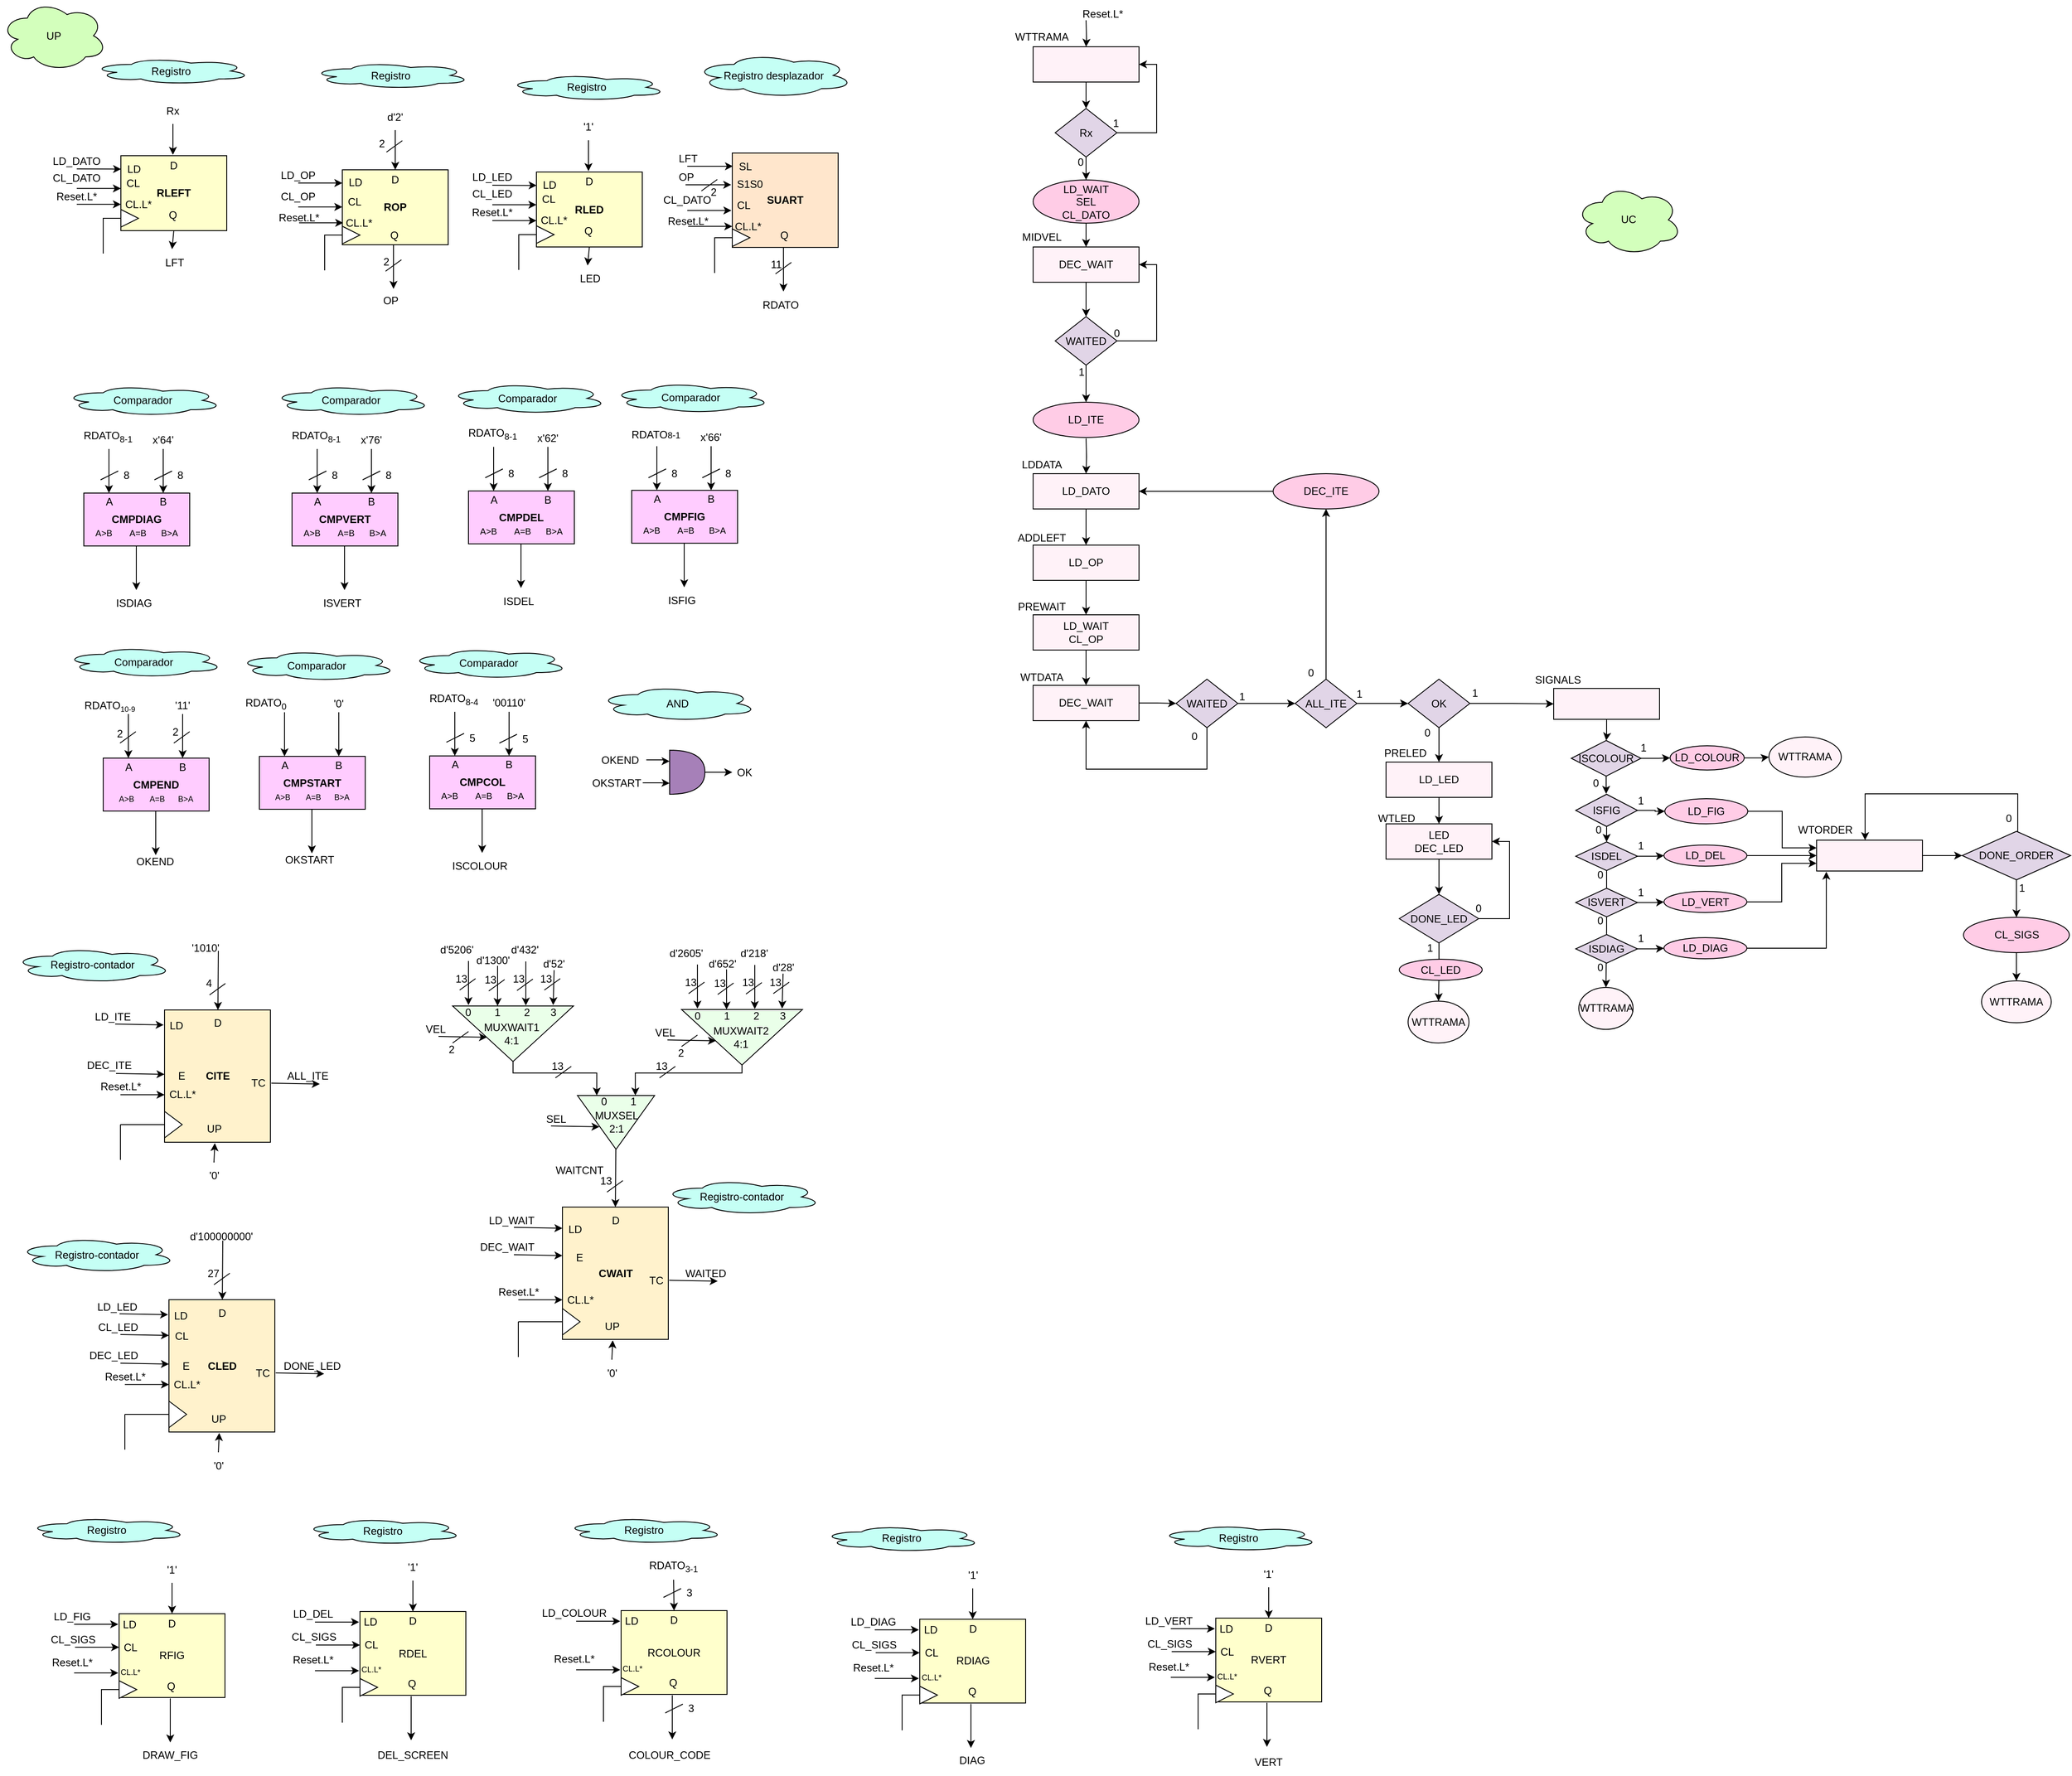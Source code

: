 <mxfile version="20.7.4" type="device" pages="2"><diagram id="ET6Z7-wbNqIhspNn6tf8" name="Página-1"><mxGraphModel dx="3430" dy="1492" grid="1" gridSize="10" guides="1" tooltips="1" connect="1" arrows="1" fold="1" page="1" pageScale="1" pageWidth="827" pageHeight="1169" math="0" shadow="0"><root><mxCell id="0"/><mxCell id="1" parent="0"/><mxCell id="QkEhWZ-XNB-RXRuDiWZ--1" value="&lt;b&gt;ROP&lt;/b&gt;" style="rounded=0;whiteSpace=wrap;html=1;fontSize=12;fillColor=#FFFFCC;" parent="1" vertex="1"><mxGeometry x="411" y="202.5" width="120" height="85" as="geometry"/></mxCell><mxCell id="QkEhWZ-XNB-RXRuDiWZ--2" value="D" style="text;html=1;strokeColor=none;fillColor=none;align=center;verticalAlign=middle;whiteSpace=wrap;rounded=0;fontSize=12;" parent="1" vertex="1"><mxGeometry x="461" y="208.5" width="20" height="10" as="geometry"/></mxCell><mxCell id="QkEhWZ-XNB-RXRuDiWZ--3" value="LD" style="text;html=1;strokeColor=none;fillColor=none;align=center;verticalAlign=middle;whiteSpace=wrap;rounded=0;fontSize=12;" parent="1" vertex="1"><mxGeometry x="416" y="206.5" width="20" height="20" as="geometry"/></mxCell><mxCell id="QkEhWZ-XNB-RXRuDiWZ--4" value="" style="triangle;whiteSpace=wrap;html=1;fontSize=12;" parent="1" vertex="1"><mxGeometry x="411" y="266.5" width="20" height="20" as="geometry"/></mxCell><mxCell id="QkEhWZ-XNB-RXRuDiWZ--5" value="" style="shape=corner;whiteSpace=wrap;html=1;fontSize=12;dx=0;dy=0;" parent="1" vertex="1"><mxGeometry x="391" y="276.5" width="20" height="40" as="geometry"/></mxCell><mxCell id="QkEhWZ-XNB-RXRuDiWZ--6" value="Q" style="text;html=1;strokeColor=none;fillColor=none;align=center;verticalAlign=middle;whiteSpace=wrap;rounded=0;fontSize=12;" parent="1" vertex="1"><mxGeometry x="460" y="266.5" width="20" height="20" as="geometry"/></mxCell><mxCell id="QkEhWZ-XNB-RXRuDiWZ--7" value="" style="endArrow=classic;html=1;rounded=0;fontSize=12;entryX=0.5;entryY=0;entryDx=0;entryDy=0;exitX=0.5;exitY=1;exitDx=0;exitDy=0;" parent="1" source="QkEhWZ-XNB-RXRuDiWZ--10" target="QkEhWZ-XNB-RXRuDiWZ--1" edge="1"><mxGeometry width="50" height="50" relative="1" as="geometry"><mxPoint x="471" y="152.5" as="sourcePoint"/><mxPoint x="501" y="202.5" as="targetPoint"/></mxGeometry></mxCell><mxCell id="QkEhWZ-XNB-RXRuDiWZ--8" value="" style="endArrow=classic;html=1;rounded=0;fontSize=12;entryX=0.5;entryY=0;entryDx=0;entryDy=0;" parent="1" edge="1"><mxGeometry width="50" height="50" relative="1" as="geometry"><mxPoint x="469" y="287.5" as="sourcePoint"/><mxPoint x="469" y="337.5" as="targetPoint"/></mxGeometry></mxCell><mxCell id="QkEhWZ-XNB-RXRuDiWZ--9" value="" style="endArrow=classic;html=1;rounded=0;fontSize=12;" parent="1" edge="1"><mxGeometry width="50" height="50" relative="1" as="geometry"><mxPoint x="361" y="217.5" as="sourcePoint"/><mxPoint x="411" y="217.5" as="targetPoint"/></mxGeometry></mxCell><mxCell id="QkEhWZ-XNB-RXRuDiWZ--10" value="d'2'" style="text;html=1;strokeColor=none;fillColor=none;align=center;verticalAlign=middle;whiteSpace=wrap;rounded=0;" parent="1" vertex="1"><mxGeometry x="441" y="127.5" width="60" height="30" as="geometry"/></mxCell><mxCell id="QkEhWZ-XNB-RXRuDiWZ--11" value="LD_OP" style="text;html=1;strokeColor=none;fillColor=none;align=center;verticalAlign=middle;whiteSpace=wrap;rounded=0;" parent="1" vertex="1"><mxGeometry x="331" y="193.5" width="60" height="30" as="geometry"/></mxCell><mxCell id="QkEhWZ-XNB-RXRuDiWZ--12" value="OP" style="text;html=1;strokeColor=none;fillColor=none;align=center;verticalAlign=middle;whiteSpace=wrap;rounded=0;" parent="1" vertex="1"><mxGeometry x="436" y="335.5" width="60" height="30" as="geometry"/></mxCell><mxCell id="QkEhWZ-XNB-RXRuDiWZ--13" value="" style="endArrow=none;html=1;rounded=0;" parent="1" edge="1"><mxGeometry width="50" height="50" relative="1" as="geometry"><mxPoint x="461" y="182.5" as="sourcePoint"/><mxPoint x="479" y="169.5" as="targetPoint"/></mxGeometry></mxCell><mxCell id="QkEhWZ-XNB-RXRuDiWZ--14" value="" style="endArrow=none;html=1;rounded=0;" parent="1" edge="1"><mxGeometry width="50" height="50" relative="1" as="geometry"><mxPoint x="460" y="317.5" as="sourcePoint"/><mxPoint x="478" y="304.5" as="targetPoint"/></mxGeometry></mxCell><mxCell id="QkEhWZ-XNB-RXRuDiWZ--15" value="2" style="text;html=1;strokeColor=none;fillColor=none;align=center;verticalAlign=middle;whiteSpace=wrap;rounded=0;" parent="1" vertex="1"><mxGeometry x="441" y="162.5" width="30" height="20" as="geometry"/></mxCell><mxCell id="QkEhWZ-XNB-RXRuDiWZ--16" value="2" style="text;html=1;strokeColor=none;fillColor=none;align=center;verticalAlign=middle;whiteSpace=wrap;rounded=0;" parent="1" vertex="1"><mxGeometry x="446" y="296.5" width="30" height="20" as="geometry"/></mxCell><mxCell id="QkEhWZ-XNB-RXRuDiWZ--17" value="CL" style="text;html=1;strokeColor=none;fillColor=none;align=center;verticalAlign=middle;whiteSpace=wrap;rounded=0;fontSize=12;" parent="1" vertex="1"><mxGeometry x="415" y="228.5" width="20" height="20" as="geometry"/></mxCell><mxCell id="QkEhWZ-XNB-RXRuDiWZ--18" value="" style="endArrow=classic;html=1;rounded=0;fontSize=12;entryX=0;entryY=0.25;entryDx=0;entryDy=0;" parent="1" edge="1"><mxGeometry width="50" height="50" relative="1" as="geometry"><mxPoint x="361" y="244.66" as="sourcePoint"/><mxPoint x="411" y="244.66" as="targetPoint"/></mxGeometry></mxCell><mxCell id="QkEhWZ-XNB-RXRuDiWZ--19" value="CL_OP" style="text;html=1;strokeColor=none;fillColor=none;align=center;verticalAlign=middle;whiteSpace=wrap;rounded=0;" parent="1" vertex="1"><mxGeometry x="331" y="217.5" width="60" height="30" as="geometry"/></mxCell><mxCell id="QkEhWZ-XNB-RXRuDiWZ--20" value="CL.L*" style="text;html=1;strokeColor=none;fillColor=none;align=center;verticalAlign=middle;whiteSpace=wrap;rounded=0;fontSize=12;" parent="1" vertex="1"><mxGeometry x="420" y="252.5" width="20" height="20" as="geometry"/></mxCell><mxCell id="QkEhWZ-XNB-RXRuDiWZ--21" value="" style="endArrow=classic;html=1;rounded=0;fontSize=12;entryX=0;entryY=0.25;entryDx=0;entryDy=0;" parent="1" edge="1"><mxGeometry width="50" height="50" relative="1" as="geometry"><mxPoint x="362" y="262.66" as="sourcePoint"/><mxPoint x="412" y="262.66" as="targetPoint"/></mxGeometry></mxCell><mxCell id="QkEhWZ-XNB-RXRuDiWZ--22" value="Reset.L*" style="text;html=1;strokeColor=none;fillColor=none;align=center;verticalAlign=middle;whiteSpace=wrap;rounded=0;" parent="1" vertex="1"><mxGeometry x="332" y="241.5" width="60" height="30" as="geometry"/></mxCell><mxCell id="QkEhWZ-XNB-RXRuDiWZ--24" value="&lt;b&gt;SUART&lt;/b&gt;" style="rounded=0;whiteSpace=wrap;html=1;fontSize=12;fillColor=#FFE6CC;" parent="1" vertex="1"><mxGeometry x="853" y="183.5" width="120" height="107" as="geometry"/></mxCell><mxCell id="QkEhWZ-XNB-RXRuDiWZ--26" value="SL" style="text;html=1;strokeColor=none;fillColor=none;align=center;verticalAlign=middle;whiteSpace=wrap;rounded=0;fontSize=12;" parent="1" vertex="1"><mxGeometry x="858" y="188.5" width="20" height="20" as="geometry"/></mxCell><mxCell id="QkEhWZ-XNB-RXRuDiWZ--27" value="" style="triangle;whiteSpace=wrap;html=1;fontSize=12;" parent="1" vertex="1"><mxGeometry x="853" y="269.5" width="20" height="20" as="geometry"/></mxCell><mxCell id="QkEhWZ-XNB-RXRuDiWZ--28" value="" style="shape=corner;whiteSpace=wrap;html=1;fontSize=12;dx=0;dy=0;" parent="1" vertex="1"><mxGeometry x="833" y="279.5" width="20" height="40" as="geometry"/></mxCell><mxCell id="QkEhWZ-XNB-RXRuDiWZ--29" value="Q" style="text;html=1;strokeColor=none;fillColor=none;align=center;verticalAlign=middle;whiteSpace=wrap;rounded=0;fontSize=12;" parent="1" vertex="1"><mxGeometry x="902" y="266.5" width="20" height="20" as="geometry"/></mxCell><mxCell id="QkEhWZ-XNB-RXRuDiWZ--31" value="" style="endArrow=classic;html=1;rounded=0;fontSize=12;entryX=0.5;entryY=0;entryDx=0;entryDy=0;" parent="1" edge="1"><mxGeometry width="50" height="50" relative="1" as="geometry"><mxPoint x="911" y="290.5" as="sourcePoint"/><mxPoint x="911" y="340.5" as="targetPoint"/></mxGeometry></mxCell><mxCell id="QkEhWZ-XNB-RXRuDiWZ--32" value="" style="endArrow=classic;html=1;rounded=0;fontSize=12;entryX=0.015;entryY=0.14;entryDx=0;entryDy=0;entryPerimeter=0;" parent="1" edge="1"><mxGeometry width="50" height="50" relative="1" as="geometry"><mxPoint x="802" y="198.5" as="sourcePoint"/><mxPoint x="853.8" y="198.48" as="targetPoint"/></mxGeometry></mxCell><mxCell id="QkEhWZ-XNB-RXRuDiWZ--34" value="LFT" style="text;html=1;strokeColor=none;fillColor=none;align=center;verticalAlign=middle;whiteSpace=wrap;rounded=0;" parent="1" vertex="1"><mxGeometry x="773" y="174.5" width="60" height="30" as="geometry"/></mxCell><mxCell id="QkEhWZ-XNB-RXRuDiWZ--35" value="RDATO" style="text;html=1;strokeColor=none;fillColor=none;align=center;verticalAlign=middle;whiteSpace=wrap;rounded=0;" parent="1" vertex="1"><mxGeometry x="878" y="340.5" width="60" height="30" as="geometry"/></mxCell><mxCell id="QkEhWZ-XNB-RXRuDiWZ--37" value="" style="endArrow=none;html=1;rounded=0;" parent="1" edge="1"><mxGeometry width="50" height="50" relative="1" as="geometry"><mxPoint x="902" y="320.5" as="sourcePoint"/><mxPoint x="920" y="307.5" as="targetPoint"/></mxGeometry></mxCell><mxCell id="QkEhWZ-XNB-RXRuDiWZ--39" value="11" style="text;html=1;strokeColor=none;fillColor=none;align=center;verticalAlign=middle;whiteSpace=wrap;rounded=0;" parent="1" vertex="1"><mxGeometry x="888" y="299.5" width="30" height="20" as="geometry"/></mxCell><mxCell id="QkEhWZ-XNB-RXRuDiWZ--40" value="S1S0" style="text;html=1;strokeColor=none;fillColor=none;align=center;verticalAlign=middle;whiteSpace=wrap;rounded=0;fontSize=12;" parent="1" vertex="1"><mxGeometry x="863" y="208.5" width="20" height="20" as="geometry"/></mxCell><mxCell id="QkEhWZ-XNB-RXRuDiWZ--41" value="" style="endArrow=classic;html=1;rounded=0;fontSize=12;entryX=0.015;entryY=0.14;entryDx=0;entryDy=0;entryPerimeter=0;" parent="1" edge="1"><mxGeometry width="50" height="50" relative="1" as="geometry"><mxPoint x="800" y="219.5" as="sourcePoint"/><mxPoint x="851.8" y="219.48" as="targetPoint"/></mxGeometry></mxCell><mxCell id="QkEhWZ-XNB-RXRuDiWZ--42" value="OP" style="text;html=1;strokeColor=none;fillColor=none;align=center;verticalAlign=middle;whiteSpace=wrap;rounded=0;" parent="1" vertex="1"><mxGeometry x="771" y="195.5" width="60" height="30" as="geometry"/></mxCell><mxCell id="QkEhWZ-XNB-RXRuDiWZ--45" value="" style="endArrow=none;html=1;rounded=0;" parent="1" edge="1"><mxGeometry width="50" height="50" relative="1" as="geometry"><mxPoint x="818" y="226.5" as="sourcePoint"/><mxPoint x="836" y="213.5" as="targetPoint"/></mxGeometry></mxCell><mxCell id="QkEhWZ-XNB-RXRuDiWZ--46" value="2" style="text;html=1;strokeColor=none;fillColor=none;align=center;verticalAlign=middle;whiteSpace=wrap;rounded=0;" parent="1" vertex="1"><mxGeometry x="817" y="217.5" width="30" height="20" as="geometry"/></mxCell><mxCell id="QkEhWZ-XNB-RXRuDiWZ--48" value="CL" style="text;html=1;strokeColor=none;fillColor=none;align=center;verticalAlign=middle;whiteSpace=wrap;rounded=0;fontSize=12;" parent="1" vertex="1"><mxGeometry x="856" y="232.5" width="20" height="20" as="geometry"/></mxCell><mxCell id="QkEhWZ-XNB-RXRuDiWZ--49" value="" style="endArrow=classic;html=1;rounded=0;fontSize=12;entryX=0;entryY=0.25;entryDx=0;entryDy=0;" parent="1" edge="1"><mxGeometry width="50" height="50" relative="1" as="geometry"><mxPoint x="802" y="248.66" as="sourcePoint"/><mxPoint x="852" y="248.66" as="targetPoint"/></mxGeometry></mxCell><mxCell id="QkEhWZ-XNB-RXRuDiWZ--50" value="CL_DATO" style="text;html=1;strokeColor=none;fillColor=none;align=center;verticalAlign=middle;whiteSpace=wrap;rounded=0;" parent="1" vertex="1"><mxGeometry x="772" y="221.5" width="60" height="30" as="geometry"/></mxCell><mxCell id="QkEhWZ-XNB-RXRuDiWZ--51" value="CL.L*" style="text;html=1;strokeColor=none;fillColor=none;align=center;verticalAlign=middle;whiteSpace=wrap;rounded=0;fontSize=12;" parent="1" vertex="1"><mxGeometry x="861" y="256.5" width="20" height="20" as="geometry"/></mxCell><mxCell id="QkEhWZ-XNB-RXRuDiWZ--52" value="" style="endArrow=classic;html=1;rounded=0;fontSize=12;entryX=0;entryY=0.25;entryDx=0;entryDy=0;" parent="1" edge="1"><mxGeometry width="50" height="50" relative="1" as="geometry"><mxPoint x="803" y="266.66" as="sourcePoint"/><mxPoint x="853" y="266.66" as="targetPoint"/></mxGeometry></mxCell><mxCell id="QkEhWZ-XNB-RXRuDiWZ--53" value="Reset.L*" style="text;html=1;strokeColor=none;fillColor=none;align=center;verticalAlign=middle;whiteSpace=wrap;rounded=0;" parent="1" vertex="1"><mxGeometry x="773" y="245.5" width="60" height="30" as="geometry"/></mxCell><mxCell id="QkEhWZ-XNB-RXRuDiWZ--60" value="" style="endArrow=classic;html=1;rounded=0;fontSize=12;entryX=0.5;entryY=0;entryDx=0;entryDy=0;exitX=0.5;exitY=1;exitDx=0;exitDy=0;" parent="1" source="QkEhWZ-XNB-RXRuDiWZ--63" edge="1"><mxGeometry width="50" height="50" relative="1" as="geometry"><mxPoint x="219" y="135.5" as="sourcePoint"/><mxPoint x="219" y="185.5" as="targetPoint"/></mxGeometry></mxCell><mxCell id="QkEhWZ-XNB-RXRuDiWZ--63" value="Rx" style="text;html=1;strokeColor=none;fillColor=none;align=center;verticalAlign=middle;whiteSpace=wrap;rounded=0;" parent="1" vertex="1"><mxGeometry x="189" y="120.5" width="60" height="30" as="geometry"/></mxCell><mxCell id="QkEhWZ-XNB-RXRuDiWZ--84" value="&lt;b&gt;RLEFT&lt;/b&gt;" style="rounded=0;whiteSpace=wrap;html=1;fontSize=12;fillColor=#FFFFCC;" parent="1" vertex="1"><mxGeometry x="160" y="186.5" width="120" height="85" as="geometry"/></mxCell><mxCell id="QkEhWZ-XNB-RXRuDiWZ--85" value="D" style="text;html=1;strokeColor=none;fillColor=none;align=center;verticalAlign=middle;whiteSpace=wrap;rounded=0;fontSize=12;" parent="1" vertex="1"><mxGeometry x="210" y="192.5" width="20" height="10" as="geometry"/></mxCell><mxCell id="QkEhWZ-XNB-RXRuDiWZ--86" value="LD" style="text;html=1;strokeColor=none;fillColor=none;align=center;verticalAlign=middle;whiteSpace=wrap;rounded=0;fontSize=12;" parent="1" vertex="1"><mxGeometry x="165" y="191.5" width="20" height="20" as="geometry"/></mxCell><mxCell id="QkEhWZ-XNB-RXRuDiWZ--87" value="" style="triangle;whiteSpace=wrap;html=1;fontSize=12;" parent="1" vertex="1"><mxGeometry x="160" y="247.5" width="20" height="20" as="geometry"/></mxCell><mxCell id="QkEhWZ-XNB-RXRuDiWZ--88" value="" style="shape=corner;whiteSpace=wrap;html=1;fontSize=12;dx=0;dy=0;" parent="1" vertex="1"><mxGeometry x="140" y="257.5" width="20" height="40" as="geometry"/></mxCell><mxCell id="QkEhWZ-XNB-RXRuDiWZ--89" value="Q" style="text;html=1;strokeColor=none;fillColor=none;align=center;verticalAlign=middle;whiteSpace=wrap;rounded=0;fontSize=12;" parent="1" vertex="1"><mxGeometry x="209" y="243.5" width="20" height="20" as="geometry"/></mxCell><mxCell id="QkEhWZ-XNB-RXRuDiWZ--90" value="" style="endArrow=classic;html=1;rounded=0;fontSize=12;exitX=0.5;exitY=1;exitDx=0;exitDy=0;" parent="1" source="QkEhWZ-XNB-RXRuDiWZ--84" edge="1"><mxGeometry width="50" height="50" relative="1" as="geometry"><mxPoint x="218" y="267.5" as="sourcePoint"/><mxPoint x="218" y="292.5" as="targetPoint"/></mxGeometry></mxCell><mxCell id="QkEhWZ-XNB-RXRuDiWZ--91" value="" style="endArrow=classic;html=1;rounded=0;fontSize=12;entryX=0.002;entryY=0.179;entryDx=0;entryDy=0;entryPerimeter=0;" parent="1" target="QkEhWZ-XNB-RXRuDiWZ--84" edge="1"><mxGeometry width="50" height="50" relative="1" as="geometry"><mxPoint x="110" y="201.5" as="sourcePoint"/><mxPoint x="250" y="186.5" as="targetPoint"/></mxGeometry></mxCell><mxCell id="QkEhWZ-XNB-RXRuDiWZ--92" value="LD_DATO" style="text;html=1;strokeColor=none;fillColor=none;align=center;verticalAlign=middle;whiteSpace=wrap;rounded=0;" parent="1" vertex="1"><mxGeometry x="80" y="177.5" width="60" height="30" as="geometry"/></mxCell><mxCell id="QkEhWZ-XNB-RXRuDiWZ--93" value="LFT" style="text;html=1;strokeColor=none;fillColor=none;align=center;verticalAlign=middle;whiteSpace=wrap;rounded=0;" parent="1" vertex="1"><mxGeometry x="191" y="292.5" width="60" height="30" as="geometry"/></mxCell><mxCell id="QkEhWZ-XNB-RXRuDiWZ--95" value="&lt;b&gt;CMPEND&lt;/b&gt;" style="rounded=0;whiteSpace=wrap;html=1;fontSize=12;fillColor=#FFCCFF;" parent="1" vertex="1"><mxGeometry x="140" y="869.5" width="120" height="60" as="geometry"/></mxCell><mxCell id="QkEhWZ-XNB-RXRuDiWZ--96" value="A" style="text;html=1;strokeColor=none;fillColor=none;align=center;verticalAlign=middle;whiteSpace=wrap;rounded=0;fontSize=12;" parent="1" vertex="1"><mxGeometry x="159" y="869.5" width="20" height="20" as="geometry"/></mxCell><mxCell id="QkEhWZ-XNB-RXRuDiWZ--97" value="B" style="text;html=1;strokeColor=none;fillColor=none;align=center;verticalAlign=middle;whiteSpace=wrap;rounded=0;fontSize=12;" parent="1" vertex="1"><mxGeometry x="220" y="869.5" width="20" height="20" as="geometry"/></mxCell><mxCell id="QkEhWZ-XNB-RXRuDiWZ--98" value="" style="endArrow=classic;html=1;rounded=0;fontSize=12;entryX=0.75;entryY=0;entryDx=0;entryDy=0;" parent="1" target="QkEhWZ-XNB-RXRuDiWZ--95" edge="1"><mxGeometry width="50" height="50" relative="1" as="geometry"><mxPoint x="230" y="819.5" as="sourcePoint"/><mxPoint x="270" y="879.5" as="targetPoint"/></mxGeometry></mxCell><mxCell id="QkEhWZ-XNB-RXRuDiWZ--99" value="" style="endArrow=classic;html=1;rounded=0;fontSize=12;entryX=0.75;entryY=0;entryDx=0;entryDy=0;" parent="1" edge="1"><mxGeometry width="50" height="50" relative="1" as="geometry"><mxPoint x="168.5" y="819.5" as="sourcePoint"/><mxPoint x="168.5" y="869.5" as="targetPoint"/></mxGeometry></mxCell><mxCell id="QkEhWZ-XNB-RXRuDiWZ--100" value="&lt;font style=&quot;font-size: 9px;&quot;&gt;A&amp;gt;B&amp;nbsp; &amp;nbsp; &amp;nbsp; &amp;nbsp;A=B&amp;nbsp; &amp;nbsp; &amp;nbsp; B&amp;gt;A&lt;/font&gt;" style="text;html=1;strokeColor=none;fillColor=none;align=center;verticalAlign=middle;whiteSpace=wrap;rounded=0;fontSize=12;" parent="1" vertex="1"><mxGeometry x="140" y="899.5" width="120" height="30" as="geometry"/></mxCell><mxCell id="QkEhWZ-XNB-RXRuDiWZ--101" value="" style="endArrow=classic;html=1;rounded=0;fontSize=12;entryX=0.75;entryY=0;entryDx=0;entryDy=0;" parent="1" edge="1"><mxGeometry width="50" height="50" relative="1" as="geometry"><mxPoint x="199.5" y="929.5" as="sourcePoint"/><mxPoint x="199.5" y="979.5" as="targetPoint"/></mxGeometry></mxCell><mxCell id="QkEhWZ-XNB-RXRuDiWZ--102" value="" style="endArrow=none;html=1;rounded=0;" parent="1" edge="1"><mxGeometry width="50" height="50" relative="1" as="geometry"><mxPoint x="159" y="852.5" as="sourcePoint"/><mxPoint x="177" y="839.5" as="targetPoint"/></mxGeometry></mxCell><mxCell id="QkEhWZ-XNB-RXRuDiWZ--103" value="" style="endArrow=none;html=1;rounded=0;" parent="1" edge="1"><mxGeometry width="50" height="50" relative="1" as="geometry"><mxPoint x="220" y="852.5" as="sourcePoint"/><mxPoint x="238" y="839.5" as="targetPoint"/></mxGeometry></mxCell><mxCell id="QkEhWZ-XNB-RXRuDiWZ--104" value="2" style="text;html=1;strokeColor=none;fillColor=none;align=center;verticalAlign=middle;whiteSpace=wrap;rounded=0;" parent="1" vertex="1"><mxGeometry x="144" y="831.5" width="30" height="20" as="geometry"/></mxCell><mxCell id="QkEhWZ-XNB-RXRuDiWZ--105" value="2" style="text;html=1;strokeColor=none;fillColor=none;align=center;verticalAlign=middle;whiteSpace=wrap;rounded=0;" parent="1" vertex="1"><mxGeometry x="207" y="829.5" width="30" height="20" as="geometry"/></mxCell><mxCell id="QkEhWZ-XNB-RXRuDiWZ--106" value="RDATO&lt;span style=&quot;font-size: 10px;&quot;&gt;&lt;sub&gt;10-9&lt;/sub&gt;&lt;/span&gt;" style="text;html=1;strokeColor=none;fillColor=none;align=center;verticalAlign=middle;whiteSpace=wrap;rounded=0;" parent="1" vertex="1"><mxGeometry x="98" y="794.5" width="99" height="30" as="geometry"/></mxCell><mxCell id="QkEhWZ-XNB-RXRuDiWZ--107" value="'11'" style="text;html=1;strokeColor=none;fillColor=none;align=center;verticalAlign=middle;whiteSpace=wrap;rounded=0;" parent="1" vertex="1"><mxGeometry x="200" y="794.5" width="60" height="30" as="geometry"/></mxCell><mxCell id="QkEhWZ-XNB-RXRuDiWZ--108" value="OKEND" style="text;html=1;strokeColor=none;fillColor=none;align=center;verticalAlign=middle;whiteSpace=wrap;rounded=0;" parent="1" vertex="1"><mxGeometry x="169" y="971.5" width="60" height="30" as="geometry"/></mxCell><mxCell id="QkEhWZ-XNB-RXRuDiWZ--110" value="Reset.L*" style="text;html=1;strokeColor=none;fillColor=none;align=center;verticalAlign=middle;whiteSpace=wrap;rounded=0;" parent="1" vertex="1"><mxGeometry x="80" y="217.5" width="60" height="30" as="geometry"/></mxCell><mxCell id="QkEhWZ-XNB-RXRuDiWZ--111" value="CL.L*" style="text;html=1;strokeColor=none;fillColor=none;align=center;verticalAlign=middle;whiteSpace=wrap;rounded=0;fontSize=12;" parent="1" vertex="1"><mxGeometry x="170" y="231.5" width="20" height="20" as="geometry"/></mxCell><mxCell id="QkEhWZ-XNB-RXRuDiWZ--112" value="" style="endArrow=classic;html=1;rounded=0;fontSize=12;entryX=0;entryY=0.25;entryDx=0;entryDy=0;" parent="1" edge="1"><mxGeometry width="50" height="50" relative="1" as="geometry"><mxPoint x="110" y="241.66" as="sourcePoint"/><mxPoint x="160" y="241.66" as="targetPoint"/></mxGeometry></mxCell><mxCell id="ZdqeEFGo21xJkdvjT8cN-1" value="Registro desplazador" style="ellipse;shape=cloud;whiteSpace=wrap;html=1;fillColor=#C5FFF5;" parent="1" vertex="1"><mxGeometry x="810" y="70.5" width="180" height="50" as="geometry"/></mxCell><mxCell id="ZdqeEFGo21xJkdvjT8cN-2" value="Registro" style="ellipse;shape=cloud;whiteSpace=wrap;html=1;fillColor=#C5FFF5;" parent="1" vertex="1"><mxGeometry x="376" y="80.5" width="180" height="30" as="geometry"/></mxCell><mxCell id="ZdqeEFGo21xJkdvjT8cN-4" value="Registro" style="ellipse;shape=cloud;whiteSpace=wrap;html=1;fillColor=#C5FFF5;" parent="1" vertex="1"><mxGeometry x="127" y="75.5" width="180" height="30" as="geometry"/></mxCell><mxCell id="ZdqeEFGo21xJkdvjT8cN-9" value="Comparador" style="ellipse;shape=cloud;whiteSpace=wrap;html=1;fillColor=#C5FFF5;" parent="1" vertex="1"><mxGeometry x="96" y="743" width="180" height="35" as="geometry"/></mxCell><mxCell id="ZdqeEFGo21xJkdvjT8cN-13" value="UP" style="ellipse;shape=cloud;whiteSpace=wrap;html=1;fillColor=#D3FFBC;" parent="1" vertex="1"><mxGeometry x="24" y="10.5" width="120" height="80" as="geometry"/></mxCell><mxCell id="ZdqeEFGo21xJkdvjT8cN-14" value="UC" style="ellipse;shape=cloud;whiteSpace=wrap;html=1;fillColor=#D3FFBC;" parent="1" vertex="1"><mxGeometry x="1809" y="219.37" width="120" height="80" as="geometry"/></mxCell><mxCell id="_bwy2okZrDFS8kESQkoh-19" value="&lt;div align=&quot;center&quot;&gt;&lt;b&gt;CITE&lt;/b&gt;&lt;/div&gt;" style="rounded=0;whiteSpace=wrap;html=1;fontSize=12;align=center;fillColor=#FFF2CC;" parent="1" vertex="1"><mxGeometry x="209.5" y="1155" width="120" height="150" as="geometry"/></mxCell><mxCell id="_bwy2okZrDFS8kESQkoh-20" value="" style="triangle;whiteSpace=wrap;html=1;fontSize=12;" parent="1" vertex="1"><mxGeometry x="209.5" y="1270" width="20" height="30" as="geometry"/></mxCell><mxCell id="_bwy2okZrDFS8kESQkoh-21" value="" style="endArrow=none;html=1;rounded=0;fontSize=12;entryX=0;entryY=0.5;entryDx=0;entryDy=0;" parent="1" edge="1"><mxGeometry width="50" height="50" relative="1" as="geometry"><mxPoint x="159.5" y="1285" as="sourcePoint"/><mxPoint x="209.5" y="1285" as="targetPoint"/></mxGeometry></mxCell><mxCell id="_bwy2okZrDFS8kESQkoh-22" value="" style="endArrow=none;html=1;rounded=0;fontSize=12;" parent="1" edge="1"><mxGeometry width="50" height="50" relative="1" as="geometry"><mxPoint x="159.5" y="1325" as="sourcePoint"/><mxPoint x="159.5" y="1285" as="targetPoint"/></mxGeometry></mxCell><mxCell id="_bwy2okZrDFS8kESQkoh-23" value="" style="endArrow=classic;html=1;rounded=0;fontSize=12;" parent="1" edge="1"><mxGeometry width="50" height="50" relative="1" as="geometry"><mxPoint x="159.5" y="1523" as="sourcePoint"/><mxPoint x="214.5" y="1524" as="targetPoint"/></mxGeometry></mxCell><mxCell id="_bwy2okZrDFS8kESQkoh-24" value="" style="endArrow=classic;html=1;rounded=0;fontSize=12;" parent="1" edge="1"><mxGeometry width="50" height="50" relative="1" as="geometry"><mxPoint x="154.5" y="1227" as="sourcePoint"/><mxPoint x="209.5" y="1228" as="targetPoint"/></mxGeometry></mxCell><mxCell id="_bwy2okZrDFS8kESQkoh-25" value="" style="endArrow=classic;html=1;rounded=0;fontSize=12;" parent="1" edge="1"><mxGeometry width="50" height="50" relative="1" as="geometry"><mxPoint x="330.5" y="1238" as="sourcePoint"/><mxPoint x="385.5" y="1239" as="targetPoint"/></mxGeometry></mxCell><mxCell id="_bwy2okZrDFS8kESQkoh-26" value="CL_LED" style="text;html=1;strokeColor=none;fillColor=none;align=center;verticalAlign=middle;whiteSpace=wrap;rounded=0;" parent="1" vertex="1"><mxGeometry x="126.5" y="1500" width="60" height="30" as="geometry"/></mxCell><mxCell id="_bwy2okZrDFS8kESQkoh-27" value="DEC_ITE" style="text;html=1;strokeColor=none;fillColor=none;align=center;verticalAlign=middle;whiteSpace=wrap;rounded=0;" parent="1" vertex="1"><mxGeometry x="116.5" y="1203" width="60" height="30" as="geometry"/></mxCell><mxCell id="_bwy2okZrDFS8kESQkoh-28" value="ALL_ITE" style="text;html=1;strokeColor=none;fillColor=none;align=center;verticalAlign=middle;whiteSpace=wrap;rounded=0;" parent="1" vertex="1"><mxGeometry x="341.5" y="1215" width="60" height="30" as="geometry"/></mxCell><mxCell id="_bwy2okZrDFS8kESQkoh-29" value="D" style="text;html=1;strokeColor=none;fillColor=none;align=center;verticalAlign=middle;whiteSpace=wrap;rounded=0;" parent="1" vertex="1"><mxGeometry x="239.5" y="1155" width="60" height="30" as="geometry"/></mxCell><mxCell id="_bwy2okZrDFS8kESQkoh-31" value="E" style="text;html=1;strokeColor=none;fillColor=none;align=center;verticalAlign=middle;whiteSpace=wrap;rounded=0;" parent="1" vertex="1"><mxGeometry x="198.5" y="1215" width="60" height="30" as="geometry"/></mxCell><mxCell id="_bwy2okZrDFS8kESQkoh-32" value="TC" style="text;html=1;strokeColor=none;fillColor=none;align=center;verticalAlign=middle;whiteSpace=wrap;rounded=0;" parent="1" vertex="1"><mxGeometry x="285.5" y="1223" width="60" height="30" as="geometry"/></mxCell><mxCell id="_bwy2okZrDFS8kESQkoh-33" value="" style="endArrow=classic;html=1;rounded=0;exitX=0.5;exitY=0;exitDx=0;exitDy=0;" parent="1" source="_bwy2okZrDFS8kESQkoh-34" edge="1"><mxGeometry width="50" height="50" relative="1" as="geometry"><mxPoint x="266.5" y="1346" as="sourcePoint"/><mxPoint x="266.5" y="1306.0" as="targetPoint"/></mxGeometry></mxCell><mxCell id="_bwy2okZrDFS8kESQkoh-34" value="'0'" style="text;html=1;strokeColor=none;fillColor=none;align=center;verticalAlign=middle;whiteSpace=wrap;rounded=0;" parent="1" vertex="1"><mxGeometry x="250.5" y="1328" width="30" height="30" as="geometry"/></mxCell><mxCell id="_bwy2okZrDFS8kESQkoh-35" value="UP" style="text;html=1;strokeColor=none;fillColor=none;align=center;verticalAlign=middle;whiteSpace=wrap;rounded=0;" parent="1" vertex="1"><mxGeometry x="235.5" y="1275" width="60" height="30" as="geometry"/></mxCell><mxCell id="_bwy2okZrDFS8kESQkoh-36" value="Registro-contador" style="ellipse;shape=cloud;whiteSpace=wrap;html=1;fillColor=#C5FFF5;" parent="1" vertex="1"><mxGeometry x="774" y="1347" width="180" height="40" as="geometry"/></mxCell><mxCell id="_bwy2okZrDFS8kESQkoh-54" value="Registro-contador" style="ellipse;shape=cloud;whiteSpace=wrap;html=1;fillColor=#C5FFF5;" parent="1" vertex="1"><mxGeometry x="37.5" y="1084" width="180" height="40" as="geometry"/></mxCell><mxCell id="_bwy2okZrDFS8kESQkoh-59" value="Reset.L*" style="text;html=1;strokeColor=none;fillColor=none;align=center;verticalAlign=middle;whiteSpace=wrap;rounded=0;" parent="1" vertex="1"><mxGeometry x="129.5" y="1227" width="60" height="30" as="geometry"/></mxCell><mxCell id="_bwy2okZrDFS8kESQkoh-60" value="CL.L*" style="text;html=1;strokeColor=none;fillColor=none;align=center;verticalAlign=middle;whiteSpace=wrap;rounded=0;fontSize=12;" parent="1" vertex="1"><mxGeometry x="219.5" y="1241" width="20" height="20" as="geometry"/></mxCell><mxCell id="_bwy2okZrDFS8kESQkoh-61" value="" style="endArrow=classic;html=1;rounded=0;fontSize=12;entryX=0;entryY=0.25;entryDx=0;entryDy=0;" parent="1" edge="1"><mxGeometry width="50" height="50" relative="1" as="geometry"><mxPoint x="159.5" y="1251.16" as="sourcePoint"/><mxPoint x="209.5" y="1251.16" as="targetPoint"/></mxGeometry></mxCell><mxCell id="aEV7Gx7-7d3nOofYmgrN-102" value="" style="endArrow=classic;html=1;rounded=0;fontSize=9;entryX=0.5;entryY=0;entryDx=0;entryDy=0;" parent="1" edge="1"><mxGeometry width="50" height="50" relative="1" as="geometry"><mxPoint x="270.5" y="1088" as="sourcePoint"/><mxPoint x="270" y="1155" as="targetPoint"/></mxGeometry></mxCell><mxCell id="aEV7Gx7-7d3nOofYmgrN-103" value="'1010'" style="text;html=1;strokeColor=none;fillColor=none;align=center;verticalAlign=middle;whiteSpace=wrap;rounded=0;fontSize=12;" parent="1" vertex="1"><mxGeometry x="225.5" y="1070" width="60" height="30" as="geometry"/></mxCell><mxCell id="aEV7Gx7-7d3nOofYmgrN-104" value="" style="endArrow=none;html=1;rounded=0;" parent="1" edge="1"><mxGeometry width="50" height="50" relative="1" as="geometry"><mxPoint x="260.5" y="1138" as="sourcePoint"/><mxPoint x="278.5" y="1125" as="targetPoint"/></mxGeometry></mxCell><mxCell id="aEV7Gx7-7d3nOofYmgrN-105" value="4" style="text;html=1;strokeColor=none;fillColor=none;align=center;verticalAlign=middle;whiteSpace=wrap;rounded=0;" parent="1" vertex="1"><mxGeometry x="244.5" y="1115" width="30" height="20" as="geometry"/></mxCell><mxCell id="aEV7Gx7-7d3nOofYmgrN-107" value="" style="endArrow=classic;html=1;rounded=0;fontSize=12;" parent="1" edge="1"><mxGeometry width="50" height="50" relative="1" as="geometry"><mxPoint x="153.5" y="1171" as="sourcePoint"/><mxPoint x="208.5" y="1172" as="targetPoint"/></mxGeometry></mxCell><mxCell id="aEV7Gx7-7d3nOofYmgrN-108" value="LD_ITE" style="text;html=1;strokeColor=none;fillColor=none;align=center;verticalAlign=middle;whiteSpace=wrap;rounded=0;" parent="1" vertex="1"><mxGeometry x="120.5" y="1148" width="60" height="30" as="geometry"/></mxCell><mxCell id="aEV7Gx7-7d3nOofYmgrN-109" value="LD" style="text;html=1;strokeColor=none;fillColor=none;align=center;verticalAlign=middle;whiteSpace=wrap;rounded=0;" parent="1" vertex="1"><mxGeometry x="192.5" y="1158" width="60" height="30" as="geometry"/></mxCell><mxCell id="rnNxO3geoGJhBylVegp6-50" value="RFIG" style="rounded=0;whiteSpace=wrap;html=1;fontSize=12;fillColor=#FFFFCC;" parent="1" vertex="1"><mxGeometry x="158" y="1839.5" width="120" height="95" as="geometry"/></mxCell><mxCell id="rnNxO3geoGJhBylVegp6-51" value="D" style="text;html=1;strokeColor=none;fillColor=none;align=center;verticalAlign=middle;whiteSpace=wrap;rounded=0;fontSize=12;" parent="1" vertex="1"><mxGeometry x="208" y="1845.5" width="20" height="10" as="geometry"/></mxCell><mxCell id="rnNxO3geoGJhBylVegp6-52" value="" style="triangle;whiteSpace=wrap;html=1;fontSize=12;" parent="1" vertex="1"><mxGeometry x="158" y="1915.5" width="20" height="20" as="geometry"/></mxCell><mxCell id="rnNxO3geoGJhBylVegp6-53" value="" style="shape=corner;whiteSpace=wrap;html=1;fontSize=12;dx=0;dy=0;" parent="1" vertex="1"><mxGeometry x="138" y="1925.5" width="20" height="40" as="geometry"/></mxCell><mxCell id="rnNxO3geoGJhBylVegp6-54" value="Q" style="text;html=1;strokeColor=none;fillColor=none;align=center;verticalAlign=middle;whiteSpace=wrap;rounded=0;fontSize=12;" parent="1" vertex="1"><mxGeometry x="207" y="1911.5" width="20" height="20" as="geometry"/></mxCell><mxCell id="rnNxO3geoGJhBylVegp6-55" value="" style="endArrow=classic;html=1;rounded=0;fontSize=12;entryX=0.5;entryY=0;entryDx=0;entryDy=0;exitX=0.5;exitY=1;exitDx=0;exitDy=0;" parent="1" source="rnNxO3geoGJhBylVegp6-57" target="rnNxO3geoGJhBylVegp6-50" edge="1"><mxGeometry width="50" height="50" relative="1" as="geometry"><mxPoint x="218" y="1789.5" as="sourcePoint"/><mxPoint x="248" y="1839.5" as="targetPoint"/></mxGeometry></mxCell><mxCell id="rnNxO3geoGJhBylVegp6-56" value="" style="endArrow=classic;html=1;rounded=0;fontSize=12;entryX=0.5;entryY=0;entryDx=0;entryDy=0;" parent="1" edge="1"><mxGeometry width="50" height="50" relative="1" as="geometry"><mxPoint x="216" y="1935.5" as="sourcePoint"/><mxPoint x="216" y="1985.5" as="targetPoint"/></mxGeometry></mxCell><mxCell id="rnNxO3geoGJhBylVegp6-57" value="'1'" style="text;html=1;strokeColor=none;fillColor=none;align=center;verticalAlign=middle;whiteSpace=wrap;rounded=0;" parent="1" vertex="1"><mxGeometry x="188" y="1774.5" width="60" height="30" as="geometry"/></mxCell><mxCell id="rnNxO3geoGJhBylVegp6-58" value="DRAW_FIG" style="text;html=1;strokeColor=none;fillColor=none;align=center;verticalAlign=middle;whiteSpace=wrap;rounded=0;" parent="1" vertex="1"><mxGeometry x="186" y="1985" width="60" height="30" as="geometry"/></mxCell><mxCell id="rnNxO3geoGJhBylVegp6-59" value="LD" style="text;html=1;strokeColor=none;fillColor=none;align=center;verticalAlign=middle;whiteSpace=wrap;rounded=0;fontSize=12;" parent="1" vertex="1"><mxGeometry x="160" y="1841.5" width="20" height="20" as="geometry"/></mxCell><mxCell id="rnNxO3geoGJhBylVegp6-60" value="" style="endArrow=classic;html=1;rounded=0;fontSize=12;entryX=0;entryY=0.25;entryDx=0;entryDy=0;" parent="1" edge="1"><mxGeometry width="50" height="50" relative="1" as="geometry"><mxPoint x="107" y="1851.5" as="sourcePoint"/><mxPoint x="157" y="1851.5" as="targetPoint"/></mxGeometry></mxCell><mxCell id="rnNxO3geoGJhBylVegp6-61" value="LD_FIG" style="text;html=1;strokeColor=none;fillColor=none;align=center;verticalAlign=middle;whiteSpace=wrap;rounded=0;" parent="1" vertex="1"><mxGeometry x="75" y="1827.5" width="60" height="30" as="geometry"/></mxCell><mxCell id="rnNxO3geoGJhBylVegp6-62" value="Reset.L*" style="text;html=1;strokeColor=none;fillColor=none;align=center;verticalAlign=middle;whiteSpace=wrap;rounded=0;" parent="1" vertex="1"><mxGeometry x="75" y="1879.5" width="60" height="30" as="geometry"/></mxCell><mxCell id="rnNxO3geoGJhBylVegp6-63" value="CL.L*" style="text;html=1;strokeColor=none;fillColor=none;align=center;verticalAlign=middle;whiteSpace=wrap;rounded=0;fontSize=9;" parent="1" vertex="1"><mxGeometry x="161" y="1895.5" width="20" height="20" as="geometry"/></mxCell><mxCell id="rnNxO3geoGJhBylVegp6-64" value="" style="endArrow=classic;html=1;rounded=0;fontSize=12;entryX=0;entryY=0.25;entryDx=0;entryDy=0;" parent="1" edge="1"><mxGeometry width="50" height="50" relative="1" as="geometry"><mxPoint x="107" y="1906.66" as="sourcePoint"/><mxPoint x="157" y="1906.66" as="targetPoint"/></mxGeometry></mxCell><mxCell id="rnNxO3geoGJhBylVegp6-65" value="CL" style="text;html=1;strokeColor=none;fillColor=none;align=center;verticalAlign=middle;whiteSpace=wrap;rounded=0;fontSize=12;" parent="1" vertex="1"><mxGeometry x="161" y="1867.5" width="20" height="20" as="geometry"/></mxCell><mxCell id="rnNxO3geoGJhBylVegp6-66" value="" style="endArrow=classic;html=1;rounded=0;fontSize=12;entryX=0;entryY=0.25;entryDx=0;entryDy=0;" parent="1" edge="1"><mxGeometry width="50" height="50" relative="1" as="geometry"><mxPoint x="108" y="1877.5" as="sourcePoint"/><mxPoint x="158" y="1877.5" as="targetPoint"/></mxGeometry></mxCell><mxCell id="rnNxO3geoGJhBylVegp6-67" value="CL_SIGS" style="text;html=1;strokeColor=none;fillColor=none;align=center;verticalAlign=middle;whiteSpace=wrap;rounded=0;" parent="1" vertex="1"><mxGeometry x="76" y="1853.5" width="60" height="30" as="geometry"/></mxCell><mxCell id="rnNxO3geoGJhBylVegp6-69" value="Registro" style="ellipse;shape=cloud;whiteSpace=wrap;html=1;fillColor=#C5FFF5;" parent="1" vertex="1"><mxGeometry x="54" y="1730" width="180" height="30" as="geometry"/></mxCell><mxCell id="rnNxO3geoGJhBylVegp6-70" value="Registro" style="ellipse;shape=cloud;whiteSpace=wrap;html=1;fillColor=#C5FFF5;" parent="1" vertex="1"><mxGeometry x="367" y="1731" width="180" height="30" as="geometry"/></mxCell><mxCell id="rnNxO3geoGJhBylVegp6-71" value="RDEL" style="rounded=0;whiteSpace=wrap;html=1;fontSize=12;fillColor=#FFFFCC;" parent="1" vertex="1"><mxGeometry x="431" y="1837" width="120" height="95" as="geometry"/></mxCell><mxCell id="rnNxO3geoGJhBylVegp6-72" value="D" style="text;html=1;strokeColor=none;fillColor=none;align=center;verticalAlign=middle;whiteSpace=wrap;rounded=0;fontSize=12;" parent="1" vertex="1"><mxGeometry x="481" y="1843" width="20" height="10" as="geometry"/></mxCell><mxCell id="rnNxO3geoGJhBylVegp6-73" value="" style="triangle;whiteSpace=wrap;html=1;fontSize=12;" parent="1" vertex="1"><mxGeometry x="431" y="1913" width="20" height="20" as="geometry"/></mxCell><mxCell id="rnNxO3geoGJhBylVegp6-74" value="" style="shape=corner;whiteSpace=wrap;html=1;fontSize=12;dx=0;dy=0;" parent="1" vertex="1"><mxGeometry x="411" y="1923" width="20" height="40" as="geometry"/></mxCell><mxCell id="rnNxO3geoGJhBylVegp6-75" value="Q" style="text;html=1;strokeColor=none;fillColor=none;align=center;verticalAlign=middle;whiteSpace=wrap;rounded=0;fontSize=12;" parent="1" vertex="1"><mxGeometry x="480" y="1909" width="20" height="20" as="geometry"/></mxCell><mxCell id="rnNxO3geoGJhBylVegp6-76" value="" style="endArrow=classic;html=1;rounded=0;fontSize=12;entryX=0.5;entryY=0;entryDx=0;entryDy=0;exitX=0.5;exitY=1;exitDx=0;exitDy=0;" parent="1" source="rnNxO3geoGJhBylVegp6-78" target="rnNxO3geoGJhBylVegp6-71" edge="1"><mxGeometry width="50" height="50" relative="1" as="geometry"><mxPoint x="491" y="1787" as="sourcePoint"/><mxPoint x="521" y="1837" as="targetPoint"/></mxGeometry></mxCell><mxCell id="rnNxO3geoGJhBylVegp6-77" value="" style="endArrow=classic;html=1;rounded=0;fontSize=12;entryX=0.5;entryY=0;entryDx=0;entryDy=0;" parent="1" edge="1"><mxGeometry width="50" height="50" relative="1" as="geometry"><mxPoint x="489" y="1933" as="sourcePoint"/><mxPoint x="489" y="1983" as="targetPoint"/></mxGeometry></mxCell><mxCell id="rnNxO3geoGJhBylVegp6-78" value="'1'" style="text;html=1;strokeColor=none;fillColor=none;align=center;verticalAlign=middle;whiteSpace=wrap;rounded=0;" parent="1" vertex="1"><mxGeometry x="461" y="1772" width="60" height="30" as="geometry"/></mxCell><mxCell id="rnNxO3geoGJhBylVegp6-79" value="DEL_SCREEN" style="text;html=1;strokeColor=none;fillColor=none;align=center;verticalAlign=middle;whiteSpace=wrap;rounded=0;" parent="1" vertex="1"><mxGeometry x="461" y="1985" width="60" height="30" as="geometry"/></mxCell><mxCell id="rnNxO3geoGJhBylVegp6-80" value="LD" style="text;html=1;strokeColor=none;fillColor=none;align=center;verticalAlign=middle;whiteSpace=wrap;rounded=0;fontSize=12;" parent="1" vertex="1"><mxGeometry x="433" y="1839" width="20" height="20" as="geometry"/></mxCell><mxCell id="rnNxO3geoGJhBylVegp6-81" value="" style="endArrow=classic;html=1;rounded=0;fontSize=12;entryX=0;entryY=0.25;entryDx=0;entryDy=0;" parent="1" edge="1"><mxGeometry width="50" height="50" relative="1" as="geometry"><mxPoint x="380" y="1849" as="sourcePoint"/><mxPoint x="430" y="1849" as="targetPoint"/></mxGeometry></mxCell><mxCell id="rnNxO3geoGJhBylVegp6-82" value="LD_DEL" style="text;html=1;strokeColor=none;fillColor=none;align=center;verticalAlign=middle;whiteSpace=wrap;rounded=0;" parent="1" vertex="1"><mxGeometry x="348" y="1825" width="60" height="30" as="geometry"/></mxCell><mxCell id="rnNxO3geoGJhBylVegp6-83" value="Reset.L*" style="text;html=1;strokeColor=none;fillColor=none;align=center;verticalAlign=middle;whiteSpace=wrap;rounded=0;" parent="1" vertex="1"><mxGeometry x="348" y="1877" width="60" height="30" as="geometry"/></mxCell><mxCell id="rnNxO3geoGJhBylVegp6-84" value="CL.L*" style="text;html=1;strokeColor=none;fillColor=none;align=center;verticalAlign=middle;whiteSpace=wrap;rounded=0;fontSize=9;" parent="1" vertex="1"><mxGeometry x="434" y="1893" width="20" height="20" as="geometry"/></mxCell><mxCell id="rnNxO3geoGJhBylVegp6-85" value="" style="endArrow=classic;html=1;rounded=0;fontSize=12;entryX=0;entryY=0.25;entryDx=0;entryDy=0;" parent="1" edge="1"><mxGeometry width="50" height="50" relative="1" as="geometry"><mxPoint x="380" y="1904.16" as="sourcePoint"/><mxPoint x="430" y="1904.16" as="targetPoint"/></mxGeometry></mxCell><mxCell id="rnNxO3geoGJhBylVegp6-86" value="CL" style="text;html=1;strokeColor=none;fillColor=none;align=center;verticalAlign=middle;whiteSpace=wrap;rounded=0;fontSize=12;" parent="1" vertex="1"><mxGeometry x="434" y="1865" width="20" height="20" as="geometry"/></mxCell><mxCell id="rnNxO3geoGJhBylVegp6-87" value="" style="endArrow=classic;html=1;rounded=0;fontSize=12;entryX=0;entryY=0.25;entryDx=0;entryDy=0;" parent="1" edge="1"><mxGeometry width="50" height="50" relative="1" as="geometry"><mxPoint x="381" y="1875" as="sourcePoint"/><mxPoint x="431" y="1875" as="targetPoint"/></mxGeometry></mxCell><mxCell id="rnNxO3geoGJhBylVegp6-88" value="CL_SIGS" style="text;html=1;strokeColor=none;fillColor=none;align=center;verticalAlign=middle;whiteSpace=wrap;rounded=0;" parent="1" vertex="1"><mxGeometry x="349" y="1851" width="60" height="30" as="geometry"/></mxCell><mxCell id="rnNxO3geoGJhBylVegp6-89" value="Registro" style="ellipse;shape=cloud;whiteSpace=wrap;html=1;fillColor=#C5FFF5;" parent="1" vertex="1"><mxGeometry x="663" y="1730" width="180" height="30" as="geometry"/></mxCell><mxCell id="rnNxO3geoGJhBylVegp6-90" value="RCOLOUR" style="rounded=0;whiteSpace=wrap;html=1;fontSize=12;fillColor=#FFFFCC;" parent="1" vertex="1"><mxGeometry x="727" y="1836" width="120" height="95" as="geometry"/></mxCell><mxCell id="rnNxO3geoGJhBylVegp6-91" value="D" style="text;html=1;strokeColor=none;fillColor=none;align=center;verticalAlign=middle;whiteSpace=wrap;rounded=0;fontSize=12;" parent="1" vertex="1"><mxGeometry x="777" y="1842" width="20" height="10" as="geometry"/></mxCell><mxCell id="rnNxO3geoGJhBylVegp6-92" value="" style="triangle;whiteSpace=wrap;html=1;fontSize=12;" parent="1" vertex="1"><mxGeometry x="727" y="1912" width="20" height="20" as="geometry"/></mxCell><mxCell id="rnNxO3geoGJhBylVegp6-93" value="" style="shape=corner;whiteSpace=wrap;html=1;fontSize=12;dx=0;dy=0;" parent="1" vertex="1"><mxGeometry x="707" y="1922" width="20" height="40" as="geometry"/></mxCell><mxCell id="rnNxO3geoGJhBylVegp6-94" value="Q" style="text;html=1;strokeColor=none;fillColor=none;align=center;verticalAlign=middle;whiteSpace=wrap;rounded=0;fontSize=12;" parent="1" vertex="1"><mxGeometry x="776" y="1908" width="20" height="20" as="geometry"/></mxCell><mxCell id="rnNxO3geoGJhBylVegp6-95" value="" style="endArrow=classic;html=1;rounded=0;fontSize=12;entryX=0.5;entryY=0;entryDx=0;entryDy=0;exitX=0.5;exitY=1;exitDx=0;exitDy=0;" parent="1" source="rnNxO3geoGJhBylVegp6-97" target="rnNxO3geoGJhBylVegp6-90" edge="1"><mxGeometry width="50" height="50" relative="1" as="geometry"><mxPoint x="787" y="1786" as="sourcePoint"/><mxPoint x="817" y="1836" as="targetPoint"/></mxGeometry></mxCell><mxCell id="rnNxO3geoGJhBylVegp6-96" value="" style="endArrow=classic;html=1;rounded=0;fontSize=12;entryX=0.5;entryY=0;entryDx=0;entryDy=0;" parent="1" edge="1"><mxGeometry width="50" height="50" relative="1" as="geometry"><mxPoint x="785" y="1932" as="sourcePoint"/><mxPoint x="785" y="1982" as="targetPoint"/></mxGeometry></mxCell><mxCell id="rnNxO3geoGJhBylVegp6-97" value="RDATO&lt;sub&gt;3-1&lt;/sub&gt;" style="text;html=1;strokeColor=none;fillColor=none;align=center;verticalAlign=middle;whiteSpace=wrap;rounded=0;" parent="1" vertex="1"><mxGeometry x="739" y="1771" width="95" height="30" as="geometry"/></mxCell><mxCell id="rnNxO3geoGJhBylVegp6-98" value="COLOUR_CODE" style="text;html=1;strokeColor=none;fillColor=none;align=center;verticalAlign=middle;whiteSpace=wrap;rounded=0;" parent="1" vertex="1"><mxGeometry x="752" y="1985" width="60" height="30" as="geometry"/></mxCell><mxCell id="rnNxO3geoGJhBylVegp6-99" value="LD" style="text;html=1;strokeColor=none;fillColor=none;align=center;verticalAlign=middle;whiteSpace=wrap;rounded=0;fontSize=12;" parent="1" vertex="1"><mxGeometry x="729" y="1838" width="20" height="20" as="geometry"/></mxCell><mxCell id="rnNxO3geoGJhBylVegp6-100" value="" style="endArrow=classic;html=1;rounded=0;fontSize=12;entryX=0;entryY=0.25;entryDx=0;entryDy=0;" parent="1" edge="1"><mxGeometry width="50" height="50" relative="1" as="geometry"><mxPoint x="676" y="1848" as="sourcePoint"/><mxPoint x="726" y="1848" as="targetPoint"/></mxGeometry></mxCell><mxCell id="rnNxO3geoGJhBylVegp6-101" value="LD_COLOUR" style="text;html=1;strokeColor=none;fillColor=none;align=center;verticalAlign=middle;whiteSpace=wrap;rounded=0;" parent="1" vertex="1"><mxGeometry x="644" y="1824" width="60" height="30" as="geometry"/></mxCell><mxCell id="rnNxO3geoGJhBylVegp6-102" value="Reset.L*" style="text;html=1;strokeColor=none;fillColor=none;align=center;verticalAlign=middle;whiteSpace=wrap;rounded=0;" parent="1" vertex="1"><mxGeometry x="644" y="1876" width="60" height="30" as="geometry"/></mxCell><mxCell id="rnNxO3geoGJhBylVegp6-103" value="CL.L*" style="text;html=1;strokeColor=none;fillColor=none;align=center;verticalAlign=middle;whiteSpace=wrap;rounded=0;fontSize=9;" parent="1" vertex="1"><mxGeometry x="730" y="1892" width="20" height="20" as="geometry"/></mxCell><mxCell id="rnNxO3geoGJhBylVegp6-104" value="" style="endArrow=classic;html=1;rounded=0;fontSize=12;entryX=0;entryY=0.25;entryDx=0;entryDy=0;" parent="1" edge="1"><mxGeometry width="50" height="50" relative="1" as="geometry"><mxPoint x="676" y="1903.16" as="sourcePoint"/><mxPoint x="726" y="1903.16" as="targetPoint"/></mxGeometry></mxCell><mxCell id="rnNxO3geoGJhBylVegp6-112" value="" style="endArrow=none;html=1;rounded=0;" parent="1" edge="1"><mxGeometry width="50" height="50" relative="1" as="geometry"><mxPoint x="775" y="1821.0" as="sourcePoint"/><mxPoint x="795" y="1811.0" as="targetPoint"/></mxGeometry></mxCell><mxCell id="rnNxO3geoGJhBylVegp6-113" value="3" style="text;html=1;strokeColor=none;fillColor=none;align=center;verticalAlign=middle;whiteSpace=wrap;rounded=0;" parent="1" vertex="1"><mxGeometry x="784" y="1801" width="41" height="30" as="geometry"/></mxCell><mxCell id="rnNxO3geoGJhBylVegp6-114" value="" style="endArrow=none;html=1;rounded=0;" parent="1" edge="1"><mxGeometry width="50" height="50" relative="1" as="geometry"><mxPoint x="777" y="1952.0" as="sourcePoint"/><mxPoint x="797" y="1942.0" as="targetPoint"/></mxGeometry></mxCell><mxCell id="rnNxO3geoGJhBylVegp6-115" value="3" style="text;html=1;strokeColor=none;fillColor=none;align=center;verticalAlign=middle;whiteSpace=wrap;rounded=0;" parent="1" vertex="1"><mxGeometry x="786" y="1932" width="41" height="30" as="geometry"/></mxCell><mxCell id="rnNxO3geoGJhBylVegp6-117" value="&lt;b&gt;CMPDEL&lt;/b&gt;" style="rounded=0;whiteSpace=wrap;html=1;fontSize=12;fillColor=#FFCCFF;" parent="1" vertex="1"><mxGeometry x="554" y="566.62" width="120" height="60" as="geometry"/></mxCell><mxCell id="rnNxO3geoGJhBylVegp6-118" value="A" style="text;html=1;strokeColor=none;fillColor=none;align=center;verticalAlign=middle;whiteSpace=wrap;rounded=0;fontSize=12;" parent="1" vertex="1"><mxGeometry x="573" y="566.62" width="20" height="20" as="geometry"/></mxCell><mxCell id="rnNxO3geoGJhBylVegp6-119" value="B" style="text;html=1;strokeColor=none;fillColor=none;align=center;verticalAlign=middle;whiteSpace=wrap;rounded=0;fontSize=12;" parent="1" vertex="1"><mxGeometry x="634" y="566.62" width="20" height="20" as="geometry"/></mxCell><mxCell id="rnNxO3geoGJhBylVegp6-120" value="" style="endArrow=classic;html=1;rounded=0;fontSize=12;entryX=0.75;entryY=0;entryDx=0;entryDy=0;" parent="1" target="rnNxO3geoGJhBylVegp6-117" edge="1"><mxGeometry width="50" height="50" relative="1" as="geometry"><mxPoint x="644" y="516.62" as="sourcePoint"/><mxPoint x="684" y="576.62" as="targetPoint"/></mxGeometry></mxCell><mxCell id="rnNxO3geoGJhBylVegp6-121" value="" style="endArrow=classic;html=1;rounded=0;fontSize=12;entryX=0.75;entryY=0;entryDx=0;entryDy=0;" parent="1" edge="1"><mxGeometry width="50" height="50" relative="1" as="geometry"><mxPoint x="582.5" y="516.62" as="sourcePoint"/><mxPoint x="582.5" y="566.62" as="targetPoint"/></mxGeometry></mxCell><mxCell id="rnNxO3geoGJhBylVegp6-122" value="&lt;font style=&quot;font-size: 10px;&quot;&gt;A&amp;gt;B&amp;nbsp; &amp;nbsp; &amp;nbsp; &amp;nbsp;A=B&amp;nbsp; &amp;nbsp; &amp;nbsp; B&amp;gt;A&lt;/font&gt;" style="text;html=1;strokeColor=none;fillColor=none;align=center;verticalAlign=middle;whiteSpace=wrap;rounded=0;fontSize=12;" parent="1" vertex="1"><mxGeometry x="554" y="596.62" width="120" height="30" as="geometry"/></mxCell><mxCell id="rnNxO3geoGJhBylVegp6-123" value="" style="endArrow=classic;html=1;rounded=0;fontSize=12;entryX=0.75;entryY=0;entryDx=0;entryDy=0;" parent="1" edge="1"><mxGeometry width="50" height="50" relative="1" as="geometry"><mxPoint x="613.5" y="626.62" as="sourcePoint"/><mxPoint x="613.5" y="676.62" as="targetPoint"/></mxGeometry></mxCell><mxCell id="rnNxO3geoGJhBylVegp6-124" value="x'62'" style="text;html=1;strokeColor=none;fillColor=none;align=center;verticalAlign=middle;whiteSpace=wrap;rounded=0;" parent="1" vertex="1"><mxGeometry x="614" y="491.62" width="60" height="30" as="geometry"/></mxCell><mxCell id="rnNxO3geoGJhBylVegp6-125" value="ISDEL" style="text;html=1;strokeColor=none;fillColor=none;align=center;verticalAlign=middle;whiteSpace=wrap;rounded=0;" parent="1" vertex="1"><mxGeometry x="581" y="676.62" width="60" height="30" as="geometry"/></mxCell><mxCell id="rnNxO3geoGJhBylVegp6-126" value="Comparador" style="ellipse;shape=cloud;whiteSpace=wrap;html=1;fillColor=#C5FFF5;" parent="1" vertex="1"><mxGeometry x="531" y="444.12" width="180" height="35" as="geometry"/></mxCell><mxCell id="rnNxO3geoGJhBylVegp6-128" value="RDATO&lt;sub&gt;8-1&lt;/sub&gt;" style="text;html=1;strokeColor=none;fillColor=none;align=center;verticalAlign=middle;whiteSpace=wrap;rounded=0;" parent="1" vertex="1"><mxGeometry x="534" y="487.12" width="95" height="30" as="geometry"/></mxCell><mxCell id="rnNxO3geoGJhBylVegp6-129" value="&lt;b&gt;CMPFIG&lt;/b&gt;" style="rounded=0;whiteSpace=wrap;html=1;fontSize=12;fillColor=#FFCCFF;" parent="1" vertex="1"><mxGeometry x="739" y="565.87" width="120" height="60" as="geometry"/></mxCell><mxCell id="rnNxO3geoGJhBylVegp6-130" value="A" style="text;html=1;strokeColor=none;fillColor=none;align=center;verticalAlign=middle;whiteSpace=wrap;rounded=0;fontSize=12;" parent="1" vertex="1"><mxGeometry x="758" y="565.87" width="20" height="20" as="geometry"/></mxCell><mxCell id="rnNxO3geoGJhBylVegp6-131" value="B" style="text;html=1;strokeColor=none;fillColor=none;align=center;verticalAlign=middle;whiteSpace=wrap;rounded=0;fontSize=12;" parent="1" vertex="1"><mxGeometry x="819" y="565.87" width="20" height="20" as="geometry"/></mxCell><mxCell id="rnNxO3geoGJhBylVegp6-132" value="" style="endArrow=classic;html=1;rounded=0;fontSize=12;entryX=0.75;entryY=0;entryDx=0;entryDy=0;" parent="1" target="rnNxO3geoGJhBylVegp6-129" edge="1"><mxGeometry width="50" height="50" relative="1" as="geometry"><mxPoint x="829" y="515.87" as="sourcePoint"/><mxPoint x="869" y="575.87" as="targetPoint"/></mxGeometry></mxCell><mxCell id="rnNxO3geoGJhBylVegp6-133" value="" style="endArrow=classic;html=1;rounded=0;fontSize=12;entryX=0.75;entryY=0;entryDx=0;entryDy=0;" parent="1" edge="1"><mxGeometry width="50" height="50" relative="1" as="geometry"><mxPoint x="767.5" y="515.87" as="sourcePoint"/><mxPoint x="767.5" y="565.87" as="targetPoint"/></mxGeometry></mxCell><mxCell id="rnNxO3geoGJhBylVegp6-134" value="&lt;font style=&quot;font-size: 10px;&quot;&gt;A&amp;gt;B&amp;nbsp; &amp;nbsp; &amp;nbsp; &amp;nbsp;A=B&amp;nbsp; &amp;nbsp; &amp;nbsp; B&amp;gt;A&lt;/font&gt;" style="text;html=1;strokeColor=none;fillColor=none;align=center;verticalAlign=middle;whiteSpace=wrap;rounded=0;fontSize=12;" parent="1" vertex="1"><mxGeometry x="739" y="595.87" width="120" height="30" as="geometry"/></mxCell><mxCell id="rnNxO3geoGJhBylVegp6-135" value="" style="endArrow=classic;html=1;rounded=0;fontSize=12;entryX=0.75;entryY=0;entryDx=0;entryDy=0;" parent="1" edge="1"><mxGeometry width="50" height="50" relative="1" as="geometry"><mxPoint x="798.5" y="625.87" as="sourcePoint"/><mxPoint x="798.5" y="675.87" as="targetPoint"/></mxGeometry></mxCell><mxCell id="rnNxO3geoGJhBylVegp6-136" value="x'66'" style="text;html=1;strokeColor=none;fillColor=none;align=center;verticalAlign=middle;whiteSpace=wrap;rounded=0;" parent="1" vertex="1"><mxGeometry x="799" y="490.87" width="60" height="30" as="geometry"/></mxCell><mxCell id="rnNxO3geoGJhBylVegp6-137" value="ISFIG" style="text;html=1;strokeColor=none;fillColor=none;align=center;verticalAlign=middle;whiteSpace=wrap;rounded=0;" parent="1" vertex="1"><mxGeometry x="766" y="675.87" width="60" height="30" as="geometry"/></mxCell><mxCell id="rnNxO3geoGJhBylVegp6-138" value="Comparador" style="ellipse;shape=cloud;whiteSpace=wrap;html=1;fillColor=#C5FFF5;" parent="1" vertex="1"><mxGeometry x="716" y="443.37" width="180" height="35" as="geometry"/></mxCell><mxCell id="rnNxO3geoGJhBylVegp6-139" value="&lt;sub style=&quot;border-color: var(--border-color);&quot;&gt;&lt;span style=&quot;font-size: 12px;&quot;&gt;RDATO&lt;/span&gt;8-1&lt;/sub&gt;" style="text;html=1;strokeColor=none;fillColor=none;align=center;verticalAlign=middle;whiteSpace=wrap;rounded=0;" parent="1" vertex="1"><mxGeometry x="719" y="486.37" width="95" height="30" as="geometry"/></mxCell><mxCell id="rnNxO3geoGJhBylVegp6-140" value="&lt;b&gt;CMPCOL&lt;/b&gt;" style="rounded=0;whiteSpace=wrap;html=1;fontSize=12;fillColor=#FFCCFF;" parent="1" vertex="1"><mxGeometry x="510" y="867" width="120" height="60" as="geometry"/></mxCell><mxCell id="rnNxO3geoGJhBylVegp6-141" value="A" style="text;html=1;strokeColor=none;fillColor=none;align=center;verticalAlign=middle;whiteSpace=wrap;rounded=0;fontSize=12;" parent="1" vertex="1"><mxGeometry x="529" y="867" width="20" height="20" as="geometry"/></mxCell><mxCell id="rnNxO3geoGJhBylVegp6-142" value="B" style="text;html=1;strokeColor=none;fillColor=none;align=center;verticalAlign=middle;whiteSpace=wrap;rounded=0;fontSize=12;" parent="1" vertex="1"><mxGeometry x="590" y="867" width="20" height="20" as="geometry"/></mxCell><mxCell id="rnNxO3geoGJhBylVegp6-143" value="" style="endArrow=classic;html=1;rounded=0;fontSize=12;entryX=0.75;entryY=0;entryDx=0;entryDy=0;" parent="1" target="rnNxO3geoGJhBylVegp6-140" edge="1"><mxGeometry width="50" height="50" relative="1" as="geometry"><mxPoint x="600" y="817" as="sourcePoint"/><mxPoint x="640" y="877" as="targetPoint"/></mxGeometry></mxCell><mxCell id="rnNxO3geoGJhBylVegp6-144" value="" style="endArrow=classic;html=1;rounded=0;fontSize=12;entryX=0.75;entryY=0;entryDx=0;entryDy=0;" parent="1" edge="1"><mxGeometry width="50" height="50" relative="1" as="geometry"><mxPoint x="538.5" y="817" as="sourcePoint"/><mxPoint x="538.5" y="867" as="targetPoint"/></mxGeometry></mxCell><mxCell id="rnNxO3geoGJhBylVegp6-145" value="&lt;font style=&quot;font-size: 10px;&quot;&gt;A&amp;gt;B&amp;nbsp; &amp;nbsp; &amp;nbsp; &amp;nbsp;A=B&amp;nbsp; &amp;nbsp; &amp;nbsp; B&amp;gt;A&lt;/font&gt;" style="text;html=1;strokeColor=none;fillColor=none;align=center;verticalAlign=middle;whiteSpace=wrap;rounded=0;fontSize=12;" parent="1" vertex="1"><mxGeometry x="510" y="897" width="120" height="30" as="geometry"/></mxCell><mxCell id="rnNxO3geoGJhBylVegp6-146" value="" style="endArrow=classic;html=1;rounded=0;fontSize=12;entryX=0.75;entryY=0;entryDx=0;entryDy=0;" parent="1" edge="1"><mxGeometry width="50" height="50" relative="1" as="geometry"><mxPoint x="569.5" y="927" as="sourcePoint"/><mxPoint x="569.5" y="977" as="targetPoint"/></mxGeometry></mxCell><mxCell id="rnNxO3geoGJhBylVegp6-147" value="'00110'" style="text;html=1;strokeColor=none;fillColor=none;align=center;verticalAlign=middle;whiteSpace=wrap;rounded=0;" parent="1" vertex="1"><mxGeometry x="570" y="792" width="60" height="30" as="geometry"/></mxCell><mxCell id="rnNxO3geoGJhBylVegp6-148" value="ISCOLOUR" style="text;html=1;strokeColor=none;fillColor=none;align=center;verticalAlign=middle;whiteSpace=wrap;rounded=0;" parent="1" vertex="1"><mxGeometry x="537" y="977" width="60" height="30" as="geometry"/></mxCell><mxCell id="rnNxO3geoGJhBylVegp6-149" value="Comparador" style="ellipse;shape=cloud;whiteSpace=wrap;html=1;fillColor=#C5FFF5;" parent="1" vertex="1"><mxGeometry x="487" y="744.5" width="180" height="35" as="geometry"/></mxCell><mxCell id="rnNxO3geoGJhBylVegp6-150" value="RDATO&lt;sub&gt;8-4&lt;/sub&gt;" style="text;html=1;strokeColor=none;fillColor=none;align=center;verticalAlign=middle;whiteSpace=wrap;rounded=0;" parent="1" vertex="1"><mxGeometry x="490" y="787.5" width="95" height="30" as="geometry"/></mxCell><mxCell id="rnNxO3geoGJhBylVegp6-158" value="" style="endArrow=none;html=1;rounded=0;" parent="1" edge="1"><mxGeometry width="50" height="50" relative="1" as="geometry"><mxPoint x="529" y="851.5" as="sourcePoint"/><mxPoint x="549" y="841.5" as="targetPoint"/></mxGeometry></mxCell><mxCell id="rnNxO3geoGJhBylVegp6-159" value="5" style="text;html=1;strokeColor=none;fillColor=none;align=center;verticalAlign=middle;whiteSpace=wrap;rounded=0;" parent="1" vertex="1"><mxGeometry x="538" y="831.5" width="41" height="30" as="geometry"/></mxCell><mxCell id="rnNxO3geoGJhBylVegp6-160" value="" style="endArrow=none;html=1;rounded=0;" parent="1" edge="1"><mxGeometry width="50" height="50" relative="1" as="geometry"><mxPoint x="573" y="551.62" as="sourcePoint"/><mxPoint x="593" y="541.62" as="targetPoint"/></mxGeometry></mxCell><mxCell id="rnNxO3geoGJhBylVegp6-161" value="8" style="text;html=1;strokeColor=none;fillColor=none;align=center;verticalAlign=middle;whiteSpace=wrap;rounded=0;" parent="1" vertex="1"><mxGeometry x="582" y="531.62" width="41" height="30" as="geometry"/></mxCell><mxCell id="rnNxO3geoGJhBylVegp6-162" value="" style="endArrow=none;html=1;rounded=0;" parent="1" edge="1"><mxGeometry width="50" height="50" relative="1" as="geometry"><mxPoint x="634" y="551.62" as="sourcePoint"/><mxPoint x="654" y="541.62" as="targetPoint"/></mxGeometry></mxCell><mxCell id="rnNxO3geoGJhBylVegp6-163" value="8" style="text;html=1;strokeColor=none;fillColor=none;align=center;verticalAlign=middle;whiteSpace=wrap;rounded=0;" parent="1" vertex="1"><mxGeometry x="643" y="531.62" width="41" height="30" as="geometry"/></mxCell><mxCell id="rnNxO3geoGJhBylVegp6-164" value="" style="endArrow=none;html=1;rounded=0;" parent="1" edge="1"><mxGeometry width="50" height="50" relative="1" as="geometry"><mxPoint x="758" y="551.62" as="sourcePoint"/><mxPoint x="778" y="541.62" as="targetPoint"/></mxGeometry></mxCell><mxCell id="rnNxO3geoGJhBylVegp6-165" value="8" style="text;html=1;strokeColor=none;fillColor=none;align=center;verticalAlign=middle;whiteSpace=wrap;rounded=0;" parent="1" vertex="1"><mxGeometry x="767" y="531.62" width="41" height="30" as="geometry"/></mxCell><mxCell id="rnNxO3geoGJhBylVegp6-166" value="" style="endArrow=none;html=1;rounded=0;" parent="1" edge="1"><mxGeometry width="50" height="50" relative="1" as="geometry"><mxPoint x="819" y="551.62" as="sourcePoint"/><mxPoint x="839" y="541.62" as="targetPoint"/></mxGeometry></mxCell><mxCell id="rnNxO3geoGJhBylVegp6-167" value="8" style="text;html=1;strokeColor=none;fillColor=none;align=center;verticalAlign=middle;whiteSpace=wrap;rounded=0;" parent="1" vertex="1"><mxGeometry x="828" y="531.62" width="41" height="30" as="geometry"/></mxCell><mxCell id="rnNxO3geoGJhBylVegp6-168" value="" style="endArrow=none;html=1;rounded=0;" parent="1" edge="1"><mxGeometry width="50" height="50" relative="1" as="geometry"><mxPoint x="589" y="852.5" as="sourcePoint"/><mxPoint x="609" y="842.5" as="targetPoint"/></mxGeometry></mxCell><mxCell id="rnNxO3geoGJhBylVegp6-169" value="5" style="text;html=1;strokeColor=none;fillColor=none;align=center;verticalAlign=middle;whiteSpace=wrap;rounded=0;" parent="1" vertex="1"><mxGeometry x="598" y="832.5" width="41" height="30" as="geometry"/></mxCell><mxCell id="GETzPvkAryv2Due3v1Fm-13" value="Registro" style="ellipse;shape=cloud;whiteSpace=wrap;html=1;fillColor=#C5FFF5;" parent="1" vertex="1"><mxGeometry x="1337" y="1738.5" width="180" height="30" as="geometry"/></mxCell><mxCell id="GETzPvkAryv2Due3v1Fm-14" value="RVERT" style="rounded=0;whiteSpace=wrap;html=1;fontSize=12;fillColor=#FFFFCC;" parent="1" vertex="1"><mxGeometry x="1401" y="1844.5" width="120" height="95" as="geometry"/></mxCell><mxCell id="GETzPvkAryv2Due3v1Fm-15" value="D" style="text;html=1;strokeColor=none;fillColor=none;align=center;verticalAlign=middle;whiteSpace=wrap;rounded=0;fontSize=12;" parent="1" vertex="1"><mxGeometry x="1451" y="1850.5" width="20" height="10" as="geometry"/></mxCell><mxCell id="GETzPvkAryv2Due3v1Fm-16" value="" style="triangle;whiteSpace=wrap;html=1;fontSize=12;" parent="1" vertex="1"><mxGeometry x="1401" y="1920.5" width="20" height="20" as="geometry"/></mxCell><mxCell id="GETzPvkAryv2Due3v1Fm-17" value="" style="shape=corner;whiteSpace=wrap;html=1;fontSize=12;dx=0;dy=0;" parent="1" vertex="1"><mxGeometry x="1381" y="1930.5" width="20" height="40" as="geometry"/></mxCell><mxCell id="GETzPvkAryv2Due3v1Fm-18" value="Q" style="text;html=1;strokeColor=none;fillColor=none;align=center;verticalAlign=middle;whiteSpace=wrap;rounded=0;fontSize=12;" parent="1" vertex="1"><mxGeometry x="1450" y="1916.5" width="20" height="20" as="geometry"/></mxCell><mxCell id="GETzPvkAryv2Due3v1Fm-19" value="" style="endArrow=classic;html=1;rounded=0;fontSize=12;entryX=0.5;entryY=0;entryDx=0;entryDy=0;exitX=0.5;exitY=1;exitDx=0;exitDy=0;" parent="1" source="GETzPvkAryv2Due3v1Fm-21" target="GETzPvkAryv2Due3v1Fm-14" edge="1"><mxGeometry width="50" height="50" relative="1" as="geometry"><mxPoint x="1461" y="1794.5" as="sourcePoint"/><mxPoint x="1491" y="1844.5" as="targetPoint"/></mxGeometry></mxCell><mxCell id="GETzPvkAryv2Due3v1Fm-20" value="" style="endArrow=classic;html=1;rounded=0;fontSize=12;entryX=0.5;entryY=0;entryDx=0;entryDy=0;" parent="1" edge="1"><mxGeometry width="50" height="50" relative="1" as="geometry"><mxPoint x="1459" y="1940.5" as="sourcePoint"/><mxPoint x="1459" y="1990.5" as="targetPoint"/></mxGeometry></mxCell><mxCell id="GETzPvkAryv2Due3v1Fm-21" value="'1'" style="text;html=1;strokeColor=none;fillColor=none;align=center;verticalAlign=middle;whiteSpace=wrap;rounded=0;" parent="1" vertex="1"><mxGeometry x="1431" y="1779.5" width="60" height="30" as="geometry"/></mxCell><mxCell id="GETzPvkAryv2Due3v1Fm-22" value="VERT" style="text;html=1;strokeColor=none;fillColor=none;align=center;verticalAlign=middle;whiteSpace=wrap;rounded=0;" parent="1" vertex="1"><mxGeometry x="1431" y="1992.5" width="60" height="30" as="geometry"/></mxCell><mxCell id="GETzPvkAryv2Due3v1Fm-23" value="LD" style="text;html=1;strokeColor=none;fillColor=none;align=center;verticalAlign=middle;whiteSpace=wrap;rounded=0;fontSize=12;" parent="1" vertex="1"><mxGeometry x="1403" y="1846.5" width="20" height="20" as="geometry"/></mxCell><mxCell id="GETzPvkAryv2Due3v1Fm-24" value="" style="endArrow=classic;html=1;rounded=0;fontSize=12;entryX=0;entryY=0.25;entryDx=0;entryDy=0;" parent="1" edge="1"><mxGeometry width="50" height="50" relative="1" as="geometry"><mxPoint x="1350" y="1856.5" as="sourcePoint"/><mxPoint x="1400" y="1856.5" as="targetPoint"/></mxGeometry></mxCell><mxCell id="GETzPvkAryv2Due3v1Fm-25" value="LD_VERT" style="text;html=1;strokeColor=none;fillColor=none;align=center;verticalAlign=middle;whiteSpace=wrap;rounded=0;" parent="1" vertex="1"><mxGeometry x="1318" y="1832.5" width="60" height="30" as="geometry"/></mxCell><mxCell id="GETzPvkAryv2Due3v1Fm-26" value="Reset.L*" style="text;html=1;strokeColor=none;fillColor=none;align=center;verticalAlign=middle;whiteSpace=wrap;rounded=0;" parent="1" vertex="1"><mxGeometry x="1318" y="1884.5" width="60" height="30" as="geometry"/></mxCell><mxCell id="GETzPvkAryv2Due3v1Fm-27" value="CL.L*" style="text;html=1;strokeColor=none;fillColor=none;align=center;verticalAlign=middle;whiteSpace=wrap;rounded=0;fontSize=9;" parent="1" vertex="1"><mxGeometry x="1404" y="1900.5" width="20" height="20" as="geometry"/></mxCell><mxCell id="GETzPvkAryv2Due3v1Fm-28" value="" style="endArrow=classic;html=1;rounded=0;fontSize=12;entryX=0;entryY=0.25;entryDx=0;entryDy=0;" parent="1" edge="1"><mxGeometry width="50" height="50" relative="1" as="geometry"><mxPoint x="1350" y="1911.66" as="sourcePoint"/><mxPoint x="1400" y="1911.66" as="targetPoint"/></mxGeometry></mxCell><mxCell id="GETzPvkAryv2Due3v1Fm-29" value="CL" style="text;html=1;strokeColor=none;fillColor=none;align=center;verticalAlign=middle;whiteSpace=wrap;rounded=0;fontSize=12;" parent="1" vertex="1"><mxGeometry x="1404" y="1872.5" width="20" height="20" as="geometry"/></mxCell><mxCell id="GETzPvkAryv2Due3v1Fm-30" value="" style="endArrow=classic;html=1;rounded=0;fontSize=12;entryX=0;entryY=0.25;entryDx=0;entryDy=0;" parent="1" edge="1"><mxGeometry width="50" height="50" relative="1" as="geometry"><mxPoint x="1351" y="1882.5" as="sourcePoint"/><mxPoint x="1401" y="1882.5" as="targetPoint"/></mxGeometry></mxCell><mxCell id="GETzPvkAryv2Due3v1Fm-31" value="CL_SIGS" style="text;html=1;strokeColor=none;fillColor=none;align=center;verticalAlign=middle;whiteSpace=wrap;rounded=0;" parent="1" vertex="1"><mxGeometry x="1319" y="1858.5" width="60" height="30" as="geometry"/></mxCell><mxCell id="GETzPvkAryv2Due3v1Fm-52" value="RDIAG" style="rounded=0;whiteSpace=wrap;html=1;fontSize=12;fillColor=#FFFFCC;" parent="1" vertex="1"><mxGeometry x="1065.5" y="1845.75" width="120" height="95" as="geometry"/></mxCell><mxCell id="GETzPvkAryv2Due3v1Fm-53" value="D" style="text;html=1;strokeColor=none;fillColor=none;align=center;verticalAlign=middle;whiteSpace=wrap;rounded=0;fontSize=12;" parent="1" vertex="1"><mxGeometry x="1115.5" y="1851.75" width="20" height="10" as="geometry"/></mxCell><mxCell id="GETzPvkAryv2Due3v1Fm-54" value="" style="triangle;whiteSpace=wrap;html=1;fontSize=12;" parent="1" vertex="1"><mxGeometry x="1065.5" y="1921.75" width="20" height="20" as="geometry"/></mxCell><mxCell id="GETzPvkAryv2Due3v1Fm-55" value="" style="shape=corner;whiteSpace=wrap;html=1;fontSize=12;dx=0;dy=0;" parent="1" vertex="1"><mxGeometry x="1045.5" y="1931.75" width="20" height="40" as="geometry"/></mxCell><mxCell id="GETzPvkAryv2Due3v1Fm-56" value="Q" style="text;html=1;strokeColor=none;fillColor=none;align=center;verticalAlign=middle;whiteSpace=wrap;rounded=0;fontSize=12;" parent="1" vertex="1"><mxGeometry x="1114.5" y="1917.75" width="20" height="20" as="geometry"/></mxCell><mxCell id="GETzPvkAryv2Due3v1Fm-57" value="" style="endArrow=classic;html=1;rounded=0;fontSize=12;entryX=0.5;entryY=0;entryDx=0;entryDy=0;exitX=0.5;exitY=1;exitDx=0;exitDy=0;" parent="1" source="GETzPvkAryv2Due3v1Fm-59" target="GETzPvkAryv2Due3v1Fm-52" edge="1"><mxGeometry width="50" height="50" relative="1" as="geometry"><mxPoint x="1125.5" y="1795.75" as="sourcePoint"/><mxPoint x="1155.5" y="1845.75" as="targetPoint"/></mxGeometry></mxCell><mxCell id="GETzPvkAryv2Due3v1Fm-58" value="" style="endArrow=classic;html=1;rounded=0;fontSize=12;entryX=0.5;entryY=0;entryDx=0;entryDy=0;" parent="1" edge="1"><mxGeometry width="50" height="50" relative="1" as="geometry"><mxPoint x="1123.5" y="1941.75" as="sourcePoint"/><mxPoint x="1123.5" y="1991.75" as="targetPoint"/></mxGeometry></mxCell><mxCell id="GETzPvkAryv2Due3v1Fm-59" value="'1'" style="text;html=1;strokeColor=none;fillColor=none;align=center;verticalAlign=middle;whiteSpace=wrap;rounded=0;" parent="1" vertex="1"><mxGeometry x="1095.5" y="1780.75" width="60" height="30" as="geometry"/></mxCell><mxCell id="GETzPvkAryv2Due3v1Fm-60" value="DIAG" style="text;html=1;strokeColor=none;fillColor=none;align=center;verticalAlign=middle;whiteSpace=wrap;rounded=0;" parent="1" vertex="1"><mxGeometry x="1095" y="1990.5" width="60" height="30" as="geometry"/></mxCell><mxCell id="GETzPvkAryv2Due3v1Fm-61" value="LD" style="text;html=1;strokeColor=none;fillColor=none;align=center;verticalAlign=middle;whiteSpace=wrap;rounded=0;fontSize=12;" parent="1" vertex="1"><mxGeometry x="1067.5" y="1847.75" width="20" height="20" as="geometry"/></mxCell><mxCell id="GETzPvkAryv2Due3v1Fm-62" value="" style="endArrow=classic;html=1;rounded=0;fontSize=12;entryX=0;entryY=0.25;entryDx=0;entryDy=0;" parent="1" edge="1"><mxGeometry width="50" height="50" relative="1" as="geometry"><mxPoint x="1014.5" y="1857.75" as="sourcePoint"/><mxPoint x="1064.5" y="1857.75" as="targetPoint"/></mxGeometry></mxCell><mxCell id="GETzPvkAryv2Due3v1Fm-63" value="LD_DIAG" style="text;html=1;strokeColor=none;fillColor=none;align=center;verticalAlign=middle;whiteSpace=wrap;rounded=0;" parent="1" vertex="1"><mxGeometry x="982.5" y="1833.75" width="60" height="30" as="geometry"/></mxCell><mxCell id="GETzPvkAryv2Due3v1Fm-64" value="Reset.L*" style="text;html=1;strokeColor=none;fillColor=none;align=center;verticalAlign=middle;whiteSpace=wrap;rounded=0;" parent="1" vertex="1"><mxGeometry x="982.5" y="1885.75" width="60" height="30" as="geometry"/></mxCell><mxCell id="GETzPvkAryv2Due3v1Fm-65" value="CL.L*" style="text;html=1;strokeColor=none;fillColor=none;align=center;verticalAlign=middle;whiteSpace=wrap;rounded=0;fontSize=9;" parent="1" vertex="1"><mxGeometry x="1068.5" y="1901.75" width="20" height="20" as="geometry"/></mxCell><mxCell id="GETzPvkAryv2Due3v1Fm-66" value="" style="endArrow=classic;html=1;rounded=0;fontSize=12;entryX=0;entryY=0.25;entryDx=0;entryDy=0;" parent="1" edge="1"><mxGeometry width="50" height="50" relative="1" as="geometry"><mxPoint x="1014.5" y="1912.91" as="sourcePoint"/><mxPoint x="1064.5" y="1912.91" as="targetPoint"/></mxGeometry></mxCell><mxCell id="GETzPvkAryv2Due3v1Fm-67" value="CL" style="text;html=1;strokeColor=none;fillColor=none;align=center;verticalAlign=middle;whiteSpace=wrap;rounded=0;fontSize=12;" parent="1" vertex="1"><mxGeometry x="1068.5" y="1873.75" width="20" height="20" as="geometry"/></mxCell><mxCell id="GETzPvkAryv2Due3v1Fm-68" value="" style="endArrow=classic;html=1;rounded=0;fontSize=12;entryX=0;entryY=0.25;entryDx=0;entryDy=0;" parent="1" edge="1"><mxGeometry width="50" height="50" relative="1" as="geometry"><mxPoint x="1015.5" y="1883.75" as="sourcePoint"/><mxPoint x="1065.5" y="1883.75" as="targetPoint"/></mxGeometry></mxCell><mxCell id="GETzPvkAryv2Due3v1Fm-69" value="CL_SIGS" style="text;html=1;strokeColor=none;fillColor=none;align=center;verticalAlign=middle;whiteSpace=wrap;rounded=0;" parent="1" vertex="1"><mxGeometry x="983.5" y="1859.75" width="60" height="30" as="geometry"/></mxCell><mxCell id="GETzPvkAryv2Due3v1Fm-70" value="Registro" style="ellipse;shape=cloud;whiteSpace=wrap;html=1;fillColor=#C5FFF5;" parent="1" vertex="1"><mxGeometry x="954.5" y="1739.25" width="180" height="30" as="geometry"/></mxCell><mxCell id="GETzPvkAryv2Due3v1Fm-71" value="&lt;b&gt;CMPDIAG&lt;/b&gt;" style="rounded=0;whiteSpace=wrap;html=1;fontSize=12;fillColor=#FFCCFF;" parent="1" vertex="1"><mxGeometry x="118" y="569" width="120" height="60" as="geometry"/></mxCell><mxCell id="GETzPvkAryv2Due3v1Fm-72" value="A" style="text;html=1;strokeColor=none;fillColor=none;align=center;verticalAlign=middle;whiteSpace=wrap;rounded=0;fontSize=12;" parent="1" vertex="1"><mxGeometry x="137" y="569" width="20" height="20" as="geometry"/></mxCell><mxCell id="GETzPvkAryv2Due3v1Fm-73" value="B" style="text;html=1;strokeColor=none;fillColor=none;align=center;verticalAlign=middle;whiteSpace=wrap;rounded=0;fontSize=12;" parent="1" vertex="1"><mxGeometry x="198" y="569" width="20" height="20" as="geometry"/></mxCell><mxCell id="GETzPvkAryv2Due3v1Fm-74" value="" style="endArrow=classic;html=1;rounded=0;fontSize=12;entryX=0.75;entryY=0;entryDx=0;entryDy=0;" parent="1" target="GETzPvkAryv2Due3v1Fm-71" edge="1"><mxGeometry width="50" height="50" relative="1" as="geometry"><mxPoint x="208" y="519" as="sourcePoint"/><mxPoint x="248" y="579" as="targetPoint"/></mxGeometry></mxCell><mxCell id="GETzPvkAryv2Due3v1Fm-75" value="" style="endArrow=classic;html=1;rounded=0;fontSize=12;entryX=0.75;entryY=0;entryDx=0;entryDy=0;" parent="1" edge="1"><mxGeometry width="50" height="50" relative="1" as="geometry"><mxPoint x="146.5" y="519" as="sourcePoint"/><mxPoint x="146.5" y="569" as="targetPoint"/></mxGeometry></mxCell><mxCell id="GETzPvkAryv2Due3v1Fm-76" value="&lt;font style=&quot;font-size: 10px;&quot;&gt;A&amp;gt;B&amp;nbsp; &amp;nbsp; &amp;nbsp; &amp;nbsp;A=B&amp;nbsp; &amp;nbsp; &amp;nbsp; B&amp;gt;A&lt;/font&gt;" style="text;html=1;strokeColor=none;fillColor=none;align=center;verticalAlign=middle;whiteSpace=wrap;rounded=0;fontSize=12;" parent="1" vertex="1"><mxGeometry x="118" y="599" width="120" height="30" as="geometry"/></mxCell><mxCell id="GETzPvkAryv2Due3v1Fm-77" value="" style="endArrow=classic;html=1;rounded=0;fontSize=12;entryX=0.75;entryY=0;entryDx=0;entryDy=0;" parent="1" edge="1"><mxGeometry width="50" height="50" relative="1" as="geometry"><mxPoint x="177.5" y="629" as="sourcePoint"/><mxPoint x="177.5" y="679" as="targetPoint"/></mxGeometry></mxCell><mxCell id="GETzPvkAryv2Due3v1Fm-78" value="x'64'" style="text;html=1;strokeColor=none;fillColor=none;align=center;verticalAlign=middle;whiteSpace=wrap;rounded=0;" parent="1" vertex="1"><mxGeometry x="178" y="494" width="60" height="30" as="geometry"/></mxCell><mxCell id="GETzPvkAryv2Due3v1Fm-79" value="ISDIAG" style="text;html=1;strokeColor=none;fillColor=none;align=center;verticalAlign=middle;whiteSpace=wrap;rounded=0;" parent="1" vertex="1"><mxGeometry x="145" y="679" width="60" height="30" as="geometry"/></mxCell><mxCell id="GETzPvkAryv2Due3v1Fm-80" value="Comparador" style="ellipse;shape=cloud;whiteSpace=wrap;html=1;fillColor=#C5FFF5;" parent="1" vertex="1"><mxGeometry x="95" y="446.5" width="180" height="35" as="geometry"/></mxCell><mxCell id="GETzPvkAryv2Due3v1Fm-81" value="RDATO&lt;sub style=&quot;border-color: var(--border-color);&quot;&gt;8-1&lt;/sub&gt;" style="text;html=1;strokeColor=none;fillColor=none;align=center;verticalAlign=middle;whiteSpace=wrap;rounded=0;" parent="1" vertex="1"><mxGeometry x="98" y="489.5" width="95" height="30" as="geometry"/></mxCell><mxCell id="GETzPvkAryv2Due3v1Fm-82" value="" style="endArrow=none;html=1;rounded=0;" parent="1" edge="1"><mxGeometry width="50" height="50" relative="1" as="geometry"><mxPoint x="137" y="554" as="sourcePoint"/><mxPoint x="157" y="544" as="targetPoint"/></mxGeometry></mxCell><mxCell id="GETzPvkAryv2Due3v1Fm-83" value="8" style="text;html=1;strokeColor=none;fillColor=none;align=center;verticalAlign=middle;whiteSpace=wrap;rounded=0;" parent="1" vertex="1"><mxGeometry x="146" y="534" width="41" height="30" as="geometry"/></mxCell><mxCell id="GETzPvkAryv2Due3v1Fm-84" value="" style="endArrow=none;html=1;rounded=0;" parent="1" edge="1"><mxGeometry width="50" height="50" relative="1" as="geometry"><mxPoint x="198" y="554" as="sourcePoint"/><mxPoint x="218" y="544" as="targetPoint"/></mxGeometry></mxCell><mxCell id="GETzPvkAryv2Due3v1Fm-85" value="8" style="text;html=1;strokeColor=none;fillColor=none;align=center;verticalAlign=middle;whiteSpace=wrap;rounded=0;" parent="1" vertex="1"><mxGeometry x="207" y="534" width="41" height="30" as="geometry"/></mxCell><mxCell id="GETzPvkAryv2Due3v1Fm-86" value="&lt;b&gt;CMPVERT&lt;/b&gt;" style="rounded=0;whiteSpace=wrap;html=1;fontSize=12;fillColor=#FFCCFF;" parent="1" vertex="1"><mxGeometry x="354" y="569" width="120" height="60" as="geometry"/></mxCell><mxCell id="GETzPvkAryv2Due3v1Fm-87" value="A" style="text;html=1;strokeColor=none;fillColor=none;align=center;verticalAlign=middle;whiteSpace=wrap;rounded=0;fontSize=12;" parent="1" vertex="1"><mxGeometry x="373" y="569" width="20" height="20" as="geometry"/></mxCell><mxCell id="GETzPvkAryv2Due3v1Fm-88" value="B" style="text;html=1;strokeColor=none;fillColor=none;align=center;verticalAlign=middle;whiteSpace=wrap;rounded=0;fontSize=12;" parent="1" vertex="1"><mxGeometry x="434" y="569" width="20" height="20" as="geometry"/></mxCell><mxCell id="GETzPvkAryv2Due3v1Fm-89" value="" style="endArrow=classic;html=1;rounded=0;fontSize=12;entryX=0.75;entryY=0;entryDx=0;entryDy=0;" parent="1" target="GETzPvkAryv2Due3v1Fm-86" edge="1"><mxGeometry width="50" height="50" relative="1" as="geometry"><mxPoint x="444" y="519" as="sourcePoint"/><mxPoint x="484" y="579" as="targetPoint"/></mxGeometry></mxCell><mxCell id="GETzPvkAryv2Due3v1Fm-90" value="" style="endArrow=classic;html=1;rounded=0;fontSize=12;entryX=0.75;entryY=0;entryDx=0;entryDy=0;" parent="1" edge="1"><mxGeometry width="50" height="50" relative="1" as="geometry"><mxPoint x="382.5" y="519" as="sourcePoint"/><mxPoint x="382.5" y="569" as="targetPoint"/></mxGeometry></mxCell><mxCell id="GETzPvkAryv2Due3v1Fm-91" value="&lt;font style=&quot;font-size: 10px;&quot;&gt;A&amp;gt;B&amp;nbsp; &amp;nbsp; &amp;nbsp; &amp;nbsp;A=B&amp;nbsp; &amp;nbsp; &amp;nbsp; B&amp;gt;A&lt;/font&gt;" style="text;html=1;strokeColor=none;fillColor=none;align=center;verticalAlign=middle;whiteSpace=wrap;rounded=0;fontSize=12;" parent="1" vertex="1"><mxGeometry x="354" y="599" width="120" height="30" as="geometry"/></mxCell><mxCell id="GETzPvkAryv2Due3v1Fm-92" value="" style="endArrow=classic;html=1;rounded=0;fontSize=12;entryX=0.75;entryY=0;entryDx=0;entryDy=0;" parent="1" edge="1"><mxGeometry width="50" height="50" relative="1" as="geometry"><mxPoint x="413.5" y="629" as="sourcePoint"/><mxPoint x="413.5" y="679" as="targetPoint"/></mxGeometry></mxCell><mxCell id="GETzPvkAryv2Due3v1Fm-93" value="x'76'" style="text;html=1;strokeColor=none;fillColor=none;align=center;verticalAlign=middle;whiteSpace=wrap;rounded=0;" parent="1" vertex="1"><mxGeometry x="414" y="494" width="60" height="30" as="geometry"/></mxCell><mxCell id="GETzPvkAryv2Due3v1Fm-94" value="ISVERT" style="text;html=1;strokeColor=none;fillColor=none;align=center;verticalAlign=middle;whiteSpace=wrap;rounded=0;" parent="1" vertex="1"><mxGeometry x="381" y="679" width="60" height="30" as="geometry"/></mxCell><mxCell id="GETzPvkAryv2Due3v1Fm-95" value="Comparador" style="ellipse;shape=cloud;whiteSpace=wrap;html=1;fillColor=#C5FFF5;" parent="1" vertex="1"><mxGeometry x="331" y="446.5" width="180" height="35" as="geometry"/></mxCell><mxCell id="GETzPvkAryv2Due3v1Fm-96" value="&lt;span style=&quot;border-color: var(--border-color);&quot;&gt;&lt;span style=&quot;font-size: 12px;&quot;&gt;RDATO&lt;/span&gt;&lt;sub&gt;8-1&lt;/sub&gt;&lt;/span&gt;" style="text;html=1;strokeColor=none;fillColor=none;align=center;verticalAlign=middle;whiteSpace=wrap;rounded=0;" parent="1" vertex="1"><mxGeometry x="334" y="489.5" width="95" height="30" as="geometry"/></mxCell><mxCell id="GETzPvkAryv2Due3v1Fm-97" value="" style="endArrow=none;html=1;rounded=0;" parent="1" edge="1"><mxGeometry width="50" height="50" relative="1" as="geometry"><mxPoint x="373" y="554" as="sourcePoint"/><mxPoint x="393" y="544" as="targetPoint"/></mxGeometry></mxCell><mxCell id="GETzPvkAryv2Due3v1Fm-98" value="8" style="text;html=1;strokeColor=none;fillColor=none;align=center;verticalAlign=middle;whiteSpace=wrap;rounded=0;" parent="1" vertex="1"><mxGeometry x="382" y="534" width="41" height="30" as="geometry"/></mxCell><mxCell id="GETzPvkAryv2Due3v1Fm-99" value="" style="endArrow=none;html=1;rounded=0;" parent="1" edge="1"><mxGeometry width="50" height="50" relative="1" as="geometry"><mxPoint x="434" y="554" as="sourcePoint"/><mxPoint x="454" y="544" as="targetPoint"/></mxGeometry></mxCell><mxCell id="GETzPvkAryv2Due3v1Fm-100" value="8" style="text;html=1;strokeColor=none;fillColor=none;align=center;verticalAlign=middle;whiteSpace=wrap;rounded=0;" parent="1" vertex="1"><mxGeometry x="443" y="534" width="41" height="30" as="geometry"/></mxCell><mxCell id="pEA4Zyi5lNw3tO0paa7m-7" value="CL" style="text;html=1;strokeColor=none;fillColor=none;align=center;verticalAlign=middle;whiteSpace=wrap;rounded=0;fontSize=12;" parent="1" vertex="1"><mxGeometry x="164" y="207.5" width="20" height="20" as="geometry"/></mxCell><mxCell id="pEA4Zyi5lNw3tO0paa7m-8" value="" style="endArrow=classic;html=1;rounded=0;fontSize=12;entryX=0;entryY=0.25;entryDx=0;entryDy=0;" parent="1" edge="1"><mxGeometry width="50" height="50" relative="1" as="geometry"><mxPoint x="110" y="223.66" as="sourcePoint"/><mxPoint x="160" y="223.66" as="targetPoint"/></mxGeometry></mxCell><mxCell id="pEA4Zyi5lNw3tO0paa7m-9" value="CL_DATO" style="text;html=1;strokeColor=none;fillColor=none;align=center;verticalAlign=middle;whiteSpace=wrap;rounded=0;" parent="1" vertex="1"><mxGeometry x="80" y="196.5" width="60" height="30" as="geometry"/></mxCell><mxCell id="hRusBpWNIjCP7lwMlXgA-1" style="edgeStyle=orthogonalEdgeStyle;rounded=0;orthogonalLoop=1;jettySize=auto;html=1;" parent="1" source="hRusBpWNIjCP7lwMlXgA-2" target="hRusBpWNIjCP7lwMlXgA-5" edge="1"><mxGeometry relative="1" as="geometry"/></mxCell><mxCell id="hRusBpWNIjCP7lwMlXgA-2" value="" style="rounded=0;whiteSpace=wrap;html=1;fillColor=#FFF2F8;" parent="1" vertex="1"><mxGeometry x="1194" y="63" width="120" height="40" as="geometry"/></mxCell><mxCell id="hRusBpWNIjCP7lwMlXgA-3" style="edgeStyle=orthogonalEdgeStyle;rounded=0;orthogonalLoop=1;jettySize=auto;html=1;entryX=1;entryY=0.5;entryDx=0;entryDy=0;" parent="1" source="hRusBpWNIjCP7lwMlXgA-5" target="hRusBpWNIjCP7lwMlXgA-2" edge="1"><mxGeometry relative="1" as="geometry"><Array as="points"><mxPoint x="1334" y="161"/><mxPoint x="1334" y="83"/></Array></mxGeometry></mxCell><mxCell id="hRusBpWNIjCP7lwMlXgA-4" style="edgeStyle=orthogonalEdgeStyle;rounded=0;orthogonalLoop=1;jettySize=auto;html=1;" parent="1" source="hRusBpWNIjCP7lwMlXgA-5" target="hRusBpWNIjCP7lwMlXgA-7" edge="1"><mxGeometry relative="1" as="geometry"/></mxCell><mxCell id="hRusBpWNIjCP7lwMlXgA-5" value="Rx" style="rhombus;whiteSpace=wrap;html=1;fillColor=#E1D5E7;" parent="1" vertex="1"><mxGeometry x="1219" y="133" width="70" height="55" as="geometry"/></mxCell><mxCell id="hRusBpWNIjCP7lwMlXgA-6" style="edgeStyle=orthogonalEdgeStyle;rounded=0;orthogonalLoop=1;jettySize=auto;html=1;" parent="1" source="hRusBpWNIjCP7lwMlXgA-7" target="hRusBpWNIjCP7lwMlXgA-39" edge="1"><mxGeometry relative="1" as="geometry"/></mxCell><mxCell id="hRusBpWNIjCP7lwMlXgA-7" value="&lt;div&gt;LD_WAIT&lt;/div&gt;&lt;div&gt;SEL&lt;br&gt;&lt;/div&gt;&lt;div&gt;CL_DATO&lt;br&gt;&lt;/div&gt;" style="ellipse;whiteSpace=wrap;html=1;fillColor=#FFCCE6;" parent="1" vertex="1"><mxGeometry x="1194" y="214" width="120" height="49" as="geometry"/></mxCell><mxCell id="hRusBpWNIjCP7lwMlXgA-8" value="0" style="text;html=1;strokeColor=none;fillColor=none;align=center;verticalAlign=middle;whiteSpace=wrap;rounded=0;" parent="1" vertex="1"><mxGeometry x="1243" y="184" width="10" height="20" as="geometry"/></mxCell><mxCell id="hRusBpWNIjCP7lwMlXgA-9" value="1" style="text;html=1;strokeColor=none;fillColor=none;align=center;verticalAlign=middle;whiteSpace=wrap;rounded=0;" parent="1" vertex="1"><mxGeometry x="1283" y="140" width="10" height="20" as="geometry"/></mxCell><mxCell id="hRusBpWNIjCP7lwMlXgA-10" style="edgeStyle=orthogonalEdgeStyle;rounded=0;orthogonalLoop=1;jettySize=auto;html=1;" parent="1" target="hRusBpWNIjCP7lwMlXgA-12" edge="1"><mxGeometry relative="1" as="geometry"><mxPoint x="1254" y="507" as="sourcePoint"/></mxGeometry></mxCell><mxCell id="hRusBpWNIjCP7lwMlXgA-11" style="edgeStyle=orthogonalEdgeStyle;rounded=0;orthogonalLoop=1;jettySize=auto;html=1;entryX=0.5;entryY=0;entryDx=0;entryDy=0;" parent="1" source="hRusBpWNIjCP7lwMlXgA-12" target="hRusBpWNIjCP7lwMlXgA-14" edge="1"><mxGeometry relative="1" as="geometry"/></mxCell><mxCell id="hRusBpWNIjCP7lwMlXgA-12" value="&lt;div&gt;LD_DATO&lt;/div&gt;" style="rounded=0;whiteSpace=wrap;html=1;fillColor=#FFF2F8;" parent="1" vertex="1"><mxGeometry x="1194" y="547" width="120" height="40" as="geometry"/></mxCell><mxCell id="hRusBpWNIjCP7lwMlXgA-13" style="edgeStyle=orthogonalEdgeStyle;rounded=0;orthogonalLoop=1;jettySize=auto;html=1;" parent="1" source="hRusBpWNIjCP7lwMlXgA-14" target="hRusBpWNIjCP7lwMlXgA-16" edge="1"><mxGeometry relative="1" as="geometry"/></mxCell><mxCell id="hRusBpWNIjCP7lwMlXgA-14" value="&lt;div&gt;LD_OP&lt;/div&gt;" style="rounded=0;whiteSpace=wrap;html=1;fillColor=#FFF2F8;" parent="1" vertex="1"><mxGeometry x="1194" y="628" width="120" height="40" as="geometry"/></mxCell><mxCell id="hRusBpWNIjCP7lwMlXgA-15" style="edgeStyle=orthogonalEdgeStyle;rounded=0;orthogonalLoop=1;jettySize=auto;html=1;entryX=0.5;entryY=0;entryDx=0;entryDy=0;" parent="1" source="hRusBpWNIjCP7lwMlXgA-16" target="hRusBpWNIjCP7lwMlXgA-18" edge="1"><mxGeometry relative="1" as="geometry"/></mxCell><mxCell id="hRusBpWNIjCP7lwMlXgA-16" value="LD_WAIT&lt;br&gt;CL_OP" style="rounded=0;whiteSpace=wrap;html=1;fillColor=#FFF2F8;" parent="1" vertex="1"><mxGeometry x="1194" y="707" width="120" height="40" as="geometry"/></mxCell><mxCell id="hRusBpWNIjCP7lwMlXgA-17" style="edgeStyle=orthogonalEdgeStyle;rounded=0;orthogonalLoop=1;jettySize=auto;html=1;" parent="1" source="hRusBpWNIjCP7lwMlXgA-18" target="hRusBpWNIjCP7lwMlXgA-21" edge="1"><mxGeometry relative="1" as="geometry"/></mxCell><mxCell id="hRusBpWNIjCP7lwMlXgA-18" value="DEC_WAIT" style="rounded=0;whiteSpace=wrap;html=1;fillColor=#FFF2F8;" parent="1" vertex="1"><mxGeometry x="1194" y="787" width="120" height="40" as="geometry"/></mxCell><mxCell id="hRusBpWNIjCP7lwMlXgA-19" style="edgeStyle=orthogonalEdgeStyle;rounded=0;orthogonalLoop=1;jettySize=auto;html=1;" parent="1" source="hRusBpWNIjCP7lwMlXgA-21" target="hRusBpWNIjCP7lwMlXgA-25" edge="1"><mxGeometry relative="1" as="geometry"/></mxCell><mxCell id="hRusBpWNIjCP7lwMlXgA-20" style="edgeStyle=orthogonalEdgeStyle;rounded=0;orthogonalLoop=1;jettySize=auto;html=1;entryX=0.5;entryY=1;entryDx=0;entryDy=0;" parent="1" source="hRusBpWNIjCP7lwMlXgA-21" target="hRusBpWNIjCP7lwMlXgA-18" edge="1"><mxGeometry relative="1" as="geometry"><Array as="points"><mxPoint x="1391" y="882"/><mxPoint x="1254" y="882"/></Array></mxGeometry></mxCell><mxCell id="hRusBpWNIjCP7lwMlXgA-21" value="WAITED" style="rhombus;whiteSpace=wrap;html=1;fillColor=#E1D5E7;" parent="1" vertex="1"><mxGeometry x="1356.02" y="780" width="70" height="55" as="geometry"/></mxCell><mxCell id="hRusBpWNIjCP7lwMlXgA-22" style="edgeStyle=orthogonalEdgeStyle;rounded=0;orthogonalLoop=1;jettySize=auto;html=1;entryX=1;entryY=0.5;entryDx=0;entryDy=0;startArrow=none;" parent="1" source="hRusBpWNIjCP7lwMlXgA-35" target="hRusBpWNIjCP7lwMlXgA-12" edge="1"><mxGeometry relative="1" as="geometry"><Array as="points"/></mxGeometry></mxCell><mxCell id="hRusBpWNIjCP7lwMlXgA-23" style="edgeStyle=orthogonalEdgeStyle;rounded=0;orthogonalLoop=1;jettySize=auto;html=1;entryX=0.5;entryY=1;entryDx=0;entryDy=0;" parent="1" source="hRusBpWNIjCP7lwMlXgA-25" target="hRusBpWNIjCP7lwMlXgA-35" edge="1"><mxGeometry relative="1" as="geometry"/></mxCell><mxCell id="hRusBpWNIjCP7lwMlXgA-24" style="edgeStyle=orthogonalEdgeStyle;rounded=0;orthogonalLoop=1;jettySize=auto;html=1;entryX=0;entryY=0.5;entryDx=0;entryDy=0;" parent="1" source="hRusBpWNIjCP7lwMlXgA-25" target="hRusBpWNIjCP7lwMlXgA-49" edge="1"><mxGeometry relative="1" as="geometry"/></mxCell><mxCell id="hRusBpWNIjCP7lwMlXgA-25" value="ALL_ITE" style="rhombus;whiteSpace=wrap;html=1;fillColor=#E1D5E7;" parent="1" vertex="1"><mxGeometry x="1491" y="780" width="70" height="55" as="geometry"/></mxCell><mxCell id="hRusBpWNIjCP7lwMlXgA-26" value="WTTRAMA" style="text;html=1;strokeColor=none;fillColor=none;align=center;verticalAlign=middle;whiteSpace=wrap;rounded=0;" parent="1" vertex="1"><mxGeometry x="1174" y="37" width="60" height="30" as="geometry"/></mxCell><mxCell id="hRusBpWNIjCP7lwMlXgA-27" value="0" style="text;html=1;strokeColor=none;fillColor=none;align=center;verticalAlign=middle;whiteSpace=wrap;rounded=0;" parent="1" vertex="1"><mxGeometry x="1372" y="834.5" width="10" height="20" as="geometry"/></mxCell><mxCell id="hRusBpWNIjCP7lwMlXgA-28" value="1" style="text;html=1;strokeColor=none;fillColor=none;align=center;verticalAlign=middle;whiteSpace=wrap;rounded=0;" parent="1" vertex="1"><mxGeometry x="1426.02" y="789.5" width="10" height="20" as="geometry"/></mxCell><mxCell id="hRusBpWNIjCP7lwMlXgA-29" value="1" style="text;html=1;strokeColor=none;fillColor=none;align=center;verticalAlign=middle;whiteSpace=wrap;rounded=0;" parent="1" vertex="1"><mxGeometry x="1559" y="786.5" width="10" height="20" as="geometry"/></mxCell><mxCell id="hRusBpWNIjCP7lwMlXgA-30" value="0" style="text;html=1;strokeColor=none;fillColor=none;align=center;verticalAlign=middle;whiteSpace=wrap;rounded=0;" parent="1" vertex="1"><mxGeometry x="1504" y="762.5" width="10" height="20" as="geometry"/></mxCell><mxCell id="hRusBpWNIjCP7lwMlXgA-31" value="LDDATA" style="text;html=1;strokeColor=none;fillColor=none;align=center;verticalAlign=middle;whiteSpace=wrap;rounded=0;" parent="1" vertex="1"><mxGeometry x="1174" y="522" width="60" height="30" as="geometry"/></mxCell><mxCell id="hRusBpWNIjCP7lwMlXgA-32" value="ADDLEFT" style="text;html=1;strokeColor=none;fillColor=none;align=center;verticalAlign=middle;whiteSpace=wrap;rounded=0;" parent="1" vertex="1"><mxGeometry x="1174" y="604.5" width="60" height="30" as="geometry"/></mxCell><mxCell id="hRusBpWNIjCP7lwMlXgA-33" value="PREWAIT" style="text;html=1;strokeColor=none;fillColor=none;align=center;verticalAlign=middle;whiteSpace=wrap;rounded=0;" parent="1" vertex="1"><mxGeometry x="1174" y="683" width="60" height="30" as="geometry"/></mxCell><mxCell id="hRusBpWNIjCP7lwMlXgA-34" value="WTDATA" style="text;html=1;strokeColor=none;fillColor=none;align=center;verticalAlign=middle;whiteSpace=wrap;rounded=0;" parent="1" vertex="1"><mxGeometry x="1174" y="762.5" width="60" height="30" as="geometry"/></mxCell><mxCell id="hRusBpWNIjCP7lwMlXgA-35" value="DEC_ITE" style="ellipse;whiteSpace=wrap;html=1;fillColor=#FFCCE6;" parent="1" vertex="1"><mxGeometry x="1466" y="547" width="120" height="40" as="geometry"/></mxCell><mxCell id="hRusBpWNIjCP7lwMlXgA-36" style="edgeStyle=orthogonalEdgeStyle;rounded=0;orthogonalLoop=1;jettySize=auto;html=1;" parent="1" target="hRusBpWNIjCP7lwMlXgA-2" edge="1"><mxGeometry relative="1" as="geometry"><mxPoint x="1254" y="33" as="sourcePoint"/></mxGeometry></mxCell><mxCell id="hRusBpWNIjCP7lwMlXgA-37" value="Reset.L*" style="text;html=1;strokeColor=none;fillColor=none;align=center;verticalAlign=middle;whiteSpace=wrap;rounded=0;" parent="1" vertex="1"><mxGeometry x="1243" y="11" width="60" height="30" as="geometry"/></mxCell><mxCell id="hRusBpWNIjCP7lwMlXgA-38" style="edgeStyle=orthogonalEdgeStyle;rounded=0;orthogonalLoop=1;jettySize=auto;html=1;" parent="1" source="hRusBpWNIjCP7lwMlXgA-39" target="hRusBpWNIjCP7lwMlXgA-41" edge="1"><mxGeometry relative="1" as="geometry"/></mxCell><mxCell id="hRusBpWNIjCP7lwMlXgA-39" value="DEC_WAIT" style="rounded=0;whiteSpace=wrap;html=1;fillColor=#FFF2F8;" parent="1" vertex="1"><mxGeometry x="1194" y="290" width="120" height="40" as="geometry"/></mxCell><mxCell id="hRusBpWNIjCP7lwMlXgA-40" style="edgeStyle=orthogonalEdgeStyle;rounded=0;orthogonalLoop=1;jettySize=auto;html=1;entryX=1;entryY=0.5;entryDx=0;entryDy=0;" parent="1" source="hRusBpWNIjCP7lwMlXgA-41" target="hRusBpWNIjCP7lwMlXgA-39" edge="1"><mxGeometry relative="1" as="geometry"><mxPoint x="1344" y="397" as="targetPoint"/><Array as="points"><mxPoint x="1334" y="397"/><mxPoint x="1334" y="310"/></Array></mxGeometry></mxCell><mxCell id="hRusBpWNIjCP7lwMlXgA-41" value="WAITED" style="rhombus;whiteSpace=wrap;html=1;fillColor=#E1D5E7;" parent="1" vertex="1"><mxGeometry x="1219" y="369" width="70" height="55" as="geometry"/></mxCell><mxCell id="hRusBpWNIjCP7lwMlXgA-42" style="edgeStyle=orthogonalEdgeStyle;rounded=0;orthogonalLoop=1;jettySize=auto;html=1;" parent="1" source="hRusBpWNIjCP7lwMlXgA-41" target="hRusBpWNIjCP7lwMlXgA-45" edge="1"><mxGeometry relative="1" as="geometry"/></mxCell><mxCell id="hRusBpWNIjCP7lwMlXgA-43" value="1" style="text;html=1;strokeColor=none;fillColor=none;align=center;verticalAlign=middle;whiteSpace=wrap;rounded=0;" parent="1" vertex="1"><mxGeometry x="1244" y="422" width="10" height="20" as="geometry"/></mxCell><mxCell id="hRusBpWNIjCP7lwMlXgA-44" value="0" style="text;html=1;strokeColor=none;fillColor=none;align=center;verticalAlign=middle;whiteSpace=wrap;rounded=0;" parent="1" vertex="1"><mxGeometry x="1284" y="378" width="10" height="20" as="geometry"/></mxCell><mxCell id="hRusBpWNIjCP7lwMlXgA-45" value="&lt;div&gt;LD_ITE&lt;/div&gt;" style="ellipse;whiteSpace=wrap;html=1;fillColor=#FFCCE6;" parent="1" vertex="1"><mxGeometry x="1194" y="466" width="120" height="40" as="geometry"/></mxCell><mxCell id="hRusBpWNIjCP7lwMlXgA-46" value="MIDVEL" style="text;html=1;strokeColor=none;fillColor=none;align=center;verticalAlign=middle;whiteSpace=wrap;rounded=0;" parent="1" vertex="1"><mxGeometry x="1174" y="264" width="60" height="30" as="geometry"/></mxCell><mxCell id="hRusBpWNIjCP7lwMlXgA-47" style="edgeStyle=orthogonalEdgeStyle;rounded=0;orthogonalLoop=1;jettySize=auto;html=1;entryX=0.5;entryY=0;entryDx=0;entryDy=0;" parent="1" source="hRusBpWNIjCP7lwMlXgA-49" target="hRusBpWNIjCP7lwMlXgA-51" edge="1"><mxGeometry relative="1" as="geometry"/></mxCell><mxCell id="hRusBpWNIjCP7lwMlXgA-48" style="edgeStyle=orthogonalEdgeStyle;rounded=0;orthogonalLoop=1;jettySize=auto;html=1;entryX=0;entryY=0.5;entryDx=0;entryDy=0;" parent="1" source="hRusBpWNIjCP7lwMlXgA-49" target="hRusBpWNIjCP7lwMlXgA-82" edge="1"><mxGeometry relative="1" as="geometry"/></mxCell><mxCell id="hRusBpWNIjCP7lwMlXgA-49" value="OK" style="rhombus;whiteSpace=wrap;html=1;fillColor=#E1D5E7;" parent="1" vertex="1"><mxGeometry x="1619" y="780" width="70" height="55" as="geometry"/></mxCell><mxCell id="hRusBpWNIjCP7lwMlXgA-50" style="edgeStyle=orthogonalEdgeStyle;rounded=0;orthogonalLoop=1;jettySize=auto;html=1;entryX=0.5;entryY=0;entryDx=0;entryDy=0;" parent="1" source="hRusBpWNIjCP7lwMlXgA-51" target="hRusBpWNIjCP7lwMlXgA-53" edge="1"><mxGeometry relative="1" as="geometry"/></mxCell><mxCell id="hRusBpWNIjCP7lwMlXgA-51" value="LD_LED" style="rounded=0;whiteSpace=wrap;html=1;fillColor=#FFF2F8;" parent="1" vertex="1"><mxGeometry x="1594" y="874" width="120" height="40" as="geometry"/></mxCell><mxCell id="hRusBpWNIjCP7lwMlXgA-52" style="edgeStyle=orthogonalEdgeStyle;rounded=0;orthogonalLoop=1;jettySize=auto;html=1;" parent="1" source="hRusBpWNIjCP7lwMlXgA-53" edge="1"><mxGeometry relative="1" as="geometry"><mxPoint x="1654" y="1024" as="targetPoint"/></mxGeometry></mxCell><mxCell id="hRusBpWNIjCP7lwMlXgA-53" value="&lt;div&gt;LED&lt;/div&gt;&lt;div&gt;DEC_LED&lt;br&gt;&lt;/div&gt;" style="rounded=0;whiteSpace=wrap;html=1;fillColor=#FFF2F8;" parent="1" vertex="1"><mxGeometry x="1594" y="944" width="120" height="40" as="geometry"/></mxCell><mxCell id="hRusBpWNIjCP7lwMlXgA-54" style="edgeStyle=orthogonalEdgeStyle;rounded=0;orthogonalLoop=1;jettySize=auto;html=1;entryX=1;entryY=0.5;entryDx=0;entryDy=0;" parent="1" source="hRusBpWNIjCP7lwMlXgA-56" target="hRusBpWNIjCP7lwMlXgA-53" edge="1"><mxGeometry relative="1" as="geometry"><Array as="points"><mxPoint x="1734" y="1052"/><mxPoint x="1734" y="964"/></Array></mxGeometry></mxCell><mxCell id="hRusBpWNIjCP7lwMlXgA-55" style="edgeStyle=orthogonalEdgeStyle;rounded=0;orthogonalLoop=1;jettySize=auto;html=1;entryX=0.5;entryY=0;entryDx=0;entryDy=0;" parent="1" source="hRusBpWNIjCP7lwMlXgA-56" target="hRusBpWNIjCP7lwMlXgA-57" edge="1"><mxGeometry relative="1" as="geometry"><mxPoint x="1654" y="1104" as="targetPoint"/></mxGeometry></mxCell><mxCell id="hRusBpWNIjCP7lwMlXgA-56" value="DONE_LED" style="rhombus;whiteSpace=wrap;html=1;fillColor=#E1D5E7;" parent="1" vertex="1"><mxGeometry x="1609" y="1024" width="90" height="55" as="geometry"/></mxCell><mxCell id="hRusBpWNIjCP7lwMlXgA-57" value="WTTRAMA" style="ellipse;whiteSpace=wrap;html=1;fillColor=#FFF2F8;" parent="1" vertex="1"><mxGeometry x="1619" y="1145" width="69" height="47.5" as="geometry"/></mxCell><mxCell id="hRusBpWNIjCP7lwMlXgA-58" value="WTTRAMA" style="ellipse;whiteSpace=wrap;html=1;fillColor=#FFF2F8;" parent="1" vertex="1"><mxGeometry x="2269" y="1122" width="79" height="47.5" as="geometry"/></mxCell><mxCell id="hRusBpWNIjCP7lwMlXgA-59" style="edgeStyle=orthogonalEdgeStyle;rounded=0;orthogonalLoop=1;jettySize=auto;html=1;entryX=0;entryY=0.5;entryDx=0;entryDy=0;" parent="1" source="hRusBpWNIjCP7lwMlXgA-60" target="hRusBpWNIjCP7lwMlXgA-69" edge="1"><mxGeometry relative="1" as="geometry"/></mxCell><mxCell id="hRusBpWNIjCP7lwMlXgA-60" value="ISFIG" style="rhombus;whiteSpace=wrap;html=1;fillColor=#E1D5E7;" parent="1" vertex="1"><mxGeometry x="1809" y="910.5" width="70" height="36.5" as="geometry"/></mxCell><mxCell id="hRusBpWNIjCP7lwMlXgA-61" style="edgeStyle=orthogonalEdgeStyle;rounded=0;orthogonalLoop=1;jettySize=auto;html=1;entryX=0;entryY=0.5;entryDx=0;entryDy=0;" parent="1" source="hRusBpWNIjCP7lwMlXgA-63" target="hRusBpWNIjCP7lwMlXgA-71" edge="1"><mxGeometry relative="1" as="geometry"/></mxCell><mxCell id="hRusBpWNIjCP7lwMlXgA-62" style="edgeStyle=orthogonalEdgeStyle;rounded=0;orthogonalLoop=1;jettySize=auto;html=1;entryX=0.5;entryY=0;entryDx=0;entryDy=0;" parent="1" source="hRusBpWNIjCP7lwMlXgA-63" target="hRusBpWNIjCP7lwMlXgA-74" edge="1"><mxGeometry relative="1" as="geometry"/></mxCell><mxCell id="hRusBpWNIjCP7lwMlXgA-63" value="ISDEL" style="rhombus;whiteSpace=wrap;html=1;fillColor=#E1D5E7;" parent="1" vertex="1"><mxGeometry x="1809" y="964.5" width="70" height="32.5" as="geometry"/></mxCell><mxCell id="hRusBpWNIjCP7lwMlXgA-64" style="edgeStyle=orthogonalEdgeStyle;rounded=0;orthogonalLoop=1;jettySize=auto;html=1;entryX=0;entryY=0.5;entryDx=0;entryDy=0;" parent="1" source="hRusBpWNIjCP7lwMlXgA-66" target="hRusBpWNIjCP7lwMlXgA-73" edge="1"><mxGeometry relative="1" as="geometry"/></mxCell><mxCell id="hRusBpWNIjCP7lwMlXgA-65" style="edgeStyle=orthogonalEdgeStyle;rounded=0;orthogonalLoop=1;jettySize=auto;html=1;entryX=0.5;entryY=0;entryDx=0;entryDy=0;" parent="1" source="hRusBpWNIjCP7lwMlXgA-66" target="hRusBpWNIjCP7lwMlXgA-60" edge="1"><mxGeometry relative="1" as="geometry"><mxPoint x="1846" y="903.5" as="targetPoint"/></mxGeometry></mxCell><mxCell id="hRusBpWNIjCP7lwMlXgA-66" value="ISCOLOUR" style="rhombus;whiteSpace=wrap;html=1;fillColor=#E1D5E7;" parent="1" vertex="1"><mxGeometry x="1804" y="849.5" width="79" height="40.5" as="geometry"/></mxCell><mxCell id="hRusBpWNIjCP7lwMlXgA-67" value="" style="endArrow=classic;html=1;rounded=0;entryX=0.5;entryY=0;entryDx=0;entryDy=0;exitX=0.5;exitY=1;exitDx=0;exitDy=0;" parent="1" source="hRusBpWNIjCP7lwMlXgA-60" target="hRusBpWNIjCP7lwMlXgA-63" edge="1"><mxGeometry width="50" height="50" relative="1" as="geometry"><mxPoint x="1844" y="967" as="sourcePoint"/><mxPoint x="1974" y="987" as="targetPoint"/></mxGeometry></mxCell><mxCell id="hRusBpWNIjCP7lwMlXgA-68" style="edgeStyle=orthogonalEdgeStyle;rounded=0;orthogonalLoop=1;jettySize=auto;html=1;entryX=0;entryY=0.25;entryDx=0;entryDy=0;" parent="1" source="hRusBpWNIjCP7lwMlXgA-69" target="hRusBpWNIjCP7lwMlXgA-85" edge="1"><mxGeometry relative="1" as="geometry"/></mxCell><mxCell id="hRusBpWNIjCP7lwMlXgA-69" value="LD_FIG" style="ellipse;whiteSpace=wrap;html=1;fillColor=#FFCCE6;" parent="1" vertex="1"><mxGeometry x="1910" y="915.5" width="94" height="28.5" as="geometry"/></mxCell><mxCell id="hRusBpWNIjCP7lwMlXgA-70" style="edgeStyle=orthogonalEdgeStyle;rounded=0;orthogonalLoop=1;jettySize=auto;html=1;entryX=0;entryY=0.5;entryDx=0;entryDy=0;" parent="1" source="hRusBpWNIjCP7lwMlXgA-71" target="hRusBpWNIjCP7lwMlXgA-85" edge="1"><mxGeometry relative="1" as="geometry"/></mxCell><mxCell id="hRusBpWNIjCP7lwMlXgA-71" value="LD_DEL" style="ellipse;whiteSpace=wrap;html=1;fillColor=#FFCCE6;" parent="1" vertex="1"><mxGeometry x="1909" y="968" width="94" height="24" as="geometry"/></mxCell><mxCell id="hRusBpWNIjCP7lwMlXgA-72" style="edgeStyle=orthogonalEdgeStyle;rounded=0;orthogonalLoop=1;jettySize=auto;html=1;entryX=0;entryY=0.5;entryDx=0;entryDy=0;" parent="1" source="hRusBpWNIjCP7lwMlXgA-73" target="hRusBpWNIjCP7lwMlXgA-93" edge="1"><mxGeometry relative="1" as="geometry"><mxPoint x="2054" y="860" as="targetPoint"/></mxGeometry></mxCell><mxCell id="hRusBpWNIjCP7lwMlXgA-73" value="LD_COLOUR" style="ellipse;whiteSpace=wrap;html=1;fillColor=#FFCCE6;" parent="1" vertex="1"><mxGeometry x="1916" y="855.5" width="84" height="27.5" as="geometry"/></mxCell><mxCell id="hRusBpWNIjCP7lwMlXgA-74" value="WTTRAMA" style="ellipse;whiteSpace=wrap;html=1;fillColor=#FFF2F8;" parent="1" vertex="1"><mxGeometry x="1812.5" y="1129.5" width="61.5" height="47.5" as="geometry"/></mxCell><mxCell id="hRusBpWNIjCP7lwMlXgA-75" value="0" style="text;html=1;strokeColor=none;fillColor=none;align=center;verticalAlign=middle;whiteSpace=wrap;rounded=0;" parent="1" vertex="1"><mxGeometry x="1830" y="940.5" width="10" height="20" as="geometry"/></mxCell><mxCell id="hRusBpWNIjCP7lwMlXgA-76" value="0" style="text;html=1;strokeColor=none;fillColor=none;align=center;verticalAlign=middle;whiteSpace=wrap;rounded=0;" parent="1" vertex="1"><mxGeometry x="1832" y="991.5" width="10" height="20" as="geometry"/></mxCell><mxCell id="hRusBpWNIjCP7lwMlXgA-77" value="0" style="text;html=1;strokeColor=none;fillColor=none;align=center;verticalAlign=middle;whiteSpace=wrap;rounded=0;" parent="1" vertex="1"><mxGeometry x="1827" y="887.5" width="10" height="20" as="geometry"/></mxCell><mxCell id="hRusBpWNIjCP7lwMlXgA-78" value="1" style="text;html=1;strokeColor=none;fillColor=none;align=center;verticalAlign=middle;whiteSpace=wrap;rounded=0;" parent="1" vertex="1"><mxGeometry x="1881" y="847.5" width="10" height="20" as="geometry"/></mxCell><mxCell id="hRusBpWNIjCP7lwMlXgA-79" value="1" style="text;html=1;strokeColor=none;fillColor=none;align=center;verticalAlign=middle;whiteSpace=wrap;rounded=0;" parent="1" vertex="1"><mxGeometry x="1878" y="959" width="10" height="20" as="geometry"/></mxCell><mxCell id="hRusBpWNIjCP7lwMlXgA-80" value="1" style="text;html=1;strokeColor=none;fillColor=none;align=center;verticalAlign=middle;whiteSpace=wrap;rounded=0;" parent="1" vertex="1"><mxGeometry x="1878" y="908" width="10" height="20" as="geometry"/></mxCell><mxCell id="hRusBpWNIjCP7lwMlXgA-81" style="edgeStyle=orthogonalEdgeStyle;rounded=0;orthogonalLoop=1;jettySize=auto;html=1;entryX=0.5;entryY=0;entryDx=0;entryDy=0;fontSize=12;" parent="1" source="hRusBpWNIjCP7lwMlXgA-82" target="hRusBpWNIjCP7lwMlXgA-66" edge="1"><mxGeometry relative="1" as="geometry"/></mxCell><mxCell id="hRusBpWNIjCP7lwMlXgA-82" value="" style="rounded=0;whiteSpace=wrap;html=1;fillColor=#FFF2F8;" parent="1" vertex="1"><mxGeometry x="1784" y="790.5" width="120" height="35" as="geometry"/></mxCell><mxCell id="hRusBpWNIjCP7lwMlXgA-83" value="SIGNALS" style="text;html=1;strokeColor=none;fillColor=none;align=center;verticalAlign=middle;whiteSpace=wrap;rounded=0;" parent="1" vertex="1"><mxGeometry x="1759" y="765.5" width="60" height="30" as="geometry"/></mxCell><mxCell id="hRusBpWNIjCP7lwMlXgA-84" style="edgeStyle=orthogonalEdgeStyle;rounded=0;orthogonalLoop=1;jettySize=auto;html=1;" parent="1" source="hRusBpWNIjCP7lwMlXgA-85" target="hRusBpWNIjCP7lwMlXgA-88" edge="1"><mxGeometry relative="1" as="geometry"/></mxCell><mxCell id="hRusBpWNIjCP7lwMlXgA-85" value="" style="rounded=0;whiteSpace=wrap;html=1;fillColor=#FFF2F8;" parent="1" vertex="1"><mxGeometry x="2082" y="962.5" width="120" height="35" as="geometry"/></mxCell><mxCell id="hRusBpWNIjCP7lwMlXgA-86" style="edgeStyle=orthogonalEdgeStyle;rounded=0;orthogonalLoop=1;jettySize=auto;html=1;" parent="1" source="hRusBpWNIjCP7lwMlXgA-88" target="hRusBpWNIjCP7lwMlXgA-85" edge="1"><mxGeometry relative="1" as="geometry"><Array as="points"><mxPoint x="2310" y="910"/><mxPoint x="2137" y="910"/></Array><mxPoint x="2137" y="960" as="targetPoint"/></mxGeometry></mxCell><mxCell id="HNHXKFJ8aPUnMrZBo5NU-14" style="edgeStyle=orthogonalEdgeStyle;rounded=0;orthogonalLoop=1;jettySize=auto;html=1;" parent="1" source="hRusBpWNIjCP7lwMlXgA-88" target="hRusBpWNIjCP7lwMlXgA-92" edge="1"><mxGeometry relative="1" as="geometry"/></mxCell><mxCell id="hRusBpWNIjCP7lwMlXgA-88" value="DONE_ORDER" style="rhombus;whiteSpace=wrap;html=1;fillColor=#E1D5E7;" parent="1" vertex="1"><mxGeometry x="2247" y="952.5" width="123" height="55" as="geometry"/></mxCell><mxCell id="hRusBpWNIjCP7lwMlXgA-89" value="0" style="text;html=1;strokeColor=none;fillColor=none;align=center;verticalAlign=middle;whiteSpace=wrap;rounded=0;" parent="1" vertex="1"><mxGeometry x="2295" y="928" width="10" height="20" as="geometry"/></mxCell><mxCell id="hRusBpWNIjCP7lwMlXgA-90" value="1" style="text;html=1;strokeColor=none;fillColor=none;align=center;verticalAlign=middle;whiteSpace=wrap;rounded=0;" parent="1" vertex="1"><mxGeometry x="2310" y="1007" width="10" height="20" as="geometry"/></mxCell><mxCell id="hRusBpWNIjCP7lwMlXgA-91" value="WTORDER" style="text;html=1;strokeColor=none;fillColor=none;align=center;verticalAlign=middle;whiteSpace=wrap;rounded=0;" parent="1" vertex="1"><mxGeometry x="2062" y="936" width="60" height="30" as="geometry"/></mxCell><mxCell id="HNHXKFJ8aPUnMrZBo5NU-15" style="edgeStyle=orthogonalEdgeStyle;rounded=0;orthogonalLoop=1;jettySize=auto;html=1;" parent="1" source="hRusBpWNIjCP7lwMlXgA-92" target="hRusBpWNIjCP7lwMlXgA-58" edge="1"><mxGeometry relative="1" as="geometry"/></mxCell><mxCell id="hRusBpWNIjCP7lwMlXgA-92" value="CL_SIGS" style="ellipse;whiteSpace=wrap;html=1;fillColor=#FFCCE6;" parent="1" vertex="1"><mxGeometry x="2248.5" y="1050" width="120" height="40" as="geometry"/></mxCell><mxCell id="hRusBpWNIjCP7lwMlXgA-93" value="WTTRAMA" style="ellipse;whiteSpace=wrap;html=1;fillColor=#FFF2F8;" parent="1" vertex="1"><mxGeometry x="2028" y="845.5" width="82" height="45.5" as="geometry"/></mxCell><mxCell id="hRusBpWNIjCP7lwMlXgA-94" style="edgeStyle=orthogonalEdgeStyle;rounded=0;orthogonalLoop=1;jettySize=auto;html=1;entryX=0;entryY=0.5;entryDx=0;entryDy=0;" parent="1" source="hRusBpWNIjCP7lwMlXgA-95" target="hRusBpWNIjCP7lwMlXgA-97" edge="1"><mxGeometry relative="1" as="geometry"/></mxCell><mxCell id="hRusBpWNIjCP7lwMlXgA-95" value="ISVERT" style="rhombus;whiteSpace=wrap;html=1;fillColor=#E1D5E7;" parent="1" vertex="1"><mxGeometry x="1809" y="1017" width="70" height="32.5" as="geometry"/></mxCell><mxCell id="hRusBpWNIjCP7lwMlXgA-96" style="edgeStyle=orthogonalEdgeStyle;rounded=0;orthogonalLoop=1;jettySize=auto;html=1;entryX=0;entryY=0.75;entryDx=0;entryDy=0;" parent="1" source="hRusBpWNIjCP7lwMlXgA-97" target="hRusBpWNIjCP7lwMlXgA-85" edge="1"><mxGeometry relative="1" as="geometry"><mxPoint x="2082.0" y="1032.5" as="targetPoint"/></mxGeometry></mxCell><mxCell id="hRusBpWNIjCP7lwMlXgA-97" value="LD_VERT" style="ellipse;whiteSpace=wrap;html=1;fillColor=#FFCCE6;" parent="1" vertex="1"><mxGeometry x="1909" y="1020.5" width="94" height="24" as="geometry"/></mxCell><mxCell id="hRusBpWNIjCP7lwMlXgA-98" value="0" style="text;html=1;strokeColor=none;fillColor=none;align=center;verticalAlign=middle;whiteSpace=wrap;rounded=0;" parent="1" vertex="1"><mxGeometry x="1832" y="1044" width="10" height="20" as="geometry"/></mxCell><mxCell id="hRusBpWNIjCP7lwMlXgA-99" value="1" style="text;html=1;strokeColor=none;fillColor=none;align=center;verticalAlign=middle;whiteSpace=wrap;rounded=0;" parent="1" vertex="1"><mxGeometry x="1878" y="1011.5" width="10" height="20" as="geometry"/></mxCell><mxCell id="hRusBpWNIjCP7lwMlXgA-100" style="edgeStyle=orthogonalEdgeStyle;rounded=0;orthogonalLoop=1;jettySize=auto;html=1;entryX=0;entryY=0.5;entryDx=0;entryDy=0;" parent="1" source="hRusBpWNIjCP7lwMlXgA-101" target="hRusBpWNIjCP7lwMlXgA-103" edge="1"><mxGeometry relative="1" as="geometry"/></mxCell><mxCell id="hRusBpWNIjCP7lwMlXgA-101" value="ISDIAG" style="rhombus;whiteSpace=wrap;html=1;fillColor=#E1D5E7;" parent="1" vertex="1"><mxGeometry x="1809" y="1069.5" width="70" height="32.5" as="geometry"/></mxCell><mxCell id="hRusBpWNIjCP7lwMlXgA-102" style="edgeStyle=orthogonalEdgeStyle;rounded=0;orthogonalLoop=1;jettySize=auto;html=1;entryX=0.092;entryY=1.021;entryDx=0;entryDy=0;entryPerimeter=0;" parent="1" source="hRusBpWNIjCP7lwMlXgA-103" target="hRusBpWNIjCP7lwMlXgA-85" edge="1"><mxGeometry relative="1" as="geometry"><mxPoint x="2082.0" y="1085.0" as="targetPoint"/></mxGeometry></mxCell><mxCell id="hRusBpWNIjCP7lwMlXgA-103" value="LD_DIAG" style="ellipse;whiteSpace=wrap;html=1;fillColor=#FFCCE6;" parent="1" vertex="1"><mxGeometry x="1909" y="1073" width="94" height="24" as="geometry"/></mxCell><mxCell id="hRusBpWNIjCP7lwMlXgA-104" value="0" style="text;html=1;strokeColor=none;fillColor=none;align=center;verticalAlign=middle;whiteSpace=wrap;rounded=0;" parent="1" vertex="1"><mxGeometry x="1832" y="1096.5" width="10" height="20" as="geometry"/></mxCell><mxCell id="hRusBpWNIjCP7lwMlXgA-105" value="1" style="text;html=1;strokeColor=none;fillColor=none;align=center;verticalAlign=middle;whiteSpace=wrap;rounded=0;" parent="1" vertex="1"><mxGeometry x="1878" y="1064" width="10" height="20" as="geometry"/></mxCell><mxCell id="hRusBpWNIjCP7lwMlXgA-212" value="&lt;b&gt;CMPSTART&lt;/b&gt;" style="rounded=0;whiteSpace=wrap;html=1;fontSize=12;fillColor=#FFCCFF;" parent="1" vertex="1"><mxGeometry x="317" y="867.5" width="120" height="60" as="geometry"/></mxCell><mxCell id="hRusBpWNIjCP7lwMlXgA-213" value="A" style="text;html=1;strokeColor=none;fillColor=none;align=center;verticalAlign=middle;whiteSpace=wrap;rounded=0;fontSize=12;" parent="1" vertex="1"><mxGeometry x="336" y="867.5" width="20" height="20" as="geometry"/></mxCell><mxCell id="hRusBpWNIjCP7lwMlXgA-214" value="B" style="text;html=1;strokeColor=none;fillColor=none;align=center;verticalAlign=middle;whiteSpace=wrap;rounded=0;fontSize=12;" parent="1" vertex="1"><mxGeometry x="397" y="867.5" width="20" height="20" as="geometry"/></mxCell><mxCell id="hRusBpWNIjCP7lwMlXgA-215" value="" style="endArrow=classic;html=1;rounded=0;fontSize=12;entryX=0.75;entryY=0;entryDx=0;entryDy=0;" parent="1" target="hRusBpWNIjCP7lwMlXgA-212" edge="1"><mxGeometry width="50" height="50" relative="1" as="geometry"><mxPoint x="407" y="817.5" as="sourcePoint"/><mxPoint x="447" y="877.5" as="targetPoint"/></mxGeometry></mxCell><mxCell id="hRusBpWNIjCP7lwMlXgA-216" value="" style="endArrow=classic;html=1;rounded=0;fontSize=12;entryX=0.75;entryY=0;entryDx=0;entryDy=0;" parent="1" edge="1"><mxGeometry width="50" height="50" relative="1" as="geometry"><mxPoint x="345.5" y="817.5" as="sourcePoint"/><mxPoint x="345.5" y="867.5" as="targetPoint"/></mxGeometry></mxCell><mxCell id="hRusBpWNIjCP7lwMlXgA-217" value="&lt;font style=&quot;font-size: 9px;&quot;&gt;A&amp;gt;B&amp;nbsp; &amp;nbsp; &amp;nbsp; &amp;nbsp;A=B&amp;nbsp; &amp;nbsp; &amp;nbsp; B&amp;gt;A&lt;/font&gt;" style="text;html=1;strokeColor=none;fillColor=none;align=center;verticalAlign=middle;whiteSpace=wrap;rounded=0;fontSize=12;" parent="1" vertex="1"><mxGeometry x="317" y="897.5" width="120" height="30" as="geometry"/></mxCell><mxCell id="hRusBpWNIjCP7lwMlXgA-218" value="" style="endArrow=classic;html=1;rounded=0;fontSize=12;entryX=0.75;entryY=0;entryDx=0;entryDy=0;" parent="1" edge="1"><mxGeometry width="50" height="50" relative="1" as="geometry"><mxPoint x="376.5" y="927.5" as="sourcePoint"/><mxPoint x="376.5" y="977.5" as="targetPoint"/></mxGeometry></mxCell><mxCell id="hRusBpWNIjCP7lwMlXgA-223" value="RDATO&lt;sub&gt;0&lt;/sub&gt;" style="text;html=1;strokeColor=none;fillColor=none;align=center;verticalAlign=middle;whiteSpace=wrap;rounded=0;" parent="1" vertex="1"><mxGeometry x="275" y="792.5" width="99" height="30" as="geometry"/></mxCell><mxCell id="hRusBpWNIjCP7lwMlXgA-224" value="'0'" style="text;html=1;strokeColor=none;fillColor=none;align=center;verticalAlign=middle;whiteSpace=wrap;rounded=0;" parent="1" vertex="1"><mxGeometry x="377" y="792.5" width="60" height="30" as="geometry"/></mxCell><mxCell id="hRusBpWNIjCP7lwMlXgA-225" value="OKSTART" style="text;html=1;strokeColor=none;fillColor=none;align=center;verticalAlign=middle;whiteSpace=wrap;rounded=0;" parent="1" vertex="1"><mxGeometry x="344" y="969.5" width="60" height="30" as="geometry"/></mxCell><mxCell id="hRusBpWNIjCP7lwMlXgA-358" value="&lt;div align=&quot;center&quot;&gt;&lt;b&gt;CWAIT&lt;/b&gt;&lt;/div&gt;" style="rounded=0;whiteSpace=wrap;html=1;fontSize=12;align=center;fillColor=#FFF2CC;" parent="1" vertex="1"><mxGeometry x="660.5" y="1378.5" width="120" height="150" as="geometry"/></mxCell><mxCell id="hRusBpWNIjCP7lwMlXgA-359" value="" style="triangle;whiteSpace=wrap;html=1;fontSize=12;" parent="1" vertex="1"><mxGeometry x="660.5" y="1493.5" width="20" height="30" as="geometry"/></mxCell><mxCell id="hRusBpWNIjCP7lwMlXgA-360" value="" style="endArrow=none;html=1;rounded=0;fontSize=12;entryX=0;entryY=0.5;entryDx=0;entryDy=0;" parent="1" edge="1"><mxGeometry width="50" height="50" relative="1" as="geometry"><mxPoint x="610.5" y="1508.5" as="sourcePoint"/><mxPoint x="660.5" y="1508.5" as="targetPoint"/></mxGeometry></mxCell><mxCell id="hRusBpWNIjCP7lwMlXgA-361" value="" style="endArrow=none;html=1;rounded=0;fontSize=12;" parent="1" edge="1"><mxGeometry width="50" height="50" relative="1" as="geometry"><mxPoint x="610.5" y="1548.5" as="sourcePoint"/><mxPoint x="610.5" y="1508.5" as="targetPoint"/></mxGeometry></mxCell><mxCell id="hRusBpWNIjCP7lwMlXgA-362" value="" style="endArrow=classic;html=1;rounded=0;fontSize=12;" parent="1" edge="1"><mxGeometry width="50" height="50" relative="1" as="geometry"><mxPoint x="605.5" y="1401.5" as="sourcePoint"/><mxPoint x="660.5" y="1402.5" as="targetPoint"/></mxGeometry></mxCell><mxCell id="hRusBpWNIjCP7lwMlXgA-363" value="" style="endArrow=classic;html=1;rounded=0;fontSize=12;" parent="1" edge="1"><mxGeometry width="50" height="50" relative="1" as="geometry"><mxPoint x="605.5" y="1432.5" as="sourcePoint"/><mxPoint x="660.5" y="1433.5" as="targetPoint"/></mxGeometry></mxCell><mxCell id="hRusBpWNIjCP7lwMlXgA-364" value="" style="endArrow=classic;html=1;rounded=0;fontSize=12;" parent="1" edge="1"><mxGeometry width="50" height="50" relative="1" as="geometry"><mxPoint x="781.5" y="1461.5" as="sourcePoint"/><mxPoint x="836.5" y="1462.5" as="targetPoint"/></mxGeometry></mxCell><mxCell id="hRusBpWNIjCP7lwMlXgA-365" value="LD_WAIT" style="text;html=1;strokeColor=none;fillColor=none;align=center;verticalAlign=middle;whiteSpace=wrap;rounded=0;" parent="1" vertex="1"><mxGeometry x="572.5" y="1378.5" width="60" height="30" as="geometry"/></mxCell><mxCell id="hRusBpWNIjCP7lwMlXgA-366" value="DEC_WAIT" style="text;html=1;strokeColor=none;fillColor=none;align=center;verticalAlign=middle;whiteSpace=wrap;rounded=0;" parent="1" vertex="1"><mxGeometry x="567.5" y="1408.5" width="60" height="30" as="geometry"/></mxCell><mxCell id="hRusBpWNIjCP7lwMlXgA-367" value="WAITED" style="text;html=1;strokeColor=none;fillColor=none;align=center;verticalAlign=middle;whiteSpace=wrap;rounded=0;" parent="1" vertex="1"><mxGeometry x="792.5" y="1438.5" width="60" height="30" as="geometry"/></mxCell><mxCell id="hRusBpWNIjCP7lwMlXgA-368" value="D" style="text;html=1;strokeColor=none;fillColor=none;align=center;verticalAlign=middle;whiteSpace=wrap;rounded=0;" parent="1" vertex="1"><mxGeometry x="690.5" y="1378.5" width="60" height="30" as="geometry"/></mxCell><mxCell id="hRusBpWNIjCP7lwMlXgA-369" value="LD" style="text;html=1;strokeColor=none;fillColor=none;align=center;verticalAlign=middle;whiteSpace=wrap;rounded=0;" parent="1" vertex="1"><mxGeometry x="644.5" y="1388.5" width="60" height="30" as="geometry"/></mxCell><mxCell id="hRusBpWNIjCP7lwMlXgA-370" value="E" style="text;html=1;strokeColor=none;fillColor=none;align=center;verticalAlign=middle;whiteSpace=wrap;rounded=0;" parent="1" vertex="1"><mxGeometry x="649.5" y="1420.5" width="60" height="30" as="geometry"/></mxCell><mxCell id="hRusBpWNIjCP7lwMlXgA-371" value="TC" style="text;html=1;strokeColor=none;fillColor=none;align=center;verticalAlign=middle;whiteSpace=wrap;rounded=0;" parent="1" vertex="1"><mxGeometry x="736.5" y="1446.5" width="60" height="30" as="geometry"/></mxCell><mxCell id="hRusBpWNIjCP7lwMlXgA-372" value="" style="endArrow=classic;html=1;rounded=0;exitX=0.5;exitY=0;exitDx=0;exitDy=0;" parent="1" source="hRusBpWNIjCP7lwMlXgA-373" edge="1"><mxGeometry width="50" height="50" relative="1" as="geometry"><mxPoint x="717.5" y="1569.5" as="sourcePoint"/><mxPoint x="717.5" y="1529.5" as="targetPoint"/></mxGeometry></mxCell><mxCell id="hRusBpWNIjCP7lwMlXgA-373" value="'0'" style="text;html=1;strokeColor=none;fillColor=none;align=center;verticalAlign=middle;whiteSpace=wrap;rounded=0;" parent="1" vertex="1"><mxGeometry x="701.5" y="1551.5" width="30" height="30" as="geometry"/></mxCell><mxCell id="hRusBpWNIjCP7lwMlXgA-374" value="UP" style="text;html=1;strokeColor=none;fillColor=none;align=center;verticalAlign=middle;whiteSpace=wrap;rounded=0;" parent="1" vertex="1"><mxGeometry x="686.5" y="1498.5" width="60" height="30" as="geometry"/></mxCell><mxCell id="hRusBpWNIjCP7lwMlXgA-375" value="" style="endArrow=classic;html=1;rounded=0;fontSize=9;entryX=0.5;entryY=0;entryDx=0;entryDy=0;" parent="1" target="hRusBpWNIjCP7lwMlXgA-368" edge="1"><mxGeometry width="50" height="50" relative="1" as="geometry"><mxPoint x="721" y="1311.5" as="sourcePoint"/><mxPoint x="971" y="1411.5" as="targetPoint"/></mxGeometry></mxCell><mxCell id="hRusBpWNIjCP7lwMlXgA-376" value="WAITCNT" style="text;html=1;strokeColor=none;fillColor=none;align=center;verticalAlign=middle;whiteSpace=wrap;rounded=0;fontSize=12;" parent="1" vertex="1"><mxGeometry x="650" y="1321.5" width="60" height="30" as="geometry"/></mxCell><mxCell id="hRusBpWNIjCP7lwMlXgA-377" value="" style="endArrow=none;html=1;rounded=0;" parent="1" edge="1"><mxGeometry width="50" height="50" relative="1" as="geometry"><mxPoint x="711" y="1361.5" as="sourcePoint"/><mxPoint x="729" y="1348.5" as="targetPoint"/></mxGeometry></mxCell><mxCell id="hRusBpWNIjCP7lwMlXgA-378" value="13" style="text;html=1;strokeColor=none;fillColor=none;align=center;verticalAlign=middle;whiteSpace=wrap;rounded=0;" parent="1" vertex="1"><mxGeometry x="695" y="1338.5" width="30" height="20" as="geometry"/></mxCell><mxCell id="hRusBpWNIjCP7lwMlXgA-379" value="Reset.L*" style="text;html=1;strokeColor=none;fillColor=none;align=center;verticalAlign=middle;whiteSpace=wrap;rounded=0;" parent="1" vertex="1"><mxGeometry x="580.5" y="1459.5" width="60" height="30" as="geometry"/></mxCell><mxCell id="hRusBpWNIjCP7lwMlXgA-380" value="CL.L*" style="text;html=1;strokeColor=none;fillColor=none;align=center;verticalAlign=middle;whiteSpace=wrap;rounded=0;fontSize=12;" parent="1" vertex="1"><mxGeometry x="670.5" y="1473.5" width="20" height="20" as="geometry"/></mxCell><mxCell id="hRusBpWNIjCP7lwMlXgA-381" value="" style="endArrow=classic;html=1;rounded=0;fontSize=12;entryX=0;entryY=0.25;entryDx=0;entryDy=0;" parent="1" edge="1"><mxGeometry width="50" height="50" relative="1" as="geometry"><mxPoint x="610.5" y="1483.66" as="sourcePoint"/><mxPoint x="660.5" y="1483.66" as="targetPoint"/></mxGeometry></mxCell><mxCell id="hRusBpWNIjCP7lwMlXgA-382" style="edgeStyle=orthogonalEdgeStyle;rounded=0;orthogonalLoop=1;jettySize=auto;html=1;entryX=0;entryY=0.75;entryDx=0;entryDy=0;exitX=1;exitY=0.5;exitDx=0;exitDy=0;" parent="1" source="hRusBpWNIjCP7lwMlXgA-383" target="hRusBpWNIjCP7lwMlXgA-430" edge="1"><mxGeometry relative="1" as="geometry"><Array as="points"><mxPoint x="604" y="1226.5"/><mxPoint x="699" y="1226.5"/></Array></mxGeometry></mxCell><mxCell id="hRusBpWNIjCP7lwMlXgA-383" value="" style="triangle;whiteSpace=wrap;html=1;rotation=90;fillColor=#EAFFE9;" parent="1" vertex="1"><mxGeometry x="573" y="1113.5" width="63" height="137" as="geometry"/></mxCell><mxCell id="hRusBpWNIjCP7lwMlXgA-384" value="" style="endArrow=classic;html=1;rounded=0;fontSize=12;" parent="1" edge="1"><mxGeometry width="50" height="50" relative="1" as="geometry"><mxPoint x="520" y="1185" as="sourcePoint"/><mxPoint x="575" y="1186" as="targetPoint"/></mxGeometry></mxCell><mxCell id="hRusBpWNIjCP7lwMlXgA-385" value="VEL" style="text;html=1;strokeColor=none;fillColor=none;align=center;verticalAlign=middle;whiteSpace=wrap;rounded=0;" parent="1" vertex="1"><mxGeometry x="487" y="1162" width="60" height="30" as="geometry"/></mxCell><mxCell id="hRusBpWNIjCP7lwMlXgA-386" value="" style="endArrow=none;html=1;rounded=0;" parent="1" edge="1"><mxGeometry width="50" height="50" relative="1" as="geometry"><mxPoint x="536" y="1192.5" as="sourcePoint"/><mxPoint x="554" y="1179.5" as="targetPoint"/></mxGeometry></mxCell><mxCell id="hRusBpWNIjCP7lwMlXgA-387" value="2" style="text;html=1;strokeColor=none;fillColor=none;align=center;verticalAlign=middle;whiteSpace=wrap;rounded=0;" parent="1" vertex="1"><mxGeometry x="520" y="1189.5" width="30" height="20" as="geometry"/></mxCell><mxCell id="hRusBpWNIjCP7lwMlXgA-388" value="" style="endArrow=classic;html=1;rounded=0;fontSize=12;entryX=0.75;entryY=0;entryDx=0;entryDy=0;" parent="1" edge="1"><mxGeometry width="50" height="50" relative="1" as="geometry"><mxPoint x="554" y="1099.5" as="sourcePoint"/><mxPoint x="554" y="1149.5" as="targetPoint"/></mxGeometry></mxCell><mxCell id="hRusBpWNIjCP7lwMlXgA-389" value="" style="endArrow=none;html=1;rounded=0;" parent="1" edge="1"><mxGeometry width="50" height="50" relative="1" as="geometry"><mxPoint x="544" y="1132.5" as="sourcePoint"/><mxPoint x="562" y="1119.5" as="targetPoint"/></mxGeometry></mxCell><mxCell id="hRusBpWNIjCP7lwMlXgA-390" value="13" style="text;html=1;strokeColor=none;fillColor=none;align=center;verticalAlign=middle;whiteSpace=wrap;rounded=0;" parent="1" vertex="1"><mxGeometry x="531" y="1109.5" width="30" height="20" as="geometry"/></mxCell><mxCell id="hRusBpWNIjCP7lwMlXgA-391" value="d'1300'" style="text;html=1;strokeColor=none;fillColor=none;align=center;verticalAlign=middle;whiteSpace=wrap;rounded=0;" parent="1" vertex="1"><mxGeometry x="552" y="1084" width="60" height="30" as="geometry"/></mxCell><mxCell id="hRusBpWNIjCP7lwMlXgA-392" value="" style="endArrow=classic;html=1;rounded=0;fontSize=12;entryX=0.75;entryY=0;entryDx=0;entryDy=0;exitX=0.802;exitY=0.019;exitDx=0;exitDy=0;exitPerimeter=0;" parent="1" source="hRusBpWNIjCP7lwMlXgA-394" edge="1"><mxGeometry width="50" height="50" relative="1" as="geometry"><mxPoint x="650" y="1099.5" as="sourcePoint"/><mxPoint x="650" y="1149.5" as="targetPoint"/></mxGeometry></mxCell><mxCell id="hRusBpWNIjCP7lwMlXgA-393" value="" style="endArrow=none;html=1;rounded=0;" parent="1" edge="1"><mxGeometry width="50" height="50" relative="1" as="geometry"><mxPoint x="640" y="1132.5" as="sourcePoint"/><mxPoint x="658" y="1119.5" as="targetPoint"/></mxGeometry></mxCell><mxCell id="hRusBpWNIjCP7lwMlXgA-394" value="13" style="text;html=1;strokeColor=none;fillColor=none;align=center;verticalAlign=middle;whiteSpace=wrap;rounded=0;" parent="1" vertex="1"><mxGeometry x="627" y="1109.5" width="30" height="20" as="geometry"/></mxCell><mxCell id="hRusBpWNIjCP7lwMlXgA-395" value="d'52'" style="text;html=1;strokeColor=none;fillColor=none;align=center;verticalAlign=middle;whiteSpace=wrap;rounded=0;" parent="1" vertex="1"><mxGeometry x="621" y="1087.5" width="60" height="30" as="geometry"/></mxCell><mxCell id="hRusBpWNIjCP7lwMlXgA-396" value="" style="endArrow=classic;html=1;rounded=0;fontSize=12;entryX=0.75;entryY=0;entryDx=0;entryDy=0;" parent="1" edge="1"><mxGeometry width="50" height="50" relative="1" as="geometry"><mxPoint x="587" y="1105" as="sourcePoint"/><mxPoint x="587" y="1150.5" as="targetPoint"/></mxGeometry></mxCell><mxCell id="hRusBpWNIjCP7lwMlXgA-397" value="" style="endArrow=none;html=1;rounded=0;" parent="1" edge="1"><mxGeometry width="50" height="50" relative="1" as="geometry"><mxPoint x="577" y="1133.5" as="sourcePoint"/><mxPoint x="595" y="1120.5" as="targetPoint"/></mxGeometry></mxCell><mxCell id="hRusBpWNIjCP7lwMlXgA-398" value="13" style="text;html=1;strokeColor=none;fillColor=none;align=center;verticalAlign=middle;whiteSpace=wrap;rounded=0;" parent="1" vertex="1"><mxGeometry x="564" y="1110.5" width="30" height="20" as="geometry"/></mxCell><mxCell id="hRusBpWNIjCP7lwMlXgA-399" value="d'5206'" style="text;html=1;strokeColor=none;fillColor=none;align=center;verticalAlign=middle;whiteSpace=wrap;rounded=0;" parent="1" vertex="1"><mxGeometry x="511" y="1071.5" width="60" height="30" as="geometry"/></mxCell><mxCell id="hRusBpWNIjCP7lwMlXgA-400" value="" style="endArrow=classic;html=1;rounded=0;fontSize=12;entryX=0.75;entryY=0;entryDx=0;entryDy=0;" parent="1" edge="1"><mxGeometry width="50" height="50" relative="1" as="geometry"><mxPoint x="619" y="1100" as="sourcePoint"/><mxPoint x="619" y="1150" as="targetPoint"/></mxGeometry></mxCell><mxCell id="hRusBpWNIjCP7lwMlXgA-401" value="" style="endArrow=none;html=1;rounded=0;" parent="1" edge="1"><mxGeometry width="50" height="50" relative="1" as="geometry"><mxPoint x="609" y="1133" as="sourcePoint"/><mxPoint x="627" y="1120" as="targetPoint"/></mxGeometry></mxCell><mxCell id="hRusBpWNIjCP7lwMlXgA-402" value="13" style="text;html=1;strokeColor=none;fillColor=none;align=center;verticalAlign=middle;whiteSpace=wrap;rounded=0;" parent="1" vertex="1"><mxGeometry x="596" y="1110" width="30" height="20" as="geometry"/></mxCell><mxCell id="hRusBpWNIjCP7lwMlXgA-403" value="d'432'" style="text;html=1;strokeColor=none;fillColor=none;align=center;verticalAlign=middle;whiteSpace=wrap;rounded=0;" parent="1" vertex="1"><mxGeometry x="588" y="1071.5" width="60" height="30" as="geometry"/></mxCell><mxCell id="hRusBpWNIjCP7lwMlXgA-404" value="&amp;nbsp; &amp;nbsp; 0&amp;nbsp; &amp;nbsp; &amp;nbsp; &amp;nbsp; 1&amp;nbsp; &amp;nbsp; &amp;nbsp; &amp;nbsp; 2&amp;nbsp; &amp;nbsp; &amp;nbsp; &amp;nbsp;3" style="text;html=1;strokeColor=none;fillColor=none;align=left;verticalAlign=middle;whiteSpace=wrap;rounded=0;" parent="1" vertex="1"><mxGeometry x="535" y="1142.5" width="135" height="30" as="geometry"/></mxCell><mxCell id="hRusBpWNIjCP7lwMlXgA-405" value="&lt;div&gt;MUXWAIT1&lt;/div&gt;&lt;div&gt;4:1&lt;br&gt;&lt;/div&gt;" style="text;html=1;strokeColor=none;fillColor=none;align=center;verticalAlign=middle;whiteSpace=wrap;rounded=0;" parent="1" vertex="1"><mxGeometry x="573" y="1167" width="60" height="30" as="geometry"/></mxCell><mxCell id="hRusBpWNIjCP7lwMlXgA-406" style="edgeStyle=orthogonalEdgeStyle;rounded=0;orthogonalLoop=1;jettySize=auto;html=1;entryX=0;entryY=0.25;entryDx=0;entryDy=0;exitX=1;exitY=0.5;exitDx=0;exitDy=0;" parent="1" source="hRusBpWNIjCP7lwMlXgA-407" target="hRusBpWNIjCP7lwMlXgA-430" edge="1"><mxGeometry relative="1" as="geometry"><Array as="points"><mxPoint x="864" y="1226.5"/><mxPoint x="743" y="1226.5"/></Array></mxGeometry></mxCell><mxCell id="hRusBpWNIjCP7lwMlXgA-407" value="" style="triangle;whiteSpace=wrap;html=1;rotation=90;fillColor=#EAFFE9;" parent="1" vertex="1"><mxGeometry x="832.5" y="1117.5" width="63" height="137" as="geometry"/></mxCell><mxCell id="hRusBpWNIjCP7lwMlXgA-408" value="" style="endArrow=classic;html=1;rounded=0;fontSize=12;" parent="1" edge="1"><mxGeometry width="50" height="50" relative="1" as="geometry"><mxPoint x="779.5" y="1189" as="sourcePoint"/><mxPoint x="834.5" y="1190" as="targetPoint"/></mxGeometry></mxCell><mxCell id="hRusBpWNIjCP7lwMlXgA-409" value="VEL" style="text;html=1;strokeColor=none;fillColor=none;align=center;verticalAlign=middle;whiteSpace=wrap;rounded=0;" parent="1" vertex="1"><mxGeometry x="746.5" y="1166" width="60" height="30" as="geometry"/></mxCell><mxCell id="hRusBpWNIjCP7lwMlXgA-410" value="" style="endArrow=none;html=1;rounded=0;" parent="1" edge="1"><mxGeometry width="50" height="50" relative="1" as="geometry"><mxPoint x="795.5" y="1196.5" as="sourcePoint"/><mxPoint x="813.5" y="1183.5" as="targetPoint"/></mxGeometry></mxCell><mxCell id="hRusBpWNIjCP7lwMlXgA-411" value="2" style="text;html=1;strokeColor=none;fillColor=none;align=center;verticalAlign=middle;whiteSpace=wrap;rounded=0;" parent="1" vertex="1"><mxGeometry x="779.5" y="1193.5" width="30" height="20" as="geometry"/></mxCell><mxCell id="hRusBpWNIjCP7lwMlXgA-412" value="" style="endArrow=classic;html=1;rounded=0;fontSize=12;entryX=0.75;entryY=0;entryDx=0;entryDy=0;" parent="1" edge="1"><mxGeometry width="50" height="50" relative="1" as="geometry"><mxPoint x="813.5" y="1103.5" as="sourcePoint"/><mxPoint x="813.5" y="1153.5" as="targetPoint"/></mxGeometry></mxCell><mxCell id="hRusBpWNIjCP7lwMlXgA-413" value="" style="endArrow=none;html=1;rounded=0;" parent="1" edge="1"><mxGeometry width="50" height="50" relative="1" as="geometry"><mxPoint x="803.5" y="1136.5" as="sourcePoint"/><mxPoint x="821.5" y="1123.5" as="targetPoint"/></mxGeometry></mxCell><mxCell id="hRusBpWNIjCP7lwMlXgA-414" value="13" style="text;html=1;strokeColor=none;fillColor=none;align=center;verticalAlign=middle;whiteSpace=wrap;rounded=0;" parent="1" vertex="1"><mxGeometry x="790.5" y="1113.5" width="30" height="20" as="geometry"/></mxCell><mxCell id="hRusBpWNIjCP7lwMlXgA-415" value="d'652'" style="text;html=1;strokeColor=none;fillColor=none;align=center;verticalAlign=middle;whiteSpace=wrap;rounded=0;" parent="1" vertex="1"><mxGeometry x="811.5" y="1088" width="60" height="30" as="geometry"/></mxCell><mxCell id="hRusBpWNIjCP7lwMlXgA-416" value="" style="endArrow=classic;html=1;rounded=0;fontSize=12;entryX=0.75;entryY=0;entryDx=0;entryDy=0;exitX=0.802;exitY=0.019;exitDx=0;exitDy=0;exitPerimeter=0;" parent="1" source="hRusBpWNIjCP7lwMlXgA-418" edge="1"><mxGeometry width="50" height="50" relative="1" as="geometry"><mxPoint x="909.5" y="1103.5" as="sourcePoint"/><mxPoint x="909.5" y="1153.5" as="targetPoint"/></mxGeometry></mxCell><mxCell id="hRusBpWNIjCP7lwMlXgA-417" value="" style="endArrow=none;html=1;rounded=0;" parent="1" edge="1"><mxGeometry width="50" height="50" relative="1" as="geometry"><mxPoint x="899.5" y="1136.5" as="sourcePoint"/><mxPoint x="917.5" y="1123.5" as="targetPoint"/></mxGeometry></mxCell><mxCell id="hRusBpWNIjCP7lwMlXgA-418" value="13" style="text;html=1;strokeColor=none;fillColor=none;align=center;verticalAlign=middle;whiteSpace=wrap;rounded=0;" parent="1" vertex="1"><mxGeometry x="886.5" y="1113.5" width="30" height="20" as="geometry"/></mxCell><mxCell id="hRusBpWNIjCP7lwMlXgA-419" value="d'28'" style="text;html=1;strokeColor=none;fillColor=none;align=center;verticalAlign=middle;whiteSpace=wrap;rounded=0;" parent="1" vertex="1"><mxGeometry x="880.5" y="1091.5" width="60" height="30" as="geometry"/></mxCell><mxCell id="hRusBpWNIjCP7lwMlXgA-420" value="" style="endArrow=classic;html=1;rounded=0;fontSize=12;entryX=0.75;entryY=0;entryDx=0;entryDy=0;" parent="1" edge="1"><mxGeometry width="50" height="50" relative="1" as="geometry"><mxPoint x="846.5" y="1109" as="sourcePoint"/><mxPoint x="846.5" y="1154.5" as="targetPoint"/></mxGeometry></mxCell><mxCell id="hRusBpWNIjCP7lwMlXgA-421" value="" style="endArrow=none;html=1;rounded=0;" parent="1" edge="1"><mxGeometry width="50" height="50" relative="1" as="geometry"><mxPoint x="836.5" y="1137.5" as="sourcePoint"/><mxPoint x="854.5" y="1124.5" as="targetPoint"/></mxGeometry></mxCell><mxCell id="hRusBpWNIjCP7lwMlXgA-422" value="13" style="text;html=1;strokeColor=none;fillColor=none;align=center;verticalAlign=middle;whiteSpace=wrap;rounded=0;" parent="1" vertex="1"><mxGeometry x="823.5" y="1114.5" width="30" height="20" as="geometry"/></mxCell><mxCell id="hRusBpWNIjCP7lwMlXgA-423" value="d'2605'" style="text;html=1;strokeColor=none;fillColor=none;align=center;verticalAlign=middle;whiteSpace=wrap;rounded=0;" parent="1" vertex="1"><mxGeometry x="770.5" y="1075.5" width="60" height="30" as="geometry"/></mxCell><mxCell id="hRusBpWNIjCP7lwMlXgA-424" value="" style="endArrow=classic;html=1;rounded=0;fontSize=12;entryX=0.75;entryY=0;entryDx=0;entryDy=0;" parent="1" edge="1"><mxGeometry width="50" height="50" relative="1" as="geometry"><mxPoint x="878.5" y="1104" as="sourcePoint"/><mxPoint x="878.5" y="1154" as="targetPoint"/></mxGeometry></mxCell><mxCell id="hRusBpWNIjCP7lwMlXgA-425" value="" style="endArrow=none;html=1;rounded=0;" parent="1" edge="1"><mxGeometry width="50" height="50" relative="1" as="geometry"><mxPoint x="868.5" y="1137" as="sourcePoint"/><mxPoint x="886.5" y="1124" as="targetPoint"/></mxGeometry></mxCell><mxCell id="hRusBpWNIjCP7lwMlXgA-426" value="13" style="text;html=1;strokeColor=none;fillColor=none;align=center;verticalAlign=middle;whiteSpace=wrap;rounded=0;" parent="1" vertex="1"><mxGeometry x="855.5" y="1114" width="30" height="20" as="geometry"/></mxCell><mxCell id="hRusBpWNIjCP7lwMlXgA-427" value="d'218'" style="text;html=1;strokeColor=none;fillColor=none;align=center;verticalAlign=middle;whiteSpace=wrap;rounded=0;" parent="1" vertex="1"><mxGeometry x="847.5" y="1075.5" width="60" height="30" as="geometry"/></mxCell><mxCell id="hRusBpWNIjCP7lwMlXgA-428" value="&amp;nbsp; &amp;nbsp; 0&amp;nbsp; &amp;nbsp; &amp;nbsp; &amp;nbsp; 1&amp;nbsp; &amp;nbsp; &amp;nbsp; &amp;nbsp; 2&amp;nbsp; &amp;nbsp; &amp;nbsp; &amp;nbsp;3" style="text;html=1;strokeColor=none;fillColor=none;align=left;verticalAlign=middle;whiteSpace=wrap;rounded=0;" parent="1" vertex="1"><mxGeometry x="794.5" y="1146.5" width="135" height="30" as="geometry"/></mxCell><mxCell id="hRusBpWNIjCP7lwMlXgA-429" value="&lt;div&gt;MUXWAIT2&lt;/div&gt;&lt;div&gt;4:1&lt;br&gt;&lt;/div&gt;" style="text;html=1;strokeColor=none;fillColor=none;align=center;verticalAlign=middle;whiteSpace=wrap;rounded=0;" parent="1" vertex="1"><mxGeometry x="832.5" y="1171" width="60" height="30" as="geometry"/></mxCell><mxCell id="hRusBpWNIjCP7lwMlXgA-430" value="" style="triangle;whiteSpace=wrap;html=1;rotation=90;fillColor=#EAFFE9;" parent="1" vertex="1"><mxGeometry x="690.75" y="1238.75" width="61" height="87.5" as="geometry"/></mxCell><mxCell id="hRusBpWNIjCP7lwMlXgA-431" value="" style="endArrow=classic;html=1;rounded=0;fontSize=12;" parent="1" edge="1"><mxGeometry width="50" height="50" relative="1" as="geometry"><mxPoint x="647.5" y="1286.5" as="sourcePoint"/><mxPoint x="702.5" y="1287.5" as="targetPoint"/></mxGeometry></mxCell><mxCell id="hRusBpWNIjCP7lwMlXgA-432" value="SEL" style="text;html=1;strokeColor=none;fillColor=none;align=center;verticalAlign=middle;whiteSpace=wrap;rounded=0;" parent="1" vertex="1"><mxGeometry x="641.5" y="1269.5" width="23" height="19" as="geometry"/></mxCell><mxCell id="hRusBpWNIjCP7lwMlXgA-433" value="" style="endArrow=none;html=1;rounded=0;" parent="1" edge="1"><mxGeometry width="50" height="50" relative="1" as="geometry"><mxPoint x="652.5" y="1232" as="sourcePoint"/><mxPoint x="670.5" y="1219" as="targetPoint"/></mxGeometry></mxCell><mxCell id="hRusBpWNIjCP7lwMlXgA-434" value="13" style="text;html=1;strokeColor=none;fillColor=none;align=center;verticalAlign=middle;whiteSpace=wrap;rounded=0;" parent="1" vertex="1"><mxGeometry x="639.5" y="1209" width="30" height="20" as="geometry"/></mxCell><mxCell id="hRusBpWNIjCP7lwMlXgA-435" value="&amp;nbsp; &amp;nbsp; 0&amp;nbsp; &amp;nbsp; &amp;nbsp; &amp;nbsp; 1" style="text;html=1;strokeColor=none;fillColor=none;align=left;verticalAlign=middle;whiteSpace=wrap;rounded=0;" parent="1" vertex="1"><mxGeometry x="688.5" y="1244" width="62" height="30" as="geometry"/></mxCell><mxCell id="hRusBpWNIjCP7lwMlXgA-436" value="&lt;div&gt;MUXSEL&lt;/div&gt;&lt;div&gt;2:1&lt;br&gt;&lt;/div&gt;" style="text;html=1;strokeColor=none;fillColor=none;align=center;verticalAlign=middle;whiteSpace=wrap;rounded=0;" parent="1" vertex="1"><mxGeometry x="691.75" y="1266.5" width="60" height="30" as="geometry"/></mxCell><mxCell id="hRusBpWNIjCP7lwMlXgA-437" value="" style="endArrow=none;html=1;rounded=0;" parent="1" edge="1"><mxGeometry width="50" height="50" relative="1" as="geometry"><mxPoint x="770.5" y="1232" as="sourcePoint"/><mxPoint x="788.5" y="1219" as="targetPoint"/></mxGeometry></mxCell><mxCell id="hRusBpWNIjCP7lwMlXgA-438" value="13" style="text;html=1;strokeColor=none;fillColor=none;align=center;verticalAlign=middle;whiteSpace=wrap;rounded=0;" parent="1" vertex="1"><mxGeometry x="757.5" y="1209" width="30" height="20" as="geometry"/></mxCell><mxCell id="hRusBpWNIjCP7lwMlXgA-441" value="Comparador" style="ellipse;shape=cloud;whiteSpace=wrap;html=1;fillColor=#C5FFF5;" parent="1" vertex="1"><mxGeometry x="292" y="747" width="180" height="35" as="geometry"/></mxCell><mxCell id="hRusBpWNIjCP7lwMlXgA-442" value="PRELED" style="text;html=1;strokeColor=none;fillColor=none;align=center;verticalAlign=middle;whiteSpace=wrap;rounded=0;" parent="1" vertex="1"><mxGeometry x="1586" y="849" width="60" height="30" as="geometry"/></mxCell><mxCell id="hRusBpWNIjCP7lwMlXgA-443" value="WTLED" style="text;html=1;strokeColor=none;fillColor=none;align=center;verticalAlign=middle;whiteSpace=wrap;rounded=0;" parent="1" vertex="1"><mxGeometry x="1576" y="922.5" width="60" height="30" as="geometry"/></mxCell><mxCell id="hRusBpWNIjCP7lwMlXgA-444" value="0" style="text;html=1;strokeColor=none;fillColor=none;align=center;verticalAlign=middle;whiteSpace=wrap;rounded=0;" parent="1" vertex="1"><mxGeometry x="1635.98" y="830.5" width="10" height="20" as="geometry"/></mxCell><mxCell id="hRusBpWNIjCP7lwMlXgA-445" value="1" style="text;html=1;strokeColor=none;fillColor=none;align=center;verticalAlign=middle;whiteSpace=wrap;rounded=0;" parent="1" vertex="1"><mxGeometry x="1690" y="785.5" width="10" height="20" as="geometry"/></mxCell><mxCell id="hRusBpWNIjCP7lwMlXgA-446" value="1" style="text;html=1;strokeColor=none;fillColor=none;align=center;verticalAlign=middle;whiteSpace=wrap;rounded=0;" parent="1" vertex="1"><mxGeometry x="1639" y="1075" width="10" height="20" as="geometry"/></mxCell><mxCell id="hRusBpWNIjCP7lwMlXgA-447" value="0" style="text;html=1;strokeColor=none;fillColor=none;align=center;verticalAlign=middle;whiteSpace=wrap;rounded=0;" parent="1" vertex="1"><mxGeometry x="1694.02" y="1030" width="10" height="20" as="geometry"/></mxCell><mxCell id="hRusBpWNIjCP7lwMlXgA-448" value="&lt;div align=&quot;center&quot;&gt;&lt;b&gt;CLED&lt;/b&gt;&lt;/div&gt;" style="rounded=0;whiteSpace=wrap;html=1;fontSize=12;align=center;fillColor=#FFF2CC;" parent="1" vertex="1"><mxGeometry x="214.5" y="1483.5" width="120" height="150" as="geometry"/></mxCell><mxCell id="hRusBpWNIjCP7lwMlXgA-449" value="" style="triangle;whiteSpace=wrap;html=1;fontSize=12;" parent="1" vertex="1"><mxGeometry x="214.5" y="1598.5" width="20" height="30" as="geometry"/></mxCell><mxCell id="hRusBpWNIjCP7lwMlXgA-450" value="" style="endArrow=none;html=1;rounded=0;fontSize=12;entryX=0;entryY=0.5;entryDx=0;entryDy=0;" parent="1" edge="1"><mxGeometry width="50" height="50" relative="1" as="geometry"><mxPoint x="164.5" y="1613.5" as="sourcePoint"/><mxPoint x="214.5" y="1613.5" as="targetPoint"/></mxGeometry></mxCell><mxCell id="hRusBpWNIjCP7lwMlXgA-451" value="" style="endArrow=none;html=1;rounded=0;fontSize=12;" parent="1" edge="1"><mxGeometry width="50" height="50" relative="1" as="geometry"><mxPoint x="164.5" y="1653.5" as="sourcePoint"/><mxPoint x="164.5" y="1613.5" as="targetPoint"/></mxGeometry></mxCell><mxCell id="hRusBpWNIjCP7lwMlXgA-453" value="" style="endArrow=classic;html=1;rounded=0;fontSize=12;" parent="1" edge="1"><mxGeometry width="50" height="50" relative="1" as="geometry"><mxPoint x="159.5" y="1555.5" as="sourcePoint"/><mxPoint x="214.5" y="1556.5" as="targetPoint"/></mxGeometry></mxCell><mxCell id="hRusBpWNIjCP7lwMlXgA-454" value="" style="endArrow=classic;html=1;rounded=0;fontSize=12;" parent="1" edge="1"><mxGeometry width="50" height="50" relative="1" as="geometry"><mxPoint x="335.5" y="1566.5" as="sourcePoint"/><mxPoint x="390.5" y="1567.5" as="targetPoint"/></mxGeometry></mxCell><mxCell id="hRusBpWNIjCP7lwMlXgA-456" value="DEC_LED" style="text;html=1;strokeColor=none;fillColor=none;align=center;verticalAlign=middle;whiteSpace=wrap;rounded=0;" parent="1" vertex="1"><mxGeometry x="121.5" y="1531.5" width="60" height="30" as="geometry"/></mxCell><mxCell id="hRusBpWNIjCP7lwMlXgA-457" value="DONE_LED" style="text;html=1;strokeColor=none;fillColor=none;align=center;verticalAlign=middle;whiteSpace=wrap;rounded=0;" parent="1" vertex="1"><mxGeometry x="346.5" y="1543.5" width="60" height="30" as="geometry"/></mxCell><mxCell id="hRusBpWNIjCP7lwMlXgA-458" value="D" style="text;html=1;strokeColor=none;fillColor=none;align=center;verticalAlign=middle;whiteSpace=wrap;rounded=0;" parent="1" vertex="1"><mxGeometry x="244.5" y="1483.5" width="60" height="30" as="geometry"/></mxCell><mxCell id="hRusBpWNIjCP7lwMlXgA-460" value="E" style="text;html=1;strokeColor=none;fillColor=none;align=center;verticalAlign=middle;whiteSpace=wrap;rounded=0;" parent="1" vertex="1"><mxGeometry x="203.5" y="1543.5" width="60" height="30" as="geometry"/></mxCell><mxCell id="hRusBpWNIjCP7lwMlXgA-461" value="TC" style="text;html=1;strokeColor=none;fillColor=none;align=center;verticalAlign=middle;whiteSpace=wrap;rounded=0;" parent="1" vertex="1"><mxGeometry x="290.5" y="1551.5" width="60" height="30" as="geometry"/></mxCell><mxCell id="hRusBpWNIjCP7lwMlXgA-462" value="" style="endArrow=classic;html=1;rounded=0;exitX=0.5;exitY=0;exitDx=0;exitDy=0;" parent="1" source="hRusBpWNIjCP7lwMlXgA-463" edge="1"><mxGeometry width="50" height="50" relative="1" as="geometry"><mxPoint x="271.5" y="1674.5" as="sourcePoint"/><mxPoint x="271.5" y="1634.5" as="targetPoint"/></mxGeometry></mxCell><mxCell id="hRusBpWNIjCP7lwMlXgA-463" value="'0'" style="text;html=1;strokeColor=none;fillColor=none;align=center;verticalAlign=middle;whiteSpace=wrap;rounded=0;" parent="1" vertex="1"><mxGeometry x="255.5" y="1656.5" width="30" height="30" as="geometry"/></mxCell><mxCell id="hRusBpWNIjCP7lwMlXgA-464" value="UP" style="text;html=1;strokeColor=none;fillColor=none;align=center;verticalAlign=middle;whiteSpace=wrap;rounded=0;" parent="1" vertex="1"><mxGeometry x="240.5" y="1603.5" width="60" height="30" as="geometry"/></mxCell><mxCell id="hRusBpWNIjCP7lwMlXgA-465" value="Registro-contador" style="ellipse;shape=cloud;whiteSpace=wrap;html=1;fillColor=#C5FFF5;" parent="1" vertex="1"><mxGeometry x="42.5" y="1412.5" width="180" height="40" as="geometry"/></mxCell><mxCell id="hRusBpWNIjCP7lwMlXgA-466" value="Reset.L*" style="text;html=1;strokeColor=none;fillColor=none;align=center;verticalAlign=middle;whiteSpace=wrap;rounded=0;" parent="1" vertex="1"><mxGeometry x="134.5" y="1555.5" width="60" height="30" as="geometry"/></mxCell><mxCell id="hRusBpWNIjCP7lwMlXgA-467" value="CL.L*" style="text;html=1;strokeColor=none;fillColor=none;align=center;verticalAlign=middle;whiteSpace=wrap;rounded=0;fontSize=12;" parent="1" vertex="1"><mxGeometry x="224.5" y="1569.5" width="20" height="20" as="geometry"/></mxCell><mxCell id="hRusBpWNIjCP7lwMlXgA-468" value="" style="endArrow=classic;html=1;rounded=0;fontSize=12;entryX=0;entryY=0.25;entryDx=0;entryDy=0;" parent="1" edge="1"><mxGeometry width="50" height="50" relative="1" as="geometry"><mxPoint x="164.5" y="1579.66" as="sourcePoint"/><mxPoint x="214.5" y="1579.66" as="targetPoint"/></mxGeometry></mxCell><mxCell id="hRusBpWNIjCP7lwMlXgA-469" value="" style="endArrow=classic;html=1;rounded=0;fontSize=9;entryX=0.5;entryY=0;entryDx=0;entryDy=0;" parent="1" edge="1"><mxGeometry width="50" height="50" relative="1" as="geometry"><mxPoint x="275.5" y="1416.5" as="sourcePoint"/><mxPoint x="275" y="1483.5" as="targetPoint"/></mxGeometry></mxCell><mxCell id="hRusBpWNIjCP7lwMlXgA-470" value="d'100000000'" style="text;html=1;strokeColor=none;fillColor=none;align=center;verticalAlign=middle;whiteSpace=wrap;rounded=0;fontSize=12;" parent="1" vertex="1"><mxGeometry x="243.5" y="1396.5" width="60" height="30" as="geometry"/></mxCell><mxCell id="hRusBpWNIjCP7lwMlXgA-471" value="" style="endArrow=none;html=1;rounded=0;" parent="1" edge="1"><mxGeometry width="50" height="50" relative="1" as="geometry"><mxPoint x="265.5" y="1466.5" as="sourcePoint"/><mxPoint x="283.5" y="1453.5" as="targetPoint"/></mxGeometry></mxCell><mxCell id="hRusBpWNIjCP7lwMlXgA-472" value="27" style="text;html=1;strokeColor=none;fillColor=none;align=center;verticalAlign=middle;whiteSpace=wrap;rounded=0;" parent="1" vertex="1"><mxGeometry x="249.5" y="1443.5" width="30" height="20" as="geometry"/></mxCell><mxCell id="hRusBpWNIjCP7lwMlXgA-473" value="" style="endArrow=classic;html=1;rounded=0;fontSize=12;" parent="1" edge="1"><mxGeometry width="50" height="50" relative="1" as="geometry"><mxPoint x="158.5" y="1499.5" as="sourcePoint"/><mxPoint x="213.5" y="1500.5" as="targetPoint"/></mxGeometry></mxCell><mxCell id="hRusBpWNIjCP7lwMlXgA-474" value="LD_LED" style="text;html=1;strokeColor=none;fillColor=none;align=center;verticalAlign=middle;whiteSpace=wrap;rounded=0;" parent="1" vertex="1"><mxGeometry x="125.5" y="1476.5" width="60" height="30" as="geometry"/></mxCell><mxCell id="hRusBpWNIjCP7lwMlXgA-475" value="LD" style="text;html=1;strokeColor=none;fillColor=none;align=center;verticalAlign=middle;whiteSpace=wrap;rounded=0;" parent="1" vertex="1"><mxGeometry x="197.5" y="1486.5" width="60" height="30" as="geometry"/></mxCell><mxCell id="BKh3xIgJYvXa1kfCaALt-1" value="" style="endArrow=classic;html=1;rounded=0;fontSize=12;entryX=0.5;entryY=0;entryDx=0;entryDy=0;exitX=0.5;exitY=1;exitDx=0;exitDy=0;" parent="1" source="BKh3xIgJYvXa1kfCaALt-2" edge="1"><mxGeometry width="50" height="50" relative="1" as="geometry"><mxPoint x="690" y="154" as="sourcePoint"/><mxPoint x="690" y="204" as="targetPoint"/></mxGeometry></mxCell><mxCell id="BKh3xIgJYvXa1kfCaALt-2" value="'1'" style="text;html=1;strokeColor=none;fillColor=none;align=center;verticalAlign=middle;whiteSpace=wrap;rounded=0;" parent="1" vertex="1"><mxGeometry x="660" y="139" width="60" height="30" as="geometry"/></mxCell><mxCell id="BKh3xIgJYvXa1kfCaALt-3" value="&lt;b&gt;RLED&lt;/b&gt;" style="rounded=0;whiteSpace=wrap;html=1;fontSize=12;fillColor=#FFFFCC;" parent="1" vertex="1"><mxGeometry x="631" y="205" width="120" height="85" as="geometry"/></mxCell><mxCell id="BKh3xIgJYvXa1kfCaALt-4" value="D" style="text;html=1;strokeColor=none;fillColor=none;align=center;verticalAlign=middle;whiteSpace=wrap;rounded=0;fontSize=12;" parent="1" vertex="1"><mxGeometry x="681" y="211" width="20" height="10" as="geometry"/></mxCell><mxCell id="BKh3xIgJYvXa1kfCaALt-5" value="LD" style="text;html=1;strokeColor=none;fillColor=none;align=center;verticalAlign=middle;whiteSpace=wrap;rounded=0;fontSize=12;" parent="1" vertex="1"><mxGeometry x="636" y="210" width="20" height="20" as="geometry"/></mxCell><mxCell id="BKh3xIgJYvXa1kfCaALt-6" value="" style="triangle;whiteSpace=wrap;html=1;fontSize=12;" parent="1" vertex="1"><mxGeometry x="631" y="266" width="20" height="20" as="geometry"/></mxCell><mxCell id="BKh3xIgJYvXa1kfCaALt-7" value="" style="shape=corner;whiteSpace=wrap;html=1;fontSize=12;dx=0;dy=0;" parent="1" vertex="1"><mxGeometry x="611" y="276" width="20" height="40" as="geometry"/></mxCell><mxCell id="BKh3xIgJYvXa1kfCaALt-8" value="Q" style="text;html=1;strokeColor=none;fillColor=none;align=center;verticalAlign=middle;whiteSpace=wrap;rounded=0;fontSize=12;" parent="1" vertex="1"><mxGeometry x="680" y="262" width="20" height="20" as="geometry"/></mxCell><mxCell id="BKh3xIgJYvXa1kfCaALt-9" value="" style="endArrow=classic;html=1;rounded=0;fontSize=12;exitX=0.5;exitY=1;exitDx=0;exitDy=0;" parent="1" source="BKh3xIgJYvXa1kfCaALt-3" edge="1"><mxGeometry width="50" height="50" relative="1" as="geometry"><mxPoint x="689" y="286" as="sourcePoint"/><mxPoint x="689" y="311" as="targetPoint"/></mxGeometry></mxCell><mxCell id="BKh3xIgJYvXa1kfCaALt-10" value="" style="endArrow=classic;html=1;rounded=0;fontSize=12;entryX=0.002;entryY=0.179;entryDx=0;entryDy=0;entryPerimeter=0;" parent="1" target="BKh3xIgJYvXa1kfCaALt-3" edge="1"><mxGeometry width="50" height="50" relative="1" as="geometry"><mxPoint x="581" y="220.0" as="sourcePoint"/><mxPoint x="721" y="205" as="targetPoint"/></mxGeometry></mxCell><mxCell id="BKh3xIgJYvXa1kfCaALt-11" value="LD_LED" style="text;html=1;strokeColor=none;fillColor=none;align=center;verticalAlign=middle;whiteSpace=wrap;rounded=0;" parent="1" vertex="1"><mxGeometry x="551" y="196" width="60" height="30" as="geometry"/></mxCell><mxCell id="BKh3xIgJYvXa1kfCaALt-12" value="LED" style="text;html=1;strokeColor=none;fillColor=none;align=center;verticalAlign=middle;whiteSpace=wrap;rounded=0;" parent="1" vertex="1"><mxGeometry x="662" y="311" width="60" height="30" as="geometry"/></mxCell><mxCell id="BKh3xIgJYvXa1kfCaALt-13" value="Reset.L*" style="text;html=1;strokeColor=none;fillColor=none;align=center;verticalAlign=middle;whiteSpace=wrap;rounded=0;" parent="1" vertex="1"><mxGeometry x="551" y="236" width="60" height="30" as="geometry"/></mxCell><mxCell id="BKh3xIgJYvXa1kfCaALt-14" value="CL.L*" style="text;html=1;strokeColor=none;fillColor=none;align=center;verticalAlign=middle;whiteSpace=wrap;rounded=0;fontSize=12;" parent="1" vertex="1"><mxGeometry x="641" y="250" width="20" height="20" as="geometry"/></mxCell><mxCell id="BKh3xIgJYvXa1kfCaALt-15" value="" style="endArrow=classic;html=1;rounded=0;fontSize=12;entryX=0;entryY=0.25;entryDx=0;entryDy=0;" parent="1" edge="1"><mxGeometry width="50" height="50" relative="1" as="geometry"><mxPoint x="581" y="260.16" as="sourcePoint"/><mxPoint x="631" y="260.16" as="targetPoint"/></mxGeometry></mxCell><mxCell id="BKh3xIgJYvXa1kfCaALt-16" value="Registro" style="ellipse;shape=cloud;whiteSpace=wrap;html=1;fillColor=#C5FFF5;" parent="1" vertex="1"><mxGeometry x="598" y="94" width="180" height="30" as="geometry"/></mxCell><mxCell id="BKh3xIgJYvXa1kfCaALt-17" value="CL" style="text;html=1;strokeColor=none;fillColor=none;align=center;verticalAlign=middle;whiteSpace=wrap;rounded=0;fontSize=12;" parent="1" vertex="1"><mxGeometry x="635" y="226" width="20" height="20" as="geometry"/></mxCell><mxCell id="BKh3xIgJYvXa1kfCaALt-18" value="" style="endArrow=classic;html=1;rounded=0;fontSize=12;entryX=0;entryY=0.25;entryDx=0;entryDy=0;" parent="1" edge="1"><mxGeometry width="50" height="50" relative="1" as="geometry"><mxPoint x="581" y="242.16" as="sourcePoint"/><mxPoint x="631" y="242.16" as="targetPoint"/></mxGeometry></mxCell><mxCell id="BKh3xIgJYvXa1kfCaALt-19" value="CL_LED" style="text;html=1;strokeColor=none;fillColor=none;align=center;verticalAlign=middle;whiteSpace=wrap;rounded=0;" parent="1" vertex="1"><mxGeometry x="551" y="215" width="60" height="30" as="geometry"/></mxCell><mxCell id="BKh3xIgJYvXa1kfCaALt-20" value="CL_LED" style="ellipse;whiteSpace=wrap;html=1;fillColor=#FFCCE6;" parent="1" vertex="1"><mxGeometry x="1609" y="1097.5" width="94" height="24" as="geometry"/></mxCell><mxCell id="BKh3xIgJYvXa1kfCaALt-27" style="edgeStyle=orthogonalEdgeStyle;rounded=0;orthogonalLoop=1;jettySize=auto;html=1;entryX=0;entryY=0.5;entryDx=0;entryDy=0;" parent="1" source="BKh3xIgJYvXa1kfCaALt-21" target="BKh3xIgJYvXa1kfCaALt-24" edge="1"><mxGeometry relative="1" as="geometry"/></mxCell><mxCell id="BKh3xIgJYvXa1kfCaALt-21" value="" style="shape=or;whiteSpace=wrap;html=1;fillColor=#A680B8;" parent="1" vertex="1"><mxGeometry x="782" y="860.5" width="40" height="50" as="geometry"/></mxCell><mxCell id="BKh3xIgJYvXa1kfCaALt-25" style="edgeStyle=orthogonalEdgeStyle;rounded=0;orthogonalLoop=1;jettySize=auto;html=1;entryX=0;entryY=0.25;entryDx=0;entryDy=0;entryPerimeter=0;" parent="1" source="BKh3xIgJYvXa1kfCaALt-22" target="BKh3xIgJYvXa1kfCaALt-21" edge="1"><mxGeometry relative="1" as="geometry"/></mxCell><mxCell id="BKh3xIgJYvXa1kfCaALt-22" value="OKEND" style="text;html=1;strokeColor=none;fillColor=none;align=center;verticalAlign=middle;whiteSpace=wrap;rounded=0;" parent="1" vertex="1"><mxGeometry x="695.5" y="856.5" width="60" height="30" as="geometry"/></mxCell><mxCell id="BKh3xIgJYvXa1kfCaALt-26" style="edgeStyle=orthogonalEdgeStyle;rounded=0;orthogonalLoop=1;jettySize=auto;html=1;entryX=0;entryY=0.75;entryDx=0;entryDy=0;entryPerimeter=0;" parent="1" source="BKh3xIgJYvXa1kfCaALt-23" target="BKh3xIgJYvXa1kfCaALt-21" edge="1"><mxGeometry relative="1" as="geometry"/></mxCell><mxCell id="BKh3xIgJYvXa1kfCaALt-23" value="OKSTART" style="text;html=1;strokeColor=none;fillColor=none;align=center;verticalAlign=middle;whiteSpace=wrap;rounded=0;" parent="1" vertex="1"><mxGeometry x="691.5" y="882.5" width="60" height="30" as="geometry"/></mxCell><mxCell id="BKh3xIgJYvXa1kfCaALt-24" value="OK" style="text;html=1;strokeColor=none;fillColor=none;align=center;verticalAlign=middle;whiteSpace=wrap;rounded=0;" parent="1" vertex="1"><mxGeometry x="853" y="870.5" width="28" height="30" as="geometry"/></mxCell><mxCell id="BKh3xIgJYvXa1kfCaALt-28" value="AND" style="ellipse;shape=cloud;whiteSpace=wrap;html=1;fillColor=#C5FFF5;" parent="1" vertex="1"><mxGeometry x="701" y="787.5" width="180" height="40" as="geometry"/></mxCell><mxCell id="HNHXKFJ8aPUnMrZBo5NU-1" value="CL" style="text;html=1;strokeColor=none;fillColor=none;align=center;verticalAlign=middle;whiteSpace=wrap;rounded=0;" parent="1" vertex="1"><mxGeometry x="198.5" y="1510" width="60" height="30" as="geometry"/></mxCell></root></mxGraphModel></diagram><diagram name="dos_uart" id="asFSmk5y5pu2lPjL0au_"><mxGraphModel dx="1871" dy="1983" grid="1" gridSize="10" guides="1" tooltips="1" connect="1" arrows="1" fold="1" page="1" pageScale="1" pageWidth="827" pageHeight="1169" math="0" shadow="0"><root><mxCell id="OCY_pKPrE7KU459kdg3--0"/><mxCell id="OCY_pKPrE7KU459kdg3--1" parent="OCY_pKPrE7KU459kdg3--0"/><mxCell id="OCY_pKPrE7KU459kdg3--24" value="&lt;b&gt;SUART&lt;/b&gt;" style="rounded=0;whiteSpace=wrap;html=1;fontSize=12;fillColor=#FFE6CC;" vertex="1" parent="OCY_pKPrE7KU459kdg3--1"><mxGeometry x="979" y="183.5" width="120" height="107" as="geometry"/></mxCell><mxCell id="OCY_pKPrE7KU459kdg3--25" value="SL" style="text;html=1;strokeColor=none;fillColor=none;align=center;verticalAlign=middle;whiteSpace=wrap;rounded=0;fontSize=12;" vertex="1" parent="OCY_pKPrE7KU459kdg3--1"><mxGeometry x="984" y="188.5" width="20" height="20" as="geometry"/></mxCell><mxCell id="OCY_pKPrE7KU459kdg3--26" value="" style="triangle;whiteSpace=wrap;html=1;fontSize=12;" vertex="1" parent="OCY_pKPrE7KU459kdg3--1"><mxGeometry x="979" y="269.5" width="20" height="20" as="geometry"/></mxCell><mxCell id="OCY_pKPrE7KU459kdg3--27" value="" style="shape=corner;whiteSpace=wrap;html=1;fontSize=12;dx=0;dy=0;" vertex="1" parent="OCY_pKPrE7KU459kdg3--1"><mxGeometry x="959" y="279.5" width="20" height="40" as="geometry"/></mxCell><mxCell id="OCY_pKPrE7KU459kdg3--28" value="Q" style="text;html=1;strokeColor=none;fillColor=none;align=center;verticalAlign=middle;whiteSpace=wrap;rounded=0;fontSize=12;" vertex="1" parent="OCY_pKPrE7KU459kdg3--1"><mxGeometry x="1028" y="266.5" width="20" height="20" as="geometry"/></mxCell><mxCell id="OCY_pKPrE7KU459kdg3--29" value="" style="endArrow=classic;html=1;rounded=0;fontSize=12;entryX=0.5;entryY=0;entryDx=0;entryDy=0;" edge="1" parent="OCY_pKPrE7KU459kdg3--1"><mxGeometry width="50" height="50" relative="1" as="geometry"><mxPoint x="1037" y="290.5" as="sourcePoint"/><mxPoint x="1037" y="340.5" as="targetPoint"/></mxGeometry></mxCell><mxCell id="OCY_pKPrE7KU459kdg3--30" value="" style="endArrow=classic;html=1;rounded=0;fontSize=12;entryX=0.015;entryY=0.14;entryDx=0;entryDy=0;entryPerimeter=0;" edge="1" parent="OCY_pKPrE7KU459kdg3--1"><mxGeometry width="50" height="50" relative="1" as="geometry"><mxPoint x="928" y="198.5" as="sourcePoint"/><mxPoint x="979.8" y="198.48" as="targetPoint"/></mxGeometry></mxCell><mxCell id="OCY_pKPrE7KU459kdg3--31" value="LFT" style="text;html=1;strokeColor=none;fillColor=none;align=center;verticalAlign=middle;whiteSpace=wrap;rounded=0;" vertex="1" parent="OCY_pKPrE7KU459kdg3--1"><mxGeometry x="899" y="174.5" width="60" height="30" as="geometry"/></mxCell><mxCell id="OCY_pKPrE7KU459kdg3--32" value="RDATO" style="text;html=1;strokeColor=none;fillColor=none;align=center;verticalAlign=middle;whiteSpace=wrap;rounded=0;" vertex="1" parent="OCY_pKPrE7KU459kdg3--1"><mxGeometry x="1004" y="340.5" width="60" height="30" as="geometry"/></mxCell><mxCell id="OCY_pKPrE7KU459kdg3--33" value="" style="endArrow=none;html=1;rounded=0;" edge="1" parent="OCY_pKPrE7KU459kdg3--1"><mxGeometry width="50" height="50" relative="1" as="geometry"><mxPoint x="1028" y="320.5" as="sourcePoint"/><mxPoint x="1046" y="307.5" as="targetPoint"/></mxGeometry></mxCell><mxCell id="OCY_pKPrE7KU459kdg3--34" value="11" style="text;html=1;strokeColor=none;fillColor=none;align=center;verticalAlign=middle;whiteSpace=wrap;rounded=0;" vertex="1" parent="OCY_pKPrE7KU459kdg3--1"><mxGeometry x="1014" y="299.5" width="30" height="20" as="geometry"/></mxCell><mxCell id="OCY_pKPrE7KU459kdg3--35" value="S1S0" style="text;html=1;strokeColor=none;fillColor=none;align=center;verticalAlign=middle;whiteSpace=wrap;rounded=0;fontSize=12;" vertex="1" parent="OCY_pKPrE7KU459kdg3--1"><mxGeometry x="989" y="208.5" width="20" height="20" as="geometry"/></mxCell><mxCell id="OCY_pKPrE7KU459kdg3--36" value="" style="endArrow=classic;html=1;rounded=0;fontSize=12;entryX=0.015;entryY=0.14;entryDx=0;entryDy=0;entryPerimeter=0;" edge="1" parent="OCY_pKPrE7KU459kdg3--1"><mxGeometry width="50" height="50" relative="1" as="geometry"><mxPoint x="926" y="219.5" as="sourcePoint"/><mxPoint x="977.8" y="219.48" as="targetPoint"/></mxGeometry></mxCell><mxCell id="OCY_pKPrE7KU459kdg3--37" value="OP" style="text;html=1;strokeColor=none;fillColor=none;align=center;verticalAlign=middle;whiteSpace=wrap;rounded=0;" vertex="1" parent="OCY_pKPrE7KU459kdg3--1"><mxGeometry x="897" y="195.5" width="60" height="30" as="geometry"/></mxCell><mxCell id="OCY_pKPrE7KU459kdg3--38" value="" style="endArrow=none;html=1;rounded=0;" edge="1" parent="OCY_pKPrE7KU459kdg3--1"><mxGeometry width="50" height="50" relative="1" as="geometry"><mxPoint x="944" y="226.5" as="sourcePoint"/><mxPoint x="962" y="213.5" as="targetPoint"/></mxGeometry></mxCell><mxCell id="OCY_pKPrE7KU459kdg3--39" value="2" style="text;html=1;strokeColor=none;fillColor=none;align=center;verticalAlign=middle;whiteSpace=wrap;rounded=0;" vertex="1" parent="OCY_pKPrE7KU459kdg3--1"><mxGeometry x="943" y="217.5" width="30" height="20" as="geometry"/></mxCell><mxCell id="OCY_pKPrE7KU459kdg3--40" value="CL" style="text;html=1;strokeColor=none;fillColor=none;align=center;verticalAlign=middle;whiteSpace=wrap;rounded=0;fontSize=12;" vertex="1" parent="OCY_pKPrE7KU459kdg3--1"><mxGeometry x="982" y="232.5" width="20" height="20" as="geometry"/></mxCell><mxCell id="OCY_pKPrE7KU459kdg3--41" value="" style="endArrow=classic;html=1;rounded=0;fontSize=12;entryX=0;entryY=0.25;entryDx=0;entryDy=0;" edge="1" parent="OCY_pKPrE7KU459kdg3--1"><mxGeometry width="50" height="50" relative="1" as="geometry"><mxPoint x="928" y="248.66" as="sourcePoint"/><mxPoint x="978" y="248.66" as="targetPoint"/></mxGeometry></mxCell><mxCell id="OCY_pKPrE7KU459kdg3--42" value="CL_DAT" style="text;html=1;strokeColor=none;fillColor=none;align=center;verticalAlign=middle;whiteSpace=wrap;rounded=0;" vertex="1" parent="OCY_pKPrE7KU459kdg3--1"><mxGeometry x="898" y="221.5" width="60" height="30" as="geometry"/></mxCell><mxCell id="OCY_pKPrE7KU459kdg3--43" value="CL.L*" style="text;html=1;strokeColor=none;fillColor=none;align=center;verticalAlign=middle;whiteSpace=wrap;rounded=0;fontSize=12;" vertex="1" parent="OCY_pKPrE7KU459kdg3--1"><mxGeometry x="987" y="256.5" width="20" height="20" as="geometry"/></mxCell><mxCell id="OCY_pKPrE7KU459kdg3--44" value="" style="endArrow=classic;html=1;rounded=0;fontSize=12;entryX=0;entryY=0.25;entryDx=0;entryDy=0;" edge="1" parent="OCY_pKPrE7KU459kdg3--1"><mxGeometry width="50" height="50" relative="1" as="geometry"><mxPoint x="929" y="266.66" as="sourcePoint"/><mxPoint x="979" y="266.66" as="targetPoint"/></mxGeometry></mxCell><mxCell id="OCY_pKPrE7KU459kdg3--45" value="Reset.L*" style="text;html=1;strokeColor=none;fillColor=none;align=center;verticalAlign=middle;whiteSpace=wrap;rounded=0;" vertex="1" parent="OCY_pKPrE7KU459kdg3--1"><mxGeometry x="899" y="245.5" width="60" height="30" as="geometry"/></mxCell><mxCell id="OCY_pKPrE7KU459kdg3--46" value="" style="endArrow=classic;html=1;rounded=0;fontSize=12;entryX=0.5;entryY=0;entryDx=0;entryDy=0;exitX=0.5;exitY=1;exitDx=0;exitDy=0;" edge="1" parent="OCY_pKPrE7KU459kdg3--1" source="OCY_pKPrE7KU459kdg3--47"><mxGeometry width="50" height="50" relative="1" as="geometry"><mxPoint x="300" y="135.5" as="sourcePoint"/><mxPoint x="300" y="185.5" as="targetPoint"/></mxGeometry></mxCell><mxCell id="OCY_pKPrE7KU459kdg3--47" value="Rx" style="text;html=1;strokeColor=none;fillColor=none;align=center;verticalAlign=middle;whiteSpace=wrap;rounded=0;" vertex="1" parent="OCY_pKPrE7KU459kdg3--1"><mxGeometry x="270" y="120.5" width="60" height="30" as="geometry"/></mxCell><mxCell id="OCY_pKPrE7KU459kdg3--48" value="&lt;b&gt;RLEFT&lt;/b&gt;" style="rounded=0;whiteSpace=wrap;html=1;fontSize=12;fillColor=#FFFFCC;" vertex="1" parent="OCY_pKPrE7KU459kdg3--1"><mxGeometry x="241" y="186.5" width="120" height="85" as="geometry"/></mxCell><mxCell id="OCY_pKPrE7KU459kdg3--49" value="D" style="text;html=1;strokeColor=none;fillColor=none;align=center;verticalAlign=middle;whiteSpace=wrap;rounded=0;fontSize=12;" vertex="1" parent="OCY_pKPrE7KU459kdg3--1"><mxGeometry x="291" y="192.5" width="20" height="10" as="geometry"/></mxCell><mxCell id="OCY_pKPrE7KU459kdg3--50" value="LD" style="text;html=1;strokeColor=none;fillColor=none;align=center;verticalAlign=middle;whiteSpace=wrap;rounded=0;fontSize=12;" vertex="1" parent="OCY_pKPrE7KU459kdg3--1"><mxGeometry x="246" y="191.5" width="20" height="20" as="geometry"/></mxCell><mxCell id="OCY_pKPrE7KU459kdg3--51" value="" style="triangle;whiteSpace=wrap;html=1;fontSize=12;" vertex="1" parent="OCY_pKPrE7KU459kdg3--1"><mxGeometry x="241" y="247.5" width="20" height="20" as="geometry"/></mxCell><mxCell id="OCY_pKPrE7KU459kdg3--52" value="" style="shape=corner;whiteSpace=wrap;html=1;fontSize=12;dx=0;dy=0;" vertex="1" parent="OCY_pKPrE7KU459kdg3--1"><mxGeometry x="221" y="257.5" width="20" height="40" as="geometry"/></mxCell><mxCell id="OCY_pKPrE7KU459kdg3--53" value="Q" style="text;html=1;strokeColor=none;fillColor=none;align=center;verticalAlign=middle;whiteSpace=wrap;rounded=0;fontSize=12;" vertex="1" parent="OCY_pKPrE7KU459kdg3--1"><mxGeometry x="290" y="243.5" width="20" height="20" as="geometry"/></mxCell><mxCell id="OCY_pKPrE7KU459kdg3--54" value="" style="endArrow=classic;html=1;rounded=0;fontSize=12;exitX=0.5;exitY=1;exitDx=0;exitDy=0;" edge="1" parent="OCY_pKPrE7KU459kdg3--1" source="OCY_pKPrE7KU459kdg3--48"><mxGeometry width="50" height="50" relative="1" as="geometry"><mxPoint x="299" y="267.5" as="sourcePoint"/><mxPoint x="299" y="292.5" as="targetPoint"/></mxGeometry></mxCell><mxCell id="OCY_pKPrE7KU459kdg3--55" value="" style="endArrow=classic;html=1;rounded=0;fontSize=12;entryX=0.002;entryY=0.179;entryDx=0;entryDy=0;entryPerimeter=0;" edge="1" parent="OCY_pKPrE7KU459kdg3--1" target="OCY_pKPrE7KU459kdg3--48"><mxGeometry width="50" height="50" relative="1" as="geometry"><mxPoint x="191" y="201.5" as="sourcePoint"/><mxPoint x="331" y="186.5" as="targetPoint"/></mxGeometry></mxCell><mxCell id="OCY_pKPrE7KU459kdg3--56" value="LD_DATO" style="text;html=1;strokeColor=none;fillColor=none;align=center;verticalAlign=middle;whiteSpace=wrap;rounded=0;" vertex="1" parent="OCY_pKPrE7KU459kdg3--1"><mxGeometry x="161" y="177.5" width="60" height="30" as="geometry"/></mxCell><mxCell id="OCY_pKPrE7KU459kdg3--57" value="LFT" style="text;html=1;strokeColor=none;fillColor=none;align=center;verticalAlign=middle;whiteSpace=wrap;rounded=0;" vertex="1" parent="OCY_pKPrE7KU459kdg3--1"><mxGeometry x="272" y="292.5" width="60" height="30" as="geometry"/></mxCell><mxCell id="OCY_pKPrE7KU459kdg3--58" value="&lt;b&gt;CMPEND&lt;/b&gt;" style="rounded=0;whiteSpace=wrap;html=1;fontSize=12;fillColor=#FFCCFF;" vertex="1" parent="OCY_pKPrE7KU459kdg3--1"><mxGeometry x="173" y="1165.5" width="120" height="60" as="geometry"/></mxCell><mxCell id="OCY_pKPrE7KU459kdg3--59" value="A" style="text;html=1;strokeColor=none;fillColor=none;align=center;verticalAlign=middle;whiteSpace=wrap;rounded=0;fontSize=12;" vertex="1" parent="OCY_pKPrE7KU459kdg3--1"><mxGeometry x="192" y="1165.5" width="20" height="20" as="geometry"/></mxCell><mxCell id="OCY_pKPrE7KU459kdg3--60" value="B" style="text;html=1;strokeColor=none;fillColor=none;align=center;verticalAlign=middle;whiteSpace=wrap;rounded=0;fontSize=12;" vertex="1" parent="OCY_pKPrE7KU459kdg3--1"><mxGeometry x="253" y="1165.5" width="20" height="20" as="geometry"/></mxCell><mxCell id="OCY_pKPrE7KU459kdg3--61" value="" style="endArrow=classic;html=1;rounded=0;fontSize=12;entryX=0.75;entryY=0;entryDx=0;entryDy=0;" edge="1" parent="OCY_pKPrE7KU459kdg3--1" target="OCY_pKPrE7KU459kdg3--58"><mxGeometry width="50" height="50" relative="1" as="geometry"><mxPoint x="263" y="1115.5" as="sourcePoint"/><mxPoint x="303" y="1175.5" as="targetPoint"/></mxGeometry></mxCell><mxCell id="OCY_pKPrE7KU459kdg3--62" value="" style="endArrow=classic;html=1;rounded=0;fontSize=12;entryX=0.75;entryY=0;entryDx=0;entryDy=0;" edge="1" parent="OCY_pKPrE7KU459kdg3--1"><mxGeometry width="50" height="50" relative="1" as="geometry"><mxPoint x="201.5" y="1115.5" as="sourcePoint"/><mxPoint x="201.5" y="1165.5" as="targetPoint"/></mxGeometry></mxCell><mxCell id="OCY_pKPrE7KU459kdg3--63" value="&lt;font style=&quot;font-size: 9px;&quot;&gt;A&amp;gt;B&amp;nbsp; &amp;nbsp; &amp;nbsp; &amp;nbsp;A=B&amp;nbsp; &amp;nbsp; &amp;nbsp; B&amp;gt;A&lt;/font&gt;" style="text;html=1;strokeColor=none;fillColor=none;align=center;verticalAlign=middle;whiteSpace=wrap;rounded=0;fontSize=12;" vertex="1" parent="OCY_pKPrE7KU459kdg3--1"><mxGeometry x="173" y="1195.5" width="120" height="30" as="geometry"/></mxCell><mxCell id="OCY_pKPrE7KU459kdg3--64" value="" style="endArrow=classic;html=1;rounded=0;fontSize=12;entryX=0.75;entryY=0;entryDx=0;entryDy=0;" edge="1" parent="OCY_pKPrE7KU459kdg3--1"><mxGeometry width="50" height="50" relative="1" as="geometry"><mxPoint x="232.5" y="1225.5" as="sourcePoint"/><mxPoint x="232.5" y="1275.5" as="targetPoint"/></mxGeometry></mxCell><mxCell id="OCY_pKPrE7KU459kdg3--65" value="" style="endArrow=none;html=1;rounded=0;" edge="1" parent="OCY_pKPrE7KU459kdg3--1"><mxGeometry width="50" height="50" relative="1" as="geometry"><mxPoint x="192" y="1148.5" as="sourcePoint"/><mxPoint x="210" y="1135.5" as="targetPoint"/></mxGeometry></mxCell><mxCell id="OCY_pKPrE7KU459kdg3--66" value="" style="endArrow=none;html=1;rounded=0;" edge="1" parent="OCY_pKPrE7KU459kdg3--1"><mxGeometry width="50" height="50" relative="1" as="geometry"><mxPoint x="253" y="1148.5" as="sourcePoint"/><mxPoint x="271" y="1135.5" as="targetPoint"/></mxGeometry></mxCell><mxCell id="OCY_pKPrE7KU459kdg3--67" value="2" style="text;html=1;strokeColor=none;fillColor=none;align=center;verticalAlign=middle;whiteSpace=wrap;rounded=0;" vertex="1" parent="OCY_pKPrE7KU459kdg3--1"><mxGeometry x="177" y="1127.5" width="30" height="20" as="geometry"/></mxCell><mxCell id="OCY_pKPrE7KU459kdg3--68" value="2" style="text;html=1;strokeColor=none;fillColor=none;align=center;verticalAlign=middle;whiteSpace=wrap;rounded=0;" vertex="1" parent="OCY_pKPrE7KU459kdg3--1"><mxGeometry x="240" y="1125.5" width="30" height="20" as="geometry"/></mxCell><mxCell id="OCY_pKPrE7KU459kdg3--69" value="RDATO&lt;span style=&quot;font-size: 10px;&quot;&gt;&lt;sub&gt;10-9&lt;/sub&gt;&lt;/span&gt;" style="text;html=1;strokeColor=none;fillColor=none;align=center;verticalAlign=middle;whiteSpace=wrap;rounded=0;" vertex="1" parent="OCY_pKPrE7KU459kdg3--1"><mxGeometry x="131" y="1090.5" width="99" height="30" as="geometry"/></mxCell><mxCell id="OCY_pKPrE7KU459kdg3--70" value="'11'" style="text;html=1;strokeColor=none;fillColor=none;align=center;verticalAlign=middle;whiteSpace=wrap;rounded=0;" vertex="1" parent="OCY_pKPrE7KU459kdg3--1"><mxGeometry x="233" y="1090.5" width="60" height="30" as="geometry"/></mxCell><mxCell id="OCY_pKPrE7KU459kdg3--71" value="OKEND" style="text;html=1;strokeColor=none;fillColor=none;align=center;verticalAlign=middle;whiteSpace=wrap;rounded=0;" vertex="1" parent="OCY_pKPrE7KU459kdg3--1"><mxGeometry x="202" y="1267.5" width="60" height="30" as="geometry"/></mxCell><mxCell id="OCY_pKPrE7KU459kdg3--72" value="Reset.L*" style="text;html=1;strokeColor=none;fillColor=none;align=center;verticalAlign=middle;whiteSpace=wrap;rounded=0;" vertex="1" parent="OCY_pKPrE7KU459kdg3--1"><mxGeometry x="161" y="217.5" width="60" height="30" as="geometry"/></mxCell><mxCell id="OCY_pKPrE7KU459kdg3--73" value="CL.L*" style="text;html=1;strokeColor=none;fillColor=none;align=center;verticalAlign=middle;whiteSpace=wrap;rounded=0;fontSize=12;" vertex="1" parent="OCY_pKPrE7KU459kdg3--1"><mxGeometry x="251" y="231.5" width="20" height="20" as="geometry"/></mxCell><mxCell id="OCY_pKPrE7KU459kdg3--74" value="" style="endArrow=classic;html=1;rounded=0;fontSize=12;entryX=0;entryY=0.25;entryDx=0;entryDy=0;" edge="1" parent="OCY_pKPrE7KU459kdg3--1"><mxGeometry width="50" height="50" relative="1" as="geometry"><mxPoint x="191" y="241.66" as="sourcePoint"/><mxPoint x="241" y="241.66" as="targetPoint"/></mxGeometry></mxCell><mxCell id="OCY_pKPrE7KU459kdg3--75" value="Registro desplazador" style="ellipse;shape=cloud;whiteSpace=wrap;html=1;fillColor=#C5FFF5;" vertex="1" parent="OCY_pKPrE7KU459kdg3--1"><mxGeometry x="936" y="70.5" width="180" height="50" as="geometry"/></mxCell><mxCell id="OCY_pKPrE7KU459kdg3--77" value="Registro" style="ellipse;shape=cloud;whiteSpace=wrap;html=1;fillColor=#C5FFF5;" vertex="1" parent="OCY_pKPrE7KU459kdg3--1"><mxGeometry x="208" y="75.5" width="180" height="30" as="geometry"/></mxCell><mxCell id="OCY_pKPrE7KU459kdg3--78" value="Comparador" style="ellipse;shape=cloud;whiteSpace=wrap;html=1;fillColor=#C5FFF5;" vertex="1" parent="OCY_pKPrE7KU459kdg3--1"><mxGeometry x="129" y="1039" width="180" height="35" as="geometry"/></mxCell><mxCell id="OCY_pKPrE7KU459kdg3--79" value="UP" style="ellipse;shape=cloud;whiteSpace=wrap;html=1;fillColor=#D3FFBC;" vertex="1" parent="OCY_pKPrE7KU459kdg3--1"><mxGeometry x="20" y="-4.5" width="120" height="80" as="geometry"/></mxCell><mxCell id="OCY_pKPrE7KU459kdg3--80" value="UC" style="ellipse;shape=cloud;whiteSpace=wrap;html=1;fillColor=#D3FFBC;" vertex="1" parent="OCY_pKPrE7KU459kdg3--1"><mxGeometry x="1913" y="219.37" width="120" height="80" as="geometry"/></mxCell><mxCell id="OCY_pKPrE7KU459kdg3--81" value="&lt;div align=&quot;center&quot;&gt;&lt;b&gt;CITE&lt;/b&gt;&lt;/div&gt;" style="rounded=0;whiteSpace=wrap;html=1;fontSize=12;align=center;fillColor=#FFF2CC;" vertex="1" parent="OCY_pKPrE7KU459kdg3--1"><mxGeometry x="252" y="483" width="120" height="150" as="geometry"/></mxCell><mxCell id="OCY_pKPrE7KU459kdg3--82" value="" style="triangle;whiteSpace=wrap;html=1;fontSize=12;" vertex="1" parent="OCY_pKPrE7KU459kdg3--1"><mxGeometry x="252" y="598" width="20" height="30" as="geometry"/></mxCell><mxCell id="OCY_pKPrE7KU459kdg3--83" value="" style="endArrow=none;html=1;rounded=0;fontSize=12;entryX=0;entryY=0.5;entryDx=0;entryDy=0;" edge="1" parent="OCY_pKPrE7KU459kdg3--1"><mxGeometry width="50" height="50" relative="1" as="geometry"><mxPoint x="202" y="613" as="sourcePoint"/><mxPoint x="252" y="613" as="targetPoint"/></mxGeometry></mxCell><mxCell id="OCY_pKPrE7KU459kdg3--84" value="" style="endArrow=none;html=1;rounded=0;fontSize=12;" edge="1" parent="OCY_pKPrE7KU459kdg3--1"><mxGeometry width="50" height="50" relative="1" as="geometry"><mxPoint x="202" y="653" as="sourcePoint"/><mxPoint x="202" y="613" as="targetPoint"/></mxGeometry></mxCell><mxCell id="OCY_pKPrE7KU459kdg3--85" value="" style="endArrow=classic;html=1;rounded=0;fontSize=12;" edge="1" parent="OCY_pKPrE7KU459kdg3--1"><mxGeometry width="50" height="50" relative="1" as="geometry"><mxPoint x="202" y="851" as="sourcePoint"/><mxPoint x="257" y="852" as="targetPoint"/></mxGeometry></mxCell><mxCell id="OCY_pKPrE7KU459kdg3--86" value="" style="endArrow=classic;html=1;rounded=0;fontSize=12;" edge="1" parent="OCY_pKPrE7KU459kdg3--1"><mxGeometry width="50" height="50" relative="1" as="geometry"><mxPoint x="197" y="555" as="sourcePoint"/><mxPoint x="252" y="556" as="targetPoint"/></mxGeometry></mxCell><mxCell id="OCY_pKPrE7KU459kdg3--87" value="" style="endArrow=classic;html=1;rounded=0;fontSize=12;" edge="1" parent="OCY_pKPrE7KU459kdg3--1"><mxGeometry width="50" height="50" relative="1" as="geometry"><mxPoint x="373" y="566" as="sourcePoint"/><mxPoint x="428" y="567" as="targetPoint"/></mxGeometry></mxCell><mxCell id="OCY_pKPrE7KU459kdg3--88" value="CL_LED" style="text;html=1;strokeColor=none;fillColor=none;align=center;verticalAlign=middle;whiteSpace=wrap;rounded=0;" vertex="1" parent="OCY_pKPrE7KU459kdg3--1"><mxGeometry x="169" y="828" width="60" height="30" as="geometry"/></mxCell><mxCell id="OCY_pKPrE7KU459kdg3--89" value="DEC_ITE" style="text;html=1;strokeColor=none;fillColor=none;align=center;verticalAlign=middle;whiteSpace=wrap;rounded=0;" vertex="1" parent="OCY_pKPrE7KU459kdg3--1"><mxGeometry x="159" y="531" width="60" height="30" as="geometry"/></mxCell><mxCell id="OCY_pKPrE7KU459kdg3--90" value="ALL_ITE" style="text;html=1;strokeColor=none;fillColor=none;align=center;verticalAlign=middle;whiteSpace=wrap;rounded=0;" vertex="1" parent="OCY_pKPrE7KU459kdg3--1"><mxGeometry x="384" y="543" width="60" height="30" as="geometry"/></mxCell><mxCell id="OCY_pKPrE7KU459kdg3--91" value="D" style="text;html=1;strokeColor=none;fillColor=none;align=center;verticalAlign=middle;whiteSpace=wrap;rounded=0;" vertex="1" parent="OCY_pKPrE7KU459kdg3--1"><mxGeometry x="282" y="483" width="60" height="30" as="geometry"/></mxCell><mxCell id="OCY_pKPrE7KU459kdg3--92" value="E" style="text;html=1;strokeColor=none;fillColor=none;align=center;verticalAlign=middle;whiteSpace=wrap;rounded=0;" vertex="1" parent="OCY_pKPrE7KU459kdg3--1"><mxGeometry x="241" y="543" width="60" height="30" as="geometry"/></mxCell><mxCell id="OCY_pKPrE7KU459kdg3--93" value="TC" style="text;html=1;strokeColor=none;fillColor=none;align=center;verticalAlign=middle;whiteSpace=wrap;rounded=0;" vertex="1" parent="OCY_pKPrE7KU459kdg3--1"><mxGeometry x="328" y="551" width="60" height="30" as="geometry"/></mxCell><mxCell id="OCY_pKPrE7KU459kdg3--94" value="" style="endArrow=classic;html=1;rounded=0;exitX=0.5;exitY=0;exitDx=0;exitDy=0;" edge="1" parent="OCY_pKPrE7KU459kdg3--1" source="OCY_pKPrE7KU459kdg3--95"><mxGeometry width="50" height="50" relative="1" as="geometry"><mxPoint x="309" y="674" as="sourcePoint"/><mxPoint x="309" y="634.0" as="targetPoint"/></mxGeometry></mxCell><mxCell id="OCY_pKPrE7KU459kdg3--95" value="'0'" style="text;html=1;strokeColor=none;fillColor=none;align=center;verticalAlign=middle;whiteSpace=wrap;rounded=0;" vertex="1" parent="OCY_pKPrE7KU459kdg3--1"><mxGeometry x="293" y="656" width="30" height="30" as="geometry"/></mxCell><mxCell id="OCY_pKPrE7KU459kdg3--96" value="UP" style="text;html=1;strokeColor=none;fillColor=none;align=center;verticalAlign=middle;whiteSpace=wrap;rounded=0;" vertex="1" parent="OCY_pKPrE7KU459kdg3--1"><mxGeometry x="278" y="603" width="60" height="30" as="geometry"/></mxCell><mxCell id="OCY_pKPrE7KU459kdg3--97" value="Registro-contador" style="ellipse;shape=cloud;whiteSpace=wrap;html=1;fillColor=#C5FFF5;" vertex="1" parent="OCY_pKPrE7KU459kdg3--1"><mxGeometry x="816.5" y="675" width="180" height="40" as="geometry"/></mxCell><mxCell id="OCY_pKPrE7KU459kdg3--98" value="Registro-contador" style="ellipse;shape=cloud;whiteSpace=wrap;html=1;fillColor=#C5FFF5;" vertex="1" parent="OCY_pKPrE7KU459kdg3--1"><mxGeometry x="80" y="412" width="180" height="40" as="geometry"/></mxCell><mxCell id="OCY_pKPrE7KU459kdg3--99" value="Reset.L*" style="text;html=1;strokeColor=none;fillColor=none;align=center;verticalAlign=middle;whiteSpace=wrap;rounded=0;" vertex="1" parent="OCY_pKPrE7KU459kdg3--1"><mxGeometry x="172" y="555" width="60" height="30" as="geometry"/></mxCell><mxCell id="OCY_pKPrE7KU459kdg3--100" value="CL.L*" style="text;html=1;strokeColor=none;fillColor=none;align=center;verticalAlign=middle;whiteSpace=wrap;rounded=0;fontSize=12;" vertex="1" parent="OCY_pKPrE7KU459kdg3--1"><mxGeometry x="262" y="569" width="20" height="20" as="geometry"/></mxCell><mxCell id="OCY_pKPrE7KU459kdg3--101" value="" style="endArrow=classic;html=1;rounded=0;fontSize=12;entryX=0;entryY=0.25;entryDx=0;entryDy=0;" edge="1" parent="OCY_pKPrE7KU459kdg3--1"><mxGeometry width="50" height="50" relative="1" as="geometry"><mxPoint x="202" y="579.16" as="sourcePoint"/><mxPoint x="252" y="579.16" as="targetPoint"/></mxGeometry></mxCell><mxCell id="OCY_pKPrE7KU459kdg3--102" value="" style="endArrow=classic;html=1;rounded=0;fontSize=9;entryX=0.5;entryY=0;entryDx=0;entryDy=0;" edge="1" parent="OCY_pKPrE7KU459kdg3--1"><mxGeometry width="50" height="50" relative="1" as="geometry"><mxPoint x="313" y="416" as="sourcePoint"/><mxPoint x="312.5" y="483" as="targetPoint"/></mxGeometry></mxCell><mxCell id="OCY_pKPrE7KU459kdg3--103" value="'1010'" style="text;html=1;strokeColor=none;fillColor=none;align=center;verticalAlign=middle;whiteSpace=wrap;rounded=0;fontSize=12;" vertex="1" parent="OCY_pKPrE7KU459kdg3--1"><mxGeometry x="268" y="398" width="60" height="30" as="geometry"/></mxCell><mxCell id="OCY_pKPrE7KU459kdg3--104" value="" style="endArrow=none;html=1;rounded=0;" edge="1" parent="OCY_pKPrE7KU459kdg3--1"><mxGeometry width="50" height="50" relative="1" as="geometry"><mxPoint x="303" y="466" as="sourcePoint"/><mxPoint x="321" y="453" as="targetPoint"/></mxGeometry></mxCell><mxCell id="OCY_pKPrE7KU459kdg3--105" value="4" style="text;html=1;strokeColor=none;fillColor=none;align=center;verticalAlign=middle;whiteSpace=wrap;rounded=0;" vertex="1" parent="OCY_pKPrE7KU459kdg3--1"><mxGeometry x="287" y="443" width="30" height="20" as="geometry"/></mxCell><mxCell id="OCY_pKPrE7KU459kdg3--106" value="" style="endArrow=classic;html=1;rounded=0;fontSize=12;" edge="1" parent="OCY_pKPrE7KU459kdg3--1"><mxGeometry width="50" height="50" relative="1" as="geometry"><mxPoint x="196" y="499" as="sourcePoint"/><mxPoint x="251" y="500" as="targetPoint"/></mxGeometry></mxCell><mxCell id="OCY_pKPrE7KU459kdg3--107" value="LD_ITE" style="text;html=1;strokeColor=none;fillColor=none;align=center;verticalAlign=middle;whiteSpace=wrap;rounded=0;" vertex="1" parent="OCY_pKPrE7KU459kdg3--1"><mxGeometry x="163" y="476" width="60" height="30" as="geometry"/></mxCell><mxCell id="OCY_pKPrE7KU459kdg3--108" value="LD" style="text;html=1;strokeColor=none;fillColor=none;align=center;verticalAlign=middle;whiteSpace=wrap;rounded=0;" vertex="1" parent="OCY_pKPrE7KU459kdg3--1"><mxGeometry x="235" y="486" width="60" height="30" as="geometry"/></mxCell><mxCell id="OCY_pKPrE7KU459kdg3--109" value="RFIG" style="rounded=0;whiteSpace=wrap;html=1;fontSize=12;fillColor=#FFFFCC;" vertex="1" parent="OCY_pKPrE7KU459kdg3--1"><mxGeometry x="4164" y="961" width="120" height="95" as="geometry"/></mxCell><mxCell id="OCY_pKPrE7KU459kdg3--110" value="D" style="text;html=1;strokeColor=none;fillColor=none;align=center;verticalAlign=middle;whiteSpace=wrap;rounded=0;fontSize=12;" vertex="1" parent="OCY_pKPrE7KU459kdg3--1"><mxGeometry x="4214" y="967" width="20" height="10" as="geometry"/></mxCell><mxCell id="OCY_pKPrE7KU459kdg3--111" value="" style="triangle;whiteSpace=wrap;html=1;fontSize=12;" vertex="1" parent="OCY_pKPrE7KU459kdg3--1"><mxGeometry x="4164" y="1037" width="20" height="20" as="geometry"/></mxCell><mxCell id="OCY_pKPrE7KU459kdg3--112" value="" style="shape=corner;whiteSpace=wrap;html=1;fontSize=12;dx=0;dy=0;" vertex="1" parent="OCY_pKPrE7KU459kdg3--1"><mxGeometry x="4144" y="1047" width="20" height="40" as="geometry"/></mxCell><mxCell id="OCY_pKPrE7KU459kdg3--113" value="Q" style="text;html=1;strokeColor=none;fillColor=none;align=center;verticalAlign=middle;whiteSpace=wrap;rounded=0;fontSize=12;" vertex="1" parent="OCY_pKPrE7KU459kdg3--1"><mxGeometry x="4213" y="1033" width="20" height="20" as="geometry"/></mxCell><mxCell id="OCY_pKPrE7KU459kdg3--114" value="" style="endArrow=classic;html=1;rounded=0;fontSize=12;entryX=0.5;entryY=0;entryDx=0;entryDy=0;exitX=0.5;exitY=1;exitDx=0;exitDy=0;" edge="1" parent="OCY_pKPrE7KU459kdg3--1" source="OCY_pKPrE7KU459kdg3--116" target="OCY_pKPrE7KU459kdg3--109"><mxGeometry width="50" height="50" relative="1" as="geometry"><mxPoint x="4224" y="911" as="sourcePoint"/><mxPoint x="4254" y="961" as="targetPoint"/></mxGeometry></mxCell><mxCell id="OCY_pKPrE7KU459kdg3--115" value="" style="endArrow=classic;html=1;rounded=0;fontSize=12;entryX=0.5;entryY=0;entryDx=0;entryDy=0;" edge="1" parent="OCY_pKPrE7KU459kdg3--1"><mxGeometry width="50" height="50" relative="1" as="geometry"><mxPoint x="4222" y="1057" as="sourcePoint"/><mxPoint x="4222" y="1107" as="targetPoint"/></mxGeometry></mxCell><mxCell id="OCY_pKPrE7KU459kdg3--116" value="'1'" style="text;html=1;strokeColor=none;fillColor=none;align=center;verticalAlign=middle;whiteSpace=wrap;rounded=0;" vertex="1" parent="OCY_pKPrE7KU459kdg3--1"><mxGeometry x="4194" y="896" width="60" height="30" as="geometry"/></mxCell><mxCell id="OCY_pKPrE7KU459kdg3--117" value="DRAW_FIG" style="text;html=1;strokeColor=none;fillColor=none;align=center;verticalAlign=middle;whiteSpace=wrap;rounded=0;" vertex="1" parent="OCY_pKPrE7KU459kdg3--1"><mxGeometry x="4192" y="1106.5" width="60" height="30" as="geometry"/></mxCell><mxCell id="OCY_pKPrE7KU459kdg3--118" value="LD" style="text;html=1;strokeColor=none;fillColor=none;align=center;verticalAlign=middle;whiteSpace=wrap;rounded=0;fontSize=12;" vertex="1" parent="OCY_pKPrE7KU459kdg3--1"><mxGeometry x="4166" y="963" width="20" height="20" as="geometry"/></mxCell><mxCell id="OCY_pKPrE7KU459kdg3--119" value="" style="endArrow=classic;html=1;rounded=0;fontSize=12;entryX=0;entryY=0.25;entryDx=0;entryDy=0;" edge="1" parent="OCY_pKPrE7KU459kdg3--1"><mxGeometry width="50" height="50" relative="1" as="geometry"><mxPoint x="4113" y="973" as="sourcePoint"/><mxPoint x="4163" y="973" as="targetPoint"/></mxGeometry></mxCell><mxCell id="OCY_pKPrE7KU459kdg3--120" value="LD_FIG" style="text;html=1;strokeColor=none;fillColor=none;align=center;verticalAlign=middle;whiteSpace=wrap;rounded=0;" vertex="1" parent="OCY_pKPrE7KU459kdg3--1"><mxGeometry x="4081" y="949" width="60" height="30" as="geometry"/></mxCell><mxCell id="OCY_pKPrE7KU459kdg3--121" value="Reset.L*" style="text;html=1;strokeColor=none;fillColor=none;align=center;verticalAlign=middle;whiteSpace=wrap;rounded=0;" vertex="1" parent="OCY_pKPrE7KU459kdg3--1"><mxGeometry x="4081" y="1001" width="60" height="30" as="geometry"/></mxCell><mxCell id="OCY_pKPrE7KU459kdg3--122" value="CL.L*" style="text;html=1;strokeColor=none;fillColor=none;align=center;verticalAlign=middle;whiteSpace=wrap;rounded=0;fontSize=9;" vertex="1" parent="OCY_pKPrE7KU459kdg3--1"><mxGeometry x="4167" y="1017" width="20" height="20" as="geometry"/></mxCell><mxCell id="OCY_pKPrE7KU459kdg3--123" value="" style="endArrow=classic;html=1;rounded=0;fontSize=12;entryX=0;entryY=0.25;entryDx=0;entryDy=0;" edge="1" parent="OCY_pKPrE7KU459kdg3--1"><mxGeometry width="50" height="50" relative="1" as="geometry"><mxPoint x="4113" y="1028.16" as="sourcePoint"/><mxPoint x="4163" y="1028.16" as="targetPoint"/></mxGeometry></mxCell><mxCell id="OCY_pKPrE7KU459kdg3--124" value="CL" style="text;html=1;strokeColor=none;fillColor=none;align=center;verticalAlign=middle;whiteSpace=wrap;rounded=0;fontSize=12;" vertex="1" parent="OCY_pKPrE7KU459kdg3--1"><mxGeometry x="4167" y="989" width="20" height="20" as="geometry"/></mxCell><mxCell id="OCY_pKPrE7KU459kdg3--125" value="" style="endArrow=classic;html=1;rounded=0;fontSize=12;entryX=0;entryY=0.25;entryDx=0;entryDy=0;" edge="1" parent="OCY_pKPrE7KU459kdg3--1"><mxGeometry width="50" height="50" relative="1" as="geometry"><mxPoint x="4114" y="999" as="sourcePoint"/><mxPoint x="4164" y="999" as="targetPoint"/></mxGeometry></mxCell><mxCell id="OCY_pKPrE7KU459kdg3--126" value="CL_SIGS" style="text;html=1;strokeColor=none;fillColor=none;align=center;verticalAlign=middle;whiteSpace=wrap;rounded=0;" vertex="1" parent="OCY_pKPrE7KU459kdg3--1"><mxGeometry x="4082" y="975" width="60" height="30" as="geometry"/></mxCell><mxCell id="OCY_pKPrE7KU459kdg3--127" value="Registro" style="ellipse;shape=cloud;whiteSpace=wrap;html=1;fillColor=#C5FFF5;" vertex="1" parent="OCY_pKPrE7KU459kdg3--1"><mxGeometry x="4060" y="851.5" width="180" height="30" as="geometry"/></mxCell><mxCell id="OCY_pKPrE7KU459kdg3--128" value="Registro" style="ellipse;shape=cloud;whiteSpace=wrap;html=1;fillColor=#C5FFF5;" vertex="1" parent="OCY_pKPrE7KU459kdg3--1"><mxGeometry x="4373" y="852.5" width="180" height="30" as="geometry"/></mxCell><mxCell id="OCY_pKPrE7KU459kdg3--129" value="RDEL" style="rounded=0;whiteSpace=wrap;html=1;fontSize=12;fillColor=#FFFFCC;" vertex="1" parent="OCY_pKPrE7KU459kdg3--1"><mxGeometry x="4437" y="958.5" width="120" height="95" as="geometry"/></mxCell><mxCell id="OCY_pKPrE7KU459kdg3--130" value="D" style="text;html=1;strokeColor=none;fillColor=none;align=center;verticalAlign=middle;whiteSpace=wrap;rounded=0;fontSize=12;" vertex="1" parent="OCY_pKPrE7KU459kdg3--1"><mxGeometry x="4487" y="964.5" width="20" height="10" as="geometry"/></mxCell><mxCell id="OCY_pKPrE7KU459kdg3--131" value="" style="triangle;whiteSpace=wrap;html=1;fontSize=12;" vertex="1" parent="OCY_pKPrE7KU459kdg3--1"><mxGeometry x="4437" y="1034.5" width="20" height="20" as="geometry"/></mxCell><mxCell id="OCY_pKPrE7KU459kdg3--132" value="" style="shape=corner;whiteSpace=wrap;html=1;fontSize=12;dx=0;dy=0;" vertex="1" parent="OCY_pKPrE7KU459kdg3--1"><mxGeometry x="4417" y="1044.5" width="20" height="40" as="geometry"/></mxCell><mxCell id="OCY_pKPrE7KU459kdg3--133" value="Q" style="text;html=1;strokeColor=none;fillColor=none;align=center;verticalAlign=middle;whiteSpace=wrap;rounded=0;fontSize=12;" vertex="1" parent="OCY_pKPrE7KU459kdg3--1"><mxGeometry x="4486" y="1030.5" width="20" height="20" as="geometry"/></mxCell><mxCell id="OCY_pKPrE7KU459kdg3--134" value="" style="endArrow=classic;html=1;rounded=0;fontSize=12;entryX=0.5;entryY=0;entryDx=0;entryDy=0;exitX=0.5;exitY=1;exitDx=0;exitDy=0;" edge="1" parent="OCY_pKPrE7KU459kdg3--1" source="OCY_pKPrE7KU459kdg3--136" target="OCY_pKPrE7KU459kdg3--129"><mxGeometry width="50" height="50" relative="1" as="geometry"><mxPoint x="4497" y="908.5" as="sourcePoint"/><mxPoint x="4527" y="958.5" as="targetPoint"/></mxGeometry></mxCell><mxCell id="OCY_pKPrE7KU459kdg3--135" value="" style="endArrow=classic;html=1;rounded=0;fontSize=12;entryX=0.5;entryY=0;entryDx=0;entryDy=0;" edge="1" parent="OCY_pKPrE7KU459kdg3--1"><mxGeometry width="50" height="50" relative="1" as="geometry"><mxPoint x="4495" y="1054.5" as="sourcePoint"/><mxPoint x="4495" y="1104.5" as="targetPoint"/></mxGeometry></mxCell><mxCell id="OCY_pKPrE7KU459kdg3--136" value="'1'" style="text;html=1;strokeColor=none;fillColor=none;align=center;verticalAlign=middle;whiteSpace=wrap;rounded=0;" vertex="1" parent="OCY_pKPrE7KU459kdg3--1"><mxGeometry x="4467" y="893.5" width="60" height="30" as="geometry"/></mxCell><mxCell id="OCY_pKPrE7KU459kdg3--137" value="DEL_SCREEN" style="text;html=1;strokeColor=none;fillColor=none;align=center;verticalAlign=middle;whiteSpace=wrap;rounded=0;" vertex="1" parent="OCY_pKPrE7KU459kdg3--1"><mxGeometry x="4467" y="1106.5" width="60" height="30" as="geometry"/></mxCell><mxCell id="OCY_pKPrE7KU459kdg3--138" value="LD" style="text;html=1;strokeColor=none;fillColor=none;align=center;verticalAlign=middle;whiteSpace=wrap;rounded=0;fontSize=12;" vertex="1" parent="OCY_pKPrE7KU459kdg3--1"><mxGeometry x="4439" y="960.5" width="20" height="20" as="geometry"/></mxCell><mxCell id="OCY_pKPrE7KU459kdg3--139" value="" style="endArrow=classic;html=1;rounded=0;fontSize=12;entryX=0;entryY=0.25;entryDx=0;entryDy=0;" edge="1" parent="OCY_pKPrE7KU459kdg3--1"><mxGeometry width="50" height="50" relative="1" as="geometry"><mxPoint x="4386" y="970.5" as="sourcePoint"/><mxPoint x="4436" y="970.5" as="targetPoint"/></mxGeometry></mxCell><mxCell id="OCY_pKPrE7KU459kdg3--140" value="LD_DEL" style="text;html=1;strokeColor=none;fillColor=none;align=center;verticalAlign=middle;whiteSpace=wrap;rounded=0;" vertex="1" parent="OCY_pKPrE7KU459kdg3--1"><mxGeometry x="4354" y="946.5" width="60" height="30" as="geometry"/></mxCell><mxCell id="OCY_pKPrE7KU459kdg3--141" value="Reset.L*" style="text;html=1;strokeColor=none;fillColor=none;align=center;verticalAlign=middle;whiteSpace=wrap;rounded=0;" vertex="1" parent="OCY_pKPrE7KU459kdg3--1"><mxGeometry x="4354" y="998.5" width="60" height="30" as="geometry"/></mxCell><mxCell id="OCY_pKPrE7KU459kdg3--142" value="CL.L*" style="text;html=1;strokeColor=none;fillColor=none;align=center;verticalAlign=middle;whiteSpace=wrap;rounded=0;fontSize=9;" vertex="1" parent="OCY_pKPrE7KU459kdg3--1"><mxGeometry x="4440" y="1014.5" width="20" height="20" as="geometry"/></mxCell><mxCell id="OCY_pKPrE7KU459kdg3--143" value="" style="endArrow=classic;html=1;rounded=0;fontSize=12;entryX=0;entryY=0.25;entryDx=0;entryDy=0;" edge="1" parent="OCY_pKPrE7KU459kdg3--1"><mxGeometry width="50" height="50" relative="1" as="geometry"><mxPoint x="4386" y="1025.66" as="sourcePoint"/><mxPoint x="4436" y="1025.66" as="targetPoint"/></mxGeometry></mxCell><mxCell id="OCY_pKPrE7KU459kdg3--144" value="CL" style="text;html=1;strokeColor=none;fillColor=none;align=center;verticalAlign=middle;whiteSpace=wrap;rounded=0;fontSize=12;" vertex="1" parent="OCY_pKPrE7KU459kdg3--1"><mxGeometry x="4440" y="986.5" width="20" height="20" as="geometry"/></mxCell><mxCell id="OCY_pKPrE7KU459kdg3--145" value="" style="endArrow=classic;html=1;rounded=0;fontSize=12;entryX=0;entryY=0.25;entryDx=0;entryDy=0;" edge="1" parent="OCY_pKPrE7KU459kdg3--1"><mxGeometry width="50" height="50" relative="1" as="geometry"><mxPoint x="4387" y="996.5" as="sourcePoint"/><mxPoint x="4437" y="996.5" as="targetPoint"/></mxGeometry></mxCell><mxCell id="OCY_pKPrE7KU459kdg3--146" value="CL_SIGS" style="text;html=1;strokeColor=none;fillColor=none;align=center;verticalAlign=middle;whiteSpace=wrap;rounded=0;" vertex="1" parent="OCY_pKPrE7KU459kdg3--1"><mxGeometry x="4355" y="972.5" width="60" height="30" as="geometry"/></mxCell><mxCell id="OCY_pKPrE7KU459kdg3--147" value="Registro" style="ellipse;shape=cloud;whiteSpace=wrap;html=1;fillColor=#C5FFF5;" vertex="1" parent="OCY_pKPrE7KU459kdg3--1"><mxGeometry x="4669" y="851.5" width="180" height="30" as="geometry"/></mxCell><mxCell id="OCY_pKPrE7KU459kdg3--148" value="RCOLOUR" style="rounded=0;whiteSpace=wrap;html=1;fontSize=12;fillColor=#FFFFCC;" vertex="1" parent="OCY_pKPrE7KU459kdg3--1"><mxGeometry x="4733" y="957.5" width="120" height="95" as="geometry"/></mxCell><mxCell id="OCY_pKPrE7KU459kdg3--149" value="D" style="text;html=1;strokeColor=none;fillColor=none;align=center;verticalAlign=middle;whiteSpace=wrap;rounded=0;fontSize=12;" vertex="1" parent="OCY_pKPrE7KU459kdg3--1"><mxGeometry x="4783" y="963.5" width="20" height="10" as="geometry"/></mxCell><mxCell id="OCY_pKPrE7KU459kdg3--150" value="" style="triangle;whiteSpace=wrap;html=1;fontSize=12;" vertex="1" parent="OCY_pKPrE7KU459kdg3--1"><mxGeometry x="4733" y="1033.5" width="20" height="20" as="geometry"/></mxCell><mxCell id="OCY_pKPrE7KU459kdg3--151" value="" style="shape=corner;whiteSpace=wrap;html=1;fontSize=12;dx=0;dy=0;" vertex="1" parent="OCY_pKPrE7KU459kdg3--1"><mxGeometry x="4713" y="1043.5" width="20" height="40" as="geometry"/></mxCell><mxCell id="OCY_pKPrE7KU459kdg3--152" value="Q" style="text;html=1;strokeColor=none;fillColor=none;align=center;verticalAlign=middle;whiteSpace=wrap;rounded=0;fontSize=12;" vertex="1" parent="OCY_pKPrE7KU459kdg3--1"><mxGeometry x="4782" y="1029.5" width="20" height="20" as="geometry"/></mxCell><mxCell id="OCY_pKPrE7KU459kdg3--153" value="" style="endArrow=classic;html=1;rounded=0;fontSize=12;entryX=0.5;entryY=0;entryDx=0;entryDy=0;exitX=0.5;exitY=1;exitDx=0;exitDy=0;" edge="1" parent="OCY_pKPrE7KU459kdg3--1" source="OCY_pKPrE7KU459kdg3--155" target="OCY_pKPrE7KU459kdg3--148"><mxGeometry width="50" height="50" relative="1" as="geometry"><mxPoint x="4793" y="907.5" as="sourcePoint"/><mxPoint x="4823" y="957.5" as="targetPoint"/></mxGeometry></mxCell><mxCell id="OCY_pKPrE7KU459kdg3--154" value="" style="endArrow=classic;html=1;rounded=0;fontSize=12;entryX=0.5;entryY=0;entryDx=0;entryDy=0;" edge="1" parent="OCY_pKPrE7KU459kdg3--1"><mxGeometry width="50" height="50" relative="1" as="geometry"><mxPoint x="4791" y="1053.5" as="sourcePoint"/><mxPoint x="4791" y="1103.5" as="targetPoint"/></mxGeometry></mxCell><mxCell id="OCY_pKPrE7KU459kdg3--155" value="RDATO&lt;sub&gt;2-0&lt;/sub&gt;" style="text;html=1;strokeColor=none;fillColor=none;align=center;verticalAlign=middle;whiteSpace=wrap;rounded=0;" vertex="1" parent="OCY_pKPrE7KU459kdg3--1"><mxGeometry x="4745" y="892.5" width="95" height="30" as="geometry"/></mxCell><mxCell id="OCY_pKPrE7KU459kdg3--156" value="COLOUR_CODE" style="text;html=1;strokeColor=none;fillColor=none;align=center;verticalAlign=middle;whiteSpace=wrap;rounded=0;" vertex="1" parent="OCY_pKPrE7KU459kdg3--1"><mxGeometry x="4758" y="1106.5" width="60" height="30" as="geometry"/></mxCell><mxCell id="OCY_pKPrE7KU459kdg3--157" value="LD" style="text;html=1;strokeColor=none;fillColor=none;align=center;verticalAlign=middle;whiteSpace=wrap;rounded=0;fontSize=12;" vertex="1" parent="OCY_pKPrE7KU459kdg3--1"><mxGeometry x="4735" y="959.5" width="20" height="20" as="geometry"/></mxCell><mxCell id="OCY_pKPrE7KU459kdg3--158" value="" style="endArrow=classic;html=1;rounded=0;fontSize=12;entryX=0;entryY=0.25;entryDx=0;entryDy=0;" edge="1" parent="OCY_pKPrE7KU459kdg3--1"><mxGeometry width="50" height="50" relative="1" as="geometry"><mxPoint x="4682" y="969.5" as="sourcePoint"/><mxPoint x="4732" y="969.5" as="targetPoint"/></mxGeometry></mxCell><mxCell id="OCY_pKPrE7KU459kdg3--159" value="LD_COLOUR" style="text;html=1;strokeColor=none;fillColor=none;align=center;verticalAlign=middle;whiteSpace=wrap;rounded=0;" vertex="1" parent="OCY_pKPrE7KU459kdg3--1"><mxGeometry x="4650" y="945.5" width="60" height="30" as="geometry"/></mxCell><mxCell id="OCY_pKPrE7KU459kdg3--160" value="Reset.L*" style="text;html=1;strokeColor=none;fillColor=none;align=center;verticalAlign=middle;whiteSpace=wrap;rounded=0;" vertex="1" parent="OCY_pKPrE7KU459kdg3--1"><mxGeometry x="4650" y="997.5" width="60" height="30" as="geometry"/></mxCell><mxCell id="OCY_pKPrE7KU459kdg3--161" value="CL.L*" style="text;html=1;strokeColor=none;fillColor=none;align=center;verticalAlign=middle;whiteSpace=wrap;rounded=0;fontSize=9;" vertex="1" parent="OCY_pKPrE7KU459kdg3--1"><mxGeometry x="4736" y="1013.5" width="20" height="20" as="geometry"/></mxCell><mxCell id="OCY_pKPrE7KU459kdg3--162" value="" style="endArrow=classic;html=1;rounded=0;fontSize=12;entryX=0;entryY=0.25;entryDx=0;entryDy=0;" edge="1" parent="OCY_pKPrE7KU459kdg3--1"><mxGeometry width="50" height="50" relative="1" as="geometry"><mxPoint x="4682" y="1024.66" as="sourcePoint"/><mxPoint x="4732" y="1024.66" as="targetPoint"/></mxGeometry></mxCell><mxCell id="OCY_pKPrE7KU459kdg3--163" value="" style="endArrow=none;html=1;rounded=0;" edge="1" parent="OCY_pKPrE7KU459kdg3--1"><mxGeometry width="50" height="50" relative="1" as="geometry"><mxPoint x="4781" y="942.5" as="sourcePoint"/><mxPoint x="4801" y="932.5" as="targetPoint"/></mxGeometry></mxCell><mxCell id="OCY_pKPrE7KU459kdg3--164" value="3" style="text;html=1;strokeColor=none;fillColor=none;align=center;verticalAlign=middle;whiteSpace=wrap;rounded=0;" vertex="1" parent="OCY_pKPrE7KU459kdg3--1"><mxGeometry x="4790" y="922.5" width="41" height="30" as="geometry"/></mxCell><mxCell id="OCY_pKPrE7KU459kdg3--165" value="" style="endArrow=none;html=1;rounded=0;" edge="1" parent="OCY_pKPrE7KU459kdg3--1"><mxGeometry width="50" height="50" relative="1" as="geometry"><mxPoint x="4783" y="1073.5" as="sourcePoint"/><mxPoint x="4803" y="1063.5" as="targetPoint"/></mxGeometry></mxCell><mxCell id="OCY_pKPrE7KU459kdg3--166" value="3" style="text;html=1;strokeColor=none;fillColor=none;align=center;verticalAlign=middle;whiteSpace=wrap;rounded=0;" vertex="1" parent="OCY_pKPrE7KU459kdg3--1"><mxGeometry x="4792" y="1053.5" width="41" height="30" as="geometry"/></mxCell><mxCell id="OCY_pKPrE7KU459kdg3--167" value="&lt;b&gt;CMPDEL&lt;/b&gt;" style="rounded=0;whiteSpace=wrap;html=1;fontSize=12;fillColor=#FFCCFF;" vertex="1" parent="OCY_pKPrE7KU459kdg3--1"><mxGeometry x="4629" y="659.87" width="120" height="60" as="geometry"/></mxCell><mxCell id="OCY_pKPrE7KU459kdg3--168" value="A" style="text;html=1;strokeColor=none;fillColor=none;align=center;verticalAlign=middle;whiteSpace=wrap;rounded=0;fontSize=12;" vertex="1" parent="OCY_pKPrE7KU459kdg3--1"><mxGeometry x="4648" y="659.87" width="20" height="20" as="geometry"/></mxCell><mxCell id="OCY_pKPrE7KU459kdg3--169" value="B" style="text;html=1;strokeColor=none;fillColor=none;align=center;verticalAlign=middle;whiteSpace=wrap;rounded=0;fontSize=12;" vertex="1" parent="OCY_pKPrE7KU459kdg3--1"><mxGeometry x="4709" y="659.87" width="20" height="20" as="geometry"/></mxCell><mxCell id="OCY_pKPrE7KU459kdg3--170" value="" style="endArrow=classic;html=1;rounded=0;fontSize=12;entryX=0.75;entryY=0;entryDx=0;entryDy=0;" edge="1" parent="OCY_pKPrE7KU459kdg3--1" target="OCY_pKPrE7KU459kdg3--167"><mxGeometry width="50" height="50" relative="1" as="geometry"><mxPoint x="4719" y="609.87" as="sourcePoint"/><mxPoint x="4759" y="669.87" as="targetPoint"/></mxGeometry></mxCell><mxCell id="OCY_pKPrE7KU459kdg3--171" value="" style="endArrow=classic;html=1;rounded=0;fontSize=12;entryX=0.75;entryY=0;entryDx=0;entryDy=0;" edge="1" parent="OCY_pKPrE7KU459kdg3--1"><mxGeometry width="50" height="50" relative="1" as="geometry"><mxPoint x="4657.5" y="609.87" as="sourcePoint"/><mxPoint x="4657.5" y="659.87" as="targetPoint"/></mxGeometry></mxCell><mxCell id="OCY_pKPrE7KU459kdg3--172" value="&lt;font style=&quot;font-size: 10px;&quot;&gt;A&amp;gt;B&amp;nbsp; &amp;nbsp; &amp;nbsp; &amp;nbsp;A=B&amp;nbsp; &amp;nbsp; &amp;nbsp; B&amp;gt;A&lt;/font&gt;" style="text;html=1;strokeColor=none;fillColor=none;align=center;verticalAlign=middle;whiteSpace=wrap;rounded=0;fontSize=12;" vertex="1" parent="OCY_pKPrE7KU459kdg3--1"><mxGeometry x="4629" y="689.87" width="120" height="30" as="geometry"/></mxCell><mxCell id="OCY_pKPrE7KU459kdg3--173" value="" style="endArrow=classic;html=1;rounded=0;fontSize=12;entryX=0.75;entryY=0;entryDx=0;entryDy=0;" edge="1" parent="OCY_pKPrE7KU459kdg3--1"><mxGeometry width="50" height="50" relative="1" as="geometry"><mxPoint x="4688.5" y="719.87" as="sourcePoint"/><mxPoint x="4688.5" y="769.87" as="targetPoint"/></mxGeometry></mxCell><mxCell id="OCY_pKPrE7KU459kdg3--174" value="x'62'" style="text;html=1;strokeColor=none;fillColor=none;align=center;verticalAlign=middle;whiteSpace=wrap;rounded=0;" vertex="1" parent="OCY_pKPrE7KU459kdg3--1"><mxGeometry x="4689" y="584.87" width="60" height="30" as="geometry"/></mxCell><mxCell id="OCY_pKPrE7KU459kdg3--175" value="ISDEL" style="text;html=1;strokeColor=none;fillColor=none;align=center;verticalAlign=middle;whiteSpace=wrap;rounded=0;" vertex="1" parent="OCY_pKPrE7KU459kdg3--1"><mxGeometry x="4656" y="769.87" width="60" height="30" as="geometry"/></mxCell><mxCell id="OCY_pKPrE7KU459kdg3--176" value="Comparador" style="ellipse;shape=cloud;whiteSpace=wrap;html=1;fillColor=#C5FFF5;" vertex="1" parent="OCY_pKPrE7KU459kdg3--1"><mxGeometry x="4606" y="537.37" width="180" height="35" as="geometry"/></mxCell><mxCell id="OCY_pKPrE7KU459kdg3--177" value="RDATO" style="text;html=1;strokeColor=none;fillColor=none;align=center;verticalAlign=middle;whiteSpace=wrap;rounded=0;" vertex="1" parent="OCY_pKPrE7KU459kdg3--1"><mxGeometry x="4609" y="580.37" width="95" height="30" as="geometry"/></mxCell><mxCell id="OCY_pKPrE7KU459kdg3--178" value="&lt;b&gt;CMPFIG&lt;/b&gt;" style="rounded=0;whiteSpace=wrap;html=1;fontSize=12;fillColor=#FFCCFF;" vertex="1" parent="OCY_pKPrE7KU459kdg3--1"><mxGeometry x="4814" y="659.12" width="120" height="60" as="geometry"/></mxCell><mxCell id="OCY_pKPrE7KU459kdg3--179" value="A" style="text;html=1;strokeColor=none;fillColor=none;align=center;verticalAlign=middle;whiteSpace=wrap;rounded=0;fontSize=12;" vertex="1" parent="OCY_pKPrE7KU459kdg3--1"><mxGeometry x="4833" y="659.12" width="20" height="20" as="geometry"/></mxCell><mxCell id="OCY_pKPrE7KU459kdg3--180" value="B" style="text;html=1;strokeColor=none;fillColor=none;align=center;verticalAlign=middle;whiteSpace=wrap;rounded=0;fontSize=12;" vertex="1" parent="OCY_pKPrE7KU459kdg3--1"><mxGeometry x="4894" y="659.12" width="20" height="20" as="geometry"/></mxCell><mxCell id="OCY_pKPrE7KU459kdg3--181" value="" style="endArrow=classic;html=1;rounded=0;fontSize=12;entryX=0.75;entryY=0;entryDx=0;entryDy=0;" edge="1" parent="OCY_pKPrE7KU459kdg3--1" target="OCY_pKPrE7KU459kdg3--178"><mxGeometry width="50" height="50" relative="1" as="geometry"><mxPoint x="4904" y="609.12" as="sourcePoint"/><mxPoint x="4944" y="669.12" as="targetPoint"/></mxGeometry></mxCell><mxCell id="OCY_pKPrE7KU459kdg3--182" value="" style="endArrow=classic;html=1;rounded=0;fontSize=12;entryX=0.75;entryY=0;entryDx=0;entryDy=0;" edge="1" parent="OCY_pKPrE7KU459kdg3--1"><mxGeometry width="50" height="50" relative="1" as="geometry"><mxPoint x="4842.5" y="609.12" as="sourcePoint"/><mxPoint x="4842.5" y="659.12" as="targetPoint"/></mxGeometry></mxCell><mxCell id="OCY_pKPrE7KU459kdg3--183" value="&lt;font style=&quot;font-size: 10px;&quot;&gt;A&amp;gt;B&amp;nbsp; &amp;nbsp; &amp;nbsp; &amp;nbsp;A=B&amp;nbsp; &amp;nbsp; &amp;nbsp; B&amp;gt;A&lt;/font&gt;" style="text;html=1;strokeColor=none;fillColor=none;align=center;verticalAlign=middle;whiteSpace=wrap;rounded=0;fontSize=12;" vertex="1" parent="OCY_pKPrE7KU459kdg3--1"><mxGeometry x="4814" y="689.12" width="120" height="30" as="geometry"/></mxCell><mxCell id="OCY_pKPrE7KU459kdg3--184" value="" style="endArrow=classic;html=1;rounded=0;fontSize=12;entryX=0.75;entryY=0;entryDx=0;entryDy=0;" edge="1" parent="OCY_pKPrE7KU459kdg3--1"><mxGeometry width="50" height="50" relative="1" as="geometry"><mxPoint x="4873.5" y="719.12" as="sourcePoint"/><mxPoint x="4873.5" y="769.12" as="targetPoint"/></mxGeometry></mxCell><mxCell id="OCY_pKPrE7KU459kdg3--185" value="x'66'" style="text;html=1;strokeColor=none;fillColor=none;align=center;verticalAlign=middle;whiteSpace=wrap;rounded=0;" vertex="1" parent="OCY_pKPrE7KU459kdg3--1"><mxGeometry x="4874" y="584.12" width="60" height="30" as="geometry"/></mxCell><mxCell id="OCY_pKPrE7KU459kdg3--186" value="ISFIG" style="text;html=1;strokeColor=none;fillColor=none;align=center;verticalAlign=middle;whiteSpace=wrap;rounded=0;" vertex="1" parent="OCY_pKPrE7KU459kdg3--1"><mxGeometry x="4841" y="769.12" width="60" height="30" as="geometry"/></mxCell><mxCell id="OCY_pKPrE7KU459kdg3--187" value="Comparador" style="ellipse;shape=cloud;whiteSpace=wrap;html=1;fillColor=#C5FFF5;" vertex="1" parent="OCY_pKPrE7KU459kdg3--1"><mxGeometry x="4791" y="536.62" width="180" height="35" as="geometry"/></mxCell><mxCell id="OCY_pKPrE7KU459kdg3--188" value="&lt;sub style=&quot;border-color: var(--border-color);&quot;&gt;&lt;span style=&quot;font-size: 12px;&quot;&gt;RDATO&lt;/span&gt;&lt;/sub&gt;" style="text;html=1;strokeColor=none;fillColor=none;align=center;verticalAlign=middle;whiteSpace=wrap;rounded=0;" vertex="1" parent="OCY_pKPrE7KU459kdg3--1"><mxGeometry x="4794" y="579.62" width="95" height="30" as="geometry"/></mxCell><mxCell id="OCY_pKPrE7KU459kdg3--189" value="&lt;b&gt;CMPCOL&lt;/b&gt;" style="rounded=0;whiteSpace=wrap;html=1;fontSize=12;fillColor=#FFCCFF;" vertex="1" parent="OCY_pKPrE7KU459kdg3--1"><mxGeometry x="5074.5" y="659.5" width="120" height="60" as="geometry"/></mxCell><mxCell id="OCY_pKPrE7KU459kdg3--190" value="A" style="text;html=1;strokeColor=none;fillColor=none;align=center;verticalAlign=middle;whiteSpace=wrap;rounded=0;fontSize=12;" vertex="1" parent="OCY_pKPrE7KU459kdg3--1"><mxGeometry x="5093.5" y="659.5" width="20" height="20" as="geometry"/></mxCell><mxCell id="OCY_pKPrE7KU459kdg3--191" value="B" style="text;html=1;strokeColor=none;fillColor=none;align=center;verticalAlign=middle;whiteSpace=wrap;rounded=0;fontSize=12;" vertex="1" parent="OCY_pKPrE7KU459kdg3--1"><mxGeometry x="5154.5" y="659.5" width="20" height="20" as="geometry"/></mxCell><mxCell id="OCY_pKPrE7KU459kdg3--192" value="" style="endArrow=classic;html=1;rounded=0;fontSize=12;entryX=0.75;entryY=0;entryDx=0;entryDy=0;" edge="1" parent="OCY_pKPrE7KU459kdg3--1" target="OCY_pKPrE7KU459kdg3--189"><mxGeometry width="50" height="50" relative="1" as="geometry"><mxPoint x="5164.5" y="609.5" as="sourcePoint"/><mxPoint x="5204.5" y="669.5" as="targetPoint"/></mxGeometry></mxCell><mxCell id="OCY_pKPrE7KU459kdg3--193" value="" style="endArrow=classic;html=1;rounded=0;fontSize=12;entryX=0.75;entryY=0;entryDx=0;entryDy=0;" edge="1" parent="OCY_pKPrE7KU459kdg3--1"><mxGeometry width="50" height="50" relative="1" as="geometry"><mxPoint x="5103" y="609.5" as="sourcePoint"/><mxPoint x="5103" y="659.5" as="targetPoint"/></mxGeometry></mxCell><mxCell id="OCY_pKPrE7KU459kdg3--194" value="&lt;font style=&quot;font-size: 10px;&quot;&gt;A&amp;gt;B&amp;nbsp; &amp;nbsp; &amp;nbsp; &amp;nbsp;A=B&amp;nbsp; &amp;nbsp; &amp;nbsp; B&amp;gt;A&lt;/font&gt;" style="text;html=1;strokeColor=none;fillColor=none;align=center;verticalAlign=middle;whiteSpace=wrap;rounded=0;fontSize=12;" vertex="1" parent="OCY_pKPrE7KU459kdg3--1"><mxGeometry x="5074.5" y="689.5" width="120" height="30" as="geometry"/></mxCell><mxCell id="OCY_pKPrE7KU459kdg3--195" value="" style="endArrow=classic;html=1;rounded=0;fontSize=12;entryX=0.75;entryY=0;entryDx=0;entryDy=0;" edge="1" parent="OCY_pKPrE7KU459kdg3--1"><mxGeometry width="50" height="50" relative="1" as="geometry"><mxPoint x="5134" y="719.5" as="sourcePoint"/><mxPoint x="5134" y="769.5" as="targetPoint"/></mxGeometry></mxCell><mxCell id="OCY_pKPrE7KU459kdg3--196" value="'00110'" style="text;html=1;strokeColor=none;fillColor=none;align=center;verticalAlign=middle;whiteSpace=wrap;rounded=0;" vertex="1" parent="OCY_pKPrE7KU459kdg3--1"><mxGeometry x="5134.5" y="584.5" width="60" height="30" as="geometry"/></mxCell><mxCell id="OCY_pKPrE7KU459kdg3--197" value="ISCOLOUR" style="text;html=1;strokeColor=none;fillColor=none;align=center;verticalAlign=middle;whiteSpace=wrap;rounded=0;" vertex="1" parent="OCY_pKPrE7KU459kdg3--1"><mxGeometry x="5101.5" y="769.5" width="60" height="30" as="geometry"/></mxCell><mxCell id="OCY_pKPrE7KU459kdg3--198" value="Comparador" style="ellipse;shape=cloud;whiteSpace=wrap;html=1;fillColor=#C5FFF5;" vertex="1" parent="OCY_pKPrE7KU459kdg3--1"><mxGeometry x="5051.5" y="537" width="180" height="35" as="geometry"/></mxCell><mxCell id="OCY_pKPrE7KU459kdg3--199" value="RDATO&lt;sub&gt;7-3&lt;/sub&gt;" style="text;html=1;strokeColor=none;fillColor=none;align=center;verticalAlign=middle;whiteSpace=wrap;rounded=0;" vertex="1" parent="OCY_pKPrE7KU459kdg3--1"><mxGeometry x="5054.5" y="580" width="95" height="30" as="geometry"/></mxCell><mxCell id="OCY_pKPrE7KU459kdg3--200" value="" style="endArrow=none;html=1;rounded=0;" edge="1" parent="OCY_pKPrE7KU459kdg3--1"><mxGeometry width="50" height="50" relative="1" as="geometry"><mxPoint x="5093.5" y="644" as="sourcePoint"/><mxPoint x="5113.5" y="634" as="targetPoint"/></mxGeometry></mxCell><mxCell id="OCY_pKPrE7KU459kdg3--201" value="5" style="text;html=1;strokeColor=none;fillColor=none;align=center;verticalAlign=middle;whiteSpace=wrap;rounded=0;" vertex="1" parent="OCY_pKPrE7KU459kdg3--1"><mxGeometry x="5102.5" y="624" width="41" height="30" as="geometry"/></mxCell><mxCell id="OCY_pKPrE7KU459kdg3--202" value="" style="endArrow=none;html=1;rounded=0;" edge="1" parent="OCY_pKPrE7KU459kdg3--1"><mxGeometry width="50" height="50" relative="1" as="geometry"><mxPoint x="4648" y="644.87" as="sourcePoint"/><mxPoint x="4668" y="634.87" as="targetPoint"/></mxGeometry></mxCell><mxCell id="OCY_pKPrE7KU459kdg3--203" value="8" style="text;html=1;strokeColor=none;fillColor=none;align=center;verticalAlign=middle;whiteSpace=wrap;rounded=0;" vertex="1" parent="OCY_pKPrE7KU459kdg3--1"><mxGeometry x="4657" y="624.87" width="41" height="30" as="geometry"/></mxCell><mxCell id="OCY_pKPrE7KU459kdg3--204" value="" style="endArrow=none;html=1;rounded=0;" edge="1" parent="OCY_pKPrE7KU459kdg3--1"><mxGeometry width="50" height="50" relative="1" as="geometry"><mxPoint x="4709" y="644.87" as="sourcePoint"/><mxPoint x="4729" y="634.87" as="targetPoint"/></mxGeometry></mxCell><mxCell id="OCY_pKPrE7KU459kdg3--205" value="8" style="text;html=1;strokeColor=none;fillColor=none;align=center;verticalAlign=middle;whiteSpace=wrap;rounded=0;" vertex="1" parent="OCY_pKPrE7KU459kdg3--1"><mxGeometry x="4718" y="624.87" width="41" height="30" as="geometry"/></mxCell><mxCell id="OCY_pKPrE7KU459kdg3--206" value="" style="endArrow=none;html=1;rounded=0;" edge="1" parent="OCY_pKPrE7KU459kdg3--1"><mxGeometry width="50" height="50" relative="1" as="geometry"><mxPoint x="4833" y="644.87" as="sourcePoint"/><mxPoint x="4853" y="634.87" as="targetPoint"/></mxGeometry></mxCell><mxCell id="OCY_pKPrE7KU459kdg3--207" value="8" style="text;html=1;strokeColor=none;fillColor=none;align=center;verticalAlign=middle;whiteSpace=wrap;rounded=0;" vertex="1" parent="OCY_pKPrE7KU459kdg3--1"><mxGeometry x="4842" y="624.87" width="41" height="30" as="geometry"/></mxCell><mxCell id="OCY_pKPrE7KU459kdg3--208" value="" style="endArrow=none;html=1;rounded=0;" edge="1" parent="OCY_pKPrE7KU459kdg3--1"><mxGeometry width="50" height="50" relative="1" as="geometry"><mxPoint x="4894" y="644.87" as="sourcePoint"/><mxPoint x="4914" y="634.87" as="targetPoint"/></mxGeometry></mxCell><mxCell id="OCY_pKPrE7KU459kdg3--209" value="8" style="text;html=1;strokeColor=none;fillColor=none;align=center;verticalAlign=middle;whiteSpace=wrap;rounded=0;" vertex="1" parent="OCY_pKPrE7KU459kdg3--1"><mxGeometry x="4903" y="624.87" width="41" height="30" as="geometry"/></mxCell><mxCell id="OCY_pKPrE7KU459kdg3--210" value="" style="endArrow=none;html=1;rounded=0;" edge="1" parent="OCY_pKPrE7KU459kdg3--1"><mxGeometry width="50" height="50" relative="1" as="geometry"><mxPoint x="5153.5" y="645" as="sourcePoint"/><mxPoint x="5173.5" y="635" as="targetPoint"/></mxGeometry></mxCell><mxCell id="OCY_pKPrE7KU459kdg3--211" value="5" style="text;html=1;strokeColor=none;fillColor=none;align=center;verticalAlign=middle;whiteSpace=wrap;rounded=0;" vertex="1" parent="OCY_pKPrE7KU459kdg3--1"><mxGeometry x="5162.5" y="625" width="41" height="30" as="geometry"/></mxCell><mxCell id="OCY_pKPrE7KU459kdg3--212" value="Registro" style="ellipse;shape=cloud;whiteSpace=wrap;html=1;fillColor=#C5FFF5;" vertex="1" parent="OCY_pKPrE7KU459kdg3--1"><mxGeometry x="5343" y="860" width="180" height="30" as="geometry"/></mxCell><mxCell id="OCY_pKPrE7KU459kdg3--213" value="RVERT" style="rounded=0;whiteSpace=wrap;html=1;fontSize=12;fillColor=#FFFFCC;" vertex="1" parent="OCY_pKPrE7KU459kdg3--1"><mxGeometry x="5407" y="966" width="120" height="95" as="geometry"/></mxCell><mxCell id="OCY_pKPrE7KU459kdg3--214" value="D" style="text;html=1;strokeColor=none;fillColor=none;align=center;verticalAlign=middle;whiteSpace=wrap;rounded=0;fontSize=12;" vertex="1" parent="OCY_pKPrE7KU459kdg3--1"><mxGeometry x="5457" y="972" width="20" height="10" as="geometry"/></mxCell><mxCell id="OCY_pKPrE7KU459kdg3--215" value="" style="triangle;whiteSpace=wrap;html=1;fontSize=12;" vertex="1" parent="OCY_pKPrE7KU459kdg3--1"><mxGeometry x="5407" y="1042" width="20" height="20" as="geometry"/></mxCell><mxCell id="OCY_pKPrE7KU459kdg3--216" value="" style="shape=corner;whiteSpace=wrap;html=1;fontSize=12;dx=0;dy=0;" vertex="1" parent="OCY_pKPrE7KU459kdg3--1"><mxGeometry x="5387" y="1052" width="20" height="40" as="geometry"/></mxCell><mxCell id="OCY_pKPrE7KU459kdg3--217" value="Q" style="text;html=1;strokeColor=none;fillColor=none;align=center;verticalAlign=middle;whiteSpace=wrap;rounded=0;fontSize=12;" vertex="1" parent="OCY_pKPrE7KU459kdg3--1"><mxGeometry x="5456" y="1038" width="20" height="20" as="geometry"/></mxCell><mxCell id="OCY_pKPrE7KU459kdg3--218" value="" style="endArrow=classic;html=1;rounded=0;fontSize=12;entryX=0.5;entryY=0;entryDx=0;entryDy=0;exitX=0.5;exitY=1;exitDx=0;exitDy=0;" edge="1" parent="OCY_pKPrE7KU459kdg3--1" source="OCY_pKPrE7KU459kdg3--220" target="OCY_pKPrE7KU459kdg3--213"><mxGeometry width="50" height="50" relative="1" as="geometry"><mxPoint x="5467" y="916" as="sourcePoint"/><mxPoint x="5497" y="966" as="targetPoint"/></mxGeometry></mxCell><mxCell id="OCY_pKPrE7KU459kdg3--219" value="" style="endArrow=classic;html=1;rounded=0;fontSize=12;entryX=0.5;entryY=0;entryDx=0;entryDy=0;" edge="1" parent="OCY_pKPrE7KU459kdg3--1"><mxGeometry width="50" height="50" relative="1" as="geometry"><mxPoint x="5465" y="1062" as="sourcePoint"/><mxPoint x="5465" y="1112" as="targetPoint"/></mxGeometry></mxCell><mxCell id="OCY_pKPrE7KU459kdg3--220" value="'1'" style="text;html=1;strokeColor=none;fillColor=none;align=center;verticalAlign=middle;whiteSpace=wrap;rounded=0;" vertex="1" parent="OCY_pKPrE7KU459kdg3--1"><mxGeometry x="5437" y="901" width="60" height="30" as="geometry"/></mxCell><mxCell id="OCY_pKPrE7KU459kdg3--221" value="VERT" style="text;html=1;strokeColor=none;fillColor=none;align=center;verticalAlign=middle;whiteSpace=wrap;rounded=0;" vertex="1" parent="OCY_pKPrE7KU459kdg3--1"><mxGeometry x="5437" y="1114" width="60" height="30" as="geometry"/></mxCell><mxCell id="OCY_pKPrE7KU459kdg3--222" value="LD" style="text;html=1;strokeColor=none;fillColor=none;align=center;verticalAlign=middle;whiteSpace=wrap;rounded=0;fontSize=12;" vertex="1" parent="OCY_pKPrE7KU459kdg3--1"><mxGeometry x="5409" y="968" width="20" height="20" as="geometry"/></mxCell><mxCell id="OCY_pKPrE7KU459kdg3--223" value="" style="endArrow=classic;html=1;rounded=0;fontSize=12;entryX=0;entryY=0.25;entryDx=0;entryDy=0;" edge="1" parent="OCY_pKPrE7KU459kdg3--1"><mxGeometry width="50" height="50" relative="1" as="geometry"><mxPoint x="5356" y="978" as="sourcePoint"/><mxPoint x="5406" y="978" as="targetPoint"/></mxGeometry></mxCell><mxCell id="OCY_pKPrE7KU459kdg3--224" value="LD_VERT" style="text;html=1;strokeColor=none;fillColor=none;align=center;verticalAlign=middle;whiteSpace=wrap;rounded=0;" vertex="1" parent="OCY_pKPrE7KU459kdg3--1"><mxGeometry x="5324" y="954" width="60" height="30" as="geometry"/></mxCell><mxCell id="OCY_pKPrE7KU459kdg3--225" value="Reset.L*" style="text;html=1;strokeColor=none;fillColor=none;align=center;verticalAlign=middle;whiteSpace=wrap;rounded=0;" vertex="1" parent="OCY_pKPrE7KU459kdg3--1"><mxGeometry x="5324" y="1006" width="60" height="30" as="geometry"/></mxCell><mxCell id="OCY_pKPrE7KU459kdg3--226" value="CL.L*" style="text;html=1;strokeColor=none;fillColor=none;align=center;verticalAlign=middle;whiteSpace=wrap;rounded=0;fontSize=9;" vertex="1" parent="OCY_pKPrE7KU459kdg3--1"><mxGeometry x="5410" y="1022" width="20" height="20" as="geometry"/></mxCell><mxCell id="OCY_pKPrE7KU459kdg3--227" value="" style="endArrow=classic;html=1;rounded=0;fontSize=12;entryX=0;entryY=0.25;entryDx=0;entryDy=0;" edge="1" parent="OCY_pKPrE7KU459kdg3--1"><mxGeometry width="50" height="50" relative="1" as="geometry"><mxPoint x="5356" y="1033.16" as="sourcePoint"/><mxPoint x="5406" y="1033.16" as="targetPoint"/></mxGeometry></mxCell><mxCell id="OCY_pKPrE7KU459kdg3--228" value="CL" style="text;html=1;strokeColor=none;fillColor=none;align=center;verticalAlign=middle;whiteSpace=wrap;rounded=0;fontSize=12;" vertex="1" parent="OCY_pKPrE7KU459kdg3--1"><mxGeometry x="5410" y="994" width="20" height="20" as="geometry"/></mxCell><mxCell id="OCY_pKPrE7KU459kdg3--229" value="" style="endArrow=classic;html=1;rounded=0;fontSize=12;entryX=0;entryY=0.25;entryDx=0;entryDy=0;" edge="1" parent="OCY_pKPrE7KU459kdg3--1"><mxGeometry width="50" height="50" relative="1" as="geometry"><mxPoint x="5357" y="1004" as="sourcePoint"/><mxPoint x="5407" y="1004" as="targetPoint"/></mxGeometry></mxCell><mxCell id="OCY_pKPrE7KU459kdg3--230" value="CL_SIGS" style="text;html=1;strokeColor=none;fillColor=none;align=center;verticalAlign=middle;whiteSpace=wrap;rounded=0;" vertex="1" parent="OCY_pKPrE7KU459kdg3--1"><mxGeometry x="5325" y="980" width="60" height="30" as="geometry"/></mxCell><mxCell id="OCY_pKPrE7KU459kdg3--231" value="RDIAG" style="rounded=0;whiteSpace=wrap;html=1;fontSize=12;fillColor=#FFFFCC;" vertex="1" parent="OCY_pKPrE7KU459kdg3--1"><mxGeometry x="5071.5" y="967.25" width="120" height="95" as="geometry"/></mxCell><mxCell id="OCY_pKPrE7KU459kdg3--232" value="D" style="text;html=1;strokeColor=none;fillColor=none;align=center;verticalAlign=middle;whiteSpace=wrap;rounded=0;fontSize=12;" vertex="1" parent="OCY_pKPrE7KU459kdg3--1"><mxGeometry x="5121.5" y="973.25" width="20" height="10" as="geometry"/></mxCell><mxCell id="OCY_pKPrE7KU459kdg3--233" value="" style="triangle;whiteSpace=wrap;html=1;fontSize=12;" vertex="1" parent="OCY_pKPrE7KU459kdg3--1"><mxGeometry x="5071.5" y="1043.25" width="20" height="20" as="geometry"/></mxCell><mxCell id="OCY_pKPrE7KU459kdg3--234" value="" style="shape=corner;whiteSpace=wrap;html=1;fontSize=12;dx=0;dy=0;" vertex="1" parent="OCY_pKPrE7KU459kdg3--1"><mxGeometry x="5051.5" y="1053.25" width="20" height="40" as="geometry"/></mxCell><mxCell id="OCY_pKPrE7KU459kdg3--235" value="Q" style="text;html=1;strokeColor=none;fillColor=none;align=center;verticalAlign=middle;whiteSpace=wrap;rounded=0;fontSize=12;" vertex="1" parent="OCY_pKPrE7KU459kdg3--1"><mxGeometry x="5120.5" y="1039.25" width="20" height="20" as="geometry"/></mxCell><mxCell id="OCY_pKPrE7KU459kdg3--236" value="" style="endArrow=classic;html=1;rounded=0;fontSize=12;entryX=0.5;entryY=0;entryDx=0;entryDy=0;exitX=0.5;exitY=1;exitDx=0;exitDy=0;" edge="1" parent="OCY_pKPrE7KU459kdg3--1" source="OCY_pKPrE7KU459kdg3--238" target="OCY_pKPrE7KU459kdg3--231"><mxGeometry width="50" height="50" relative="1" as="geometry"><mxPoint x="5131.5" y="917.25" as="sourcePoint"/><mxPoint x="5161.5" y="967.25" as="targetPoint"/></mxGeometry></mxCell><mxCell id="OCY_pKPrE7KU459kdg3--237" value="" style="endArrow=classic;html=1;rounded=0;fontSize=12;entryX=0.5;entryY=0;entryDx=0;entryDy=0;" edge="1" parent="OCY_pKPrE7KU459kdg3--1"><mxGeometry width="50" height="50" relative="1" as="geometry"><mxPoint x="5129.5" y="1063.25" as="sourcePoint"/><mxPoint x="5129.5" y="1113.25" as="targetPoint"/></mxGeometry></mxCell><mxCell id="OCY_pKPrE7KU459kdg3--238" value="'1'" style="text;html=1;strokeColor=none;fillColor=none;align=center;verticalAlign=middle;whiteSpace=wrap;rounded=0;" vertex="1" parent="OCY_pKPrE7KU459kdg3--1"><mxGeometry x="5101.5" y="902.25" width="60" height="30" as="geometry"/></mxCell><mxCell id="OCY_pKPrE7KU459kdg3--239" value="DIAG" style="text;html=1;strokeColor=none;fillColor=none;align=center;verticalAlign=middle;whiteSpace=wrap;rounded=0;" vertex="1" parent="OCY_pKPrE7KU459kdg3--1"><mxGeometry x="5101" y="1112" width="60" height="30" as="geometry"/></mxCell><mxCell id="OCY_pKPrE7KU459kdg3--240" value="LD" style="text;html=1;strokeColor=none;fillColor=none;align=center;verticalAlign=middle;whiteSpace=wrap;rounded=0;fontSize=12;" vertex="1" parent="OCY_pKPrE7KU459kdg3--1"><mxGeometry x="5073.5" y="969.25" width="20" height="20" as="geometry"/></mxCell><mxCell id="OCY_pKPrE7KU459kdg3--241" value="" style="endArrow=classic;html=1;rounded=0;fontSize=12;entryX=0;entryY=0.25;entryDx=0;entryDy=0;" edge="1" parent="OCY_pKPrE7KU459kdg3--1"><mxGeometry width="50" height="50" relative="1" as="geometry"><mxPoint x="5020.5" y="979.25" as="sourcePoint"/><mxPoint x="5070.5" y="979.25" as="targetPoint"/></mxGeometry></mxCell><mxCell id="OCY_pKPrE7KU459kdg3--242" value="LD_DIAG" style="text;html=1;strokeColor=none;fillColor=none;align=center;verticalAlign=middle;whiteSpace=wrap;rounded=0;" vertex="1" parent="OCY_pKPrE7KU459kdg3--1"><mxGeometry x="4988.5" y="955.25" width="60" height="30" as="geometry"/></mxCell><mxCell id="OCY_pKPrE7KU459kdg3--243" value="Reset.L*" style="text;html=1;strokeColor=none;fillColor=none;align=center;verticalAlign=middle;whiteSpace=wrap;rounded=0;" vertex="1" parent="OCY_pKPrE7KU459kdg3--1"><mxGeometry x="4988.5" y="1007.25" width="60" height="30" as="geometry"/></mxCell><mxCell id="OCY_pKPrE7KU459kdg3--244" value="CL.L*" style="text;html=1;strokeColor=none;fillColor=none;align=center;verticalAlign=middle;whiteSpace=wrap;rounded=0;fontSize=9;" vertex="1" parent="OCY_pKPrE7KU459kdg3--1"><mxGeometry x="5074.5" y="1023.25" width="20" height="20" as="geometry"/></mxCell><mxCell id="OCY_pKPrE7KU459kdg3--245" value="" style="endArrow=classic;html=1;rounded=0;fontSize=12;entryX=0;entryY=0.25;entryDx=0;entryDy=0;" edge="1" parent="OCY_pKPrE7KU459kdg3--1"><mxGeometry width="50" height="50" relative="1" as="geometry"><mxPoint x="5020.5" y="1034.41" as="sourcePoint"/><mxPoint x="5070.5" y="1034.41" as="targetPoint"/></mxGeometry></mxCell><mxCell id="OCY_pKPrE7KU459kdg3--246" value="CL" style="text;html=1;strokeColor=none;fillColor=none;align=center;verticalAlign=middle;whiteSpace=wrap;rounded=0;fontSize=12;" vertex="1" parent="OCY_pKPrE7KU459kdg3--1"><mxGeometry x="5074.5" y="995.25" width="20" height="20" as="geometry"/></mxCell><mxCell id="OCY_pKPrE7KU459kdg3--247" value="" style="endArrow=classic;html=1;rounded=0;fontSize=12;entryX=0;entryY=0.25;entryDx=0;entryDy=0;" edge="1" parent="OCY_pKPrE7KU459kdg3--1"><mxGeometry width="50" height="50" relative="1" as="geometry"><mxPoint x="5021.5" y="1005.25" as="sourcePoint"/><mxPoint x="5071.5" y="1005.25" as="targetPoint"/></mxGeometry></mxCell><mxCell id="OCY_pKPrE7KU459kdg3--248" value="CL_SIGS" style="text;html=1;strokeColor=none;fillColor=none;align=center;verticalAlign=middle;whiteSpace=wrap;rounded=0;" vertex="1" parent="OCY_pKPrE7KU459kdg3--1"><mxGeometry x="4989.5" y="981.25" width="60" height="30" as="geometry"/></mxCell><mxCell id="OCY_pKPrE7KU459kdg3--249" value="Registro" style="ellipse;shape=cloud;whiteSpace=wrap;html=1;fillColor=#C5FFF5;" vertex="1" parent="OCY_pKPrE7KU459kdg3--1"><mxGeometry x="4960.5" y="860.75" width="180" height="30" as="geometry"/></mxCell><mxCell id="OCY_pKPrE7KU459kdg3--250" value="&lt;b&gt;CMPDIAG&lt;/b&gt;" style="rounded=0;whiteSpace=wrap;html=1;fontSize=12;fillColor=#FFCCFF;" vertex="1" parent="OCY_pKPrE7KU459kdg3--1"><mxGeometry x="4193" y="662.25" width="120" height="60" as="geometry"/></mxCell><mxCell id="OCY_pKPrE7KU459kdg3--251" value="A" style="text;html=1;strokeColor=none;fillColor=none;align=center;verticalAlign=middle;whiteSpace=wrap;rounded=0;fontSize=12;" vertex="1" parent="OCY_pKPrE7KU459kdg3--1"><mxGeometry x="4212" y="662.25" width="20" height="20" as="geometry"/></mxCell><mxCell id="OCY_pKPrE7KU459kdg3--252" value="B" style="text;html=1;strokeColor=none;fillColor=none;align=center;verticalAlign=middle;whiteSpace=wrap;rounded=0;fontSize=12;" vertex="1" parent="OCY_pKPrE7KU459kdg3--1"><mxGeometry x="4273" y="662.25" width="20" height="20" as="geometry"/></mxCell><mxCell id="OCY_pKPrE7KU459kdg3--253" value="" style="endArrow=classic;html=1;rounded=0;fontSize=12;entryX=0.75;entryY=0;entryDx=0;entryDy=0;" edge="1" parent="OCY_pKPrE7KU459kdg3--1" target="OCY_pKPrE7KU459kdg3--250"><mxGeometry width="50" height="50" relative="1" as="geometry"><mxPoint x="4283" y="612.25" as="sourcePoint"/><mxPoint x="4323" y="672.25" as="targetPoint"/></mxGeometry></mxCell><mxCell id="OCY_pKPrE7KU459kdg3--254" value="" style="endArrow=classic;html=1;rounded=0;fontSize=12;entryX=0.75;entryY=0;entryDx=0;entryDy=0;" edge="1" parent="OCY_pKPrE7KU459kdg3--1"><mxGeometry width="50" height="50" relative="1" as="geometry"><mxPoint x="4221.5" y="612.25" as="sourcePoint"/><mxPoint x="4221.5" y="662.25" as="targetPoint"/></mxGeometry></mxCell><mxCell id="OCY_pKPrE7KU459kdg3--255" value="&lt;font style=&quot;font-size: 10px;&quot;&gt;A&amp;gt;B&amp;nbsp; &amp;nbsp; &amp;nbsp; &amp;nbsp;A=B&amp;nbsp; &amp;nbsp; &amp;nbsp; B&amp;gt;A&lt;/font&gt;" style="text;html=1;strokeColor=none;fillColor=none;align=center;verticalAlign=middle;whiteSpace=wrap;rounded=0;fontSize=12;" vertex="1" parent="OCY_pKPrE7KU459kdg3--1"><mxGeometry x="4193" y="692.25" width="120" height="30" as="geometry"/></mxCell><mxCell id="OCY_pKPrE7KU459kdg3--256" value="" style="endArrow=classic;html=1;rounded=0;fontSize=12;entryX=0.75;entryY=0;entryDx=0;entryDy=0;" edge="1" parent="OCY_pKPrE7KU459kdg3--1"><mxGeometry width="50" height="50" relative="1" as="geometry"><mxPoint x="4252.5" y="722.25" as="sourcePoint"/><mxPoint x="4252.5" y="772.25" as="targetPoint"/></mxGeometry></mxCell><mxCell id="OCY_pKPrE7KU459kdg3--257" value="x'64'" style="text;html=1;strokeColor=none;fillColor=none;align=center;verticalAlign=middle;whiteSpace=wrap;rounded=0;" vertex="1" parent="OCY_pKPrE7KU459kdg3--1"><mxGeometry x="4253" y="587.25" width="60" height="30" as="geometry"/></mxCell><mxCell id="OCY_pKPrE7KU459kdg3--258" value="ISDIAG" style="text;html=1;strokeColor=none;fillColor=none;align=center;verticalAlign=middle;whiteSpace=wrap;rounded=0;" vertex="1" parent="OCY_pKPrE7KU459kdg3--1"><mxGeometry x="4220" y="772.25" width="60" height="30" as="geometry"/></mxCell><mxCell id="OCY_pKPrE7KU459kdg3--259" value="Comparador" style="ellipse;shape=cloud;whiteSpace=wrap;html=1;fillColor=#C5FFF5;" vertex="1" parent="OCY_pKPrE7KU459kdg3--1"><mxGeometry x="4170" y="539.75" width="180" height="35" as="geometry"/></mxCell><mxCell id="OCY_pKPrE7KU459kdg3--260" value="RDATO" style="text;html=1;strokeColor=none;fillColor=none;align=center;verticalAlign=middle;whiteSpace=wrap;rounded=0;" vertex="1" parent="OCY_pKPrE7KU459kdg3--1"><mxGeometry x="4173" y="582.75" width="95" height="30" as="geometry"/></mxCell><mxCell id="OCY_pKPrE7KU459kdg3--261" value="" style="endArrow=none;html=1;rounded=0;" edge="1" parent="OCY_pKPrE7KU459kdg3--1"><mxGeometry width="50" height="50" relative="1" as="geometry"><mxPoint x="4212" y="647.25" as="sourcePoint"/><mxPoint x="4232" y="637.25" as="targetPoint"/></mxGeometry></mxCell><mxCell id="OCY_pKPrE7KU459kdg3--262" value="8" style="text;html=1;strokeColor=none;fillColor=none;align=center;verticalAlign=middle;whiteSpace=wrap;rounded=0;" vertex="1" parent="OCY_pKPrE7KU459kdg3--1"><mxGeometry x="4221" y="627.25" width="41" height="30" as="geometry"/></mxCell><mxCell id="OCY_pKPrE7KU459kdg3--263" value="" style="endArrow=none;html=1;rounded=0;" edge="1" parent="OCY_pKPrE7KU459kdg3--1"><mxGeometry width="50" height="50" relative="1" as="geometry"><mxPoint x="4273" y="647.25" as="sourcePoint"/><mxPoint x="4293" y="637.25" as="targetPoint"/></mxGeometry></mxCell><mxCell id="OCY_pKPrE7KU459kdg3--264" value="8" style="text;html=1;strokeColor=none;fillColor=none;align=center;verticalAlign=middle;whiteSpace=wrap;rounded=0;" vertex="1" parent="OCY_pKPrE7KU459kdg3--1"><mxGeometry x="4282" y="627.25" width="41" height="30" as="geometry"/></mxCell><mxCell id="OCY_pKPrE7KU459kdg3--265" value="&lt;b&gt;CMPVERT&lt;/b&gt;" style="rounded=0;whiteSpace=wrap;html=1;fontSize=12;fillColor=#FFCCFF;" vertex="1" parent="OCY_pKPrE7KU459kdg3--1"><mxGeometry x="4429" y="662.25" width="120" height="60" as="geometry"/></mxCell><mxCell id="OCY_pKPrE7KU459kdg3--266" value="A" style="text;html=1;strokeColor=none;fillColor=none;align=center;verticalAlign=middle;whiteSpace=wrap;rounded=0;fontSize=12;" vertex="1" parent="OCY_pKPrE7KU459kdg3--1"><mxGeometry x="4448" y="662.25" width="20" height="20" as="geometry"/></mxCell><mxCell id="OCY_pKPrE7KU459kdg3--267" value="B" style="text;html=1;strokeColor=none;fillColor=none;align=center;verticalAlign=middle;whiteSpace=wrap;rounded=0;fontSize=12;" vertex="1" parent="OCY_pKPrE7KU459kdg3--1"><mxGeometry x="4509" y="662.25" width="20" height="20" as="geometry"/></mxCell><mxCell id="OCY_pKPrE7KU459kdg3--268" value="" style="endArrow=classic;html=1;rounded=0;fontSize=12;entryX=0.75;entryY=0;entryDx=0;entryDy=0;" edge="1" parent="OCY_pKPrE7KU459kdg3--1" target="OCY_pKPrE7KU459kdg3--265"><mxGeometry width="50" height="50" relative="1" as="geometry"><mxPoint x="4519" y="612.25" as="sourcePoint"/><mxPoint x="4559" y="672.25" as="targetPoint"/></mxGeometry></mxCell><mxCell id="OCY_pKPrE7KU459kdg3--269" value="" style="endArrow=classic;html=1;rounded=0;fontSize=12;entryX=0.75;entryY=0;entryDx=0;entryDy=0;" edge="1" parent="OCY_pKPrE7KU459kdg3--1"><mxGeometry width="50" height="50" relative="1" as="geometry"><mxPoint x="4457.5" y="612.25" as="sourcePoint"/><mxPoint x="4457.5" y="662.25" as="targetPoint"/></mxGeometry></mxCell><mxCell id="OCY_pKPrE7KU459kdg3--270" value="&lt;font style=&quot;font-size: 10px;&quot;&gt;A&amp;gt;B&amp;nbsp; &amp;nbsp; &amp;nbsp; &amp;nbsp;A=B&amp;nbsp; &amp;nbsp; &amp;nbsp; B&amp;gt;A&lt;/font&gt;" style="text;html=1;strokeColor=none;fillColor=none;align=center;verticalAlign=middle;whiteSpace=wrap;rounded=0;fontSize=12;" vertex="1" parent="OCY_pKPrE7KU459kdg3--1"><mxGeometry x="4429" y="692.25" width="120" height="30" as="geometry"/></mxCell><mxCell id="OCY_pKPrE7KU459kdg3--271" value="" style="endArrow=classic;html=1;rounded=0;fontSize=12;entryX=0.75;entryY=0;entryDx=0;entryDy=0;" edge="1" parent="OCY_pKPrE7KU459kdg3--1"><mxGeometry width="50" height="50" relative="1" as="geometry"><mxPoint x="4488.5" y="722.25" as="sourcePoint"/><mxPoint x="4488.5" y="772.25" as="targetPoint"/></mxGeometry></mxCell><mxCell id="OCY_pKPrE7KU459kdg3--272" value="x'76'" style="text;html=1;strokeColor=none;fillColor=none;align=center;verticalAlign=middle;whiteSpace=wrap;rounded=0;" vertex="1" parent="OCY_pKPrE7KU459kdg3--1"><mxGeometry x="4489" y="587.25" width="60" height="30" as="geometry"/></mxCell><mxCell id="OCY_pKPrE7KU459kdg3--273" value="ISVERT" style="text;html=1;strokeColor=none;fillColor=none;align=center;verticalAlign=middle;whiteSpace=wrap;rounded=0;" vertex="1" parent="OCY_pKPrE7KU459kdg3--1"><mxGeometry x="4456" y="772.25" width="60" height="30" as="geometry"/></mxCell><mxCell id="OCY_pKPrE7KU459kdg3--274" value="Comparador" style="ellipse;shape=cloud;whiteSpace=wrap;html=1;fillColor=#C5FFF5;" vertex="1" parent="OCY_pKPrE7KU459kdg3--1"><mxGeometry x="4406" y="539.75" width="180" height="35" as="geometry"/></mxCell><mxCell id="OCY_pKPrE7KU459kdg3--275" value="&lt;span style=&quot;border-color: var(--border-color);&quot;&gt;&lt;span style=&quot;font-size: 12px;&quot;&gt;RDATO&lt;/span&gt;&lt;/span&gt;" style="text;html=1;strokeColor=none;fillColor=none;align=center;verticalAlign=middle;whiteSpace=wrap;rounded=0;" vertex="1" parent="OCY_pKPrE7KU459kdg3--1"><mxGeometry x="4409" y="582.75" width="95" height="30" as="geometry"/></mxCell><mxCell id="OCY_pKPrE7KU459kdg3--276" value="" style="endArrow=none;html=1;rounded=0;" edge="1" parent="OCY_pKPrE7KU459kdg3--1"><mxGeometry width="50" height="50" relative="1" as="geometry"><mxPoint x="4448" y="647.25" as="sourcePoint"/><mxPoint x="4468" y="637.25" as="targetPoint"/></mxGeometry></mxCell><mxCell id="OCY_pKPrE7KU459kdg3--277" value="8" style="text;html=1;strokeColor=none;fillColor=none;align=center;verticalAlign=middle;whiteSpace=wrap;rounded=0;" vertex="1" parent="OCY_pKPrE7KU459kdg3--1"><mxGeometry x="4457" y="627.25" width="41" height="30" as="geometry"/></mxCell><mxCell id="OCY_pKPrE7KU459kdg3--278" value="" style="endArrow=none;html=1;rounded=0;" edge="1" parent="OCY_pKPrE7KU459kdg3--1"><mxGeometry width="50" height="50" relative="1" as="geometry"><mxPoint x="4509" y="647.25" as="sourcePoint"/><mxPoint x="4529" y="637.25" as="targetPoint"/></mxGeometry></mxCell><mxCell id="OCY_pKPrE7KU459kdg3--279" value="8" style="text;html=1;strokeColor=none;fillColor=none;align=center;verticalAlign=middle;whiteSpace=wrap;rounded=0;" vertex="1" parent="OCY_pKPrE7KU459kdg3--1"><mxGeometry x="4518" y="627.25" width="41" height="30" as="geometry"/></mxCell><mxCell id="OCY_pKPrE7KU459kdg3--280" value="CL" style="text;html=1;strokeColor=none;fillColor=none;align=center;verticalAlign=middle;whiteSpace=wrap;rounded=0;fontSize=12;" vertex="1" parent="OCY_pKPrE7KU459kdg3--1"><mxGeometry x="245" y="207.5" width="20" height="20" as="geometry"/></mxCell><mxCell id="OCY_pKPrE7KU459kdg3--281" value="" style="endArrow=classic;html=1;rounded=0;fontSize=12;entryX=0;entryY=0.25;entryDx=0;entryDy=0;" edge="1" parent="OCY_pKPrE7KU459kdg3--1"><mxGeometry width="50" height="50" relative="1" as="geometry"><mxPoint x="191" y="223.66" as="sourcePoint"/><mxPoint x="241" y="223.66" as="targetPoint"/></mxGeometry></mxCell><mxCell id="OCY_pKPrE7KU459kdg3--282" value="CL_DATO" style="text;html=1;strokeColor=none;fillColor=none;align=center;verticalAlign=middle;whiteSpace=wrap;rounded=0;" vertex="1" parent="OCY_pKPrE7KU459kdg3--1"><mxGeometry x="161" y="196.5" width="60" height="30" as="geometry"/></mxCell><mxCell id="OCY_pKPrE7KU459kdg3--283" style="edgeStyle=orthogonalEdgeStyle;rounded=0;orthogonalLoop=1;jettySize=auto;html=1;" edge="1" parent="OCY_pKPrE7KU459kdg3--1" source="OCY_pKPrE7KU459kdg3--284" target="OCY_pKPrE7KU459kdg3--287"><mxGeometry relative="1" as="geometry"/></mxCell><mxCell id="OCY_pKPrE7KU459kdg3--284" value="" style="rounded=0;whiteSpace=wrap;html=1;fillColor=#FFF2F8;" vertex="1" parent="OCY_pKPrE7KU459kdg3--1"><mxGeometry x="1298" y="63" width="120" height="40" as="geometry"/></mxCell><mxCell id="OCY_pKPrE7KU459kdg3--285" style="edgeStyle=orthogonalEdgeStyle;rounded=0;orthogonalLoop=1;jettySize=auto;html=1;entryX=1;entryY=0.5;entryDx=0;entryDy=0;" edge="1" parent="OCY_pKPrE7KU459kdg3--1" source="OCY_pKPrE7KU459kdg3--287" target="OCY_pKPrE7KU459kdg3--284"><mxGeometry relative="1" as="geometry"><Array as="points"><mxPoint x="1438" y="161"/><mxPoint x="1438" y="83"/></Array></mxGeometry></mxCell><mxCell id="OCY_pKPrE7KU459kdg3--286" style="edgeStyle=orthogonalEdgeStyle;rounded=0;orthogonalLoop=1;jettySize=auto;html=1;" edge="1" parent="OCY_pKPrE7KU459kdg3--1" source="OCY_pKPrE7KU459kdg3--287" target="OCY_pKPrE7KU459kdg3--289"><mxGeometry relative="1" as="geometry"/></mxCell><mxCell id="OCY_pKPrE7KU459kdg3--287" value="Rx" style="rhombus;whiteSpace=wrap;html=1;fillColor=#E1D5E7;" vertex="1" parent="OCY_pKPrE7KU459kdg3--1"><mxGeometry x="1323" y="133" width="70" height="55" as="geometry"/></mxCell><mxCell id="OCY_pKPrE7KU459kdg3--288" style="edgeStyle=orthogonalEdgeStyle;rounded=0;orthogonalLoop=1;jettySize=auto;html=1;" edge="1" parent="OCY_pKPrE7KU459kdg3--1" source="OCY_pKPrE7KU459kdg3--289" target="OCY_pKPrE7KU459kdg3--321"><mxGeometry relative="1" as="geometry"/></mxCell><mxCell id="OCY_pKPrE7KU459kdg3--289" value="&lt;div&gt;LD_WAIT&lt;/div&gt;&lt;div&gt;SEL&lt;br&gt;&lt;/div&gt;&lt;div&gt;LD_ITE&lt;br&gt;&lt;/div&gt;" style="ellipse;whiteSpace=wrap;html=1;fillColor=#FFCCE6;" vertex="1" parent="OCY_pKPrE7KU459kdg3--1"><mxGeometry x="1299" y="214" width="120" height="49" as="geometry"/></mxCell><mxCell id="OCY_pKPrE7KU459kdg3--290" value="0" style="text;html=1;strokeColor=none;fillColor=none;align=center;verticalAlign=middle;whiteSpace=wrap;rounded=0;" vertex="1" parent="OCY_pKPrE7KU459kdg3--1"><mxGeometry x="1347" y="184" width="10" height="20" as="geometry"/></mxCell><mxCell id="OCY_pKPrE7KU459kdg3--291" value="1" style="text;html=1;strokeColor=none;fillColor=none;align=center;verticalAlign=middle;whiteSpace=wrap;rounded=0;" vertex="1" parent="OCY_pKPrE7KU459kdg3--1"><mxGeometry x="1387" y="140" width="10" height="20" as="geometry"/></mxCell><mxCell id="OCY_pKPrE7KU459kdg3--293" style="edgeStyle=orthogonalEdgeStyle;rounded=0;orthogonalLoop=1;jettySize=auto;html=1;entryX=0.5;entryY=0;entryDx=0;entryDy=0;" edge="1" parent="OCY_pKPrE7KU459kdg3--1" source="OCY_pKPrE7KU459kdg3--294" target="OCY_pKPrE7KU459kdg3--296"><mxGeometry relative="1" as="geometry"/></mxCell><mxCell id="OCY_pKPrE7KU459kdg3--294" value="&lt;div&gt;LD_DATO&lt;/div&gt;&lt;div&gt;DEC_ITE&lt;br&gt;&lt;/div&gt;" style="rounded=0;whiteSpace=wrap;html=1;fillColor=#FFF2F8;" vertex="1" parent="OCY_pKPrE7KU459kdg3--1"><mxGeometry x="1298" y="481" width="120" height="40" as="geometry"/></mxCell><mxCell id="2audxdGDh-G4F6rWLPEk-193" style="edgeStyle=orthogonalEdgeStyle;rounded=0;orthogonalLoop=1;jettySize=auto;html=1;entryX=0;entryY=0.5;entryDx=0;entryDy=0;" edge="1" parent="OCY_pKPrE7KU459kdg3--1" source="OCY_pKPrE7KU459kdg3--296" target="OCY_pKPrE7KU459kdg3--307"><mxGeometry relative="1" as="geometry"/></mxCell><mxCell id="OCY_pKPrE7KU459kdg3--296" value="&lt;div&gt;OP=2&lt;/div&gt;" style="rounded=0;whiteSpace=wrap;html=1;fillColor=#FFF2F8;" vertex="1" parent="OCY_pKPrE7KU459kdg3--1"><mxGeometry x="1298" y="562" width="120" height="40" as="geometry"/></mxCell><mxCell id="OCY_pKPrE7KU459kdg3--305" style="edgeStyle=orthogonalEdgeStyle;rounded=0;orthogonalLoop=1;jettySize=auto;html=1;entryX=1;entryY=0.25;entryDx=0;entryDy=0;" edge="1" parent="OCY_pKPrE7KU459kdg3--1" source="OCY_pKPrE7KU459kdg3--307" target="OCY_pKPrE7KU459kdg3--321"><mxGeometry relative="1" as="geometry"><mxPoint x="1630" y="521" as="targetPoint"/><Array as="points"><mxPoint x="1508" y="300"/></Array></mxGeometry></mxCell><mxCell id="OCY_pKPrE7KU459kdg3--306" style="edgeStyle=orthogonalEdgeStyle;rounded=0;orthogonalLoop=1;jettySize=auto;html=1;entryX=0;entryY=0.5;entryDx=0;entryDy=0;" edge="1" parent="OCY_pKPrE7KU459kdg3--1" source="OCY_pKPrE7KU459kdg3--307" target="OCY_pKPrE7KU459kdg3--331"><mxGeometry relative="1" as="geometry"/></mxCell><mxCell id="OCY_pKPrE7KU459kdg3--307" value="ALL_ITE" style="rhombus;whiteSpace=wrap;html=1;fillColor=#E1D5E7;" vertex="1" parent="OCY_pKPrE7KU459kdg3--1"><mxGeometry x="1473" y="555" width="70" height="55" as="geometry"/></mxCell><mxCell id="OCY_pKPrE7KU459kdg3--308" value="WTTRAMA" style="text;html=1;strokeColor=none;fillColor=none;align=center;verticalAlign=middle;whiteSpace=wrap;rounded=0;" vertex="1" parent="OCY_pKPrE7KU459kdg3--1"><mxGeometry x="1278" y="37" width="60" height="30" as="geometry"/></mxCell><mxCell id="OCY_pKPrE7KU459kdg3--311" value="1" style="text;html=1;strokeColor=none;fillColor=none;align=center;verticalAlign=middle;whiteSpace=wrap;rounded=0;" vertex="1" parent="OCY_pKPrE7KU459kdg3--1"><mxGeometry x="1541" y="561.5" width="10" height="20" as="geometry"/></mxCell><mxCell id="OCY_pKPrE7KU459kdg3--312" value="0" style="text;html=1;strokeColor=none;fillColor=none;align=center;verticalAlign=middle;whiteSpace=wrap;rounded=0;" vertex="1" parent="OCY_pKPrE7KU459kdg3--1"><mxGeometry x="1486" y="537.5" width="10" height="20" as="geometry"/></mxCell><mxCell id="OCY_pKPrE7KU459kdg3--313" value="LDDATA" style="text;html=1;strokeColor=none;fillColor=none;align=center;verticalAlign=middle;whiteSpace=wrap;rounded=0;" vertex="1" parent="OCY_pKPrE7KU459kdg3--1"><mxGeometry x="1278" y="456" width="60" height="30" as="geometry"/></mxCell><mxCell id="OCY_pKPrE7KU459kdg3--314" value="ADDLEFT" style="text;html=1;strokeColor=none;fillColor=none;align=center;verticalAlign=middle;whiteSpace=wrap;rounded=0;" vertex="1" parent="OCY_pKPrE7KU459kdg3--1"><mxGeometry x="1278" y="538.5" width="60" height="30" as="geometry"/></mxCell><mxCell id="OCY_pKPrE7KU459kdg3--318" style="edgeStyle=orthogonalEdgeStyle;rounded=0;orthogonalLoop=1;jettySize=auto;html=1;" edge="1" parent="OCY_pKPrE7KU459kdg3--1" target="OCY_pKPrE7KU459kdg3--284"><mxGeometry relative="1" as="geometry"><mxPoint x="1358" y="33" as="sourcePoint"/></mxGeometry></mxCell><mxCell id="OCY_pKPrE7KU459kdg3--319" value="Reset.L*" style="text;html=1;strokeColor=none;fillColor=none;align=center;verticalAlign=middle;whiteSpace=wrap;rounded=0;" vertex="1" parent="OCY_pKPrE7KU459kdg3--1"><mxGeometry x="1347" y="11" width="60" height="30" as="geometry"/></mxCell><mxCell id="OCY_pKPrE7KU459kdg3--320" style="edgeStyle=orthogonalEdgeStyle;rounded=0;orthogonalLoop=1;jettySize=auto;html=1;" edge="1" parent="OCY_pKPrE7KU459kdg3--1" source="OCY_pKPrE7KU459kdg3--321" target="OCY_pKPrE7KU459kdg3--323"><mxGeometry relative="1" as="geometry"/></mxCell><mxCell id="OCY_pKPrE7KU459kdg3--321" value="DEC_WAIT" style="rounded=0;whiteSpace=wrap;html=1;fillColor=#FFF2F8;" vertex="1" parent="OCY_pKPrE7KU459kdg3--1"><mxGeometry x="1298" y="290" width="120" height="40" as="geometry"/></mxCell><mxCell id="OCY_pKPrE7KU459kdg3--322" style="edgeStyle=orthogonalEdgeStyle;rounded=0;orthogonalLoop=1;jettySize=auto;html=1;entryX=1;entryY=0.5;entryDx=0;entryDy=0;" edge="1" parent="OCY_pKPrE7KU459kdg3--1" source="OCY_pKPrE7KU459kdg3--323" target="OCY_pKPrE7KU459kdg3--321"><mxGeometry relative="1" as="geometry"><mxPoint x="1448" y="397" as="targetPoint"/><Array as="points"><mxPoint x="1438" y="397"/><mxPoint x="1438" y="310"/></Array></mxGeometry></mxCell><mxCell id="OCY_pKPrE7KU459kdg3--323" value="WAITED" style="rhombus;whiteSpace=wrap;html=1;fillColor=#E1D5E7;" vertex="1" parent="OCY_pKPrE7KU459kdg3--1"><mxGeometry x="1323" y="369" width="70" height="55" as="geometry"/></mxCell><mxCell id="OCY_pKPrE7KU459kdg3--324" style="edgeStyle=orthogonalEdgeStyle;rounded=0;orthogonalLoop=1;jettySize=auto;html=1;entryX=0.5;entryY=0;entryDx=0;entryDy=0;" edge="1" parent="OCY_pKPrE7KU459kdg3--1" source="OCY_pKPrE7KU459kdg3--323" target="OCY_pKPrE7KU459kdg3--294"><mxGeometry relative="1" as="geometry"><mxPoint x="1358" y="466" as="targetPoint"/></mxGeometry></mxCell><mxCell id="OCY_pKPrE7KU459kdg3--325" value="1" style="text;html=1;strokeColor=none;fillColor=none;align=center;verticalAlign=middle;whiteSpace=wrap;rounded=0;" vertex="1" parent="OCY_pKPrE7KU459kdg3--1"><mxGeometry x="1348" y="422" width="10" height="20" as="geometry"/></mxCell><mxCell id="OCY_pKPrE7KU459kdg3--326" value="0" style="text;html=1;strokeColor=none;fillColor=none;align=center;verticalAlign=middle;whiteSpace=wrap;rounded=0;" vertex="1" parent="OCY_pKPrE7KU459kdg3--1"><mxGeometry x="1388" y="378" width="10" height="20" as="geometry"/></mxCell><mxCell id="OCY_pKPrE7KU459kdg3--328" value="MIDVEL" style="text;html=1;strokeColor=none;fillColor=none;align=center;verticalAlign=middle;whiteSpace=wrap;rounded=0;" vertex="1" parent="OCY_pKPrE7KU459kdg3--1"><mxGeometry x="1278" y="264" width="60" height="30" as="geometry"/></mxCell><mxCell id="OCY_pKPrE7KU459kdg3--329" style="edgeStyle=orthogonalEdgeStyle;rounded=0;orthogonalLoop=1;jettySize=auto;html=1;entryX=0.5;entryY=0;entryDx=0;entryDy=0;" edge="1" parent="OCY_pKPrE7KU459kdg3--1" source="OCY_pKPrE7KU459kdg3--331" target="OCY_pKPrE7KU459kdg3--333"><mxGeometry relative="1" as="geometry"/></mxCell><mxCell id="OCY_pKPrE7KU459kdg3--330" style="edgeStyle=orthogonalEdgeStyle;rounded=0;orthogonalLoop=1;jettySize=auto;html=1;entryX=0;entryY=0.5;entryDx=0;entryDy=0;" edge="1" parent="OCY_pKPrE7KU459kdg3--1" source="OCY_pKPrE7KU459kdg3--331" target="OCY_pKPrE7KU459kdg3--367"><mxGeometry relative="1" as="geometry"><mxPoint x="1908" y="583" as="targetPoint"/></mxGeometry></mxCell><mxCell id="OCY_pKPrE7KU459kdg3--331" value="OK" style="rhombus;whiteSpace=wrap;html=1;fillColor=#E1D5E7;" vertex="1" parent="OCY_pKPrE7KU459kdg3--1"><mxGeometry x="1743" y="555" width="70" height="55" as="geometry"/></mxCell><mxCell id="OCY_pKPrE7KU459kdg3--332" style="edgeStyle=orthogonalEdgeStyle;rounded=0;orthogonalLoop=1;jettySize=auto;html=1;entryX=0.5;entryY=0;entryDx=0;entryDy=0;" edge="1" parent="OCY_pKPrE7KU459kdg3--1" source="OCY_pKPrE7KU459kdg3--333" target="OCY_pKPrE7KU459kdg3--335"><mxGeometry relative="1" as="geometry"/></mxCell><mxCell id="OCY_pKPrE7KU459kdg3--333" value="LD_LED" style="rounded=0;whiteSpace=wrap;html=1;fillColor=#FFF2F8;" vertex="1" parent="OCY_pKPrE7KU459kdg3--1"><mxGeometry x="1718" y="649" width="120" height="40" as="geometry"/></mxCell><mxCell id="OCY_pKPrE7KU459kdg3--334" style="edgeStyle=orthogonalEdgeStyle;rounded=0;orthogonalLoop=1;jettySize=auto;html=1;" edge="1" parent="OCY_pKPrE7KU459kdg3--1" source="OCY_pKPrE7KU459kdg3--335"><mxGeometry relative="1" as="geometry"><mxPoint x="1778" y="799" as="targetPoint"/></mxGeometry></mxCell><mxCell id="OCY_pKPrE7KU459kdg3--335" value="&lt;div&gt;LED&lt;/div&gt;&lt;div&gt;DEC_LED&lt;br&gt;&lt;/div&gt;" style="rounded=0;whiteSpace=wrap;html=1;fillColor=#FFF2F8;" vertex="1" parent="OCY_pKPrE7KU459kdg3--1"><mxGeometry x="1718" y="719" width="120" height="40" as="geometry"/></mxCell><mxCell id="OCY_pKPrE7KU459kdg3--336" style="edgeStyle=orthogonalEdgeStyle;rounded=0;orthogonalLoop=1;jettySize=auto;html=1;entryX=1;entryY=0.5;entryDx=0;entryDy=0;" edge="1" parent="OCY_pKPrE7KU459kdg3--1" source="OCY_pKPrE7KU459kdg3--338" target="OCY_pKPrE7KU459kdg3--335"><mxGeometry relative="1" as="geometry"><Array as="points"><mxPoint x="1858" y="827"/><mxPoint x="1858" y="739"/></Array></mxGeometry></mxCell><mxCell id="OCY_pKPrE7KU459kdg3--337" style="edgeStyle=orthogonalEdgeStyle;rounded=0;orthogonalLoop=1;jettySize=auto;html=1;entryX=0.5;entryY=0;entryDx=0;entryDy=0;" edge="1" parent="OCY_pKPrE7KU459kdg3--1" source="OCY_pKPrE7KU459kdg3--338" target="OCY_pKPrE7KU459kdg3--339"><mxGeometry relative="1" as="geometry"><mxPoint x="1778" y="879" as="targetPoint"/></mxGeometry></mxCell><mxCell id="OCY_pKPrE7KU459kdg3--338" value="DONE_LED" style="rhombus;whiteSpace=wrap;html=1;fillColor=#E1D5E7;" vertex="1" parent="OCY_pKPrE7KU459kdg3--1"><mxGeometry x="1733" y="799" width="90" height="55" as="geometry"/></mxCell><mxCell id="OCY_pKPrE7KU459kdg3--339" value="WTTRAMA" style="ellipse;whiteSpace=wrap;html=1;fillColor=#FFF2F8;" vertex="1" parent="OCY_pKPrE7KU459kdg3--1"><mxGeometry x="1743" y="920" width="69" height="47.5" as="geometry"/></mxCell><mxCell id="OCY_pKPrE7KU459kdg3--340" value="WTTRAMA" style="ellipse;whiteSpace=wrap;html=1;fillColor=#FFF2F8;" vertex="1" parent="OCY_pKPrE7KU459kdg3--1"><mxGeometry x="2166" y="725" width="79" height="47.5" as="geometry"/></mxCell><mxCell id="OCY_pKPrE7KU459kdg3--366" style="edgeStyle=orthogonalEdgeStyle;rounded=0;orthogonalLoop=1;jettySize=auto;html=1;" edge="1" parent="OCY_pKPrE7KU459kdg3--1" source="OCY_pKPrE7KU459kdg3--367" target="OCY_pKPrE7KU459kdg3--370"><mxGeometry relative="1" as="geometry"/></mxCell><mxCell id="OCY_pKPrE7KU459kdg3--367" value="NEWOP" style="rounded=0;whiteSpace=wrap;html=1;fillColor=#FFF2F8;" vertex="1" parent="OCY_pKPrE7KU459kdg3--1"><mxGeometry x="1979" y="565.5" width="120" height="35" as="geometry"/></mxCell><mxCell id="OCY_pKPrE7KU459kdg3--368" style="edgeStyle=orthogonalEdgeStyle;rounded=0;orthogonalLoop=1;jettySize=auto;html=1;" edge="1" parent="OCY_pKPrE7KU459kdg3--1" source="OCY_pKPrE7KU459kdg3--370" target="OCY_pKPrE7KU459kdg3--367"><mxGeometry relative="1" as="geometry"><Array as="points"><mxPoint x="2207" y="513"/><mxPoint x="2034" y="513"/></Array><mxPoint x="2034" y="563" as="targetPoint"/></mxGeometry></mxCell><mxCell id="OCY_pKPrE7KU459kdg3--369" style="edgeStyle=orthogonalEdgeStyle;rounded=0;orthogonalLoop=1;jettySize=auto;html=1;" edge="1" parent="OCY_pKPrE7KU459kdg3--1" source="OCY_pKPrE7KU459kdg3--370" target="OCY_pKPrE7KU459kdg3--375"><mxGeometry relative="1" as="geometry"/></mxCell><mxCell id="OCY_pKPrE7KU459kdg3--370" value="DONE_OP" style="rhombus;whiteSpace=wrap;html=1;fillColor=#E1D5E7;" vertex="1" parent="OCY_pKPrE7KU459kdg3--1"><mxGeometry x="2144" y="555.5" width="123" height="55" as="geometry"/></mxCell><mxCell id="OCY_pKPrE7KU459kdg3--371" value="0" style="text;html=1;strokeColor=none;fillColor=none;align=center;verticalAlign=middle;whiteSpace=wrap;rounded=0;" vertex="1" parent="OCY_pKPrE7KU459kdg3--1"><mxGeometry x="2192" y="531" width="10" height="20" as="geometry"/></mxCell><mxCell id="OCY_pKPrE7KU459kdg3--372" value="1" style="text;html=1;strokeColor=none;fillColor=none;align=center;verticalAlign=middle;whiteSpace=wrap;rounded=0;" vertex="1" parent="OCY_pKPrE7KU459kdg3--1"><mxGeometry x="2207" y="610" width="10" height="20" as="geometry"/></mxCell><mxCell id="OCY_pKPrE7KU459kdg3--373" value="WTDONE" style="text;html=1;strokeColor=none;fillColor=none;align=center;verticalAlign=middle;whiteSpace=wrap;rounded=0;" vertex="1" parent="OCY_pKPrE7KU459kdg3--1"><mxGeometry x="1959" y="539" width="60" height="30" as="geometry"/></mxCell><mxCell id="OCY_pKPrE7KU459kdg3--374" style="edgeStyle=orthogonalEdgeStyle;rounded=0;orthogonalLoop=1;jettySize=auto;html=1;" edge="1" parent="OCY_pKPrE7KU459kdg3--1" source="OCY_pKPrE7KU459kdg3--375" target="OCY_pKPrE7KU459kdg3--340"><mxGeometry relative="1" as="geometry"/></mxCell><mxCell id="OCY_pKPrE7KU459kdg3--375" value="CL_DAT" style="ellipse;whiteSpace=wrap;html=1;fillColor=#FFCCE6;" vertex="1" parent="OCY_pKPrE7KU459kdg3--1"><mxGeometry x="2145.5" y="653" width="120" height="40" as="geometry"/></mxCell><mxCell id="OCY_pKPrE7KU459kdg3--389" value="&lt;b&gt;CMPSTART&lt;/b&gt;" style="rounded=0;whiteSpace=wrap;html=1;fontSize=12;fillColor=#FFCCFF;" vertex="1" parent="OCY_pKPrE7KU459kdg3--1"><mxGeometry x="350" y="1163.5" width="120" height="60" as="geometry"/></mxCell><mxCell id="OCY_pKPrE7KU459kdg3--390" value="A" style="text;html=1;strokeColor=none;fillColor=none;align=center;verticalAlign=middle;whiteSpace=wrap;rounded=0;fontSize=12;" vertex="1" parent="OCY_pKPrE7KU459kdg3--1"><mxGeometry x="369" y="1163.5" width="20" height="20" as="geometry"/></mxCell><mxCell id="OCY_pKPrE7KU459kdg3--391" value="B" style="text;html=1;strokeColor=none;fillColor=none;align=center;verticalAlign=middle;whiteSpace=wrap;rounded=0;fontSize=12;" vertex="1" parent="OCY_pKPrE7KU459kdg3--1"><mxGeometry x="430" y="1163.5" width="20" height="20" as="geometry"/></mxCell><mxCell id="OCY_pKPrE7KU459kdg3--392" value="" style="endArrow=classic;html=1;rounded=0;fontSize=12;entryX=0.75;entryY=0;entryDx=0;entryDy=0;" edge="1" parent="OCY_pKPrE7KU459kdg3--1" target="OCY_pKPrE7KU459kdg3--389"><mxGeometry width="50" height="50" relative="1" as="geometry"><mxPoint x="440" y="1113.5" as="sourcePoint"/><mxPoint x="480" y="1173.5" as="targetPoint"/></mxGeometry></mxCell><mxCell id="OCY_pKPrE7KU459kdg3--393" value="" style="endArrow=classic;html=1;rounded=0;fontSize=12;entryX=0.75;entryY=0;entryDx=0;entryDy=0;" edge="1" parent="OCY_pKPrE7KU459kdg3--1"><mxGeometry width="50" height="50" relative="1" as="geometry"><mxPoint x="378.5" y="1113.5" as="sourcePoint"/><mxPoint x="378.5" y="1163.5" as="targetPoint"/></mxGeometry></mxCell><mxCell id="OCY_pKPrE7KU459kdg3--394" value="&lt;font style=&quot;font-size: 9px;&quot;&gt;A&amp;gt;B&amp;nbsp; &amp;nbsp; &amp;nbsp; &amp;nbsp;A=B&amp;nbsp; &amp;nbsp; &amp;nbsp; B&amp;gt;A&lt;/font&gt;" style="text;html=1;strokeColor=none;fillColor=none;align=center;verticalAlign=middle;whiteSpace=wrap;rounded=0;fontSize=12;" vertex="1" parent="OCY_pKPrE7KU459kdg3--1"><mxGeometry x="350" y="1193.5" width="120" height="30" as="geometry"/></mxCell><mxCell id="OCY_pKPrE7KU459kdg3--395" value="" style="endArrow=classic;html=1;rounded=0;fontSize=12;entryX=0.75;entryY=0;entryDx=0;entryDy=0;" edge="1" parent="OCY_pKPrE7KU459kdg3--1"><mxGeometry width="50" height="50" relative="1" as="geometry"><mxPoint x="409.5" y="1223.5" as="sourcePoint"/><mxPoint x="409.5" y="1273.5" as="targetPoint"/></mxGeometry></mxCell><mxCell id="OCY_pKPrE7KU459kdg3--396" value="RDATO&lt;sub&gt;0&lt;/sub&gt;" style="text;html=1;strokeColor=none;fillColor=none;align=center;verticalAlign=middle;whiteSpace=wrap;rounded=0;" vertex="1" parent="OCY_pKPrE7KU459kdg3--1"><mxGeometry x="308" y="1088.5" width="99" height="30" as="geometry"/></mxCell><mxCell id="OCY_pKPrE7KU459kdg3--397" value="'0'" style="text;html=1;strokeColor=none;fillColor=none;align=center;verticalAlign=middle;whiteSpace=wrap;rounded=0;" vertex="1" parent="OCY_pKPrE7KU459kdg3--1"><mxGeometry x="410" y="1088.5" width="60" height="30" as="geometry"/></mxCell><mxCell id="OCY_pKPrE7KU459kdg3--398" value="OKSTART" style="text;html=1;strokeColor=none;fillColor=none;align=center;verticalAlign=middle;whiteSpace=wrap;rounded=0;" vertex="1" parent="OCY_pKPrE7KU459kdg3--1"><mxGeometry x="377" y="1265.5" width="60" height="30" as="geometry"/></mxCell><mxCell id="OCY_pKPrE7KU459kdg3--399" value="&lt;div align=&quot;center&quot;&gt;&lt;b&gt;CWAIT&lt;/b&gt;&lt;/div&gt;" style="rounded=0;whiteSpace=wrap;html=1;fontSize=12;align=center;fillColor=#FFF2CC;" vertex="1" parent="OCY_pKPrE7KU459kdg3--1"><mxGeometry x="703" y="706.5" width="120" height="150" as="geometry"/></mxCell><mxCell id="OCY_pKPrE7KU459kdg3--400" value="" style="triangle;whiteSpace=wrap;html=1;fontSize=12;" vertex="1" parent="OCY_pKPrE7KU459kdg3--1"><mxGeometry x="703" y="821.5" width="20" height="30" as="geometry"/></mxCell><mxCell id="OCY_pKPrE7KU459kdg3--401" value="" style="endArrow=none;html=1;rounded=0;fontSize=12;entryX=0;entryY=0.5;entryDx=0;entryDy=0;" edge="1" parent="OCY_pKPrE7KU459kdg3--1"><mxGeometry width="50" height="50" relative="1" as="geometry"><mxPoint x="653" y="836.5" as="sourcePoint"/><mxPoint x="703" y="836.5" as="targetPoint"/></mxGeometry></mxCell><mxCell id="OCY_pKPrE7KU459kdg3--402" value="" style="endArrow=none;html=1;rounded=0;fontSize=12;" edge="1" parent="OCY_pKPrE7KU459kdg3--1"><mxGeometry width="50" height="50" relative="1" as="geometry"><mxPoint x="653" y="876.5" as="sourcePoint"/><mxPoint x="653" y="836.5" as="targetPoint"/></mxGeometry></mxCell><mxCell id="OCY_pKPrE7KU459kdg3--403" value="" style="endArrow=classic;html=1;rounded=0;fontSize=12;" edge="1" parent="OCY_pKPrE7KU459kdg3--1"><mxGeometry width="50" height="50" relative="1" as="geometry"><mxPoint x="648" y="729.5" as="sourcePoint"/><mxPoint x="703" y="730.5" as="targetPoint"/></mxGeometry></mxCell><mxCell id="OCY_pKPrE7KU459kdg3--404" value="" style="endArrow=classic;html=1;rounded=0;fontSize=12;" edge="1" parent="OCY_pKPrE7KU459kdg3--1"><mxGeometry width="50" height="50" relative="1" as="geometry"><mxPoint x="648" y="760.5" as="sourcePoint"/><mxPoint x="703" y="761.5" as="targetPoint"/></mxGeometry></mxCell><mxCell id="OCY_pKPrE7KU459kdg3--405" value="" style="endArrow=classic;html=1;rounded=0;fontSize=12;" edge="1" parent="OCY_pKPrE7KU459kdg3--1"><mxGeometry width="50" height="50" relative="1" as="geometry"><mxPoint x="824" y="789.5" as="sourcePoint"/><mxPoint x="879" y="790.5" as="targetPoint"/></mxGeometry></mxCell><mxCell id="OCY_pKPrE7KU459kdg3--406" value="LD_WAIT" style="text;html=1;strokeColor=none;fillColor=none;align=center;verticalAlign=middle;whiteSpace=wrap;rounded=0;" vertex="1" parent="OCY_pKPrE7KU459kdg3--1"><mxGeometry x="615" y="706.5" width="60" height="30" as="geometry"/></mxCell><mxCell id="OCY_pKPrE7KU459kdg3--407" value="DEC_WAIT" style="text;html=1;strokeColor=none;fillColor=none;align=center;verticalAlign=middle;whiteSpace=wrap;rounded=0;" vertex="1" parent="OCY_pKPrE7KU459kdg3--1"><mxGeometry x="610" y="736.5" width="60" height="30" as="geometry"/></mxCell><mxCell id="OCY_pKPrE7KU459kdg3--408" value="WAITED" style="text;html=1;strokeColor=none;fillColor=none;align=center;verticalAlign=middle;whiteSpace=wrap;rounded=0;" vertex="1" parent="OCY_pKPrE7KU459kdg3--1"><mxGeometry x="835" y="766.5" width="60" height="30" as="geometry"/></mxCell><mxCell id="OCY_pKPrE7KU459kdg3--409" value="D" style="text;html=1;strokeColor=none;fillColor=none;align=center;verticalAlign=middle;whiteSpace=wrap;rounded=0;" vertex="1" parent="OCY_pKPrE7KU459kdg3--1"><mxGeometry x="733" y="706.5" width="60" height="30" as="geometry"/></mxCell><mxCell id="OCY_pKPrE7KU459kdg3--410" value="LD" style="text;html=1;strokeColor=none;fillColor=none;align=center;verticalAlign=middle;whiteSpace=wrap;rounded=0;" vertex="1" parent="OCY_pKPrE7KU459kdg3--1"><mxGeometry x="687" y="716.5" width="60" height="30" as="geometry"/></mxCell><mxCell id="OCY_pKPrE7KU459kdg3--411" value="E" style="text;html=1;strokeColor=none;fillColor=none;align=center;verticalAlign=middle;whiteSpace=wrap;rounded=0;" vertex="1" parent="OCY_pKPrE7KU459kdg3--1"><mxGeometry x="692" y="748.5" width="60" height="30" as="geometry"/></mxCell><mxCell id="OCY_pKPrE7KU459kdg3--412" value="TC" style="text;html=1;strokeColor=none;fillColor=none;align=center;verticalAlign=middle;whiteSpace=wrap;rounded=0;" vertex="1" parent="OCY_pKPrE7KU459kdg3--1"><mxGeometry x="779" y="774.5" width="60" height="30" as="geometry"/></mxCell><mxCell id="OCY_pKPrE7KU459kdg3--413" value="" style="endArrow=classic;html=1;rounded=0;exitX=0.5;exitY=0;exitDx=0;exitDy=0;" edge="1" parent="OCY_pKPrE7KU459kdg3--1" source="OCY_pKPrE7KU459kdg3--414"><mxGeometry width="50" height="50" relative="1" as="geometry"><mxPoint x="760" y="897.5" as="sourcePoint"/><mxPoint x="760" y="857.5" as="targetPoint"/></mxGeometry></mxCell><mxCell id="OCY_pKPrE7KU459kdg3--414" value="'0'" style="text;html=1;strokeColor=none;fillColor=none;align=center;verticalAlign=middle;whiteSpace=wrap;rounded=0;" vertex="1" parent="OCY_pKPrE7KU459kdg3--1"><mxGeometry x="744" y="879.5" width="30" height="30" as="geometry"/></mxCell><mxCell id="OCY_pKPrE7KU459kdg3--415" value="UP" style="text;html=1;strokeColor=none;fillColor=none;align=center;verticalAlign=middle;whiteSpace=wrap;rounded=0;" vertex="1" parent="OCY_pKPrE7KU459kdg3--1"><mxGeometry x="729" y="826.5" width="60" height="30" as="geometry"/></mxCell><mxCell id="OCY_pKPrE7KU459kdg3--416" value="" style="endArrow=classic;html=1;rounded=0;fontSize=9;entryX=0.5;entryY=0;entryDx=0;entryDy=0;" edge="1" parent="OCY_pKPrE7KU459kdg3--1" target="OCY_pKPrE7KU459kdg3--409"><mxGeometry width="50" height="50" relative="1" as="geometry"><mxPoint x="763.5" y="639.5" as="sourcePoint"/><mxPoint x="1013.5" y="739.5" as="targetPoint"/></mxGeometry></mxCell><mxCell id="OCY_pKPrE7KU459kdg3--417" value="WAITCNT" style="text;html=1;strokeColor=none;fillColor=none;align=center;verticalAlign=middle;whiteSpace=wrap;rounded=0;fontSize=12;" vertex="1" parent="OCY_pKPrE7KU459kdg3--1"><mxGeometry x="692.5" y="649.5" width="60" height="30" as="geometry"/></mxCell><mxCell id="OCY_pKPrE7KU459kdg3--418" value="" style="endArrow=none;html=1;rounded=0;" edge="1" parent="OCY_pKPrE7KU459kdg3--1"><mxGeometry width="50" height="50" relative="1" as="geometry"><mxPoint x="753.5" y="689.5" as="sourcePoint"/><mxPoint x="771.5" y="676.5" as="targetPoint"/></mxGeometry></mxCell><mxCell id="OCY_pKPrE7KU459kdg3--419" value="13" style="text;html=1;strokeColor=none;fillColor=none;align=center;verticalAlign=middle;whiteSpace=wrap;rounded=0;" vertex="1" parent="OCY_pKPrE7KU459kdg3--1"><mxGeometry x="737.5" y="666.5" width="30" height="20" as="geometry"/></mxCell><mxCell id="OCY_pKPrE7KU459kdg3--420" value="Reset.L*" style="text;html=1;strokeColor=none;fillColor=none;align=center;verticalAlign=middle;whiteSpace=wrap;rounded=0;" vertex="1" parent="OCY_pKPrE7KU459kdg3--1"><mxGeometry x="623" y="787.5" width="60" height="30" as="geometry"/></mxCell><mxCell id="OCY_pKPrE7KU459kdg3--421" value="CL.L*" style="text;html=1;strokeColor=none;fillColor=none;align=center;verticalAlign=middle;whiteSpace=wrap;rounded=0;fontSize=12;" vertex="1" parent="OCY_pKPrE7KU459kdg3--1"><mxGeometry x="713" y="801.5" width="20" height="20" as="geometry"/></mxCell><mxCell id="OCY_pKPrE7KU459kdg3--422" value="" style="endArrow=classic;html=1;rounded=0;fontSize=12;entryX=0;entryY=0.25;entryDx=0;entryDy=0;" edge="1" parent="OCY_pKPrE7KU459kdg3--1"><mxGeometry width="50" height="50" relative="1" as="geometry"><mxPoint x="653" y="811.66" as="sourcePoint"/><mxPoint x="703" y="811.66" as="targetPoint"/></mxGeometry></mxCell><mxCell id="OCY_pKPrE7KU459kdg3--423" style="edgeStyle=orthogonalEdgeStyle;rounded=0;orthogonalLoop=1;jettySize=auto;html=1;entryX=0;entryY=0.75;entryDx=0;entryDy=0;exitX=1;exitY=0.5;exitDx=0;exitDy=0;" edge="1" parent="OCY_pKPrE7KU459kdg3--1" source="OCY_pKPrE7KU459kdg3--424" target="OCY_pKPrE7KU459kdg3--471"><mxGeometry relative="1" as="geometry"><Array as="points"><mxPoint x="646.5" y="554.5"/><mxPoint x="741.5" y="554.5"/></Array></mxGeometry></mxCell><mxCell id="OCY_pKPrE7KU459kdg3--424" value="" style="triangle;whiteSpace=wrap;html=1;rotation=90;fillColor=#EAFFE9;" vertex="1" parent="OCY_pKPrE7KU459kdg3--1"><mxGeometry x="615.5" y="441.5" width="63" height="137" as="geometry"/></mxCell><mxCell id="OCY_pKPrE7KU459kdg3--425" value="" style="endArrow=classic;html=1;rounded=0;fontSize=12;" edge="1" parent="OCY_pKPrE7KU459kdg3--1"><mxGeometry width="50" height="50" relative="1" as="geometry"><mxPoint x="562.5" y="513" as="sourcePoint"/><mxPoint x="617.5" y="514" as="targetPoint"/></mxGeometry></mxCell><mxCell id="OCY_pKPrE7KU459kdg3--426" value="VEL" style="text;html=1;strokeColor=none;fillColor=none;align=center;verticalAlign=middle;whiteSpace=wrap;rounded=0;" vertex="1" parent="OCY_pKPrE7KU459kdg3--1"><mxGeometry x="529.5" y="490" width="60" height="30" as="geometry"/></mxCell><mxCell id="OCY_pKPrE7KU459kdg3--427" value="" style="endArrow=none;html=1;rounded=0;" edge="1" parent="OCY_pKPrE7KU459kdg3--1"><mxGeometry width="50" height="50" relative="1" as="geometry"><mxPoint x="578.5" y="520.5" as="sourcePoint"/><mxPoint x="596.5" y="507.5" as="targetPoint"/></mxGeometry></mxCell><mxCell id="OCY_pKPrE7KU459kdg3--428" value="2" style="text;html=1;strokeColor=none;fillColor=none;align=center;verticalAlign=middle;whiteSpace=wrap;rounded=0;" vertex="1" parent="OCY_pKPrE7KU459kdg3--1"><mxGeometry x="562.5" y="517.5" width="30" height="20" as="geometry"/></mxCell><mxCell id="OCY_pKPrE7KU459kdg3--429" value="" style="endArrow=classic;html=1;rounded=0;fontSize=12;entryX=0.75;entryY=0;entryDx=0;entryDy=0;" edge="1" parent="OCY_pKPrE7KU459kdg3--1"><mxGeometry width="50" height="50" relative="1" as="geometry"><mxPoint x="596.5" y="427.5" as="sourcePoint"/><mxPoint x="596.5" y="477.5" as="targetPoint"/></mxGeometry></mxCell><mxCell id="OCY_pKPrE7KU459kdg3--430" value="" style="endArrow=none;html=1;rounded=0;" edge="1" parent="OCY_pKPrE7KU459kdg3--1"><mxGeometry width="50" height="50" relative="1" as="geometry"><mxPoint x="586.5" y="460.5" as="sourcePoint"/><mxPoint x="604.5" y="447.5" as="targetPoint"/></mxGeometry></mxCell><mxCell id="OCY_pKPrE7KU459kdg3--431" value="13" style="text;html=1;strokeColor=none;fillColor=none;align=center;verticalAlign=middle;whiteSpace=wrap;rounded=0;" vertex="1" parent="OCY_pKPrE7KU459kdg3--1"><mxGeometry x="573.5" y="437.5" width="30" height="20" as="geometry"/></mxCell><mxCell id="OCY_pKPrE7KU459kdg3--432" value="d'1301'" style="text;html=1;strokeColor=none;fillColor=none;align=center;verticalAlign=middle;whiteSpace=wrap;rounded=0;" vertex="1" parent="OCY_pKPrE7KU459kdg3--1"><mxGeometry x="594.5" y="412" width="60" height="30" as="geometry"/></mxCell><mxCell id="OCY_pKPrE7KU459kdg3--433" value="" style="endArrow=classic;html=1;rounded=0;fontSize=12;entryX=0.75;entryY=0;entryDx=0;entryDy=0;exitX=0.802;exitY=0.019;exitDx=0;exitDy=0;exitPerimeter=0;" edge="1" parent="OCY_pKPrE7KU459kdg3--1" source="OCY_pKPrE7KU459kdg3--435"><mxGeometry width="50" height="50" relative="1" as="geometry"><mxPoint x="692.5" y="427.5" as="sourcePoint"/><mxPoint x="692.5" y="477.5" as="targetPoint"/></mxGeometry></mxCell><mxCell id="OCY_pKPrE7KU459kdg3--434" value="" style="endArrow=none;html=1;rounded=0;" edge="1" parent="OCY_pKPrE7KU459kdg3--1"><mxGeometry width="50" height="50" relative="1" as="geometry"><mxPoint x="682.5" y="460.5" as="sourcePoint"/><mxPoint x="700.5" y="447.5" as="targetPoint"/></mxGeometry></mxCell><mxCell id="OCY_pKPrE7KU459kdg3--435" value="13" style="text;html=1;strokeColor=none;fillColor=none;align=center;verticalAlign=middle;whiteSpace=wrap;rounded=0;" vertex="1" parent="OCY_pKPrE7KU459kdg3--1"><mxGeometry x="669.5" y="437.5" width="30" height="20" as="geometry"/></mxCell><mxCell id="OCY_pKPrE7KU459kdg3--436" value="d'53'" style="text;html=1;strokeColor=none;fillColor=none;align=center;verticalAlign=middle;whiteSpace=wrap;rounded=0;" vertex="1" parent="OCY_pKPrE7KU459kdg3--1"><mxGeometry x="663.5" y="415.5" width="60" height="30" as="geometry"/></mxCell><mxCell id="OCY_pKPrE7KU459kdg3--437" value="" style="endArrow=classic;html=1;rounded=0;fontSize=12;entryX=0.75;entryY=0;entryDx=0;entryDy=0;" edge="1" parent="OCY_pKPrE7KU459kdg3--1"><mxGeometry width="50" height="50" relative="1" as="geometry"><mxPoint x="629.5" y="433" as="sourcePoint"/><mxPoint x="629.5" y="478.5" as="targetPoint"/></mxGeometry></mxCell><mxCell id="OCY_pKPrE7KU459kdg3--438" value="" style="endArrow=none;html=1;rounded=0;" edge="1" parent="OCY_pKPrE7KU459kdg3--1"><mxGeometry width="50" height="50" relative="1" as="geometry"><mxPoint x="619.5" y="461.5" as="sourcePoint"/><mxPoint x="637.5" y="448.5" as="targetPoint"/></mxGeometry></mxCell><mxCell id="OCY_pKPrE7KU459kdg3--439" value="13" style="text;html=1;strokeColor=none;fillColor=none;align=center;verticalAlign=middle;whiteSpace=wrap;rounded=0;" vertex="1" parent="OCY_pKPrE7KU459kdg3--1"><mxGeometry x="606.5" y="438.5" width="30" height="20" as="geometry"/></mxCell><mxCell id="OCY_pKPrE7KU459kdg3--440" value="d'5207'" style="text;html=1;strokeColor=none;fillColor=none;align=center;verticalAlign=middle;whiteSpace=wrap;rounded=0;" vertex="1" parent="OCY_pKPrE7KU459kdg3--1"><mxGeometry x="553.5" y="399.5" width="60" height="30" as="geometry"/></mxCell><mxCell id="OCY_pKPrE7KU459kdg3--441" value="" style="endArrow=classic;html=1;rounded=0;fontSize=12;entryX=0.75;entryY=0;entryDx=0;entryDy=0;" edge="1" parent="OCY_pKPrE7KU459kdg3--1"><mxGeometry width="50" height="50" relative="1" as="geometry"><mxPoint x="661.5" y="428" as="sourcePoint"/><mxPoint x="661.5" y="478" as="targetPoint"/></mxGeometry></mxCell><mxCell id="OCY_pKPrE7KU459kdg3--442" value="" style="endArrow=none;html=1;rounded=0;" edge="1" parent="OCY_pKPrE7KU459kdg3--1"><mxGeometry width="50" height="50" relative="1" as="geometry"><mxPoint x="651.5" y="461" as="sourcePoint"/><mxPoint x="669.5" y="448" as="targetPoint"/></mxGeometry></mxCell><mxCell id="OCY_pKPrE7KU459kdg3--443" value="13" style="text;html=1;strokeColor=none;fillColor=none;align=center;verticalAlign=middle;whiteSpace=wrap;rounded=0;" vertex="1" parent="OCY_pKPrE7KU459kdg3--1"><mxGeometry x="638.5" y="438" width="30" height="20" as="geometry"/></mxCell><mxCell id="OCY_pKPrE7KU459kdg3--444" value="d'433'" style="text;html=1;strokeColor=none;fillColor=none;align=center;verticalAlign=middle;whiteSpace=wrap;rounded=0;" vertex="1" parent="OCY_pKPrE7KU459kdg3--1"><mxGeometry x="630.5" y="399.5" width="60" height="30" as="geometry"/></mxCell><mxCell id="OCY_pKPrE7KU459kdg3--445" value="&amp;nbsp; &amp;nbsp; 0&amp;nbsp; &amp;nbsp; &amp;nbsp; &amp;nbsp; 1&amp;nbsp; &amp;nbsp; &amp;nbsp; &amp;nbsp; 2&amp;nbsp; &amp;nbsp; &amp;nbsp; &amp;nbsp;3" style="text;html=1;strokeColor=none;fillColor=none;align=left;verticalAlign=middle;whiteSpace=wrap;rounded=0;" vertex="1" parent="OCY_pKPrE7KU459kdg3--1"><mxGeometry x="577.5" y="470.5" width="135" height="30" as="geometry"/></mxCell><mxCell id="OCY_pKPrE7KU459kdg3--446" value="&lt;div&gt;MUXWAIT1&lt;/div&gt;&lt;div&gt;4:1&lt;br&gt;&lt;/div&gt;" style="text;html=1;strokeColor=none;fillColor=none;align=center;verticalAlign=middle;whiteSpace=wrap;rounded=0;" vertex="1" parent="OCY_pKPrE7KU459kdg3--1"><mxGeometry x="615.5" y="495" width="60" height="30" as="geometry"/></mxCell><mxCell id="OCY_pKPrE7KU459kdg3--447" style="edgeStyle=orthogonalEdgeStyle;rounded=0;orthogonalLoop=1;jettySize=auto;html=1;entryX=0;entryY=0.25;entryDx=0;entryDy=0;exitX=1;exitY=0.5;exitDx=0;exitDy=0;" edge="1" parent="OCY_pKPrE7KU459kdg3--1" source="OCY_pKPrE7KU459kdg3--448" target="OCY_pKPrE7KU459kdg3--471"><mxGeometry relative="1" as="geometry"><Array as="points"><mxPoint x="906.5" y="554.5"/><mxPoint x="785.5" y="554.5"/></Array></mxGeometry></mxCell><mxCell id="OCY_pKPrE7KU459kdg3--448" value="" style="triangle;whiteSpace=wrap;html=1;rotation=90;fillColor=#EAFFE9;" vertex="1" parent="OCY_pKPrE7KU459kdg3--1"><mxGeometry x="875" y="445.5" width="63" height="137" as="geometry"/></mxCell><mxCell id="OCY_pKPrE7KU459kdg3--449" value="" style="endArrow=classic;html=1;rounded=0;fontSize=12;" edge="1" parent="OCY_pKPrE7KU459kdg3--1"><mxGeometry width="50" height="50" relative="1" as="geometry"><mxPoint x="822" y="517" as="sourcePoint"/><mxPoint x="877" y="518" as="targetPoint"/></mxGeometry></mxCell><mxCell id="OCY_pKPrE7KU459kdg3--450" value="VEL" style="text;html=1;strokeColor=none;fillColor=none;align=center;verticalAlign=middle;whiteSpace=wrap;rounded=0;" vertex="1" parent="OCY_pKPrE7KU459kdg3--1"><mxGeometry x="789" y="494" width="60" height="30" as="geometry"/></mxCell><mxCell id="OCY_pKPrE7KU459kdg3--451" value="" style="endArrow=none;html=1;rounded=0;" edge="1" parent="OCY_pKPrE7KU459kdg3--1"><mxGeometry width="50" height="50" relative="1" as="geometry"><mxPoint x="838" y="524.5" as="sourcePoint"/><mxPoint x="856" y="511.5" as="targetPoint"/></mxGeometry></mxCell><mxCell id="OCY_pKPrE7KU459kdg3--452" value="2" style="text;html=1;strokeColor=none;fillColor=none;align=center;verticalAlign=middle;whiteSpace=wrap;rounded=0;" vertex="1" parent="OCY_pKPrE7KU459kdg3--1"><mxGeometry x="822" y="521.5" width="30" height="20" as="geometry"/></mxCell><mxCell id="OCY_pKPrE7KU459kdg3--453" value="" style="endArrow=classic;html=1;rounded=0;fontSize=12;entryX=0.75;entryY=0;entryDx=0;entryDy=0;" edge="1" parent="OCY_pKPrE7KU459kdg3--1"><mxGeometry width="50" height="50" relative="1" as="geometry"><mxPoint x="856" y="431.5" as="sourcePoint"/><mxPoint x="856" y="481.5" as="targetPoint"/></mxGeometry></mxCell><mxCell id="OCY_pKPrE7KU459kdg3--454" value="" style="endArrow=none;html=1;rounded=0;" edge="1" parent="OCY_pKPrE7KU459kdg3--1"><mxGeometry width="50" height="50" relative="1" as="geometry"><mxPoint x="846" y="464.5" as="sourcePoint"/><mxPoint x="864" y="451.5" as="targetPoint"/></mxGeometry></mxCell><mxCell id="OCY_pKPrE7KU459kdg3--455" value="13" style="text;html=1;strokeColor=none;fillColor=none;align=center;verticalAlign=middle;whiteSpace=wrap;rounded=0;" vertex="1" parent="OCY_pKPrE7KU459kdg3--1"><mxGeometry x="833" y="441.5" width="30" height="20" as="geometry"/></mxCell><mxCell id="OCY_pKPrE7KU459kdg3--456" value="d'652'" style="text;html=1;strokeColor=none;fillColor=none;align=center;verticalAlign=middle;whiteSpace=wrap;rounded=0;" vertex="1" parent="OCY_pKPrE7KU459kdg3--1"><mxGeometry x="854" y="416" width="60" height="30" as="geometry"/></mxCell><mxCell id="OCY_pKPrE7KU459kdg3--457" value="" style="endArrow=classic;html=1;rounded=0;fontSize=12;entryX=0.75;entryY=0;entryDx=0;entryDy=0;exitX=0.802;exitY=0.019;exitDx=0;exitDy=0;exitPerimeter=0;" edge="1" parent="OCY_pKPrE7KU459kdg3--1" source="OCY_pKPrE7KU459kdg3--459"><mxGeometry width="50" height="50" relative="1" as="geometry"><mxPoint x="952" y="431.5" as="sourcePoint"/><mxPoint x="952" y="481.5" as="targetPoint"/></mxGeometry></mxCell><mxCell id="OCY_pKPrE7KU459kdg3--458" value="" style="endArrow=none;html=1;rounded=0;" edge="1" parent="OCY_pKPrE7KU459kdg3--1"><mxGeometry width="50" height="50" relative="1" as="geometry"><mxPoint x="942" y="464.5" as="sourcePoint"/><mxPoint x="960" y="451.5" as="targetPoint"/></mxGeometry></mxCell><mxCell id="OCY_pKPrE7KU459kdg3--459" value="13" style="text;html=1;strokeColor=none;fillColor=none;align=center;verticalAlign=middle;whiteSpace=wrap;rounded=0;" vertex="1" parent="OCY_pKPrE7KU459kdg3--1"><mxGeometry x="929" y="441.5" width="30" height="20" as="geometry"/></mxCell><mxCell id="OCY_pKPrE7KU459kdg3--460" value="d'28'" style="text;html=1;strokeColor=none;fillColor=none;align=center;verticalAlign=middle;whiteSpace=wrap;rounded=0;" vertex="1" parent="OCY_pKPrE7KU459kdg3--1"><mxGeometry x="923" y="419.5" width="60" height="30" as="geometry"/></mxCell><mxCell id="OCY_pKPrE7KU459kdg3--461" value="" style="endArrow=classic;html=1;rounded=0;fontSize=12;entryX=0.75;entryY=0;entryDx=0;entryDy=0;" edge="1" parent="OCY_pKPrE7KU459kdg3--1"><mxGeometry width="50" height="50" relative="1" as="geometry"><mxPoint x="889" y="437" as="sourcePoint"/><mxPoint x="889" y="482.5" as="targetPoint"/></mxGeometry></mxCell><mxCell id="OCY_pKPrE7KU459kdg3--462" value="" style="endArrow=none;html=1;rounded=0;" edge="1" parent="OCY_pKPrE7KU459kdg3--1"><mxGeometry width="50" height="50" relative="1" as="geometry"><mxPoint x="879" y="465.5" as="sourcePoint"/><mxPoint x="897" y="452.5" as="targetPoint"/></mxGeometry></mxCell><mxCell id="OCY_pKPrE7KU459kdg3--463" value="13" style="text;html=1;strokeColor=none;fillColor=none;align=center;verticalAlign=middle;whiteSpace=wrap;rounded=0;" vertex="1" parent="OCY_pKPrE7KU459kdg3--1"><mxGeometry x="866" y="442.5" width="30" height="20" as="geometry"/></mxCell><mxCell id="OCY_pKPrE7KU459kdg3--464" value="d'2605'" style="text;html=1;strokeColor=none;fillColor=none;align=center;verticalAlign=middle;whiteSpace=wrap;rounded=0;" vertex="1" parent="OCY_pKPrE7KU459kdg3--1"><mxGeometry x="813" y="403.5" width="60" height="30" as="geometry"/></mxCell><mxCell id="OCY_pKPrE7KU459kdg3--465" value="" style="endArrow=classic;html=1;rounded=0;fontSize=12;entryX=0.75;entryY=0;entryDx=0;entryDy=0;" edge="1" parent="OCY_pKPrE7KU459kdg3--1"><mxGeometry width="50" height="50" relative="1" as="geometry"><mxPoint x="921" y="432" as="sourcePoint"/><mxPoint x="921" y="482" as="targetPoint"/></mxGeometry></mxCell><mxCell id="OCY_pKPrE7KU459kdg3--466" value="" style="endArrow=none;html=1;rounded=0;" edge="1" parent="OCY_pKPrE7KU459kdg3--1"><mxGeometry width="50" height="50" relative="1" as="geometry"><mxPoint x="911" y="465" as="sourcePoint"/><mxPoint x="929" y="452" as="targetPoint"/></mxGeometry></mxCell><mxCell id="OCY_pKPrE7KU459kdg3--467" value="13" style="text;html=1;strokeColor=none;fillColor=none;align=center;verticalAlign=middle;whiteSpace=wrap;rounded=0;" vertex="1" parent="OCY_pKPrE7KU459kdg3--1"><mxGeometry x="898" y="442" width="30" height="20" as="geometry"/></mxCell><mxCell id="OCY_pKPrE7KU459kdg3--468" value="d'218'" style="text;html=1;strokeColor=none;fillColor=none;align=center;verticalAlign=middle;whiteSpace=wrap;rounded=0;" vertex="1" parent="OCY_pKPrE7KU459kdg3--1"><mxGeometry x="890" y="403.5" width="60" height="30" as="geometry"/></mxCell><mxCell id="OCY_pKPrE7KU459kdg3--469" value="&amp;nbsp; &amp;nbsp; 0&amp;nbsp; &amp;nbsp; &amp;nbsp; &amp;nbsp; 1&amp;nbsp; &amp;nbsp; &amp;nbsp; &amp;nbsp; 2&amp;nbsp; &amp;nbsp; &amp;nbsp; &amp;nbsp;3" style="text;html=1;strokeColor=none;fillColor=none;align=left;verticalAlign=middle;whiteSpace=wrap;rounded=0;" vertex="1" parent="OCY_pKPrE7KU459kdg3--1"><mxGeometry x="837" y="474.5" width="135" height="30" as="geometry"/></mxCell><mxCell id="OCY_pKPrE7KU459kdg3--470" value="&lt;div&gt;MUXWAIT2&lt;/div&gt;&lt;div&gt;4:1&lt;br&gt;&lt;/div&gt;" style="text;html=1;strokeColor=none;fillColor=none;align=center;verticalAlign=middle;whiteSpace=wrap;rounded=0;" vertex="1" parent="OCY_pKPrE7KU459kdg3--1"><mxGeometry x="875" y="499" width="60" height="30" as="geometry"/></mxCell><mxCell id="OCY_pKPrE7KU459kdg3--471" value="" style="triangle;whiteSpace=wrap;html=1;rotation=90;fillColor=#EAFFE9;" vertex="1" parent="OCY_pKPrE7KU459kdg3--1"><mxGeometry x="733.25" y="566.75" width="61" height="87.5" as="geometry"/></mxCell><mxCell id="OCY_pKPrE7KU459kdg3--472" value="" style="endArrow=classic;html=1;rounded=0;fontSize=12;" edge="1" parent="OCY_pKPrE7KU459kdg3--1"><mxGeometry width="50" height="50" relative="1" as="geometry"><mxPoint x="690" y="614.5" as="sourcePoint"/><mxPoint x="745" y="615.5" as="targetPoint"/></mxGeometry></mxCell><mxCell id="OCY_pKPrE7KU459kdg3--473" value="SEL" style="text;html=1;strokeColor=none;fillColor=none;align=center;verticalAlign=middle;whiteSpace=wrap;rounded=0;" vertex="1" parent="OCY_pKPrE7KU459kdg3--1"><mxGeometry x="684" y="597.5" width="23" height="19" as="geometry"/></mxCell><mxCell id="OCY_pKPrE7KU459kdg3--474" value="" style="endArrow=none;html=1;rounded=0;" edge="1" parent="OCY_pKPrE7KU459kdg3--1"><mxGeometry width="50" height="50" relative="1" as="geometry"><mxPoint x="695" y="560" as="sourcePoint"/><mxPoint x="713" y="547" as="targetPoint"/></mxGeometry></mxCell><mxCell id="OCY_pKPrE7KU459kdg3--475" value="13" style="text;html=1;strokeColor=none;fillColor=none;align=center;verticalAlign=middle;whiteSpace=wrap;rounded=0;" vertex="1" parent="OCY_pKPrE7KU459kdg3--1"><mxGeometry x="682" y="537" width="30" height="20" as="geometry"/></mxCell><mxCell id="OCY_pKPrE7KU459kdg3--476" value="&amp;nbsp; &amp;nbsp; 0&amp;nbsp; &amp;nbsp; &amp;nbsp; &amp;nbsp; 1" style="text;html=1;strokeColor=none;fillColor=none;align=left;verticalAlign=middle;whiteSpace=wrap;rounded=0;" vertex="1" parent="OCY_pKPrE7KU459kdg3--1"><mxGeometry x="731" y="572" width="62" height="30" as="geometry"/></mxCell><mxCell id="OCY_pKPrE7KU459kdg3--477" value="&lt;div&gt;MUXSEL&lt;/div&gt;&lt;div&gt;2:1&lt;br&gt;&lt;/div&gt;" style="text;html=1;strokeColor=none;fillColor=none;align=center;verticalAlign=middle;whiteSpace=wrap;rounded=0;" vertex="1" parent="OCY_pKPrE7KU459kdg3--1"><mxGeometry x="734.25" y="594.5" width="60" height="30" as="geometry"/></mxCell><mxCell id="OCY_pKPrE7KU459kdg3--478" value="" style="endArrow=none;html=1;rounded=0;" edge="1" parent="OCY_pKPrE7KU459kdg3--1"><mxGeometry width="50" height="50" relative="1" as="geometry"><mxPoint x="813" y="560" as="sourcePoint"/><mxPoint x="831" y="547" as="targetPoint"/></mxGeometry></mxCell><mxCell id="OCY_pKPrE7KU459kdg3--479" value="13" style="text;html=1;strokeColor=none;fillColor=none;align=center;verticalAlign=middle;whiteSpace=wrap;rounded=0;" vertex="1" parent="OCY_pKPrE7KU459kdg3--1"><mxGeometry x="800" y="537" width="30" height="20" as="geometry"/></mxCell><mxCell id="OCY_pKPrE7KU459kdg3--480" value="Comparador" style="ellipse;shape=cloud;whiteSpace=wrap;html=1;fillColor=#C5FFF5;" vertex="1" parent="OCY_pKPrE7KU459kdg3--1"><mxGeometry x="325" y="1043" width="180" height="35" as="geometry"/></mxCell><mxCell id="OCY_pKPrE7KU459kdg3--481" value="PRELED" style="text;html=1;strokeColor=none;fillColor=none;align=center;verticalAlign=middle;whiteSpace=wrap;rounded=0;" vertex="1" parent="OCY_pKPrE7KU459kdg3--1"><mxGeometry x="1710" y="624" width="60" height="30" as="geometry"/></mxCell><mxCell id="OCY_pKPrE7KU459kdg3--482" value="WTLED" style="text;html=1;strokeColor=none;fillColor=none;align=center;verticalAlign=middle;whiteSpace=wrap;rounded=0;" vertex="1" parent="OCY_pKPrE7KU459kdg3--1"><mxGeometry x="1700" y="697.5" width="60" height="30" as="geometry"/></mxCell><mxCell id="OCY_pKPrE7KU459kdg3--483" value="0" style="text;html=1;strokeColor=none;fillColor=none;align=center;verticalAlign=middle;whiteSpace=wrap;rounded=0;" vertex="1" parent="OCY_pKPrE7KU459kdg3--1"><mxGeometry x="1759.98" y="605.5" width="10" height="20" as="geometry"/></mxCell><mxCell id="OCY_pKPrE7KU459kdg3--484" value="1" style="text;html=1;strokeColor=none;fillColor=none;align=center;verticalAlign=middle;whiteSpace=wrap;rounded=0;" vertex="1" parent="OCY_pKPrE7KU459kdg3--1"><mxGeometry x="1814" y="560.5" width="10" height="20" as="geometry"/></mxCell><mxCell id="OCY_pKPrE7KU459kdg3--485" value="1" style="text;html=1;strokeColor=none;fillColor=none;align=center;verticalAlign=middle;whiteSpace=wrap;rounded=0;" vertex="1" parent="OCY_pKPrE7KU459kdg3--1"><mxGeometry x="1763" y="850" width="10" height="20" as="geometry"/></mxCell><mxCell id="OCY_pKPrE7KU459kdg3--486" value="0" style="text;html=1;strokeColor=none;fillColor=none;align=center;verticalAlign=middle;whiteSpace=wrap;rounded=0;" vertex="1" parent="OCY_pKPrE7KU459kdg3--1"><mxGeometry x="1818.02" y="805" width="10" height="20" as="geometry"/></mxCell><mxCell id="OCY_pKPrE7KU459kdg3--487" value="&lt;div align=&quot;center&quot;&gt;&lt;b&gt;CLED&lt;/b&gt;&lt;/div&gt;" style="rounded=0;whiteSpace=wrap;html=1;fontSize=12;align=center;fillColor=#FFF2CC;" vertex="1" parent="OCY_pKPrE7KU459kdg3--1"><mxGeometry x="257" y="811.5" width="120" height="150" as="geometry"/></mxCell><mxCell id="OCY_pKPrE7KU459kdg3--488" value="" style="triangle;whiteSpace=wrap;html=1;fontSize=12;" vertex="1" parent="OCY_pKPrE7KU459kdg3--1"><mxGeometry x="257" y="926.5" width="20" height="30" as="geometry"/></mxCell><mxCell id="OCY_pKPrE7KU459kdg3--489" value="" style="endArrow=none;html=1;rounded=0;fontSize=12;entryX=0;entryY=0.5;entryDx=0;entryDy=0;" edge="1" parent="OCY_pKPrE7KU459kdg3--1"><mxGeometry width="50" height="50" relative="1" as="geometry"><mxPoint x="207" y="941.5" as="sourcePoint"/><mxPoint x="257" y="941.5" as="targetPoint"/></mxGeometry></mxCell><mxCell id="OCY_pKPrE7KU459kdg3--490" value="" style="endArrow=none;html=1;rounded=0;fontSize=12;" edge="1" parent="OCY_pKPrE7KU459kdg3--1"><mxGeometry width="50" height="50" relative="1" as="geometry"><mxPoint x="207" y="981.5" as="sourcePoint"/><mxPoint x="207" y="941.5" as="targetPoint"/></mxGeometry></mxCell><mxCell id="OCY_pKPrE7KU459kdg3--491" value="" style="endArrow=classic;html=1;rounded=0;fontSize=12;" edge="1" parent="OCY_pKPrE7KU459kdg3--1"><mxGeometry width="50" height="50" relative="1" as="geometry"><mxPoint x="202" y="883.5" as="sourcePoint"/><mxPoint x="257" y="884.5" as="targetPoint"/></mxGeometry></mxCell><mxCell id="OCY_pKPrE7KU459kdg3--492" value="" style="endArrow=classic;html=1;rounded=0;fontSize=12;" edge="1" parent="OCY_pKPrE7KU459kdg3--1"><mxGeometry width="50" height="50" relative="1" as="geometry"><mxPoint x="378" y="894.5" as="sourcePoint"/><mxPoint x="433" y="895.5" as="targetPoint"/></mxGeometry></mxCell><mxCell id="OCY_pKPrE7KU459kdg3--493" value="DEC_LED" style="text;html=1;strokeColor=none;fillColor=none;align=center;verticalAlign=middle;whiteSpace=wrap;rounded=0;" vertex="1" parent="OCY_pKPrE7KU459kdg3--1"><mxGeometry x="164" y="859.5" width="60" height="30" as="geometry"/></mxCell><mxCell id="OCY_pKPrE7KU459kdg3--494" value="DONE_LED" style="text;html=1;strokeColor=none;fillColor=none;align=center;verticalAlign=middle;whiteSpace=wrap;rounded=0;" vertex="1" parent="OCY_pKPrE7KU459kdg3--1"><mxGeometry x="389" y="871.5" width="60" height="30" as="geometry"/></mxCell><mxCell id="OCY_pKPrE7KU459kdg3--495" value="D" style="text;html=1;strokeColor=none;fillColor=none;align=center;verticalAlign=middle;whiteSpace=wrap;rounded=0;" vertex="1" parent="OCY_pKPrE7KU459kdg3--1"><mxGeometry x="287" y="811.5" width="60" height="30" as="geometry"/></mxCell><mxCell id="OCY_pKPrE7KU459kdg3--496" value="E" style="text;html=1;strokeColor=none;fillColor=none;align=center;verticalAlign=middle;whiteSpace=wrap;rounded=0;" vertex="1" parent="OCY_pKPrE7KU459kdg3--1"><mxGeometry x="246" y="871.5" width="60" height="30" as="geometry"/></mxCell><mxCell id="OCY_pKPrE7KU459kdg3--497" value="TC" style="text;html=1;strokeColor=none;fillColor=none;align=center;verticalAlign=middle;whiteSpace=wrap;rounded=0;" vertex="1" parent="OCY_pKPrE7KU459kdg3--1"><mxGeometry x="333" y="879.5" width="60" height="30" as="geometry"/></mxCell><mxCell id="OCY_pKPrE7KU459kdg3--498" value="" style="endArrow=classic;html=1;rounded=0;exitX=0.5;exitY=0;exitDx=0;exitDy=0;" edge="1" parent="OCY_pKPrE7KU459kdg3--1" source="OCY_pKPrE7KU459kdg3--499"><mxGeometry width="50" height="50" relative="1" as="geometry"><mxPoint x="314" y="1002.5" as="sourcePoint"/><mxPoint x="314" y="962.5" as="targetPoint"/></mxGeometry></mxCell><mxCell id="OCY_pKPrE7KU459kdg3--499" value="'0'" style="text;html=1;strokeColor=none;fillColor=none;align=center;verticalAlign=middle;whiteSpace=wrap;rounded=0;" vertex="1" parent="OCY_pKPrE7KU459kdg3--1"><mxGeometry x="298" y="984.5" width="30" height="30" as="geometry"/></mxCell><mxCell id="OCY_pKPrE7KU459kdg3--500" value="UP" style="text;html=1;strokeColor=none;fillColor=none;align=center;verticalAlign=middle;whiteSpace=wrap;rounded=0;" vertex="1" parent="OCY_pKPrE7KU459kdg3--1"><mxGeometry x="283" y="931.5" width="60" height="30" as="geometry"/></mxCell><mxCell id="OCY_pKPrE7KU459kdg3--501" value="Registro-contador" style="ellipse;shape=cloud;whiteSpace=wrap;html=1;fillColor=#C5FFF5;" vertex="1" parent="OCY_pKPrE7KU459kdg3--1"><mxGeometry x="85" y="740.5" width="180" height="40" as="geometry"/></mxCell><mxCell id="OCY_pKPrE7KU459kdg3--502" value="Reset.L*" style="text;html=1;strokeColor=none;fillColor=none;align=center;verticalAlign=middle;whiteSpace=wrap;rounded=0;" vertex="1" parent="OCY_pKPrE7KU459kdg3--1"><mxGeometry x="177" y="883.5" width="60" height="30" as="geometry"/></mxCell><mxCell id="OCY_pKPrE7KU459kdg3--503" value="CL.L*" style="text;html=1;strokeColor=none;fillColor=none;align=center;verticalAlign=middle;whiteSpace=wrap;rounded=0;fontSize=12;" vertex="1" parent="OCY_pKPrE7KU459kdg3--1"><mxGeometry x="267" y="897.5" width="20" height="20" as="geometry"/></mxCell><mxCell id="OCY_pKPrE7KU459kdg3--504" value="" style="endArrow=classic;html=1;rounded=0;fontSize=12;entryX=0;entryY=0.25;entryDx=0;entryDy=0;" edge="1" parent="OCY_pKPrE7KU459kdg3--1"><mxGeometry width="50" height="50" relative="1" as="geometry"><mxPoint x="207" y="907.66" as="sourcePoint"/><mxPoint x="257" y="907.66" as="targetPoint"/></mxGeometry></mxCell><mxCell id="OCY_pKPrE7KU459kdg3--505" value="" style="endArrow=classic;html=1;rounded=0;fontSize=9;entryX=0.5;entryY=0;entryDx=0;entryDy=0;" edge="1" parent="OCY_pKPrE7KU459kdg3--1"><mxGeometry width="50" height="50" relative="1" as="geometry"><mxPoint x="318" y="744.5" as="sourcePoint"/><mxPoint x="317.5" y="811.5" as="targetPoint"/></mxGeometry></mxCell><mxCell id="OCY_pKPrE7KU459kdg3--506" value="d'100000000'" style="text;html=1;strokeColor=none;fillColor=none;align=center;verticalAlign=middle;whiteSpace=wrap;rounded=0;fontSize=12;" vertex="1" parent="OCY_pKPrE7KU459kdg3--1"><mxGeometry x="286" y="724.5" width="60" height="30" as="geometry"/></mxCell><mxCell id="OCY_pKPrE7KU459kdg3--507" value="" style="endArrow=none;html=1;rounded=0;" edge="1" parent="OCY_pKPrE7KU459kdg3--1"><mxGeometry width="50" height="50" relative="1" as="geometry"><mxPoint x="308" y="794.5" as="sourcePoint"/><mxPoint x="326" y="781.5" as="targetPoint"/></mxGeometry></mxCell><mxCell id="OCY_pKPrE7KU459kdg3--508" value="27" style="text;html=1;strokeColor=none;fillColor=none;align=center;verticalAlign=middle;whiteSpace=wrap;rounded=0;" vertex="1" parent="OCY_pKPrE7KU459kdg3--1"><mxGeometry x="292" y="771.5" width="30" height="20" as="geometry"/></mxCell><mxCell id="OCY_pKPrE7KU459kdg3--509" value="" style="endArrow=classic;html=1;rounded=0;fontSize=12;" edge="1" parent="OCY_pKPrE7KU459kdg3--1"><mxGeometry width="50" height="50" relative="1" as="geometry"><mxPoint x="201" y="827.5" as="sourcePoint"/><mxPoint x="256" y="828.5" as="targetPoint"/></mxGeometry></mxCell><mxCell id="OCY_pKPrE7KU459kdg3--510" value="LD_LED" style="text;html=1;strokeColor=none;fillColor=none;align=center;verticalAlign=middle;whiteSpace=wrap;rounded=0;" vertex="1" parent="OCY_pKPrE7KU459kdg3--1"><mxGeometry x="168" y="804.5" width="60" height="30" as="geometry"/></mxCell><mxCell id="OCY_pKPrE7KU459kdg3--511" value="LD" style="text;html=1;strokeColor=none;fillColor=none;align=center;verticalAlign=middle;whiteSpace=wrap;rounded=0;" vertex="1" parent="OCY_pKPrE7KU459kdg3--1"><mxGeometry x="240" y="814.5" width="60" height="30" as="geometry"/></mxCell><mxCell id="OCY_pKPrE7KU459kdg3--512" value="" style="endArrow=classic;html=1;rounded=0;fontSize=12;entryX=0.5;entryY=0;entryDx=0;entryDy=0;exitX=0.5;exitY=1;exitDx=0;exitDy=0;" edge="1" parent="OCY_pKPrE7KU459kdg3--1" source="OCY_pKPrE7KU459kdg3--513"><mxGeometry width="50" height="50" relative="1" as="geometry"><mxPoint x="586" y="154" as="sourcePoint"/><mxPoint x="586" y="204" as="targetPoint"/></mxGeometry></mxCell><mxCell id="OCY_pKPrE7KU459kdg3--513" value="'1'" style="text;html=1;strokeColor=none;fillColor=none;align=center;verticalAlign=middle;whiteSpace=wrap;rounded=0;" vertex="1" parent="OCY_pKPrE7KU459kdg3--1"><mxGeometry x="556" y="139" width="60" height="30" as="geometry"/></mxCell><mxCell id="OCY_pKPrE7KU459kdg3--514" value="&lt;b&gt;RLED&lt;/b&gt;" style="rounded=0;whiteSpace=wrap;html=1;fontSize=12;fillColor=#FFFFCC;" vertex="1" parent="OCY_pKPrE7KU459kdg3--1"><mxGeometry x="527" y="205" width="120" height="85" as="geometry"/></mxCell><mxCell id="OCY_pKPrE7KU459kdg3--515" value="D" style="text;html=1;strokeColor=none;fillColor=none;align=center;verticalAlign=middle;whiteSpace=wrap;rounded=0;fontSize=12;" vertex="1" parent="OCY_pKPrE7KU459kdg3--1"><mxGeometry x="577" y="211" width="20" height="10" as="geometry"/></mxCell><mxCell id="OCY_pKPrE7KU459kdg3--516" value="LD" style="text;html=1;strokeColor=none;fillColor=none;align=center;verticalAlign=middle;whiteSpace=wrap;rounded=0;fontSize=12;" vertex="1" parent="OCY_pKPrE7KU459kdg3--1"><mxGeometry x="532" y="210" width="20" height="20" as="geometry"/></mxCell><mxCell id="OCY_pKPrE7KU459kdg3--517" value="" style="triangle;whiteSpace=wrap;html=1;fontSize=12;" vertex="1" parent="OCY_pKPrE7KU459kdg3--1"><mxGeometry x="527" y="266" width="20" height="20" as="geometry"/></mxCell><mxCell id="OCY_pKPrE7KU459kdg3--518" value="" style="shape=corner;whiteSpace=wrap;html=1;fontSize=12;dx=0;dy=0;" vertex="1" parent="OCY_pKPrE7KU459kdg3--1"><mxGeometry x="507" y="276" width="20" height="40" as="geometry"/></mxCell><mxCell id="OCY_pKPrE7KU459kdg3--519" value="Q" style="text;html=1;strokeColor=none;fillColor=none;align=center;verticalAlign=middle;whiteSpace=wrap;rounded=0;fontSize=12;" vertex="1" parent="OCY_pKPrE7KU459kdg3--1"><mxGeometry x="576" y="262" width="20" height="20" as="geometry"/></mxCell><mxCell id="OCY_pKPrE7KU459kdg3--520" value="" style="endArrow=classic;html=1;rounded=0;fontSize=12;exitX=0.5;exitY=1;exitDx=0;exitDy=0;" edge="1" parent="OCY_pKPrE7KU459kdg3--1" source="OCY_pKPrE7KU459kdg3--514"><mxGeometry width="50" height="50" relative="1" as="geometry"><mxPoint x="585" y="286" as="sourcePoint"/><mxPoint x="585" y="311" as="targetPoint"/></mxGeometry></mxCell><mxCell id="OCY_pKPrE7KU459kdg3--521" value="" style="endArrow=classic;html=1;rounded=0;fontSize=12;entryX=0.002;entryY=0.179;entryDx=0;entryDy=0;entryPerimeter=0;" edge="1" parent="OCY_pKPrE7KU459kdg3--1" target="OCY_pKPrE7KU459kdg3--514"><mxGeometry width="50" height="50" relative="1" as="geometry"><mxPoint x="477" y="220.0" as="sourcePoint"/><mxPoint x="617" y="205" as="targetPoint"/></mxGeometry></mxCell><mxCell id="OCY_pKPrE7KU459kdg3--522" value="LD_LED" style="text;html=1;strokeColor=none;fillColor=none;align=center;verticalAlign=middle;whiteSpace=wrap;rounded=0;" vertex="1" parent="OCY_pKPrE7KU459kdg3--1"><mxGeometry x="447" y="196" width="60" height="30" as="geometry"/></mxCell><mxCell id="OCY_pKPrE7KU459kdg3--523" value="LED" style="text;html=1;strokeColor=none;fillColor=none;align=center;verticalAlign=middle;whiteSpace=wrap;rounded=0;" vertex="1" parent="OCY_pKPrE7KU459kdg3--1"><mxGeometry x="558" y="311" width="60" height="30" as="geometry"/></mxCell><mxCell id="OCY_pKPrE7KU459kdg3--524" value="Reset.L*" style="text;html=1;strokeColor=none;fillColor=none;align=center;verticalAlign=middle;whiteSpace=wrap;rounded=0;" vertex="1" parent="OCY_pKPrE7KU459kdg3--1"><mxGeometry x="447" y="236" width="60" height="30" as="geometry"/></mxCell><mxCell id="OCY_pKPrE7KU459kdg3--525" value="CL.L*" style="text;html=1;strokeColor=none;fillColor=none;align=center;verticalAlign=middle;whiteSpace=wrap;rounded=0;fontSize=12;" vertex="1" parent="OCY_pKPrE7KU459kdg3--1"><mxGeometry x="537" y="250" width="20" height="20" as="geometry"/></mxCell><mxCell id="OCY_pKPrE7KU459kdg3--526" value="" style="endArrow=classic;html=1;rounded=0;fontSize=12;entryX=0;entryY=0.25;entryDx=0;entryDy=0;" edge="1" parent="OCY_pKPrE7KU459kdg3--1"><mxGeometry width="50" height="50" relative="1" as="geometry"><mxPoint x="477" y="260.16" as="sourcePoint"/><mxPoint x="527" y="260.16" as="targetPoint"/></mxGeometry></mxCell><mxCell id="OCY_pKPrE7KU459kdg3--527" value="Registro" style="ellipse;shape=cloud;whiteSpace=wrap;html=1;fillColor=#C5FFF5;" vertex="1" parent="OCY_pKPrE7KU459kdg3--1"><mxGeometry x="494" y="94" width="180" height="30" as="geometry"/></mxCell><mxCell id="OCY_pKPrE7KU459kdg3--528" value="CL" style="text;html=1;strokeColor=none;fillColor=none;align=center;verticalAlign=middle;whiteSpace=wrap;rounded=0;fontSize=12;" vertex="1" parent="OCY_pKPrE7KU459kdg3--1"><mxGeometry x="531" y="226" width="20" height="20" as="geometry"/></mxCell><mxCell id="OCY_pKPrE7KU459kdg3--529" value="" style="endArrow=classic;html=1;rounded=0;fontSize=12;entryX=0;entryY=0.25;entryDx=0;entryDy=0;" edge="1" parent="OCY_pKPrE7KU459kdg3--1"><mxGeometry width="50" height="50" relative="1" as="geometry"><mxPoint x="477" y="242.16" as="sourcePoint"/><mxPoint x="527" y="242.16" as="targetPoint"/></mxGeometry></mxCell><mxCell id="OCY_pKPrE7KU459kdg3--530" value="CL_LED" style="text;html=1;strokeColor=none;fillColor=none;align=center;verticalAlign=middle;whiteSpace=wrap;rounded=0;" vertex="1" parent="OCY_pKPrE7KU459kdg3--1"><mxGeometry x="447" y="215" width="60" height="30" as="geometry"/></mxCell><mxCell id="OCY_pKPrE7KU459kdg3--531" value="CL_LED" style="ellipse;whiteSpace=wrap;html=1;fillColor=#FFCCE6;" vertex="1" parent="OCY_pKPrE7KU459kdg3--1"><mxGeometry x="1733" y="872.5" width="94" height="24" as="geometry"/></mxCell><mxCell id="OCY_pKPrE7KU459kdg3--532" style="edgeStyle=orthogonalEdgeStyle;rounded=0;orthogonalLoop=1;jettySize=auto;html=1;entryX=0;entryY=0.5;entryDx=0;entryDy=0;" edge="1" parent="OCY_pKPrE7KU459kdg3--1" source="OCY_pKPrE7KU459kdg3--533" target="OCY_pKPrE7KU459kdg3--538"><mxGeometry relative="1" as="geometry"/></mxCell><mxCell id="OCY_pKPrE7KU459kdg3--533" value="" style="shape=or;whiteSpace=wrap;html=1;fillColor=#A680B8;" vertex="1" parent="OCY_pKPrE7KU459kdg3--1"><mxGeometry x="815" y="1156.5" width="40" height="50" as="geometry"/></mxCell><mxCell id="OCY_pKPrE7KU459kdg3--534" style="edgeStyle=orthogonalEdgeStyle;rounded=0;orthogonalLoop=1;jettySize=auto;html=1;entryX=0;entryY=0.25;entryDx=0;entryDy=0;entryPerimeter=0;" edge="1" parent="OCY_pKPrE7KU459kdg3--1" source="OCY_pKPrE7KU459kdg3--535" target="OCY_pKPrE7KU459kdg3--533"><mxGeometry relative="1" as="geometry"/></mxCell><mxCell id="OCY_pKPrE7KU459kdg3--535" value="OKEND" style="text;html=1;strokeColor=none;fillColor=none;align=center;verticalAlign=middle;whiteSpace=wrap;rounded=0;" vertex="1" parent="OCY_pKPrE7KU459kdg3--1"><mxGeometry x="728.5" y="1152.5" width="60" height="30" as="geometry"/></mxCell><mxCell id="OCY_pKPrE7KU459kdg3--536" style="edgeStyle=orthogonalEdgeStyle;rounded=0;orthogonalLoop=1;jettySize=auto;html=1;entryX=0;entryY=0.75;entryDx=0;entryDy=0;entryPerimeter=0;" edge="1" parent="OCY_pKPrE7KU459kdg3--1" source="OCY_pKPrE7KU459kdg3--537" target="OCY_pKPrE7KU459kdg3--533"><mxGeometry relative="1" as="geometry"/></mxCell><mxCell id="OCY_pKPrE7KU459kdg3--537" value="OKSTART" style="text;html=1;strokeColor=none;fillColor=none;align=center;verticalAlign=middle;whiteSpace=wrap;rounded=0;" vertex="1" parent="OCY_pKPrE7KU459kdg3--1"><mxGeometry x="724.5" y="1178.5" width="60" height="30" as="geometry"/></mxCell><mxCell id="OCY_pKPrE7KU459kdg3--538" value="OK" style="text;html=1;strokeColor=none;fillColor=none;align=center;verticalAlign=middle;whiteSpace=wrap;rounded=0;" vertex="1" parent="OCY_pKPrE7KU459kdg3--1"><mxGeometry x="886" y="1166.5" width="28" height="30" as="geometry"/></mxCell><mxCell id="OCY_pKPrE7KU459kdg3--539" value="AND" style="ellipse;shape=cloud;whiteSpace=wrap;html=1;fillColor=#C5FFF5;" vertex="1" parent="OCY_pKPrE7KU459kdg3--1"><mxGeometry x="734" y="1083.5" width="180" height="40" as="geometry"/></mxCell><mxCell id="OCY_pKPrE7KU459kdg3--540" value="CL" style="text;html=1;strokeColor=none;fillColor=none;align=center;verticalAlign=middle;whiteSpace=wrap;rounded=0;" vertex="1" parent="OCY_pKPrE7KU459kdg3--1"><mxGeometry x="241" y="838" width="60" height="30" as="geometry"/></mxCell><mxCell id="2audxdGDh-G4F6rWLPEk-0" value="UC" style="ellipse;shape=cloud;whiteSpace=wrap;html=1;fillColor=#D3FFBC;" vertex="1" parent="OCY_pKPrE7KU459kdg3--1"><mxGeometry x="3225" y="202.49" width="120" height="80" as="geometry"/></mxCell><mxCell id="2audxdGDh-G4F6rWLPEk-58" style="edgeStyle=orthogonalEdgeStyle;rounded=0;orthogonalLoop=1;jettySize=auto;html=1;entryX=0;entryY=0.5;entryDx=0;entryDy=0;" edge="1" parent="OCY_pKPrE7KU459kdg3--1" source="2audxdGDh-G4F6rWLPEk-59" target="2audxdGDh-G4F6rWLPEk-68"><mxGeometry relative="1" as="geometry"/></mxCell><mxCell id="2audxdGDh-G4F6rWLPEk-59" value="ISFIG" style="rhombus;whiteSpace=wrap;html=1;fillColor=#E1D5E7;" vertex="1" parent="OCY_pKPrE7KU459kdg3--1"><mxGeometry x="3225" y="893.62" width="70" height="36.5" as="geometry"/></mxCell><mxCell id="2audxdGDh-G4F6rWLPEk-60" style="edgeStyle=orthogonalEdgeStyle;rounded=0;orthogonalLoop=1;jettySize=auto;html=1;entryX=0;entryY=0.5;entryDx=0;entryDy=0;" edge="1" parent="OCY_pKPrE7KU459kdg3--1" source="2audxdGDh-G4F6rWLPEk-62" target="2audxdGDh-G4F6rWLPEk-70"><mxGeometry relative="1" as="geometry"/></mxCell><mxCell id="2audxdGDh-G4F6rWLPEk-61" style="edgeStyle=orthogonalEdgeStyle;rounded=0;orthogonalLoop=1;jettySize=auto;html=1;entryX=0.5;entryY=0;entryDx=0;entryDy=0;" edge="1" parent="OCY_pKPrE7KU459kdg3--1" source="2audxdGDh-G4F6rWLPEk-62" target="2audxdGDh-G4F6rWLPEk-73"><mxGeometry relative="1" as="geometry"/></mxCell><mxCell id="2audxdGDh-G4F6rWLPEk-62" value="ISDEL" style="rhombus;whiteSpace=wrap;html=1;fillColor=#E1D5E7;" vertex="1" parent="OCY_pKPrE7KU459kdg3--1"><mxGeometry x="3225" y="947.62" width="70" height="32.5" as="geometry"/></mxCell><mxCell id="2audxdGDh-G4F6rWLPEk-63" style="edgeStyle=orthogonalEdgeStyle;rounded=0;orthogonalLoop=1;jettySize=auto;html=1;entryX=0;entryY=0.5;entryDx=0;entryDy=0;" edge="1" parent="OCY_pKPrE7KU459kdg3--1" source="2audxdGDh-G4F6rWLPEk-65" target="2audxdGDh-G4F6rWLPEk-72"><mxGeometry relative="1" as="geometry"/></mxCell><mxCell id="2audxdGDh-G4F6rWLPEk-64" style="edgeStyle=orthogonalEdgeStyle;rounded=0;orthogonalLoop=1;jettySize=auto;html=1;entryX=0.5;entryY=0;entryDx=0;entryDy=0;" edge="1" parent="OCY_pKPrE7KU459kdg3--1" source="2audxdGDh-G4F6rWLPEk-65" target="2audxdGDh-G4F6rWLPEk-59"><mxGeometry relative="1" as="geometry"><mxPoint x="3262" y="886.62" as="targetPoint"/></mxGeometry></mxCell><mxCell id="2audxdGDh-G4F6rWLPEk-65" value="ISCOLOUR" style="rhombus;whiteSpace=wrap;html=1;fillColor=#E1D5E7;" vertex="1" parent="OCY_pKPrE7KU459kdg3--1"><mxGeometry x="3220" y="832.62" width="79" height="40.5" as="geometry"/></mxCell><mxCell id="2audxdGDh-G4F6rWLPEk-66" value="" style="endArrow=classic;html=1;rounded=0;entryX=0.5;entryY=0;entryDx=0;entryDy=0;exitX=0.5;exitY=1;exitDx=0;exitDy=0;" edge="1" parent="OCY_pKPrE7KU459kdg3--1" source="2audxdGDh-G4F6rWLPEk-59" target="2audxdGDh-G4F6rWLPEk-62"><mxGeometry width="50" height="50" relative="1" as="geometry"><mxPoint x="3260" y="950.12" as="sourcePoint"/><mxPoint x="3390" y="970.12" as="targetPoint"/></mxGeometry></mxCell><mxCell id="2audxdGDh-G4F6rWLPEk-67" style="edgeStyle=orthogonalEdgeStyle;rounded=0;orthogonalLoop=1;jettySize=auto;html=1;entryX=0;entryY=0.25;entryDx=0;entryDy=0;" edge="1" parent="OCY_pKPrE7KU459kdg3--1" source="2audxdGDh-G4F6rWLPEk-68" target="2audxdGDh-G4F6rWLPEk-84"><mxGeometry relative="1" as="geometry"/></mxCell><mxCell id="2audxdGDh-G4F6rWLPEk-68" value="LD_FIG" style="ellipse;whiteSpace=wrap;html=1;fillColor=#FFCCE6;" vertex="1" parent="OCY_pKPrE7KU459kdg3--1"><mxGeometry x="3326" y="898.62" width="94" height="28.5" as="geometry"/></mxCell><mxCell id="2audxdGDh-G4F6rWLPEk-69" style="edgeStyle=orthogonalEdgeStyle;rounded=0;orthogonalLoop=1;jettySize=auto;html=1;entryX=0;entryY=0.5;entryDx=0;entryDy=0;" edge="1" parent="OCY_pKPrE7KU459kdg3--1" source="2audxdGDh-G4F6rWLPEk-70" target="2audxdGDh-G4F6rWLPEk-84"><mxGeometry relative="1" as="geometry"/></mxCell><mxCell id="2audxdGDh-G4F6rWLPEk-70" value="LD_DEL" style="ellipse;whiteSpace=wrap;html=1;fillColor=#FFCCE6;" vertex="1" parent="OCY_pKPrE7KU459kdg3--1"><mxGeometry x="3325" y="951.12" width="94" height="24" as="geometry"/></mxCell><mxCell id="2audxdGDh-G4F6rWLPEk-71" style="edgeStyle=orthogonalEdgeStyle;rounded=0;orthogonalLoop=1;jettySize=auto;html=1;entryX=0;entryY=0.5;entryDx=0;entryDy=0;" edge="1" parent="OCY_pKPrE7KU459kdg3--1" source="2audxdGDh-G4F6rWLPEk-72" target="2audxdGDh-G4F6rWLPEk-93"><mxGeometry relative="1" as="geometry"><mxPoint x="3470" y="843.12" as="targetPoint"/></mxGeometry></mxCell><mxCell id="2audxdGDh-G4F6rWLPEk-72" value="LD_COLOUR" style="ellipse;whiteSpace=wrap;html=1;fillColor=#FFCCE6;" vertex="1" parent="OCY_pKPrE7KU459kdg3--1"><mxGeometry x="3332" y="838.62" width="84" height="27.5" as="geometry"/></mxCell><mxCell id="2audxdGDh-G4F6rWLPEk-73" value="SNDONE" style="ellipse;whiteSpace=wrap;html=1;fillColor=#FFF2F8;" vertex="1" parent="OCY_pKPrE7KU459kdg3--1"><mxGeometry x="3228.5" y="1112.62" width="61.5" height="47.5" as="geometry"/></mxCell><mxCell id="2audxdGDh-G4F6rWLPEk-74" value="0" style="text;html=1;strokeColor=none;fillColor=none;align=center;verticalAlign=middle;whiteSpace=wrap;rounded=0;" vertex="1" parent="OCY_pKPrE7KU459kdg3--1"><mxGeometry x="3246" y="923.62" width="10" height="20" as="geometry"/></mxCell><mxCell id="2audxdGDh-G4F6rWLPEk-75" value="0" style="text;html=1;strokeColor=none;fillColor=none;align=center;verticalAlign=middle;whiteSpace=wrap;rounded=0;" vertex="1" parent="OCY_pKPrE7KU459kdg3--1"><mxGeometry x="3248" y="974.62" width="10" height="20" as="geometry"/></mxCell><mxCell id="2audxdGDh-G4F6rWLPEk-76" value="0" style="text;html=1;strokeColor=none;fillColor=none;align=center;verticalAlign=middle;whiteSpace=wrap;rounded=0;" vertex="1" parent="OCY_pKPrE7KU459kdg3--1"><mxGeometry x="3243" y="870.62" width="10" height="20" as="geometry"/></mxCell><mxCell id="2audxdGDh-G4F6rWLPEk-77" value="1" style="text;html=1;strokeColor=none;fillColor=none;align=center;verticalAlign=middle;whiteSpace=wrap;rounded=0;" vertex="1" parent="OCY_pKPrE7KU459kdg3--1"><mxGeometry x="3297" y="830.62" width="10" height="20" as="geometry"/></mxCell><mxCell id="2audxdGDh-G4F6rWLPEk-78" value="1" style="text;html=1;strokeColor=none;fillColor=none;align=center;verticalAlign=middle;whiteSpace=wrap;rounded=0;" vertex="1" parent="OCY_pKPrE7KU459kdg3--1"><mxGeometry x="3294" y="942.12" width="10" height="20" as="geometry"/></mxCell><mxCell id="2audxdGDh-G4F6rWLPEk-79" value="1" style="text;html=1;strokeColor=none;fillColor=none;align=center;verticalAlign=middle;whiteSpace=wrap;rounded=0;" vertex="1" parent="OCY_pKPrE7KU459kdg3--1"><mxGeometry x="3294" y="891.12" width="10" height="20" as="geometry"/></mxCell><mxCell id="2audxdGDh-G4F6rWLPEk-80" style="edgeStyle=orthogonalEdgeStyle;rounded=0;orthogonalLoop=1;jettySize=auto;html=1;entryX=0.5;entryY=0;entryDx=0;entryDy=0;fontSize=12;" edge="1" parent="OCY_pKPrE7KU459kdg3--1" source="2audxdGDh-G4F6rWLPEk-81" target="2audxdGDh-G4F6rWLPEk-65"><mxGeometry relative="1" as="geometry"/></mxCell><mxCell id="2audxdGDh-G4F6rWLPEk-81" value="" style="rounded=0;whiteSpace=wrap;html=1;fillColor=#FFF2F8;" vertex="1" parent="OCY_pKPrE7KU459kdg3--1"><mxGeometry x="3200" y="773.62" width="120" height="35" as="geometry"/></mxCell><mxCell id="2audxdGDh-G4F6rWLPEk-82" value="INICIO" style="text;html=1;strokeColor=none;fillColor=none;align=center;verticalAlign=middle;whiteSpace=wrap;rounded=0;" vertex="1" parent="OCY_pKPrE7KU459kdg3--1"><mxGeometry x="3160.5" y="581.62" width="60" height="30" as="geometry"/></mxCell><mxCell id="2audxdGDh-G4F6rWLPEk-83" style="edgeStyle=orthogonalEdgeStyle;rounded=0;orthogonalLoop=1;jettySize=auto;html=1;" edge="1" parent="OCY_pKPrE7KU459kdg3--1" source="2audxdGDh-G4F6rWLPEk-84" target="2audxdGDh-G4F6rWLPEk-87"><mxGeometry relative="1" as="geometry"/></mxCell><mxCell id="2audxdGDh-G4F6rWLPEk-84" value="" style="rounded=0;whiteSpace=wrap;html=1;fillColor=#FFF2F8;" vertex="1" parent="OCY_pKPrE7KU459kdg3--1"><mxGeometry x="3498" y="945.62" width="120" height="35" as="geometry"/></mxCell><mxCell id="2audxdGDh-G4F6rWLPEk-85" style="edgeStyle=orthogonalEdgeStyle;rounded=0;orthogonalLoop=1;jettySize=auto;html=1;" edge="1" parent="OCY_pKPrE7KU459kdg3--1" source="2audxdGDh-G4F6rWLPEk-87" target="2audxdGDh-G4F6rWLPEk-84"><mxGeometry relative="1" as="geometry"><Array as="points"><mxPoint x="3726" y="893.12"/><mxPoint x="3553" y="893.12"/></Array><mxPoint x="3553" y="943.12" as="targetPoint"/></mxGeometry></mxCell><mxCell id="2audxdGDh-G4F6rWLPEk-86" style="edgeStyle=orthogonalEdgeStyle;rounded=0;orthogonalLoop=1;jettySize=auto;html=1;" edge="1" parent="OCY_pKPrE7KU459kdg3--1" source="2audxdGDh-G4F6rWLPEk-87" target="2audxdGDh-G4F6rWLPEk-92"><mxGeometry relative="1" as="geometry"/></mxCell><mxCell id="2audxdGDh-G4F6rWLPEk-87" value="DONE_ORDER" style="rhombus;whiteSpace=wrap;html=1;fillColor=#E1D5E7;" vertex="1" parent="OCY_pKPrE7KU459kdg3--1"><mxGeometry x="3663" y="935.62" width="123" height="55" as="geometry"/></mxCell><mxCell id="2audxdGDh-G4F6rWLPEk-88" value="0" style="text;html=1;strokeColor=none;fillColor=none;align=center;verticalAlign=middle;whiteSpace=wrap;rounded=0;" vertex="1" parent="OCY_pKPrE7KU459kdg3--1"><mxGeometry x="3711" y="911.12" width="10" height="20" as="geometry"/></mxCell><mxCell id="2audxdGDh-G4F6rWLPEk-89" value="1" style="text;html=1;strokeColor=none;fillColor=none;align=center;verticalAlign=middle;whiteSpace=wrap;rounded=0;" vertex="1" parent="OCY_pKPrE7KU459kdg3--1"><mxGeometry x="3726" y="990.12" width="10" height="20" as="geometry"/></mxCell><mxCell id="2audxdGDh-G4F6rWLPEk-90" value="WTORDER" style="text;html=1;strokeColor=none;fillColor=none;align=center;verticalAlign=middle;whiteSpace=wrap;rounded=0;" vertex="1" parent="OCY_pKPrE7KU459kdg3--1"><mxGeometry x="3478" y="919.12" width="60" height="30" as="geometry"/></mxCell><mxCell id="2audxdGDh-G4F6rWLPEk-91" style="edgeStyle=orthogonalEdgeStyle;rounded=0;orthogonalLoop=1;jettySize=auto;html=1;" edge="1" parent="OCY_pKPrE7KU459kdg3--1" source="2audxdGDh-G4F6rWLPEk-92"><mxGeometry relative="1" as="geometry"><mxPoint x="3724.5" y="1105.12" as="targetPoint"/></mxGeometry></mxCell><mxCell id="2audxdGDh-G4F6rWLPEk-92" value="CL_SIGS" style="ellipse;whiteSpace=wrap;html=1;fillColor=#FFCCE6;" vertex="1" parent="OCY_pKPrE7KU459kdg3--1"><mxGeometry x="3664.5" y="1033.12" width="120" height="40" as="geometry"/></mxCell><mxCell id="2audxdGDh-G4F6rWLPEk-93" value="SNDONE" style="ellipse;whiteSpace=wrap;html=1;fillColor=#FFF2F8;" vertex="1" parent="OCY_pKPrE7KU459kdg3--1"><mxGeometry x="3444" y="828.62" width="82" height="45.5" as="geometry"/></mxCell><mxCell id="2audxdGDh-G4F6rWLPEk-94" style="edgeStyle=orthogonalEdgeStyle;rounded=0;orthogonalLoop=1;jettySize=auto;html=1;entryX=0;entryY=0.5;entryDx=0;entryDy=0;" edge="1" parent="OCY_pKPrE7KU459kdg3--1" source="2audxdGDh-G4F6rWLPEk-95" target="2audxdGDh-G4F6rWLPEk-97"><mxGeometry relative="1" as="geometry"/></mxCell><mxCell id="2audxdGDh-G4F6rWLPEk-95" value="ISVERT" style="rhombus;whiteSpace=wrap;html=1;fillColor=#E1D5E7;" vertex="1" parent="OCY_pKPrE7KU459kdg3--1"><mxGeometry x="3225" y="1000.12" width="70" height="32.5" as="geometry"/></mxCell><mxCell id="2audxdGDh-G4F6rWLPEk-96" style="edgeStyle=orthogonalEdgeStyle;rounded=0;orthogonalLoop=1;jettySize=auto;html=1;entryX=0;entryY=0.75;entryDx=0;entryDy=0;" edge="1" parent="OCY_pKPrE7KU459kdg3--1" source="2audxdGDh-G4F6rWLPEk-97" target="2audxdGDh-G4F6rWLPEk-84"><mxGeometry relative="1" as="geometry"><mxPoint x="3498.0" y="1015.62" as="targetPoint"/></mxGeometry></mxCell><mxCell id="2audxdGDh-G4F6rWLPEk-97" value="LD_VERT" style="ellipse;whiteSpace=wrap;html=1;fillColor=#FFCCE6;" vertex="1" parent="OCY_pKPrE7KU459kdg3--1"><mxGeometry x="3325" y="1003.62" width="94" height="24" as="geometry"/></mxCell><mxCell id="2audxdGDh-G4F6rWLPEk-98" value="0" style="text;html=1;strokeColor=none;fillColor=none;align=center;verticalAlign=middle;whiteSpace=wrap;rounded=0;" vertex="1" parent="OCY_pKPrE7KU459kdg3--1"><mxGeometry x="3248" y="1027.12" width="10" height="20" as="geometry"/></mxCell><mxCell id="2audxdGDh-G4F6rWLPEk-99" value="1" style="text;html=1;strokeColor=none;fillColor=none;align=center;verticalAlign=middle;whiteSpace=wrap;rounded=0;" vertex="1" parent="OCY_pKPrE7KU459kdg3--1"><mxGeometry x="3294" y="994.62" width="10" height="20" as="geometry"/></mxCell><mxCell id="2audxdGDh-G4F6rWLPEk-100" style="edgeStyle=orthogonalEdgeStyle;rounded=0;orthogonalLoop=1;jettySize=auto;html=1;entryX=0;entryY=0.5;entryDx=0;entryDy=0;" edge="1" parent="OCY_pKPrE7KU459kdg3--1" source="2audxdGDh-G4F6rWLPEk-101" target="2audxdGDh-G4F6rWLPEk-103"><mxGeometry relative="1" as="geometry"/></mxCell><mxCell id="2audxdGDh-G4F6rWLPEk-101" value="ISDIAG" style="rhombus;whiteSpace=wrap;html=1;fillColor=#E1D5E7;" vertex="1" parent="OCY_pKPrE7KU459kdg3--1"><mxGeometry x="3225" y="1052.62" width="70" height="32.5" as="geometry"/></mxCell><mxCell id="2audxdGDh-G4F6rWLPEk-102" style="edgeStyle=orthogonalEdgeStyle;rounded=0;orthogonalLoop=1;jettySize=auto;html=1;entryX=0.092;entryY=1.021;entryDx=0;entryDy=0;entryPerimeter=0;" edge="1" parent="OCY_pKPrE7KU459kdg3--1" source="2audxdGDh-G4F6rWLPEk-103" target="2audxdGDh-G4F6rWLPEk-84"><mxGeometry relative="1" as="geometry"><mxPoint x="3498.0" y="1068.12" as="targetPoint"/></mxGeometry></mxCell><mxCell id="2audxdGDh-G4F6rWLPEk-103" value="LD_DIAG" style="ellipse;whiteSpace=wrap;html=1;fillColor=#FFCCE6;" vertex="1" parent="OCY_pKPrE7KU459kdg3--1"><mxGeometry x="3325" y="1056.12" width="94" height="24" as="geometry"/></mxCell><mxCell id="2audxdGDh-G4F6rWLPEk-104" value="0" style="text;html=1;strokeColor=none;fillColor=none;align=center;verticalAlign=middle;whiteSpace=wrap;rounded=0;" vertex="1" parent="OCY_pKPrE7KU459kdg3--1"><mxGeometry x="3248" y="1079.62" width="10" height="20" as="geometry"/></mxCell><mxCell id="2audxdGDh-G4F6rWLPEk-105" value="1" style="text;html=1;strokeColor=none;fillColor=none;align=center;verticalAlign=middle;whiteSpace=wrap;rounded=0;" vertex="1" parent="OCY_pKPrE7KU459kdg3--1"><mxGeometry x="3294" y="1047.12" width="10" height="20" as="geometry"/></mxCell><mxCell id="2audxdGDh-G4F6rWLPEk-118" style="edgeStyle=orthogonalEdgeStyle;rounded=0;orthogonalLoop=1;jettySize=auto;html=1;" edge="1" parent="OCY_pKPrE7KU459kdg3--1" source="2audxdGDh-G4F6rWLPEk-113" target="2audxdGDh-G4F6rWLPEk-116"><mxGeometry relative="1" as="geometry"/></mxCell><mxCell id="2audxdGDh-G4F6rWLPEk-113" value="" style="rounded=0;whiteSpace=wrap;html=1;fillColor=#FFF2F8;" vertex="1" parent="OCY_pKPrE7KU459kdg3--1"><mxGeometry x="3200" y="609" width="120" height="35" as="geometry"/></mxCell><mxCell id="2audxdGDh-G4F6rWLPEk-119" style="edgeStyle=orthogonalEdgeStyle;rounded=0;orthogonalLoop=1;jettySize=auto;html=1;" edge="1" parent="OCY_pKPrE7KU459kdg3--1" source="2audxdGDh-G4F6rWLPEk-116" target="2audxdGDh-G4F6rWLPEk-117"><mxGeometry relative="1" as="geometry"/></mxCell><mxCell id="2audxdGDh-G4F6rWLPEk-121" style="edgeStyle=orthogonalEdgeStyle;rounded=0;orthogonalLoop=1;jettySize=auto;html=1;entryX=1;entryY=0.5;entryDx=0;entryDy=0;" edge="1" parent="OCY_pKPrE7KU459kdg3--1" source="2audxdGDh-G4F6rWLPEk-116" target="2audxdGDh-G4F6rWLPEk-113"><mxGeometry relative="1" as="geometry"><Array as="points"><mxPoint x="3340" y="685"/><mxPoint x="3340" y="627"/></Array></mxGeometry></mxCell><mxCell id="2audxdGDh-G4F6rWLPEk-116" value="NEWOP" style="rhombus;whiteSpace=wrap;html=1;fillColor=#E1D5E7;" vertex="1" parent="OCY_pKPrE7KU459kdg3--1"><mxGeometry x="3220.5" y="664.5" width="79" height="40.5" as="geometry"/></mxCell><mxCell id="2audxdGDh-G4F6rWLPEk-120" style="edgeStyle=orthogonalEdgeStyle;rounded=0;orthogonalLoop=1;jettySize=auto;html=1;entryX=0.5;entryY=0;entryDx=0;entryDy=0;" edge="1" parent="OCY_pKPrE7KU459kdg3--1" source="2audxdGDh-G4F6rWLPEk-117" target="2audxdGDh-G4F6rWLPEk-81"><mxGeometry relative="1" as="geometry"/></mxCell><mxCell id="2audxdGDh-G4F6rWLPEk-117" value="LD_DAT" style="ellipse;whiteSpace=wrap;html=1;fillColor=#FFCCE6;" vertex="1" parent="OCY_pKPrE7KU459kdg3--1"><mxGeometry x="3218" y="722" width="84" height="27.5" as="geometry"/></mxCell><mxCell id="2audxdGDh-G4F6rWLPEk-122" value="SIGNALS" style="text;html=1;strokeColor=none;fillColor=none;align=center;verticalAlign=middle;whiteSpace=wrap;rounded=0;" vertex="1" parent="OCY_pKPrE7KU459kdg3--1"><mxGeometry x="3167" y="746.62" width="60" height="30" as="geometry"/></mxCell><mxCell id="2audxdGDh-G4F6rWLPEk-123" style="edgeStyle=orthogonalEdgeStyle;rounded=0;orthogonalLoop=1;jettySize=auto;html=1;entryX=0.5;entryY=0;entryDx=0;entryDy=0;" edge="1" parent="OCY_pKPrE7KU459kdg3--1" target="2audxdGDh-G4F6rWLPEk-113"><mxGeometry relative="1" as="geometry"><mxPoint x="3260" y="570" as="sourcePoint"/><mxPoint x="3270" y="674.5" as="targetPoint"/></mxGeometry></mxCell><mxCell id="2audxdGDh-G4F6rWLPEk-124" value="Reset.L*" style="text;html=1;strokeColor=none;fillColor=none;align=center;verticalAlign=middle;whiteSpace=wrap;rounded=0;" vertex="1" parent="OCY_pKPrE7KU459kdg3--1"><mxGeometry x="3230" y="536.62" width="60" height="30" as="geometry"/></mxCell><mxCell id="2audxdGDh-G4F6rWLPEk-127" style="edgeStyle=orthogonalEdgeStyle;rounded=0;orthogonalLoop=1;jettySize=auto;html=1;entryX=0.5;entryY=0;entryDx=0;entryDy=0;" edge="1" parent="OCY_pKPrE7KU459kdg3--1" source="2audxdGDh-G4F6rWLPEk-125" target="2audxdGDh-G4F6rWLPEk-126"><mxGeometry relative="1" as="geometry"/></mxCell><mxCell id="2audxdGDh-G4F6rWLPEk-125" value="DONE_OP" style="rounded=0;whiteSpace=wrap;html=1;fillColor=#FFF2F8;" vertex="1" parent="OCY_pKPrE7KU459kdg3--1"><mxGeometry x="3664.5" y="1107" width="120" height="35" as="geometry"/></mxCell><mxCell id="2audxdGDh-G4F6rWLPEk-126" value="INICIO" style="ellipse;whiteSpace=wrap;html=1;fillColor=#FFF2F8;" vertex="1" parent="OCY_pKPrE7KU459kdg3--1"><mxGeometry x="3685" y="1170.12" width="79" height="47.5" as="geometry"/></mxCell><mxCell id="2audxdGDh-G4F6rWLPEk-128" value="SNDONE" style="text;html=1;strokeColor=none;fillColor=none;align=center;verticalAlign=middle;whiteSpace=wrap;rounded=0;" vertex="1" parent="OCY_pKPrE7KU459kdg3--1"><mxGeometry x="3618" y="1079.62" width="60" height="30" as="geometry"/></mxCell><mxCell id="2audxdGDh-G4F6rWLPEk-129" value="Multiplexores" style="ellipse;shape=cloud;whiteSpace=wrap;html=1;fillColor=#C5FFF5;" vertex="1" parent="OCY_pKPrE7KU459kdg3--1"><mxGeometry x="852" y="574.62" width="180" height="40" as="geometry"/></mxCell><mxCell id="2audxdGDh-G4F6rWLPEk-149" value="LD_DAT" style="ellipse;whiteSpace=wrap;html=1;fillColor=#FFCCE6;" vertex="1" parent="OCY_pKPrE7KU459kdg3--1"><mxGeometry x="1829.02" y="562.5" width="120" height="40" as="geometry"/></mxCell><mxCell id="2audxdGDh-G4F6rWLPEk-169" value="" style="endArrow=classic;html=1;rounded=0;fontSize=12;entryX=0.5;entryY=0;entryDx=0;entryDy=0;exitX=0.5;exitY=1;exitDx=0;exitDy=0;" edge="1" parent="OCY_pKPrE7KU459kdg3--1" source="2audxdGDh-G4F6rWLPEk-170"><mxGeometry width="50" height="50" relative="1" as="geometry"><mxPoint x="811" y="150" as="sourcePoint"/><mxPoint x="811" y="200" as="targetPoint"/></mxGeometry></mxCell><mxCell id="2audxdGDh-G4F6rWLPEk-170" value="RDATO&lt;sub&gt;8-1&lt;/sub&gt;" style="text;html=1;strokeColor=none;fillColor=none;align=center;verticalAlign=middle;whiteSpace=wrap;rounded=0;" vertex="1" parent="OCY_pKPrE7KU459kdg3--1"><mxGeometry x="781" y="135" width="60" height="30" as="geometry"/></mxCell><mxCell id="2audxdGDh-G4F6rWLPEk-171" value="&lt;b&gt;RDAT&lt;/b&gt;" style="rounded=0;whiteSpace=wrap;html=1;fontSize=12;fillColor=#FFFFCC;" vertex="1" parent="OCY_pKPrE7KU459kdg3--1"><mxGeometry x="752" y="201" width="120" height="85" as="geometry"/></mxCell><mxCell id="2audxdGDh-G4F6rWLPEk-172" value="D" style="text;html=1;strokeColor=none;fillColor=none;align=center;verticalAlign=middle;whiteSpace=wrap;rounded=0;fontSize=12;" vertex="1" parent="OCY_pKPrE7KU459kdg3--1"><mxGeometry x="802" y="207" width="20" height="10" as="geometry"/></mxCell><mxCell id="2audxdGDh-G4F6rWLPEk-173" value="LD" style="text;html=1;strokeColor=none;fillColor=none;align=center;verticalAlign=middle;whiteSpace=wrap;rounded=0;fontSize=12;" vertex="1" parent="OCY_pKPrE7KU459kdg3--1"><mxGeometry x="757" y="206" width="20" height="20" as="geometry"/></mxCell><mxCell id="2audxdGDh-G4F6rWLPEk-174" value="" style="triangle;whiteSpace=wrap;html=1;fontSize=12;" vertex="1" parent="OCY_pKPrE7KU459kdg3--1"><mxGeometry x="752" y="262" width="20" height="20" as="geometry"/></mxCell><mxCell id="2audxdGDh-G4F6rWLPEk-175" value="" style="shape=corner;whiteSpace=wrap;html=1;fontSize=12;dx=0;dy=0;" vertex="1" parent="OCY_pKPrE7KU459kdg3--1"><mxGeometry x="732" y="272" width="20" height="40" as="geometry"/></mxCell><mxCell id="2audxdGDh-G4F6rWLPEk-176" value="Q" style="text;html=1;strokeColor=none;fillColor=none;align=center;verticalAlign=middle;whiteSpace=wrap;rounded=0;fontSize=12;" vertex="1" parent="OCY_pKPrE7KU459kdg3--1"><mxGeometry x="801" y="258" width="20" height="20" as="geometry"/></mxCell><mxCell id="2audxdGDh-G4F6rWLPEk-177" value="" style="endArrow=classic;html=1;rounded=0;fontSize=12;exitX=0.5;exitY=1;exitDx=0;exitDy=0;entryX=0.5;entryY=0;entryDx=0;entryDy=0;" edge="1" parent="OCY_pKPrE7KU459kdg3--1" source="2audxdGDh-G4F6rWLPEk-171" target="2audxdGDh-G4F6rWLPEk-180"><mxGeometry width="50" height="50" relative="1" as="geometry"><mxPoint x="810" y="282" as="sourcePoint"/><mxPoint x="810" y="307" as="targetPoint"/></mxGeometry></mxCell><mxCell id="2audxdGDh-G4F6rWLPEk-178" value="" style="endArrow=classic;html=1;rounded=0;fontSize=12;entryX=0.002;entryY=0.179;entryDx=0;entryDy=0;entryPerimeter=0;" edge="1" parent="OCY_pKPrE7KU459kdg3--1" target="2audxdGDh-G4F6rWLPEk-171"><mxGeometry width="50" height="50" relative="1" as="geometry"><mxPoint x="702" y="216" as="sourcePoint"/><mxPoint x="842" y="201" as="targetPoint"/></mxGeometry></mxCell><mxCell id="2audxdGDh-G4F6rWLPEk-179" value="LD_DAT" style="text;html=1;strokeColor=none;fillColor=none;align=center;verticalAlign=middle;whiteSpace=wrap;rounded=0;" vertex="1" parent="OCY_pKPrE7KU459kdg3--1"><mxGeometry x="672" y="192" width="60" height="30" as="geometry"/></mxCell><mxCell id="2audxdGDh-G4F6rWLPEk-180" value="DAT" style="text;html=1;strokeColor=none;fillColor=none;align=center;verticalAlign=middle;whiteSpace=wrap;rounded=0;" vertex="1" parent="OCY_pKPrE7KU459kdg3--1"><mxGeometry x="783" y="315" width="60" height="18" as="geometry"/></mxCell><mxCell id="2audxdGDh-G4F6rWLPEk-181" value="Reset.L*" style="text;html=1;strokeColor=none;fillColor=none;align=center;verticalAlign=middle;whiteSpace=wrap;rounded=0;" vertex="1" parent="OCY_pKPrE7KU459kdg3--1"><mxGeometry x="672" y="232" width="60" height="30" as="geometry"/></mxCell><mxCell id="2audxdGDh-G4F6rWLPEk-182" value="CL.L*" style="text;html=1;strokeColor=none;fillColor=none;align=center;verticalAlign=middle;whiteSpace=wrap;rounded=0;fontSize=12;" vertex="1" parent="OCY_pKPrE7KU459kdg3--1"><mxGeometry x="762" y="246" width="20" height="20" as="geometry"/></mxCell><mxCell id="2audxdGDh-G4F6rWLPEk-183" value="" style="endArrow=classic;html=1;rounded=0;fontSize=12;entryX=0;entryY=0.25;entryDx=0;entryDy=0;" edge="1" parent="OCY_pKPrE7KU459kdg3--1"><mxGeometry width="50" height="50" relative="1" as="geometry"><mxPoint x="702" y="256.16" as="sourcePoint"/><mxPoint x="752" y="256.16" as="targetPoint"/></mxGeometry></mxCell><mxCell id="2audxdGDh-G4F6rWLPEk-184" value="Registro" style="ellipse;shape=cloud;whiteSpace=wrap;html=1;fillColor=#C5FFF5;" vertex="1" parent="OCY_pKPrE7KU459kdg3--1"><mxGeometry x="719" y="90" width="180" height="30" as="geometry"/></mxCell><mxCell id="2audxdGDh-G4F6rWLPEk-185" value="CL" style="text;html=1;strokeColor=none;fillColor=none;align=center;verticalAlign=middle;whiteSpace=wrap;rounded=0;fontSize=12;" vertex="1" parent="OCY_pKPrE7KU459kdg3--1"><mxGeometry x="756" y="222" width="20" height="20" as="geometry"/></mxCell><mxCell id="2audxdGDh-G4F6rWLPEk-186" value="" style="endArrow=classic;html=1;rounded=0;fontSize=12;entryX=0;entryY=0.25;entryDx=0;entryDy=0;" edge="1" parent="OCY_pKPrE7KU459kdg3--1"><mxGeometry width="50" height="50" relative="1" as="geometry"><mxPoint x="702" y="238.16" as="sourcePoint"/><mxPoint x="752" y="238.16" as="targetPoint"/></mxGeometry></mxCell><mxCell id="2audxdGDh-G4F6rWLPEk-187" value="CL_DAT" style="text;html=1;strokeColor=none;fillColor=none;align=center;verticalAlign=middle;whiteSpace=wrap;rounded=0;" vertex="1" parent="OCY_pKPrE7KU459kdg3--1"><mxGeometry x="672" y="211" width="60" height="30" as="geometry"/></mxCell><mxCell id="2audxdGDh-G4F6rWLPEk-188" value="" style="endArrow=none;html=1;rounded=0;" edge="1" parent="OCY_pKPrE7KU459kdg3--1"><mxGeometry width="50" height="50" relative="1" as="geometry"><mxPoint x="804" y="188" as="sourcePoint"/><mxPoint x="822" y="175" as="targetPoint"/></mxGeometry></mxCell><mxCell id="2audxdGDh-G4F6rWLPEk-189" value="8" style="text;html=1;strokeColor=none;fillColor=none;align=center;verticalAlign=middle;whiteSpace=wrap;rounded=0;" vertex="1" parent="OCY_pKPrE7KU459kdg3--1"><mxGeometry x="784" y="168" width="30" height="20" as="geometry"/></mxCell><mxCell id="2audxdGDh-G4F6rWLPEk-190" value="" style="endArrow=none;html=1;rounded=0;" edge="1" parent="OCY_pKPrE7KU459kdg3--1"><mxGeometry width="50" height="50" relative="1" as="geometry"><mxPoint x="803" y="306" as="sourcePoint"/><mxPoint x="821" y="293" as="targetPoint"/></mxGeometry></mxCell><mxCell id="2audxdGDh-G4F6rWLPEk-191" value="8" style="text;html=1;strokeColor=none;fillColor=none;align=center;verticalAlign=middle;whiteSpace=wrap;rounded=0;" vertex="1" parent="OCY_pKPrE7KU459kdg3--1"><mxGeometry x="783" y="286" width="16" height="20" as="geometry"/></mxCell><mxCell id="2audxdGDh-G4F6rWLPEk-194" value="0" style="text;html=1;strokeColor=none;fillColor=none;align=center;verticalAlign=middle;whiteSpace=wrap;rounded=0;" vertex="1" parent="OCY_pKPrE7KU459kdg3--1"><mxGeometry x="3294" y="662.25" width="10" height="20" as="geometry"/></mxCell><mxCell id="2audxdGDh-G4F6rWLPEk-195" value="1" style="text;html=1;strokeColor=none;fillColor=none;align=center;verticalAlign=middle;whiteSpace=wrap;rounded=0;" vertex="1" parent="OCY_pKPrE7KU459kdg3--1"><mxGeometry x="3233" y="704.5" width="20" height="20" as="geometry"/></mxCell><mxCell id="2audxdGDh-G4F6rWLPEk-196" value="" style="endArrow=classic;html=1;rounded=0;fontSize=12;entryX=0.5;entryY=0;entryDx=0;entryDy=0;exitX=0.5;exitY=1;exitDx=0;exitDy=0;" edge="1" parent="OCY_pKPrE7KU459kdg3--1" source="2audxdGDh-G4F6rWLPEk-197"><mxGeometry width="50" height="50" relative="1" as="geometry"><mxPoint x="5435" y="604.5" as="sourcePoint"/><mxPoint x="5435" y="654.5" as="targetPoint"/></mxGeometry></mxCell><mxCell id="2audxdGDh-G4F6rWLPEk-197" value="DAT" style="text;html=1;strokeColor=none;fillColor=none;align=center;verticalAlign=middle;whiteSpace=wrap;rounded=0;" vertex="1" parent="OCY_pKPrE7KU459kdg3--1"><mxGeometry x="5405" y="589.5" width="60" height="30" as="geometry"/></mxCell><mxCell id="2audxdGDh-G4F6rWLPEk-198" value="&lt;b&gt;RDAT&lt;/b&gt;" style="rounded=0;whiteSpace=wrap;html=1;fontSize=12;fillColor=#FFFFCC;" vertex="1" parent="OCY_pKPrE7KU459kdg3--1"><mxGeometry x="5376" y="655.5" width="120" height="85" as="geometry"/></mxCell><mxCell id="2audxdGDh-G4F6rWLPEk-199" value="D" style="text;html=1;strokeColor=none;fillColor=none;align=center;verticalAlign=middle;whiteSpace=wrap;rounded=0;fontSize=12;" vertex="1" parent="OCY_pKPrE7KU459kdg3--1"><mxGeometry x="5426" y="661.5" width="20" height="10" as="geometry"/></mxCell><mxCell id="2audxdGDh-G4F6rWLPEk-200" value="LD" style="text;html=1;strokeColor=none;fillColor=none;align=center;verticalAlign=middle;whiteSpace=wrap;rounded=0;fontSize=12;" vertex="1" parent="OCY_pKPrE7KU459kdg3--1"><mxGeometry x="5381" y="660.5" width="20" height="20" as="geometry"/></mxCell><mxCell id="2audxdGDh-G4F6rWLPEk-201" value="" style="triangle;whiteSpace=wrap;html=1;fontSize=12;" vertex="1" parent="OCY_pKPrE7KU459kdg3--1"><mxGeometry x="5376" y="716.5" width="20" height="20" as="geometry"/></mxCell><mxCell id="2audxdGDh-G4F6rWLPEk-202" value="" style="shape=corner;whiteSpace=wrap;html=1;fontSize=12;dx=0;dy=0;" vertex="1" parent="OCY_pKPrE7KU459kdg3--1"><mxGeometry x="5356" y="726.5" width="20" height="40" as="geometry"/></mxCell><mxCell id="2audxdGDh-G4F6rWLPEk-203" value="Q" style="text;html=1;strokeColor=none;fillColor=none;align=center;verticalAlign=middle;whiteSpace=wrap;rounded=0;fontSize=12;" vertex="1" parent="OCY_pKPrE7KU459kdg3--1"><mxGeometry x="5425" y="712.5" width="20" height="20" as="geometry"/></mxCell><mxCell id="2audxdGDh-G4F6rWLPEk-204" value="" style="endArrow=classic;html=1;rounded=0;fontSize=12;exitX=0.5;exitY=1;exitDx=0;exitDy=0;entryX=0.5;entryY=0;entryDx=0;entryDy=0;" edge="1" parent="OCY_pKPrE7KU459kdg3--1" source="2audxdGDh-G4F6rWLPEk-198" target="2audxdGDh-G4F6rWLPEk-207"><mxGeometry width="50" height="50" relative="1" as="geometry"><mxPoint x="5434" y="736.5" as="sourcePoint"/><mxPoint x="5434" y="761.5" as="targetPoint"/></mxGeometry></mxCell><mxCell id="2audxdGDh-G4F6rWLPEk-205" value="" style="endArrow=classic;html=1;rounded=0;fontSize=12;entryX=0.002;entryY=0.179;entryDx=0;entryDy=0;entryPerimeter=0;" edge="1" parent="OCY_pKPrE7KU459kdg3--1" target="2audxdGDh-G4F6rWLPEk-198"><mxGeometry width="50" height="50" relative="1" as="geometry"><mxPoint x="5326" y="670.5" as="sourcePoint"/><mxPoint x="5466" y="655.5" as="targetPoint"/></mxGeometry></mxCell><mxCell id="2audxdGDh-G4F6rWLPEk-206" value="LD_DAT" style="text;html=1;strokeColor=none;fillColor=none;align=center;verticalAlign=middle;whiteSpace=wrap;rounded=0;" vertex="1" parent="OCY_pKPrE7KU459kdg3--1"><mxGeometry x="5296" y="646.5" width="60" height="30" as="geometry"/></mxCell><mxCell id="2audxdGDh-G4F6rWLPEk-207" value="RDATO" style="text;html=1;strokeColor=none;fillColor=none;align=center;verticalAlign=middle;whiteSpace=wrap;rounded=0;" vertex="1" parent="OCY_pKPrE7KU459kdg3--1"><mxGeometry x="5407" y="769.5" width="60" height="18" as="geometry"/></mxCell><mxCell id="2audxdGDh-G4F6rWLPEk-208" value="Reset.L*" style="text;html=1;strokeColor=none;fillColor=none;align=center;verticalAlign=middle;whiteSpace=wrap;rounded=0;" vertex="1" parent="OCY_pKPrE7KU459kdg3--1"><mxGeometry x="5296" y="686.5" width="60" height="30" as="geometry"/></mxCell><mxCell id="2audxdGDh-G4F6rWLPEk-209" value="CL.L*" style="text;html=1;strokeColor=none;fillColor=none;align=center;verticalAlign=middle;whiteSpace=wrap;rounded=0;fontSize=12;" vertex="1" parent="OCY_pKPrE7KU459kdg3--1"><mxGeometry x="5386" y="700.5" width="20" height="20" as="geometry"/></mxCell><mxCell id="2audxdGDh-G4F6rWLPEk-210" value="" style="endArrow=classic;html=1;rounded=0;fontSize=12;entryX=0;entryY=0.25;entryDx=0;entryDy=0;" edge="1" parent="OCY_pKPrE7KU459kdg3--1"><mxGeometry width="50" height="50" relative="1" as="geometry"><mxPoint x="5326" y="710.66" as="sourcePoint"/><mxPoint x="5376" y="710.66" as="targetPoint"/></mxGeometry></mxCell><mxCell id="2audxdGDh-G4F6rWLPEk-211" value="Registro" style="ellipse;shape=cloud;whiteSpace=wrap;html=1;fillColor=#C5FFF5;" vertex="1" parent="OCY_pKPrE7KU459kdg3--1"><mxGeometry x="5343" y="544.5" width="180" height="30" as="geometry"/></mxCell><mxCell id="2audxdGDh-G4F6rWLPEk-215" value="" style="endArrow=none;html=1;rounded=0;" edge="1" parent="OCY_pKPrE7KU459kdg3--1"><mxGeometry width="50" height="50" relative="1" as="geometry"><mxPoint x="5428" y="642.5" as="sourcePoint"/><mxPoint x="5446" y="629.5" as="targetPoint"/></mxGeometry></mxCell><mxCell id="2audxdGDh-G4F6rWLPEk-216" value="8" style="text;html=1;strokeColor=none;fillColor=none;align=center;verticalAlign=middle;whiteSpace=wrap;rounded=0;" vertex="1" parent="OCY_pKPrE7KU459kdg3--1"><mxGeometry x="5408" y="622.5" width="30" height="20" as="geometry"/></mxCell><mxCell id="2audxdGDh-G4F6rWLPEk-217" value="" style="endArrow=none;html=1;rounded=0;" edge="1" parent="OCY_pKPrE7KU459kdg3--1"><mxGeometry width="50" height="50" relative="1" as="geometry"><mxPoint x="5427" y="760.5" as="sourcePoint"/><mxPoint x="5445" y="747.5" as="targetPoint"/></mxGeometry></mxCell><mxCell id="2audxdGDh-G4F6rWLPEk-218" value="8" style="text;html=1;strokeColor=none;fillColor=none;align=center;verticalAlign=middle;whiteSpace=wrap;rounded=0;" vertex="1" parent="OCY_pKPrE7KU459kdg3--1"><mxGeometry x="5407" y="740.5" width="16" height="20" as="geometry"/></mxCell><mxCell id="a1Sbp3MohzOz2b0HMqIF-0" value="LD_WAIT" style="ellipse;whiteSpace=wrap;html=1;fillColor=#FFCCE6;" vertex="1" parent="OCY_pKPrE7KU459kdg3--1"><mxGeometry x="1448" y="406.5" width="120" height="33.5" as="geometry"/></mxCell><mxCell id="a1Sbp3MohzOz2b0HMqIF-3" value="" style="rounded=0;whiteSpace=wrap;html=1;fillColor=#FFF2F8;" vertex="1" parent="OCY_pKPrE7KU459kdg3--1"><mxGeometry x="1574" y="563" width="120" height="35" as="geometry"/></mxCell><mxCell id="N0OVxb32yUbEYIWyuviV-0" value="ADDLEFT" style="text;html=1;strokeColor=none;fillColor=none;align=center;verticalAlign=middle;whiteSpace=wrap;rounded=0;" vertex="1" parent="OCY_pKPrE7KU459kdg3--1"><mxGeometry x="1551" y="535.5" width="60" height="30" as="geometry"/></mxCell></root></mxGraphModel></diagram></mxfile>
